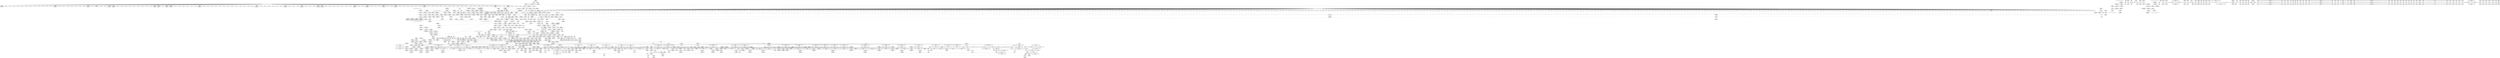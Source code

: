 digraph {
	CE0x4d3be00 [shape=record,shape=Mrecord,label="{CE0x4d3be00|common_perm_create:tmp28|security/apparmor/lsm.c,253|*SummSource*}"]
	CE0x4dde900 [shape=record,shape=Mrecord,label="{CE0x4dde900|aa_cred_profile:security|security/apparmor/include/context.h,99}"]
	CE0x4e2bc00 [shape=record,shape=Mrecord,label="{CE0x4e2bc00|72:_i32,_:_CRE_553,554_}"]
	CE0x5c94cb0 [shape=record,shape=Mrecord,label="{CE0x5c94cb0|i64_4|*Constant*|*SummSink*}"]
	CE0x4df65c0 [shape=record,shape=Mrecord,label="{CE0x4df65c0|VOIDTB_TE:_CE_96,104_}"]
	CE0x4da6060 [shape=record,shape=Mrecord,label="{CE0x4da6060|aa_path_perm:op|Function::aa_path_perm&Arg::op::}"]
	CE0x5c8de50 [shape=record,shape=Mrecord,label="{CE0x5c8de50|_ret_i32_%retval.0,_!dbg_!18607|security/apparmor/lsm.c,257|*SummSink*}"]
	CE0x4dd4280 [shape=record,shape=Mrecord,label="{CE0x4dd4280|__aa_current_profile:tmp16|security/apparmor/include/context.h,138|*SummSink*}"]
	CE0x5c98dd0 [shape=record,shape=Mrecord,label="{CE0x5c98dd0|i8_1|*Constant*|*SummSink*}"]
	CE0x5c8a700 [shape=record,shape=Mrecord,label="{CE0x5c8a700|i64*_getelementptr_inbounds_(_17_x_i64_,_17_x_i64_*___llvm_gcov_ctr60,_i64_0,_i64_1)|*Constant*|*SummSink*}"]
	CE0x4dab070 [shape=record,shape=Mrecord,label="{CE0x4dab070|i1_true|*Constant*}"]
	CE0x4dca1f0 [shape=record,shape=Mrecord,label="{CE0x4dca1f0|__aa_current_profile:tmp6|security/apparmor/include/context.h,138}"]
	CE0x4d84740 [shape=record,shape=Mrecord,label="{CE0x4d84740|aa_cred_profile:tmp34|security/apparmor/include/context.h,101|*SummSource*}"]
	CE0x5c75310 [shape=record,shape=Mrecord,label="{CE0x5c75310|common_perm_create:tmp4|security/apparmor/lsm.c,251|*SummSink*}"]
	CE0x4dbfb50 [shape=record,shape=Mrecord,label="{CE0x4dbfb50|i64_5|*Constant*}"]
	CE0x4d81c10 [shape=record,shape=Mrecord,label="{CE0x4d81c10|VOIDTB_TE:_CE_203,204_}"]
	CE0x4d188e0 [shape=record,shape=Mrecord,label="{CE0x4d188e0|i32_78|*Constant*|*SummSource*}"]
	CE0x4d31ec0 [shape=record,shape=Mrecord,label="{CE0x4d31ec0|mediated_filesystem:tmp3}"]
	CE0x4da9e80 [shape=record,shape=Mrecord,label="{CE0x4da9e80|common_perm:tmp6|security/apparmor/lsm.c,169|*SummSource*}"]
	CE0x4ddd9f0 [shape=record,shape=Mrecord,label="{CE0x4ddd9f0|VOIDTB_TE:_CE_172,173_}"]
	CE0x4d19910 [shape=record,shape=Mrecord,label="{CE0x4d19910|common_perm_create:fsuid|security/apparmor/lsm.c,251|*SummSink*}"]
	CE0x4e2dee0 [shape=record,shape=Mrecord,label="{CE0x4e2dee0|72:_i32,_:_CRE_586,587_}"]
	CE0x4d03870 [shape=record,shape=Mrecord,label="{CE0x4d03870|get_current:tmp2|*SummSink*}"]
	CE0x4d84000 [shape=record,shape=Mrecord,label="{CE0x4d84000|aa_cred_profile:profile11|security/apparmor/include/context.h,101}"]
	CE0x4e267e0 [shape=record,shape=Mrecord,label="{CE0x4e267e0|72:_i32,_:_CRE_280,281_}"]
	CE0x4de8630 [shape=record,shape=Mrecord,label="{CE0x4de8630|aa_cred_profile:lnot.ext|security/apparmor/include/context.h,100}"]
	CE0x4dc5dc0 [shape=record,shape=Mrecord,label="{CE0x4dc5dc0|i64_3|*Constant*}"]
	CE0x4cfbcb0 [shape=record,shape=Mrecord,label="{CE0x4cfbcb0|104:_%struct.inode*,_:_CRE_80,88_|*MultipleSource*|security/apparmor/lsm.c,253|*LoadInst*|security/apparmor/lsm.c,253}"]
	CE0x4de3e30 [shape=record,shape=Mrecord,label="{CE0x4de3e30|aa_cred_profile:tmp15|security/apparmor/include/context.h,100|*SummSink*}"]
	CE0x4d3d8c0 [shape=record,shape=Mrecord,label="{CE0x4d3d8c0|common_perm_create:tmp33|security/apparmor/lsm.c,254}"]
	CE0x4de4b20 [shape=record,shape=Mrecord,label="{CE0x4de4b20|VOIDTB_TE:_CE_190,191_}"]
	CE0x4ddb780 [shape=record,shape=Mrecord,label="{CE0x4ddb780|_ret_%struct.aa_profile*_%tmp34,_!dbg_!18602|security/apparmor/include/context.h,101}"]
	CE0x4d190a0 [shape=record,shape=Mrecord,label="{CE0x4d190a0|common_perm_create:tmp19|security/apparmor/lsm.c,251}"]
	CE0x4d2fad0 [shape=record,shape=Mrecord,label="{CE0x4d2fad0|i32_0|*Constant*}"]
	CE0x4d6bdc0 [shape=record,shape=Mrecord,label="{CE0x4d6bdc0|aa_cred_profile:tmp24|security/apparmor/include/context.h,100|*SummSink*}"]
	CE0x4e256e0 [shape=record,shape=Mrecord,label="{CE0x4e256e0|72:_i32,_:_CRE_264,265_}"]
	CE0x4dd4180 [shape=record,shape=Mrecord,label="{CE0x4dd4180|__aa_current_profile:tmp16|security/apparmor/include/context.h,138|*SummSource*}"]
	CE0x4dc8b40 [shape=record,shape=Mrecord,label="{CE0x4dc8b40|aa_cred_profile:tmp12|security/apparmor/include/context.h,100}"]
	CE0x4e23700 [shape=record,shape=Mrecord,label="{CE0x4e23700|72:_i32,_:_CRE_207,208_}"]
	CE0x5c876d0 [shape=record,shape=Mrecord,label="{CE0x5c876d0|common_perm_create:tmp|*SummSink*}"]
	CE0x4dfb170 [shape=record,shape=Mrecord,label="{CE0x4dfb170|aa_cred_profile:tmp20|security/apparmor/include/context.h,100}"]
	CE0x4ced440 [shape=record,shape=Mrecord,label="{CE0x4ced440|GLOBAL:__llvm_gcov_ctr60|Global_var:__llvm_gcov_ctr60|*SummSource*}"]
	CE0x4dc0e20 [shape=record,shape=Mrecord,label="{CE0x4dc0e20|__aa_current_profile:tmp2|*SummSource*}"]
	CE0x4cf08d0 [shape=record,shape=Mrecord,label="{CE0x4cf08d0|i64_0|*Constant*}"]
	CE0x4e28270 [shape=record,shape=Mrecord,label="{CE0x4e28270|72:_i32,_:_CRE_305,306_}"]
	CE0x4cff8d0 [shape=record,shape=Mrecord,label="{CE0x4cff8d0|104:_%struct.inode*,_:_CRE_180,181_}"]
	CE0x5c751d0 [shape=record,shape=Mrecord,label="{CE0x5c751d0|common_perm_create:tobool5|security/apparmor/lsm.c,253|*SummSink*}"]
	CE0x4cf19d0 [shape=record,shape=Mrecord,label="{CE0x4cf19d0|mediated_filesystem:tmp}"]
	CE0x4dde820 [shape=record,shape=Mrecord,label="{CE0x4dde820|i32_22|*Constant*|*SummSource*}"]
	CE0x4d3f230 [shape=record,shape=Mrecord,label="{CE0x4d3f230|common_perm_dir_dentry:dentry|Function::common_perm_dir_dentry&Arg::dentry::|*SummSink*}"]
	CE0x4dcdb50 [shape=record,shape=Mrecord,label="{CE0x4dcdb50|aa_cred_profile:do.end8|*SummSource*}"]
	CE0x5c844c0 [shape=record,shape=Mrecord,label="{CE0x5c844c0|common_perm_create:tmp4|security/apparmor/lsm.c,251|*SummSource*}"]
	CE0x4d9fec0 [shape=record,shape=Mrecord,label="{CE0x4d9fec0|_ret_%struct.aa_profile*_%call4,_!dbg_!18586|security/apparmor/include/context.h,138}"]
	CE0x4d4a2c0 [shape=record,shape=Mrecord,label="{CE0x4d4a2c0|get_current:bb|*SummSource*}"]
	CE0x4e27f40 [shape=record,shape=Mrecord,label="{CE0x4e27f40|72:_i32,_:_CRE_302,303_}"]
	CE0x4ddc800 [shape=record,shape=Mrecord,label="{CE0x4ddc800|aa_cred_profile:conv|security/apparmor/include/context.h,100|*SummSink*}"]
	CE0x4dd30f0 [shape=record,shape=Mrecord,label="{CE0x4dd30f0|i64*_getelementptr_inbounds_(_11_x_i64_,_11_x_i64_*___llvm_gcov_ctr58,_i64_0,_i64_9)|*Constant*}"]
	CE0x4cedf30 [shape=record,shape=Mrecord,label="{CE0x4cedf30|common_perm_create:tmp13|security/apparmor/lsm.c,251}"]
	CE0x4cfe370 [shape=record,shape=Mrecord,label="{CE0x4cfe370|104:_%struct.inode*,_:_CRE_162,163_}"]
	CE0x4dea5b0 [shape=record,shape=Mrecord,label="{CE0x4dea5b0|VOIDTB_TE:_CE_72,80_}"]
	CE0x4e28f60 [shape=record,shape=Mrecord,label="{CE0x4e28f60|72:_i32,_:_CRE_352,360_}"]
	CE0x4de7290 [shape=record,shape=Mrecord,label="{CE0x4de7290|VOIDTB_TE:_CE_146,147_}"]
	CE0x4df8300 [shape=record,shape=Mrecord,label="{CE0x4df8300|aa_cred_profile:lnot3|security/apparmor/include/context.h,100|*SummSource*}"]
	CE0x4da19a0 [shape=record,shape=Mrecord,label="{CE0x4da19a0|i32_11|*Constant*|*SummSource*}"]
	CE0x4cfab70 [shape=record,shape=Mrecord,label="{CE0x4cfab70|104:_%struct.inode*,_:_CRE_8,12_|*MultipleSource*|security/apparmor/lsm.c,253|*LoadInst*|security/apparmor/lsm.c,253}"]
	CE0x5c9a9b0 [shape=record,shape=Mrecord,label="{CE0x5c9a9b0|_call_void_mcount()_#2|*SummSource*}"]
	CE0x4dc9a60 [shape=record,shape=Mrecord,label="{CE0x4dc9a60|__aa_current_profile:if.end|*SummSink*}"]
	CE0x4e341b0 [shape=record,shape=Mrecord,label="{CE0x4e341b0|72:_i32,_:_CRE_890,891_}"]
	CE0x4de92f0 [shape=record,shape=Mrecord,label="{CE0x4de92f0|i64*_getelementptr_inbounds_(_16_x_i64_,_16_x_i64_*___llvm_gcov_ctr46,_i64_0,_i64_7)|*Constant*|*SummSource*}"]
	CE0x4d11470 [shape=record,shape=Mrecord,label="{CE0x4d11470|common_perm_create:mode4|security/apparmor/lsm.c,251|*SummSink*}"]
	CE0x5c8d510 [shape=record,shape=Mrecord,label="{CE0x5c8d510|apparmor_path_mknod:mode|Function::apparmor_path_mknod&Arg::mode::|*SummSource*}"]
	CE0x4dd67b0 [shape=record,shape=Mrecord,label="{CE0x4dd67b0|aa_cred_profile:tmp2|*SummSource*}"]
	CE0x4d460c0 [shape=record,shape=Mrecord,label="{CE0x4d460c0|__aa_current_profile:tmp9|security/apparmor/include/context.h,138}"]
	CE0x4cf0160 [shape=record,shape=Mrecord,label="{CE0x4cf0160|common_perm:cmp|security/apparmor/lsm.c,169|*SummSource*}"]
	CE0x4e29a00 [shape=record,shape=Mrecord,label="{CE0x4e29a00|72:_i32,_:_CRE_440,448_}"]
	CE0x4dc7840 [shape=record,shape=Mrecord,label="{CE0x4dc7840|__aa_current_profile:land.lhs.true|*SummSink*}"]
	CE0x4d69530 [shape=record,shape=Mrecord,label="{CE0x4d69530|i64*_getelementptr_inbounds_(_16_x_i64_,_16_x_i64_*___llvm_gcov_ctr46,_i64_0,_i64_12)|*Constant*|*SummSink*}"]
	CE0x5c83330 [shape=record,shape=Mrecord,label="{CE0x5c83330|apparmor_path_mknod:call|security/apparmor/lsm.c,279|*SummSink*}"]
	CE0x4d005e0 [shape=record,shape=Mrecord,label="{CE0x4d005e0|104:_%struct.inode*,_:_CRE_191,192_}"]
	CE0x4e37a30 [shape=record,shape=Mrecord,label="{CE0x4e37a30|72:_i32,_:_CRE_978,979_}"]
	CE0x4d00970 [shape=record,shape=Mrecord,label="{CE0x4d00970|104:_%struct.inode*,_:_CRE_194,195_}"]
	CE0x4da3840 [shape=record,shape=Mrecord,label="{CE0x4da3840|common_perm:cmp|security/apparmor/lsm.c,169}"]
	CE0x4cfd790 [shape=record,shape=Mrecord,label="{CE0x4cfd790|104:_%struct.inode*,_:_CRE_152,153_}"]
	CE0x4e285a0 [shape=record,shape=Mrecord,label="{CE0x4e285a0|72:_i32,_:_CRE_308,309_}"]
	CE0x4d1a280 [shape=record,shape=Mrecord,label="{CE0x4d1a280|common_perm_create:tmp20|security/apparmor/lsm.c,251|*SummSink*}"]
	CE0x4e33600 [shape=record,shape=Mrecord,label="{CE0x4e33600|72:_i32,_:_CRE_879,880_}"]
	CE0x4e30dd0 [shape=record,shape=Mrecord,label="{CE0x4e30dd0|72:_i32,_:_CRE_672,680_}"]
	CE0x4dda660 [shape=record,shape=Mrecord,label="{CE0x4dda660|__aa_current_profile:call4|security/apparmor/include/context.h,138|*SummSink*}"]
	CE0x4d4a330 [shape=record,shape=Mrecord,label="{CE0x4d4a330|get_current:bb|*SummSink*}"]
	CE0x4e35c40 [shape=record,shape=Mrecord,label="{CE0x4e35c40|72:_i32,_:_CRE_915,916_}"]
	CE0x4d00bd0 [shape=record,shape=Mrecord,label="{CE0x4d00bd0|104:_%struct.inode*,_:_CRE_196,197_}"]
	CE0x4da7db0 [shape=record,shape=Mrecord,label="{CE0x4da7db0|i32_11|*Constant*|*SummSink*}"]
	CE0x4ce8de0 [shape=record,shape=Mrecord,label="{CE0x4ce8de0|common_perm_create:tmp17|security/apparmor/lsm.c,251}"]
	CE0x4dea8f0 [shape=record,shape=Mrecord,label="{CE0x4dea8f0|aa_cred_profile:tmp13|*SummSink*}"]
	CE0x4d07e70 [shape=record,shape=Mrecord,label="{CE0x4d07e70|common_perm_create:tmp12|security/apparmor/lsm.c,251|*SummSink*}"]
	CE0x4d3ed70 [shape=record,shape=Mrecord,label="{CE0x4d3ed70|common_perm_dir_dentry:dentry|Function::common_perm_dir_dentry&Arg::dentry::}"]
	CE0x4d3f7b0 [shape=record,shape=Mrecord,label="{CE0x4d3f7b0|common_perm_dir_dentry:mask|Function::common_perm_dir_dentry&Arg::mask::|*SummSource*}"]
	CE0x4cf80c0 [shape=record,shape=Mrecord,label="{CE0x4cf80c0|common_perm_create:tmp24|security/apparmor/lsm.c,253|*SummSource*}"]
	CE0x4d3eb80 [shape=record,shape=Mrecord,label="{CE0x4d3eb80|common_perm_dir_dentry:dir|Function::common_perm_dir_dentry&Arg::dir::|*SummSink*}"]
	CE0x4df7ad0 [shape=record,shape=Mrecord,label="{CE0x4df7ad0|GLOBAL:llvm.expect.i64|*Constant*|*SummSink*}"]
	CE0x4db2130 [shape=record,shape=Mrecord,label="{CE0x4db2130|i64_0|*Constant*}"]
	CE0x4dcbaf0 [shape=record,shape=Mrecord,label="{CE0x4dcbaf0|__aa_current_profile:tmp8|security/apparmor/include/context.h,138}"]
	CE0x4d18a40 [shape=record,shape=Mrecord,label="{CE0x4d18a40|COLLAPSED:_GCRE_current_task_external_global_%struct.task_struct*:_elem_0::|security/apparmor/lsm.c,251}"]
	CE0x4d80cc0 [shape=record,shape=Mrecord,label="{CE0x4d80cc0|i64*_getelementptr_inbounds_(_16_x_i64_,_16_x_i64_*___llvm_gcov_ctr46,_i64_0,_i64_15)|*Constant*|*SummSource*}"]
	CE0x4dd80a0 [shape=record,shape=Mrecord,label="{CE0x4dd80a0|__aa_current_profile:tmp19|security/apparmor/include/context.h,138|*SummSource*}"]
	CE0x4cff410 [shape=record,shape=Mrecord,label="{CE0x4cff410|104:_%struct.inode*,_:_CRE_176,177_}"]
	CE0x4e1ffc0 [shape=record,shape=Mrecord,label="{CE0x4e1ffc0|72:_i32,_:_CRE_155,156_}"]
	CE0x4d02980 [shape=record,shape=Mrecord,label="{CE0x4d02980|104:_%struct.inode*,_:_CRE_221,222_}"]
	CE0x4dab210 [shape=record,shape=Mrecord,label="{CE0x4dab210|mediated_filesystem:tobool|security/apparmor/include/apparmor.h,117|*SummSink*}"]
	CE0x4cfcb00 [shape=record,shape=Mrecord,label="{CE0x4cfcb00|104:_%struct.inode*,_:_CRE_112,144_|*MultipleSource*|security/apparmor/lsm.c,253|*LoadInst*|security/apparmor/lsm.c,253}"]
	CE0x4d8bdb0 [shape=record,shape=Mrecord,label="{CE0x4d8bdb0|72:_i32,_:_CRE_24,32_}"]
	CE0x4da1ce0 [shape=record,shape=Mrecord,label="{CE0x4da1ce0|i32_0|*Constant*}"]
	CE0x4db0120 [shape=record,shape=Mrecord,label="{CE0x4db0120|common_perm_dir_dentry:call|security/apparmor/lsm.c,191|*SummSource*}"]
	CE0x4e37070 [shape=record,shape=Mrecord,label="{CE0x4e37070|72:_i32,_:_CRE_934,935_}"]
	CE0x5c80fa0 [shape=record,shape=Mrecord,label="{CE0x5c80fa0|common_perm_create:entry|*SummSource*}"]
	CE0x5c89a70 [shape=record,shape=Mrecord,label="{CE0x5c89a70|common_perm_dir_dentry:path|security/apparmor/lsm.c, 189}"]
	CE0x4e31870 [shape=record,shape=Mrecord,label="{CE0x4e31870|72:_i32,_:_CRE_752,756_}"]
	CE0x4d18d00 [shape=record,shape=Mrecord,label="{CE0x4d18d00|common_perm_create:cred|security/apparmor/lsm.c,251|*SummSource*}"]
	CE0x5c87ca0 [shape=record,shape=Mrecord,label="{CE0x5c87ca0|common_perm_create:tmp1|*SummSink*}"]
	CE0x4d80920 [shape=record,shape=Mrecord,label="{CE0x4d80920|aa_cred_profile:tmp29|security/apparmor/include/context.h,100}"]
	CE0x4e33a40 [shape=record,shape=Mrecord,label="{CE0x4e33a40|72:_i32,_:_CRE_883,884_}"]
	CE0x4d3fd30 [shape=record,shape=Mrecord,label="{CE0x4d3fd30|common_perm_dir_dentry:cond|Function::common_perm_dir_dentry&Arg::cond::|*SummSink*}"]
	CE0x4d07660 [shape=record,shape=Mrecord,label="{CE0x4d07660|common_perm_create:tmp31|security/apparmor/lsm.c,253|*SummSink*}"]
	CE0x4dd88b0 [shape=record,shape=Mrecord,label="{CE0x4dd88b0|__aa_current_profile:call3|security/apparmor/include/context.h,138}"]
	CE0x4d8d980 [shape=record,shape=Mrecord,label="{CE0x4d8d980|72:_i32,_:_CRE_148,149_}"]
	CE0x4df5560 [shape=record,shape=Mrecord,label="{CE0x4df5560|aa_cred_profile:tmp18|security/apparmor/include/context.h,100}"]
	CE0x4e24910 [shape=record,shape=Mrecord,label="{CE0x4e24910|72:_i32,_:_CRE_251,252_}"]
	CE0x4d3e100 [shape=record,shape=Mrecord,label="{CE0x4d3e100|common_perm_dir_dentry:entry|*SummSource*}"]
	CE0x4dc6950 [shape=record,shape=Mrecord,label="{CE0x4dc6950|COLLAPSED:_GCMRE___llvm_gcov_ctr58_internal_global_11_x_i64_zeroinitializer:_elem_0:default:}"]
	CE0x4d404f0 [shape=record,shape=Mrecord,label="{CE0x4d404f0|aa_path_perm:cond|Function::aa_path_perm&Arg::cond::|*SummSink*}"]
	CE0x4e34d60 [shape=record,shape=Mrecord,label="{CE0x4e34d60|72:_i32,_:_CRE_901,902_}"]
	CE0x4d3cac0 [shape=record,shape=Mrecord,label="{CE0x4d3cac0|common_perm_create:tmp30|security/apparmor/lsm.c,253|*SummSink*}"]
	CE0x4e212e0 [shape=record,shape=Mrecord,label="{CE0x4e212e0|72:_i32,_:_CRE_173,174_}"]
	CE0x4e243c0 [shape=record,shape=Mrecord,label="{CE0x4e243c0|72:_i32,_:_CRE_246,247_}"]
	CE0x4dc9910 [shape=record,shape=Mrecord,label="{CE0x4dc9910|__aa_current_profile:if.end|*SummSource*}"]
	CE0x4dde890 [shape=record,shape=Mrecord,label="{CE0x4dde890|aa_cred_profile:tmp5|security/apparmor/include/context.h,99}"]
	CE0x5c7aa60 [shape=record,shape=Mrecord,label="{CE0x5c7aa60|apparmor_path_mknod:tmp1|*SummSink*}"]
	CE0x4d3c960 [shape=record,shape=Mrecord,label="{CE0x4d3c960|common_perm_create:tmp30|security/apparmor/lsm.c,253|*SummSource*}"]
	CE0x4ce8390 [shape=record,shape=Mrecord,label="{CE0x4ce8390|i8*_getelementptr_inbounds_(_45_x_i8_,_45_x_i8_*_.str14,_i32_0,_i32_0)|*Constant*|*SummSink*}"]
	CE0x4dc61c0 [shape=record,shape=Mrecord,label="{CE0x4dc61c0|__aa_current_profile:tmp4|security/apparmor/include/context.h,138}"]
	CE0x4dcd6d0 [shape=record,shape=Mrecord,label="{CE0x4dcd6d0|__aa_current_profile:tmp13|security/apparmor/include/context.h,138|*SummSink*}"]
	CE0x4cee230 [shape=record,shape=Mrecord,label="{CE0x4cee230|common_perm_create:tmp13|security/apparmor/lsm.c,251|*SummSink*}"]
	CE0x4d3bcd0 [shape=record,shape=Mrecord,label="{CE0x4d3bcd0|common_perm_create:tmp28|security/apparmor/lsm.c,253}"]
	CE0x4cff540 [shape=record,shape=Mrecord,label="{CE0x4cff540|104:_%struct.inode*,_:_CRE_177,178_}"]
	CE0x4e2c450 [shape=record,shape=Mrecord,label="{CE0x4e2c450|72:_i32,_:_CRE_561,562_}"]
	CE0x4e2ccd0 [shape=record,shape=Mrecord,label="{CE0x4e2ccd0|72:_i32,_:_CRE_569,570_}"]
	CE0x4e268f0 [shape=record,shape=Mrecord,label="{CE0x4e268f0|72:_i32,_:_CRE_281,282_}"]
	CE0x4d3a800 [shape=record,shape=Mrecord,label="{CE0x4d3a800|104:_%struct.inode*,_:_CRE_304,305_}"]
	CE0x4d49fb0 [shape=record,shape=Mrecord,label="{CE0x4d49fb0|common_perm_create:tmp38|security/apparmor/lsm.c,257|*SummSink*}"]
	CE0x4dd9600 [shape=record,shape=Mrecord,label="{CE0x4dd9600|_ret_%struct.task_struct*_%tmp4,_!dbg_!18563|./arch/x86/include/asm/current.h,14}"]
	CE0x4e24800 [shape=record,shape=Mrecord,label="{CE0x4e24800|72:_i32,_:_CRE_250,251_}"]
	CE0x4cf94c0 [shape=record,shape=Mrecord,label="{CE0x4cf94c0|common_perm_create:tmp27|*LoadInst*|security/apparmor/lsm.c,253|*SummSource*}"]
	CE0x4d82c00 [shape=record,shape=Mrecord,label="{CE0x4d82c00|VOIDTB_TE:_CE_218,219_}"]
	CE0x5c85a60 [shape=record,shape=Mrecord,label="{CE0x5c85a60|common_perm_create:if.then8|*SummSource*}"]
	CE0x4e241a0 [shape=record,shape=Mrecord,label="{CE0x4e241a0|72:_i32,_:_CRE_244,245_}"]
	CE0x5c7f060 [shape=record,shape=Mrecord,label="{CE0x5c7f060|apparmor_path_mknod:dir|Function::apparmor_path_mknod&Arg::dir::|*SummSink*}"]
	CE0x4d11a30 [shape=record,shape=Mrecord,label="{CE0x4d11a30|common_perm_create:mnt|security/apparmor/lsm.c,253}"]
	CE0x5c82190 [shape=record,shape=Mrecord,label="{CE0x5c82190|_call_void_mcount()_#2}"]
	CE0x4dfde60 [shape=record,shape=Mrecord,label="{CE0x4dfde60|i64_6|*Constant*|*SummSource*}"]
	CE0x4dd8f70 [shape=record,shape=Mrecord,label="{CE0x4dd8f70|GLOBAL:get_current|*Constant*}"]
	CE0x4e2b5a0 [shape=record,shape=Mrecord,label="{CE0x4e2b5a0|72:_i32,_:_CRE_520,528_}"]
	CE0x4df6760 [shape=record,shape=Mrecord,label="{CE0x4df6760|i64*_getelementptr_inbounds_(_16_x_i64_,_16_x_i64_*___llvm_gcov_ctr46,_i64_0,_i64_0)|*Constant*|*SummSource*}"]
	CE0x4e2d660 [shape=record,shape=Mrecord,label="{CE0x4e2d660|72:_i32,_:_CRE_578,579_}"]
	CE0x4d33110 [shape=record,shape=Mrecord,label="{CE0x4d33110|__aa_current_profile:if.then|*SummSink*}"]
	CE0x4e36900 [shape=record,shape=Mrecord,label="{CE0x4e36900|72:_i32,_:_CRE_927,928_}"]
	CE0x4dc8da0 [shape=record,shape=Mrecord,label="{CE0x4dc8da0|_call_void_mcount()_#2}"]
	CE0x4ddac50 [shape=record,shape=Mrecord,label="{CE0x4ddac50|GLOBAL:aa_cred_profile|*Constant*|*SummSource*}"]
	CE0x4d114e0 [shape=record,shape=Mrecord,label="{CE0x4d114e0|common_perm_create:mode4|security/apparmor/lsm.c,251|*SummSource*}"]
	CE0x5c860d0 [shape=record,shape=Mrecord,label="{CE0x5c860d0|get_current:tmp1}"]
	CE0x4cf6400 [shape=record,shape=Mrecord,label="{CE0x4cf6400|_call_void_mcount()_#2}"]
	CE0x4d44940 [shape=record,shape=Mrecord,label="{CE0x4d44940|i64*_getelementptr_inbounds_(_5_x_i64_,_5_x_i64_*___llvm_gcov_ctr57,_i64_0,_i64_4)|*Constant*|*SummSource*}"]
	CE0x5c80380 [shape=record,shape=Mrecord,label="{CE0x5c80380|apparmor_path_mknod:tmp}"]
	CE0x4dc1a60 [shape=record,shape=Mrecord,label="{CE0x4dc1a60|__aa_current_profile:tmp1|*SummSource*}"]
	CE0x4dd9940 [shape=record,shape=Mrecord,label="{CE0x4dd9940|__aa_current_profile:cred|security/apparmor/include/context.h,138|*SummSource*}"]
	CE0x4d7f9c0 [shape=record,shape=Mrecord,label="{CE0x4d7f9c0|aa_cred_profile:tmp30|security/apparmor/include/context.h,100|*SummSink*}"]
	CE0x4dde9c0 [shape=record,shape=Mrecord,label="{CE0x4dde9c0|VOIDTB_TE:_CE_164,165_}"]
	CE0x4d87180 [shape=record,shape=Mrecord,label="{CE0x4d87180|VOIDTB_TE:_CE_315,316_}"]
	CE0x4cfd2d0 [shape=record,shape=Mrecord,label="{CE0x4cfd2d0|104:_%struct.inode*,_:_CRE_148,149_}"]
	CE0x4cf8050 [shape=record,shape=Mrecord,label="{CE0x4cf8050|common_perm_create:tmp24|security/apparmor/lsm.c,253}"]
	CE0x4d49e10 [shape=record,shape=Mrecord,label="{CE0x4d49e10|common_perm_create:tmp38|security/apparmor/lsm.c,257|*SummSource*}"]
	CE0x4dd27e0 [shape=record,shape=Mrecord,label="{CE0x4dd27e0|i32_138|*Constant*|*SummSink*}"]
	CE0x4da05a0 [shape=record,shape=Mrecord,label="{CE0x4da05a0|__aa_current_profile:call|security/apparmor/include/context.h,138|*SummSource*}"]
	CE0x4d49720 [shape=record,shape=Mrecord,label="{CE0x4d49720|common_perm_create:tmp37|security/apparmor/lsm.c,257|*SummSource*}"]
	CE0x4e2b9e0 [shape=record,shape=Mrecord,label="{CE0x4e2b9e0|72:_i32,_:_CRE_544,552_}"]
	CE0x4e254c0 [shape=record,shape=Mrecord,label="{CE0x4e254c0|72:_i32,_:_CRE_262,263_}"]
	CE0x4de1150 [shape=record,shape=Mrecord,label="{CE0x4de1150|i32_0|*Constant*}"]
	CE0x4dc6ec0 [shape=record,shape=Mrecord,label="{CE0x4dc6ec0|__aa_current_profile:call|security/apparmor/include/context.h,138|*SummSink*}"]
	CE0x4e24d50 [shape=record,shape=Mrecord,label="{CE0x4e24d50|72:_i32,_:_CRE_255,256_}"]
	CE0x4de2470 [shape=record,shape=Mrecord,label="{CE0x4de2470|aa_cred_profile:do.end8}"]
	CE0x4e23c80 [shape=record,shape=Mrecord,label="{CE0x4e23c80|72:_i32,_:_CRE_232,236_}"]
	CE0x4d68ba0 [shape=record,shape=Mrecord,label="{CE0x4d68ba0|aa_cred_profile:tmp25|security/apparmor/include/context.h,100|*SummSource*}"]
	CE0x5c93d70 [shape=record,shape=Mrecord,label="{CE0x5c93d70|common_perm_create:if.then|*SummSource*}"]
	CE0x4e20620 [shape=record,shape=Mrecord,label="{CE0x4e20620|72:_i32,_:_CRE_161,162_}"]
	CE0x4e298f0 [shape=record,shape=Mrecord,label="{CE0x4e298f0|72:_i32,_:_CRE_432,440_}"]
	CE0x4d32220 [shape=record,shape=Mrecord,label="{CE0x4d32220|_call_void_mcount()_#2|*SummSource*}"]
	CE0x4e32640 [shape=record,shape=Mrecord,label="{CE0x4e32640|72:_i32,_:_CRE_864,865_}"]
	CE0x4d83040 [shape=record,shape=Mrecord,label="{CE0x4d83040|VOIDTB_TE:_CE_222,223_}"]
	CE0x4d06600 [shape=record,shape=Mrecord,label="{CE0x4d06600|common_perm_dir_dentry:tmp}"]
	CE0x4cffc60 [shape=record,shape=Mrecord,label="{CE0x4cffc60|104:_%struct.inode*,_:_CRE_183,184_}"]
	CE0x4e245e0 [shape=record,shape=Mrecord,label="{CE0x4e245e0|72:_i32,_:_CRE_248,249_}"]
	CE0x4e35f70 [shape=record,shape=Mrecord,label="{CE0x4e35f70|72:_i32,_:_CRE_918,919_}"]
	CE0x4da6f80 [shape=record,shape=Mrecord,label="{CE0x4da6f80|aa_path_perm:flags|Function::aa_path_perm&Arg::flags::|*SummSource*}"]
	CE0x4df7250 [shape=record,shape=Mrecord,label="{CE0x4df7250|aa_cred_profile:lnot2|security/apparmor/include/context.h,100|*SummSource*}"]
	CE0x4e287c0 [shape=record,shape=Mrecord,label="{CE0x4e287c0|72:_i32,_:_CRE_310,311_}"]
	CE0x4d9b620 [shape=record,shape=Mrecord,label="{CE0x4d9b620|common_perm:op|Function::common_perm&Arg::op::}"]
	CE0x4e2f200 [shape=record,shape=Mrecord,label="{CE0x4e2f200|72:_i32,_:_CRE_604,605_}"]
	CE0x4e35a20 [shape=record,shape=Mrecord,label="{CE0x4e35a20|72:_i32,_:_CRE_913,914_}"]
	CE0x4da6910 [shape=record,shape=Mrecord,label="{CE0x4da6910|aa_path_perm:path|Function::aa_path_perm&Arg::path::}"]
	CE0x5c89cf0 [shape=record,shape=Mrecord,label="{CE0x5c89cf0|i64*_getelementptr_inbounds_(_2_x_i64_,_2_x_i64_*___llvm_gcov_ctr56,_i64_0,_i64_1)|*Constant*}"]
	CE0x5c80a20 [shape=record,shape=Mrecord,label="{CE0x5c80a20|i64_1|*Constant*|*SummSource*}"]
	CE0x4e2ffd0 [shape=record,shape=Mrecord,label="{CE0x4e2ffd0|72:_i32,_:_CRE_617,618_}"]
	CE0x4ce9890 [shape=record,shape=Mrecord,label="{CE0x4ce9890|%struct.task_struct*_(%struct.task_struct**)*_asm_movq_%gs:$_1:P_,$0_,_r,im,_dirflag_,_fpsr_,_flags_|*SummSource*}"]
	CE0x4dddd20 [shape=record,shape=Mrecord,label="{CE0x4dddd20|VOIDTB_TE:_CE_175,176_}"]
	CE0x4d4c530 [shape=record,shape=Mrecord,label="{CE0x4d4c530|common_perm:call|security/apparmor/lsm.c,168}"]
	CE0x4e29b10 [shape=record,shape=Mrecord,label="{CE0x4e29b10|72:_i32,_:_CRE_448,456_}"]
	CE0x4dce750 [shape=record,shape=Mrecord,label="{CE0x4dce750|0:_i8,_:_GCMR___aa_current_profile.__warned_internal_global_i8_0,_section_.data.unlikely_,_align_1:_elem_0:default:}"]
	CE0x4e30410 [shape=record,shape=Mrecord,label="{CE0x4e30410|72:_i32,_:_CRE_621,622_}"]
	CE0x4dafb40 [shape=record,shape=Mrecord,label="{CE0x4dafb40|common_perm_dir_dentry:call|security/apparmor/lsm.c,191}"]
	CE0x4daef70 [shape=record,shape=Mrecord,label="{CE0x4daef70|common_perm_dir_dentry:mnt1|security/apparmor/lsm.c,189|*SummSink*}"]
	CE0x4d41ee0 [shape=record,shape=Mrecord,label="{CE0x4d41ee0|common_perm_create:call7|security/apparmor/lsm.c,253|*SummSource*}"]
	CE0x4dacd80 [shape=record,shape=Mrecord,label="{CE0x4dacd80|i64*_getelementptr_inbounds_(_2_x_i64_,_2_x_i64_*___llvm_gcov_ctr56,_i64_0,_i64_1)|*Constant*|*SummSink*}"]
	CE0x5c94f20 [shape=record,shape=Mrecord,label="{CE0x5c94f20|common_perm_create:tmp9|security/apparmor/lsm.c,251|*SummSource*}"]
	CE0x4cfc330 [shape=record,shape=Mrecord,label="{CE0x4cfc330|104:_%struct.inode*,_:_CRE_91,92_}"]
	CE0x4dcf530 [shape=record,shape=Mrecord,label="{CE0x4dcf530|__aa_current_profile:tobool1|security/apparmor/include/context.h,138|*SummSource*}"]
	CE0x4dcbef0 [shape=record,shape=Mrecord,label="{CE0x4dcbef0|aa_cred_profile:profile|security/apparmor/include/context.h,100|*SummSink*}"]
	CE0x4daa950 [shape=record,shape=Mrecord,label="{CE0x4daa950|mediated_filesystem:and|security/apparmor/include/apparmor.h,117}"]
	CE0x4d8beb0 [shape=record,shape=Mrecord,label="{CE0x4d8beb0|72:_i32,_:_CRE_32,40_}"]
	CE0x4e2f310 [shape=record,shape=Mrecord,label="{CE0x4e2f310|72:_i32,_:_CRE_605,606_}"]
	CE0x5c89960 [shape=record,shape=Mrecord,label="{CE0x5c89960|GLOBAL:common_perm_create|*Constant*|*SummSink*}"]
	CE0x4d17580 [shape=record,shape=Mrecord,label="{CE0x4d17580|get_current:entry|*SummSource*}"]
	CE0x4d81e30 [shape=record,shape=Mrecord,label="{CE0x4d81e30|VOIDTB_TE:_CE_205,206_}"]
	CE0x4de1be0 [shape=record,shape=Mrecord,label="{CE0x4de1be0|aa_cred_profile:security|security/apparmor/include/context.h,99|*SummSource*}"]
	CE0x4e230a0 [shape=record,shape=Mrecord,label="{CE0x4e230a0|72:_i32,_:_CRE_201,202_}"]
	CE0x4ddaf30 [shape=record,shape=Mrecord,label="{CE0x4ddaf30|aa_cred_profile:entry|*SummSource*}"]
	CE0x4da7a70 [shape=record,shape=Mrecord,label="{CE0x4da7a70|__aa_current_profile:call|security/apparmor/include/context.h,138}"]
	CE0x4df4640 [shape=record,shape=Mrecord,label="{CE0x4df4640|VOIDTB_TE:_CE_152,153_}"]
	CE0x4d86a10 [shape=record,shape=Mrecord,label="{CE0x4d86a10|VOIDTB_TE:_CE_308,309_}"]
	CE0x4cf9cc0 [shape=record,shape=Mrecord,label="{CE0x4cf9cc0|i32_5|*Constant*}"]
	CE0x4dfc7f0 [shape=record,shape=Mrecord,label="{CE0x4dfc7f0|aa_cred_profile:tmp17|security/apparmor/include/context.h,100}"]
	CE0x4d45b30 [shape=record,shape=Mrecord,label="{CE0x4d45b30|__aa_current_profile:if.then|*SummSource*}"]
	CE0x4d327e0 [shape=record,shape=Mrecord,label="{CE0x4d327e0|i64*_getelementptr_inbounds_(_2_x_i64_,_2_x_i64_*___llvm_gcov_ctr55,_i64_0,_i64_0)|*Constant*|*SummSource*}"]
	CE0x4e28c00 [shape=record,shape=Mrecord,label="{CE0x4e28c00|72:_i32,_:_CRE_328,336_}"]
	CE0x4dd3830 [shape=record,shape=Mrecord,label="{CE0x4dd3830|__aa_current_profile:tmp17|security/apparmor/include/context.h,138|*SummSink*}"]
	CE0x4dd0500 [shape=record,shape=Mrecord,label="{CE0x4dd0500|__aa_current_profile:tmp14|security/apparmor/include/context.h,138|*SummSink*}"]
	CE0x4e33b50 [shape=record,shape=Mrecord,label="{CE0x4e33b50|72:_i32,_:_CRE_884,885_}"]
	CE0x4d01ed0 [shape=record,shape=Mrecord,label="{CE0x4d01ed0|104:_%struct.inode*,_:_CRE_212,213_}"]
	CE0x5c97bc0 [shape=record,shape=Mrecord,label="{CE0x5c97bc0|i64*_getelementptr_inbounds_(_17_x_i64_,_17_x_i64_*___llvm_gcov_ctr60,_i64_0,_i64_8)|*Constant*}"]
	CE0x4dcab60 [shape=record,shape=Mrecord,label="{CE0x4dcab60|__aa_current_profile:do.end|*SummSink*}"]
	CE0x4dd3080 [shape=record,shape=Mrecord,label="{CE0x4dd3080|i8*_getelementptr_inbounds_(_45_x_i8_,_45_x_i8_*_.str14,_i32_0,_i32_0)|*Constant*}"]
	CE0x4dc1fd0 [shape=record,shape=Mrecord,label="{CE0x4dc1fd0|i64*_getelementptr_inbounds_(_16_x_i64_,_16_x_i64_*___llvm_gcov_ctr46,_i64_0,_i64_4)|*Constant*}"]
	CE0x4e264b0 [shape=record,shape=Mrecord,label="{CE0x4e264b0|72:_i32,_:_CRE_277,278_}"]
	CE0x4ce9bb0 [shape=record,shape=Mrecord,label="{CE0x4ce9bb0|mediated_filesystem:bb|*SummSource*}"]
	CE0x4e2c120 [shape=record,shape=Mrecord,label="{CE0x4e2c120|72:_i32,_:_CRE_558,559_}"]
	CE0x4dce650 [shape=record,shape=Mrecord,label="{CE0x4dce650|__aa_current_profile:tmp8|security/apparmor/include/context.h,138|*SummSource*}"]
	CE0x5c814a0 [shape=record,shape=Mrecord,label="{CE0x5c814a0|i64_1|*Constant*}"]
	CE0x4de7610 [shape=record,shape=Mrecord,label="{CE0x4de7610|i64*_getelementptr_inbounds_(_16_x_i64_,_16_x_i64_*___llvm_gcov_ctr46,_i64_0,_i64_0)|*Constant*}"]
	CE0x4cfcd40 [shape=record,shape=Mrecord,label="{CE0x4cfcd40|104:_%struct.inode*,_:_CRE_144,145_}"]
	CE0x4d02130 [shape=record,shape=Mrecord,label="{CE0x4d02130|104:_%struct.inode*,_:_CRE_214,215_}"]
	CE0x4de6660 [shape=record,shape=Mrecord,label="{CE0x4de6660|aa_cred_profile:lnot.ext|security/apparmor/include/context.h,100|*SummSink*}"]
	CE0x4d39ab0 [shape=record,shape=Mrecord,label="{CE0x4d39ab0|GLOBAL:current_task|Global_var:current_task|*SummSink*}"]
	CE0x4d681a0 [shape=record,shape=Mrecord,label="{CE0x4d681a0|i32_100|*Constant*|*SummSink*}"]
	CE0x4e32750 [shape=record,shape=Mrecord,label="{CE0x4e32750|72:_i32,_:_CRE_865,866_}"]
	CE0x4d86b20 [shape=record,shape=Mrecord,label="{CE0x4d86b20|VOIDTB_TE:_CE_309,310_}"]
	CE0x4da10a0 [shape=record,shape=Mrecord,label="{CE0x4da10a0|aa_cred_profile:tmp7|security/apparmor/include/context.h,100}"]
	CE0x4dd8420 [shape=record,shape=Mrecord,label="{CE0x4dd8420|__aa_current_profile:tmp20|security/apparmor/include/context.h,138}"]
	CE0x4dea500 [shape=record,shape=Mrecord,label="{CE0x4dea500|VOIDTB_TE:_CE_64,72_}"]
	CE0x4d9ca30 [shape=record,shape=Mrecord,label="{CE0x4d9ca30|_ret_i32_%error.0,_!dbg_!18575|security/apparmor/lsm.c,172|*SummSource*}"]
	CE0x4e232c0 [shape=record,shape=Mrecord,label="{CE0x4e232c0|72:_i32,_:_CRE_203,204_}"]
	CE0x4e22820 [shape=record,shape=Mrecord,label="{CE0x4e22820|72:_i32,_:_CRE_193,194_}"]
	CE0x4cf0a00 [shape=record,shape=Mrecord,label="{CE0x4cf0a00|common_perm:tmp3|security/apparmor/lsm.c,169|*SummSink*}"]
	CE0x5c8dc90 [shape=record,shape=Mrecord,label="{CE0x5c8dc90|_ret_i32_%retval.0,_!dbg_!18607|security/apparmor/lsm.c,257|*SummSource*}"]
	CE0x4de6a60 [shape=record,shape=Mrecord,label="{CE0x4de6a60|VOIDTB_TE:_CE_185,186_}"]
	CE0x4d40970 [shape=record,shape=Mrecord,label="{CE0x4d40970|_ret_i32_%call17,_!dbg_!18618|security/apparmor/file.c,307|*SummSink*}"]
	CE0x4d00e30 [shape=record,shape=Mrecord,label="{CE0x4d00e30|104:_%struct.inode*,_:_CRE_198,199_}"]
	CE0x4d80b10 [shape=record,shape=Mrecord,label="{CE0x4d80b10|aa_cred_profile:tmp29|security/apparmor/include/context.h,100|*SummSource*}"]
	CE0x4d066e0 [shape=record,shape=Mrecord,label="{CE0x4d066e0|common_perm_dir_dentry:tmp|*SummSource*}"]
	CE0x4db19b0 [shape=record,shape=Mrecord,label="{CE0x4db19b0|common_perm_dir_dentry:tmp1|*SummSink*}"]
	CE0x4e252a0 [shape=record,shape=Mrecord,label="{CE0x4e252a0|72:_i32,_:_CRE_260,261_}"]
	CE0x5c9c0c0 [shape=record,shape=Mrecord,label="{CE0x5c9c0c0|GLOBAL:lockdep_rcu_suspicious|*Constant*|*SummSink*}"]
	CE0x4de6950 [shape=record,shape=Mrecord,label="{CE0x4de6950|VOIDTB_TE:_CE_184,185_}"]
	CE0x4e21500 [shape=record,shape=Mrecord,label="{CE0x4e21500|72:_i32,_:_CRE_175,176_}"]
	CE0x4dd7620 [shape=record,shape=Mrecord,label="{CE0x4dd7620|VOIDTB_TE:_CE_180,181_}"]
	CE0x4d06df0 [shape=record,shape=Mrecord,label="{CE0x4d06df0|mediated_filesystem:inode|Function::mediated_filesystem&Arg::inode::|*SummSource*}"]
	CE0x5c8d690 [shape=record,shape=Mrecord,label="{CE0x5c8d690|apparmor_path_mknod:mode|Function::apparmor_path_mknod&Arg::mode::|*SummSink*}"]
	CE0x4cef090 [shape=record,shape=Mrecord,label="{CE0x4cef090|common_perm_create:do.body|*SummSink*}"]
	CE0x4d81f40 [shape=record,shape=Mrecord,label="{CE0x4d81f40|VOIDTB_TE:_CE_206,207_}"]
	CE0x4df72c0 [shape=record,shape=Mrecord,label="{CE0x4df72c0|aa_cred_profile:lnot2|security/apparmor/include/context.h,100|*SummSink*}"]
	CE0x4d8c3b0 [shape=record,shape=Mrecord,label="{CE0x4d8c3b0|72:_i32,_:_CRE_72,76_}"]
	CE0x4dc9b80 [shape=record,shape=Mrecord,label="{CE0x4dc9b80|__aa_current_profile:land.lhs.true}"]
	CE0x5c8ab90 [shape=record,shape=Mrecord,label="{CE0x5c8ab90|common_perm_create:tmp2|*SummSource*}"]
	CE0x4cf6810 [shape=record,shape=Mrecord,label="{CE0x4cf6810|i64*_getelementptr_inbounds_(_2_x_i64_,_2_x_i64_*___llvm_gcov_ctr55,_i64_0,_i64_1)|*Constant*|*SummSink*}"]
	CE0x4d684d0 [shape=record,shape=Mrecord,label="{CE0x4d684d0|i64*_getelementptr_inbounds_(_16_x_i64_,_16_x_i64_*___llvm_gcov_ctr46,_i64_0,_i64_9)|*Constant*|*SummSource*}"]
	CE0x4dc5ff0 [shape=record,shape=Mrecord,label="{CE0x4dc5ff0|i64_2|*Constant*}"]
	CE0x4dca070 [shape=record,shape=Mrecord,label="{CE0x4dca070|__aa_current_profile:tmp5|security/apparmor/include/context.h,138|*SummSource*}"]
	CE0x4e2ddd0 [shape=record,shape=Mrecord,label="{CE0x4e2ddd0|72:_i32,_:_CRE_585,586_}"]
	CE0x4da0810 [shape=record,shape=Mrecord,label="{CE0x4da0810|COLLAPSED:_CRE:_elem_0::|security/apparmor/lsm.c,169}"]
	CE0x4da7850 [shape=record,shape=Mrecord,label="{CE0x4da7850|_call_void_mcount()_#2|*SummSource*}"]
	CE0x4dc21a0 [shape=record,shape=Mrecord,label="{CE0x4dc21a0|__aa_current_profile:tmp11|security/apparmor/include/context.h,138|*SummSource*}"]
	CE0x5c7ca10 [shape=record,shape=Mrecord,label="{CE0x5c7ca10|i64_2|*Constant*}"]
	CE0x4e2b270 [shape=record,shape=Mrecord,label="{CE0x4e2b270|72:_i32,_:_CRE_504,508_}"]
	CE0x5c97970 [shape=record,shape=Mrecord,label="{CE0x5c97970|common_perm_create:tmp35|security/apparmor/lsm.c,256}"]
	CE0x4daa130 [shape=record,shape=Mrecord,label="{CE0x4daa130|i64*_getelementptr_inbounds_(_5_x_i64_,_5_x_i64_*___llvm_gcov_ctr57,_i64_0,_i64_3)|*Constant*}"]
	CE0x4e374b0 [shape=record,shape=Mrecord,label="{CE0x4e374b0|72:_i32,_:_CRE_952,960_}"]
	CE0x4e30bb0 [shape=record,shape=Mrecord,label="{CE0x4e30bb0|72:_i32,_:_CRE_656,664_}"]
	CE0x4df7b40 [shape=record,shape=Mrecord,label="{CE0x4df7b40|aa_cred_profile:expval|security/apparmor/include/context.h,100|*SummSource*}"]
	CE0x4d6a100 [shape=record,shape=Mrecord,label="{CE0x4d6a100|aa_cred_profile:tmp27|security/apparmor/include/context.h,100|*SummSink*}"]
	CE0x4d86600 [shape=record,shape=Mrecord,label="{CE0x4d86600|VOIDTB_TE:_CE_304,305_}"]
	CE0x4d19d90 [shape=record,shape=Mrecord,label="{CE0x4d19d90|common_perm_create:fsuid|security/apparmor/lsm.c,251|*SummSource*}"]
	CE0x4d18190 [shape=record,shape=Mrecord,label="{CE0x4d18190|common_perm_create:call10|security/apparmor/lsm.c,256|*SummSink*}"]
	CE0x4e26290 [shape=record,shape=Mrecord,label="{CE0x4e26290|72:_i32,_:_CRE_275,276_}"]
	CE0x4dd4f10 [shape=record,shape=Mrecord,label="{CE0x4dd4f10|_call_void_lockdep_rcu_suspicious(i8*_getelementptr_inbounds_(_36_x_i8_,_36_x_i8_*_.str12,_i32_0,_i32_0),_i32_138,_i8*_getelementptr_inbounds_(_45_x_i8_,_45_x_i8_*_.str14,_i32_0,_i32_0))_#7,_!dbg_!18575|security/apparmor/include/context.h,138|*SummSink*}"]
	CE0x4deb070 [shape=record,shape=Mrecord,label="{CE0x4deb070|aa_cred_profile:do.body6}"]
	CE0x4d81b00 [shape=record,shape=Mrecord,label="{CE0x4d81b00|VOIDTB_TE:_CE_202,203_}"]
	CE0x4d3eb10 [shape=record,shape=Mrecord,label="{CE0x4d3eb10|common_perm_dir_dentry:dir|Function::common_perm_dir_dentry&Arg::dir::|*SummSource*}"]
	CE0x4e221c0 [shape=record,shape=Mrecord,label="{CE0x4e221c0|72:_i32,_:_CRE_187,188_}"]
	CE0x4ddaff0 [shape=record,shape=Mrecord,label="{CE0x4ddaff0|aa_cred_profile:entry|*SummSink*}"]
	CE0x5c83e30 [shape=record,shape=Mrecord,label="{CE0x5c83e30|common_perm_create:op|Function::common_perm_create&Arg::op::|*SummSource*}"]
	CE0x4da8a60 [shape=record,shape=Mrecord,label="{CE0x4da8a60|__aa_current_profile:tmp5|security/apparmor/include/context.h,138}"]
	CE0x4df6350 [shape=record,shape=Mrecord,label="{CE0x4df6350|VOIDTB_TE:_CE_93,94_}"]
	CE0x4e28d40 [shape=record,shape=Mrecord,label="{CE0x4e28d40|72:_i32,_:_CRE_336,344_}"]
	CE0x4d4bfd0 [shape=record,shape=Mrecord,label="{CE0x4d4bfd0|common_perm:tmp1}"]
	CE0x4e28160 [shape=record,shape=Mrecord,label="{CE0x4e28160|72:_i32,_:_CRE_304,305_}"]
	CE0x5c856f0 [shape=record,shape=Mrecord,label="{CE0x5c856f0|get_current:tmp3|*SummSink*}"]
	CE0x4dbf7d0 [shape=record,shape=Mrecord,label="{CE0x4dbf7d0|i64*_getelementptr_inbounds_(_11_x_i64_,_11_x_i64_*___llvm_gcov_ctr58,_i64_0,_i64_6)|*Constant*|*SummSource*}"]
	CE0x4cfa2e0 [shape=record,shape=Mrecord,label="{CE0x4cfa2e0|i32_5|*Constant*|*SummSink*}"]
	CE0x4e2dff0 [shape=record,shape=Mrecord,label="{CE0x4e2dff0|72:_i32,_:_CRE_587,588_}"]
	CE0x4ddd310 [shape=record,shape=Mrecord,label="{CE0x4ddd310|VOIDTB_TE:_CE_177,178_}"]
	CE0x4e2d220 [shape=record,shape=Mrecord,label="{CE0x4e2d220|72:_i32,_:_CRE_574,575_}"]
	CE0x4d02260 [shape=record,shape=Mrecord,label="{CE0x4d02260|104:_%struct.inode*,_:_CRE_215,216_}"]
	CE0x4cf9210 [shape=record,shape=Mrecord,label="{CE0x4cf9210|common_perm_create:dentry6|security/apparmor/lsm.c,253|*SummSink*}"]
	CE0x4d825a0 [shape=record,shape=Mrecord,label="{CE0x4d825a0|VOIDTB_TE:_CE_212,213_}"]
	CE0x4d3f970 [shape=record,shape=Mrecord,label="{CE0x4d3f970|common_perm_dir_dentry:cond|Function::common_perm_dir_dentry&Arg::cond::}"]
	CE0x4dc34d0 [shape=record,shape=Mrecord,label="{CE0x4dc34d0|__aa_current_profile:tmp9|security/apparmor/include/context.h,138|*SummSink*}"]
	CE0x4e22e80 [shape=record,shape=Mrecord,label="{CE0x4e22e80|72:_i32,_:_CRE_199,200_}"]
	CE0x4e34a30 [shape=record,shape=Mrecord,label="{CE0x4e34a30|72:_i32,_:_CRE_898,899_}"]
	CE0x4e34f80 [shape=record,shape=Mrecord,label="{CE0x4e34f80|72:_i32,_:_CRE_903,904_}"]
	CE0x4d8da90 [shape=record,shape=Mrecord,label="{CE0x4d8da90|72:_i32,_:_CRE_149,150_}"]
	CE0x4d44e20 [shape=record,shape=Mrecord,label="{CE0x4d44e20|common_perm:tmp9|security/apparmor/lsm.c,172|*SummSource*}"]
	CE0x4dd9fa0 [shape=record,shape=Mrecord,label="{CE0x4dd9fa0|__aa_current_profile:tmp21|security/apparmor/include/context.h,138|*SummSource*}"]
	CE0x4ddef00 [shape=record,shape=Mrecord,label="{CE0x4ddef00|aa_cred_profile:profile|security/apparmor/include/context.h,100}"]
	CE0x4d9fa00 [shape=record,shape=Mrecord,label="{CE0x4d9fa00|COLLAPSED:_GCMRE___llvm_gcov_ctr57_internal_global_5_x_i64_zeroinitializer:_elem_0:default:}"]
	CE0x4de64e0 [shape=record,shape=Mrecord,label="{CE0x4de64e0|aa_cred_profile:lnot.ext|security/apparmor/include/context.h,100|*SummSource*}"]
	CE0x4d3c4c0 [shape=record,shape=Mrecord,label="{CE0x4d3c4c0|common_perm_create:tmp29|security/apparmor/lsm.c,253}"]
	CE0x4dd9ab0 [shape=record,shape=Mrecord,label="{CE0x4dd9ab0|__aa_current_profile:cred|security/apparmor/include/context.h,138|*SummSink*}"]
	CE0x4ced9f0 [shape=record,shape=Mrecord,label="{CE0x4ced9f0|GLOBAL:__llvm_gcov_ctr58|Global_var:__llvm_gcov_ctr58|*SummSink*}"]
	CE0x4dc96a0 [shape=record,shape=Mrecord,label="{CE0x4dc96a0|VOIDTB_TE:_CE_155,156_}"]
	CE0x4dd3f80 [shape=record,shape=Mrecord,label="{CE0x4dd3f80|__aa_current_profile:tmp16|security/apparmor/include/context.h,138}"]
	CE0x5c8cf20 [shape=record,shape=Mrecord,label="{CE0x5c8cf20|common_perm_create:bb|*SummSource*}"]
	CE0x4ced570 [shape=record,shape=Mrecord,label="{CE0x4ced570|common_perm_create:tmp5|security/apparmor/lsm.c,251|*SummSource*}"]
	CE0x4db1b40 [shape=record,shape=Mrecord,label="{CE0x4db1b40|i32_1|*Constant*}"]
	CE0x4cfd530 [shape=record,shape=Mrecord,label="{CE0x4cfd530|104:_%struct.inode*,_:_CRE_150,151_}"]
	CE0x4e278e0 [shape=record,shape=Mrecord,label="{CE0x4e278e0|72:_i32,_:_CRE_296,297_}"]
	CE0x4e2c230 [shape=record,shape=Mrecord,label="{CE0x4e2c230|72:_i32,_:_CRE_559,560_}"]
	CE0x4cfd9f0 [shape=record,shape=Mrecord,label="{CE0x4cfd9f0|104:_%struct.inode*,_:_CRE_154,155_}"]
	CE0x4dd3c70 [shape=record,shape=Mrecord,label="{CE0x4dd3c70|__aa_current_profile:tmp15|security/apparmor/include/context.h,138|*SummSink*}"]
	CE0x5c7b690 [shape=record,shape=Mrecord,label="{CE0x5c7b690|i64*_getelementptr_inbounds_(_2_x_i64_,_2_x_i64_*___llvm_gcov_ctr62,_i64_0,_i64_0)|*Constant*|*SummSource*}"]
	CE0x5c75e10 [shape=record,shape=Mrecord,label="{CE0x5c75e10|get_current:entry|*SummSink*}"]
	CE0x4d303b0 [shape=record,shape=Mrecord,label="{CE0x4d303b0|mediated_filesystem:tmp4|*LoadInst*|security/apparmor/include/apparmor.h,117|*SummSink*}"]
	CE0x4daba80 [shape=record,shape=Mrecord,label="{CE0x4daba80|common_perm_dir_dentry:bb}"]
	CE0x5c9bf30 [shape=record,shape=Mrecord,label="{CE0x5c9bf30|GLOBAL:lockdep_rcu_suspicious|*Constant*|*SummSource*}"]
	CE0x4ceff30 [shape=record,shape=Mrecord,label="{CE0x4ceff30|0:_%struct.vfsmount*,_8:_%struct.dentry*,_:_CRE_8,16_|*MultipleSource*|Function::common_perm_create&Arg::dir::|Function::apparmor_path_mknod&Arg::dir::|security/apparmor/lsm.c,253}"]
	CE0x4e220b0 [shape=record,shape=Mrecord,label="{CE0x4e220b0|72:_i32,_:_CRE_186,187_}"]
	CE0x4d15f80 [shape=record,shape=Mrecord,label="{CE0x4d15f80|common_perm_create:dentry6|security/apparmor/lsm.c,253}"]
	CE0x4dca0e0 [shape=record,shape=Mrecord,label="{CE0x4dca0e0|__aa_current_profile:tmp5|security/apparmor/include/context.h,138|*SummSink*}"]
	CE0x5c87fb0 [shape=record,shape=Mrecord,label="{CE0x5c87fb0|common_perm_create:cond|security/apparmor/lsm.c, 251|*SummSink*}"]
	CE0x4d9b310 [shape=record,shape=Mrecord,label="{CE0x4d9b310|common_perm:entry}"]
	CE0x4dad2c0 [shape=record,shape=Mrecord,label="{CE0x4dad2c0|common_perm_dir_dentry:tmp3|*SummSink*}"]
	CE0x4ceee50 [shape=record,shape=Mrecord,label="{CE0x4ceee50|get_current:tmp3}"]
	CE0x4ddadd0 [shape=record,shape=Mrecord,label="{CE0x4ddadd0|GLOBAL:aa_cred_profile|*Constant*|*SummSink*}"]
	CE0x4daf800 [shape=record,shape=Mrecord,label="{CE0x4daf800|common_perm_dir_dentry:dentry2|security/apparmor/lsm.c,189|*SummSource*}"]
	CE0x4dfd930 [shape=record,shape=Mrecord,label="{CE0x4dfd930|aa_cred_profile:bb}"]
	CE0x4d6a2c0 [shape=record,shape=Mrecord,label="{CE0x4d6a2c0|i64*_getelementptr_inbounds_(_16_x_i64_,_16_x_i64_*___llvm_gcov_ctr46,_i64_0,_i64_13)|*Constant*}"]
	CE0x4d398b0 [shape=record,shape=Mrecord,label="{CE0x4d398b0|GLOBAL:current_task|Global_var:current_task}"]
	CE0x4d9abf0 [shape=record,shape=Mrecord,label="{CE0x4d9abf0|mediated_filesystem:tmp5|security/apparmor/include/apparmor.h,117|*SummSource*}"]
	CE0x5c9c850 [shape=record,shape=Mrecord,label="{CE0x5c9c850|i32_251|*Constant*}"]
	CE0x4d3aec0 [shape=record,shape=Mrecord,label="{CE0x4d3aec0|104:_%struct.inode*,_:_CRE_309,310_}"]
	CE0x4dda500 [shape=record,shape=Mrecord,label="{CE0x4dda500|__aa_current_profile:call4|security/apparmor/include/context.h,138|*SummSource*}"]
	CE0x4cfee20 [shape=record,shape=Mrecord,label="{CE0x4cfee20|104:_%struct.inode*,_:_CRE_171,172_}"]
	CE0x4dcdc10 [shape=record,shape=Mrecord,label="{CE0x4dcdc10|aa_cred_profile:lor.end}"]
	CE0x4ce8970 [shape=record,shape=Mrecord,label="{CE0x4ce8970|i64*_getelementptr_inbounds_(_17_x_i64_,_17_x_i64_*___llvm_gcov_ctr60,_i64_0,_i64_9)|*Constant*|*SummSink*}"]
	CE0x5c877d0 [shape=record,shape=Mrecord,label="{CE0x5c877d0|common_perm_create:tmp1}"]
	CE0x4d052d0 [shape=record,shape=Mrecord,label="{CE0x4d052d0|common_perm_create:if.end|*SummSink*}"]
	CE0x4e330b0 [shape=record,shape=Mrecord,label="{CE0x4e330b0|72:_i32,_:_CRE_874,875_}"]
	CE0x4df4370 [shape=record,shape=Mrecord,label="{CE0x4df4370|VOIDTB_TE:_CE_149,150_}"]
	CE0x4e36c30 [shape=record,shape=Mrecord,label="{CE0x4e36c30|72:_i32,_:_CRE_930,931_}"]
	CE0x4d32ce0 [shape=record,shape=Mrecord,label="{CE0x4d32ce0|i64_0|*Constant*}"]
	CE0x4d7de50 [shape=record,shape=Mrecord,label="{CE0x4d7de50|mediated_filesystem:s_flags|security/apparmor/include/apparmor.h,117}"]
	CE0x5c89400 [shape=record,shape=Mrecord,label="{CE0x5c89400|common_perm_create:dentry|Function::common_perm_create&Arg::dentry::}"]
	CE0x5c85c10 [shape=record,shape=Mrecord,label="{CE0x5c85c10|common_perm_create:do.body}"]
	CE0x4cf1d50 [shape=record,shape=Mrecord,label="{CE0x4cf1d50|GLOBAL:common_perm_create.__warned|Global_var:common_perm_create.__warned}"]
	CE0x4d8d100 [shape=record,shape=Mrecord,label="{CE0x4d8d100|72:_i32,_:_CRE_140,141_}"]
	CE0x4d9e510 [shape=record,shape=Mrecord,label="{CE0x4d9e510|common_perm:if.end|*SummSource*}"]
	CE0x4cf9b50 [shape=record,shape=Mrecord,label="{CE0x4cf9b50|common_perm_create:tmp27|*LoadInst*|security/apparmor/lsm.c,253|*SummSink*}"]
	CE0x4e2ae00 [shape=record,shape=Mrecord,label="{CE0x4e2ae00|72:_i32,_:_CRE_487,488_}"]
	CE0x4d80690 [shape=record,shape=Mrecord,label="{CE0x4d80690|aa_cred_profile:tmp28|security/apparmor/include/context.h,100|*SummSink*}"]
	CE0x4d011c0 [shape=record,shape=Mrecord,label="{CE0x4d011c0|104:_%struct.inode*,_:_CRE_201,202_}"]
	CE0x4d827c0 [shape=record,shape=Mrecord,label="{CE0x4d827c0|VOIDTB_TE:_CE_214,215_}"]
	CE0x4cfc770 [shape=record,shape=Mrecord,label="{CE0x4cfc770|104:_%struct.inode*,_:_CRE_95,96_}"]
	CE0x4d9c6b0 [shape=record,shape=Mrecord,label="{CE0x4d9c6b0|common_perm:cond|Function::common_perm&Arg::cond::|*SummSink*}"]
	CE0x4d31bb0 [shape=record,shape=Mrecord,label="{CE0x4d31bb0|mediated_filesystem:tmp2|*SummSink*}"]
	CE0x4d05800 [shape=record,shape=Mrecord,label="{CE0x4d05800|common_perm_create:return}"]
	CE0x4d6bd50 [shape=record,shape=Mrecord,label="{CE0x4d6bd50|aa_cred_profile:tmp24|security/apparmor/include/context.h,100|*SummSource*}"]
	CE0x4e244d0 [shape=record,shape=Mrecord,label="{CE0x4e244d0|72:_i32,_:_CRE_247,248_}"]
	CE0x4d69dc0 [shape=record,shape=Mrecord,label="{CE0x4d69dc0|aa_cred_profile:tmp27|security/apparmor/include/context.h,100}"]
	CE0x4e21610 [shape=record,shape=Mrecord,label="{CE0x4e21610|72:_i32,_:_CRE_176,177_}"]
	CE0x4d3a090 [shape=record,shape=Mrecord,label="{CE0x4d3a090|104:_%struct.inode*,_:_CRE_272,280_|*MultipleSource*|security/apparmor/lsm.c,253|*LoadInst*|security/apparmor/lsm.c,253}"]
	CE0x4ce99f0 [shape=record,shape=Mrecord,label="{CE0x4ce99f0|mediated_filesystem:bb}"]
	CE0x5c76660 [shape=record,shape=Mrecord,label="{CE0x5c76660|_call_void_mcount()_#2|*SummSink*}"]
	CE0x4d3eef0 [shape=record,shape=Mrecord,label="{CE0x4d3eef0|common_perm_dir_dentry:dentry|Function::common_perm_dir_dentry&Arg::dentry::|*SummSource*}"]
	CE0x4deada0 [shape=record,shape=Mrecord,label="{CE0x4deada0|VOIDTB_TE:_CE_92,93_}"]
	CE0x4e37b10 [shape=record,shape=Mrecord,label="{CE0x4e37b10|72:_i32,_:_CRE_979,980_}"]
	CE0x4daa9c0 [shape=record,shape=Mrecord,label="{CE0x4daa9c0|mediated_filesystem:and|security/apparmor/include/apparmor.h,117|*SummSource*}"]
	CE0x4cecc00 [shape=record,shape=Mrecord,label="{CE0x4cecc00|common_perm_create:tobool5|security/apparmor/lsm.c,253}"]
	CE0x4d06ce0 [shape=record,shape=Mrecord,label="{CE0x4d06ce0|mediated_filesystem:inode|Function::mediated_filesystem&Arg::inode::}"]
	CE0x4e21a50 [shape=record,shape=Mrecord,label="{CE0x4e21a50|72:_i32,_:_CRE_180,181_}"]
	CE0x4e32420 [shape=record,shape=Mrecord,label="{CE0x4e32420|72:_i32,_:_CRE_848,856_}"]
	CE0x4e27c10 [shape=record,shape=Mrecord,label="{CE0x4e27c10|72:_i32,_:_CRE_299,300_}"]
	CE0x4ce9210 [shape=record,shape=Mrecord,label="{CE0x4ce9210|common_perm_create:tmp18|security/apparmor/lsm.c,251|*SummSource*}"]
	CE0x4d9e610 [shape=record,shape=Mrecord,label="{CE0x4d9e610|common_perm:if.end|*SummSink*}"]
	CE0x4cf1b00 [shape=record,shape=Mrecord,label="{CE0x4cf1b00|COLLAPSED:_SCMRE:_elem_0::|security/apparmor/lsm.c,251}"]
	CE0x4e2cef0 [shape=record,shape=Mrecord,label="{CE0x4e2cef0|72:_i32,_:_CRE_571,572_}"]
	CE0x5c84760 [shape=record,shape=Mrecord,label="{CE0x5c84760|i64_0|*Constant*|*SummSource*}"]
	CE0x4df9000 [shape=record,shape=Mrecord,label="{CE0x4df9000|aa_cred_profile:tmp21|security/apparmor/include/context.h,100|*SummSink*}"]
	CE0x4dcf600 [shape=record,shape=Mrecord,label="{CE0x4dcf600|__aa_current_profile:tobool1|security/apparmor/include/context.h,138|*SummSink*}"]
	CE0x4dd86f0 [shape=record,shape=Mrecord,label="{CE0x4dd86f0|__aa_current_profile:tmp20|security/apparmor/include/context.h,138|*SummSink*}"]
	CE0x4d02ab0 [shape=record,shape=Mrecord,label="{CE0x4d02ab0|104:_%struct.inode*,_:_CRE_222,223_}"]
	CE0x4d850d0 [shape=record,shape=Mrecord,label="{CE0x4d850d0|VOIDTB_TE:_CE_0,4_}"]
	CE0x4dc9590 [shape=record,shape=Mrecord,label="{CE0x4dc9590|VOIDTB_TE:_CE_154,155_}"]
	CE0x4dad730 [shape=record,shape=Mrecord,label="{CE0x4dad730|_call_void_mcount()_#2|*SummSink*}"]
	CE0x4d85db0 [shape=record,shape=Mrecord,label="{CE0x4d85db0|VOIDTB_TE:_CE_240,248_}"]
	CE0x4dad000 [shape=record,shape=Mrecord,label="{CE0x4dad000|common_perm_dir_dentry:tmp3}"]
	CE0x4dd3750 [shape=record,shape=Mrecord,label="{CE0x4dd3750|__aa_current_profile:tmp17|security/apparmor/include/context.h,138}"]
	CE0x4d07cf0 [shape=record,shape=Mrecord,label="{CE0x4d07cf0|i64*_getelementptr_inbounds_(_17_x_i64_,_17_x_i64_*___llvm_gcov_ctr60,_i64_0,_i64_14)|*Constant*|*SummSource*}"]
	CE0x5c86840 [shape=record,shape=Mrecord,label="{CE0x5c86840|common_perm_create:tmp8|security/apparmor/lsm.c,251}"]
	CE0x4dfe1c0 [shape=record,shape=Mrecord,label="{CE0x4dfe1c0|i64_6|*Constant*|*SummSink*}"]
	CE0x4dcc150 [shape=record,shape=Mrecord,label="{CE0x4dcc150|__aa_current_profile:tmp7|security/apparmor/include/context.h,138|*SummSink*}"]
	CE0x4d7fcd0 [shape=record,shape=Mrecord,label="{CE0x4d7fcd0|aa_cred_profile:tmp31|security/apparmor/include/context.h,100}"]
	CE0x4dd4440 [shape=record,shape=Mrecord,label="{CE0x4dd4440|i8_1|*Constant*}"]
	CE0x4ced500 [shape=record,shape=Mrecord,label="{CE0x4ced500|common_perm_create:tmp5|security/apparmor/lsm.c,251}"]
	CE0x4cf1fa0 [shape=record,shape=Mrecord,label="{CE0x4cf1fa0|common_perm_create:tmp5|security/apparmor/lsm.c,251|*SummSink*}"]
	CE0x5c9b490 [shape=record,shape=Mrecord,label="{CE0x5c9b490|_call_void_lockdep_rcu_suspicious(i8*_getelementptr_inbounds_(_24_x_i8_,_24_x_i8_*_.str8,_i32_0,_i32_0),_i32_251,_i8*_getelementptr_inbounds_(_45_x_i8_,_45_x_i8_*_.str14,_i32_0,_i32_0))_#7,_!dbg_!18584|security/apparmor/lsm.c,251}"]
	CE0x4e30520 [shape=record,shape=Mrecord,label="{CE0x4e30520|72:_i32,_:_CRE_622,623_}"]
	CE0x4dd37c0 [shape=record,shape=Mrecord,label="{CE0x4dd37c0|__aa_current_profile:tmp17|security/apparmor/include/context.h,138|*SummSource*}"]
	CE0x4d496b0 [shape=record,shape=Mrecord,label="{CE0x4d496b0|common_perm_create:tmp37|security/apparmor/lsm.c,257}"]
	CE0x4e2c890 [shape=record,shape=Mrecord,label="{CE0x4e2c890|72:_i32,_:_CRE_565,566_}"]
	CE0x5c94b70 [shape=record,shape=Mrecord,label="{CE0x5c94b70|i64_4|*Constant*}"]
	CE0x4d4ad70 [shape=record,shape=Mrecord,label="{CE0x4d4ad70|get_current:tmp4|./arch/x86/include/asm/current.h,14|*SummSource*}"]
	CE0x4dbf430 [shape=record,shape=Mrecord,label="{CE0x4dbf430|i64*_getelementptr_inbounds_(_11_x_i64_,_11_x_i64_*___llvm_gcov_ctr58,_i64_0,_i64_6)|*Constant*}"]
	CE0x4df5c70 [shape=record,shape=Mrecord,label="{CE0x4df5c70|aa_cred_profile:do.cond|*SummSource*}"]
	"CONST[source:2(external),value:2(dynamic)][purpose:{subject}][SrcIdx:8]"
	CE0x4e31650 [shape=record,shape=Mrecord,label="{CE0x4e31650|72:_i32,_:_CRE_736,740_}"]
	CE0x4dd1590 [shape=record,shape=Mrecord,label="{CE0x4dd1590|i64*_getelementptr_inbounds_(_11_x_i64_,_11_x_i64_*___llvm_gcov_ctr58,_i64_0,_i64_8)|*Constant*|*SummSink*}"]
	CE0x4dc2480 [shape=record,shape=Mrecord,label="{CE0x4dc2480|__aa_current_profile:tmp12|security/apparmor/include/context.h,138}"]
	CE0x5c85b00 [shape=record,shape=Mrecord,label="{CE0x5c85b00|common_perm_create:if.then8|*SummSink*}"]
	CE0x4d86220 [shape=record,shape=Mrecord,label="{CE0x4d86220|VOIDTB_TE:_CE_272,280_}"]
	CE0x4dfb750 [shape=record,shape=Mrecord,label="{CE0x4dfb750|aa_cred_profile:tmp21|security/apparmor/include/context.h,100|*SummSource*}"]
	CE0x4d018e0 [shape=record,shape=Mrecord,label="{CE0x4d018e0|104:_%struct.inode*,_:_CRE_207,208_}"]
	CE0x4e2e760 [shape=record,shape=Mrecord,label="{CE0x4e2e760|72:_i32,_:_CRE_594,595_}"]
	CE0x5c9a190 [shape=record,shape=Mrecord,label="{CE0x5c9a190|common_perm_create:tmp7|security/apparmor/lsm.c,251|*SummSource*}"]
	"CONST[source:0(mediator),value:0(static)][purpose:{operation}][SrcIdx:6]"
	CE0x4cfb910 [shape=record,shape=Mrecord,label="{CE0x4cfb910|104:_%struct.inode*,_:_CRE_64,72_|*MultipleSource*|security/apparmor/lsm.c,253|*LoadInst*|security/apparmor/lsm.c,253}"]
	CE0x4dd2440 [shape=record,shape=Mrecord,label="{CE0x4dd2440|GLOBAL:lockdep_rcu_suspicious|*Constant*}"]
	CE0x4d01c70 [shape=record,shape=Mrecord,label="{CE0x4d01c70|104:_%struct.inode*,_:_CRE_210,211_}"]
	CE0x4d8cad0 [shape=record,shape=Mrecord,label="{CE0x4d8cad0|72:_i32,_:_CRE_120,128_}"]
	CE0x4d41a10 [shape=record,shape=Mrecord,label="{CE0x4d41a10|i64_13|*Constant*|*SummSource*}"]
	CE0x4d4c9d0 [shape=record,shape=Mrecord,label="{CE0x4d4c9d0|i64*_getelementptr_inbounds_(_2_x_i64_,_2_x_i64_*___llvm_gcov_ctr56,_i64_0,_i64_0)|*Constant*}"]
	CE0x4dc75c0 [shape=record,shape=Mrecord,label="{CE0x4dc75c0|aa_cred_profile:tmp8|security/apparmor/include/context.h,100}"]
	CE0x5c98b70 [shape=record,shape=Mrecord,label="{CE0x5c98b70|i8_1|*Constant*|*SummSource*}"]
	CE0x4dfeb80 [shape=record,shape=Mrecord,label="{CE0x4dfeb80|VOIDTB_TE:_CE_16,24_}"]
	CE0x4b91420 [shape=record,shape=Mrecord,label="{CE0x4b91420|apparmor_path_mknod:tmp3|*SummSource*}"]
	CE0x4da85c0 [shape=record,shape=Mrecord,label="{CE0x4da85c0|__aa_current_profile:entry|*SummSource*}"]
	CE0x4dd13d0 [shape=record,shape=Mrecord,label="{CE0x4dd13d0|i64*_getelementptr_inbounds_(_11_x_i64_,_11_x_i64_*___llvm_gcov_ctr58,_i64_0,_i64_8)|*Constant*|*SummSource*}"]
	CE0x4da9260 [shape=record,shape=Mrecord,label="{CE0x4da9260|aa_cred_profile:lor.rhs}"]
	CE0x4d03b00 [shape=record,shape=Mrecord,label="{CE0x4d03b00|i64*_getelementptr_inbounds_(_17_x_i64_,_17_x_i64_*___llvm_gcov_ctr60,_i64_0,_i64_0)|*Constant*|*SummSource*}"]
	CE0x5c949f0 [shape=record,shape=Mrecord,label="{CE0x5c949f0|common_perm_create:tmp9|security/apparmor/lsm.c,251|*SummSink*}"]
	CE0x4e2e650 [shape=record,shape=Mrecord,label="{CE0x4e2e650|72:_i32,_:_CRE_593,594_}"]
	CE0x4e22710 [shape=record,shape=Mrecord,label="{CE0x4e22710|72:_i32,_:_CRE_192,193_}"]
	CE0x4d04320 [shape=record,shape=Mrecord,label="{CE0x4d04320|common_perm_create:tmp3}"]
	CE0x4e26b10 [shape=record,shape=Mrecord,label="{CE0x4e26b10|72:_i32,_:_CRE_283,284_}"]
	CE0x4e257f0 [shape=record,shape=Mrecord,label="{CE0x4e257f0|72:_i32,_:_CRE_265,266_}"]
	CE0x4e274a0 [shape=record,shape=Mrecord,label="{CE0x4e274a0|72:_i32,_:_CRE_292,293_}"]
	CE0x4de6300 [shape=record,shape=Mrecord,label="{CE0x4de6300|VOIDTB_TE:_CE_201,202_}"]
	CE0x4d6c440 [shape=record,shape=Mrecord,label="{CE0x4d6c440|80:_i64,_:_CRE_80,88_|*MultipleSource*|security/apparmor/include/apparmor.h,117|*LoadInst*|security/apparmor/include/apparmor.h,117}"]
	CE0x5c84e90 [shape=record,shape=Mrecord,label="{CE0x5c84e90|apparmor_path_mknod:tmp1}"]
	CE0x4dd62d0 [shape=record,shape=Mrecord,label="{CE0x4dd62d0|i64_1|*Constant*}"]
	CE0x4e224f0 [shape=record,shape=Mrecord,label="{CE0x4e224f0|72:_i32,_:_CRE_190,191_}"]
	CE0x4cf62f0 [shape=record,shape=Mrecord,label="{CE0x4cf62f0|__aa_current_profile:tmp3|*SummSink*}"]
	CE0x4e33d70 [shape=record,shape=Mrecord,label="{CE0x4e33d70|72:_i32,_:_CRE_886,887_}"]
	CE0x4e37700 [shape=record,shape=Mrecord,label="{CE0x4e37700|72:_i32,_:_CRE_968,976_}"]
	CE0x5c8a900 [shape=record,shape=Mrecord,label="{CE0x5c8a900|common_perm_create:tmp2}"]
	CE0x4e27060 [shape=record,shape=Mrecord,label="{CE0x4e27060|72:_i32,_:_CRE_288,289_}"]
	CE0x5c9c550 [shape=record,shape=Mrecord,label="{CE0x5c9c550|i8*_getelementptr_inbounds_(_24_x_i8_,_24_x_i8_*_.str8,_i32_0,_i32_0)|*Constant*|*SummSink*}"]
	"CONST[source:1(input),value:2(dynamic)][purpose:{object}][SrcIdx:2]"
	CE0x4e222d0 [shape=record,shape=Mrecord,label="{CE0x4e222d0|72:_i32,_:_CRE_188,189_}"]
	CE0x4dc02f0 [shape=record,shape=Mrecord,label="{CE0x4dc02f0|__aa_current_profile:bb|*SummSink*}"]
	CE0x4e31540 [shape=record,shape=Mrecord,label="{CE0x4e31540|72:_i32,_:_CRE_728,736_}"]
	CE0x5c9a750 [shape=record,shape=Mrecord,label="{CE0x5c9a750|GLOBAL:common_perm_create.__warned|Global_var:common_perm_create.__warned|*SummSink*}"]
	CE0x4cf2560 [shape=record,shape=Mrecord,label="{CE0x4cf2560|common_perm_create:tmp6|security/apparmor/lsm.c,251|*SummSink*}"]
	CE0x4da1110 [shape=record,shape=Mrecord,label="{CE0x4da1110|GLOBAL:__llvm_gcov_ctr46|Global_var:__llvm_gcov_ctr46}"]
	CE0x4d42320 [shape=record,shape=Mrecord,label="{CE0x4d42320|GLOBAL:mediated_filesystem|*Constant*|*SummSink*}"]
	CE0x4da13c0 [shape=record,shape=Mrecord,label="{CE0x4da13c0|GLOBAL:__aa_current_profile|*Constant*|*SummSource*}"]
	CE0x4dae5d0 [shape=record,shape=Mrecord,label="{CE0x4dae5d0|common_perm_dir_dentry:mnt|security/apparmor/lsm.c,189|*SummSink*}"]
	CE0x5c98650 [shape=record,shape=Mrecord,label="{CE0x5c98650|common_perm_create:tmp15|security/apparmor/lsm.c,251|*SummSink*}"]
	CE0x4ddf610 [shape=record,shape=Mrecord,label="{CE0x4ddf610|aa_cred_profile:tmp29|security/apparmor/include/context.h,100|*SummSink*}"]
	CE0x4e30ff0 [shape=record,shape=Mrecord,label="{CE0x4e30ff0|72:_i32,_:_CRE_684,688_}"]
	CE0x4d2fb70 [shape=record,shape=Mrecord,label="{CE0x4d2fb70|mediated_filesystem:i_sb|security/apparmor/include/apparmor.h,117}"]
	CE0x4da6390 [shape=record,shape=Mrecord,label="{CE0x4da6390|aa_path_perm:profile|Function::aa_path_perm&Arg::profile::}"]
	CE0x4dae870 [shape=record,shape=Mrecord,label="{CE0x4dae870|0:_%struct.vfsmount*,_8:_%struct.dentry*,_:_SCMRE_0,8_|*MultipleSource*|security/apparmor/lsm.c,189|security/apparmor/lsm.c, 189}"]
	CE0x4e2a7a0 [shape=record,shape=Mrecord,label="{CE0x4e2a7a0|72:_i32,_:_CRE_481,482_}"]
	CE0x4d17b60 [shape=record,shape=Mrecord,label="{CE0x4d17b60|common_perm_create:tmp36|security/apparmor/lsm.c,256|*SummSource*}"]
	CE0x4ce97e0 [shape=record,shape=Mrecord,label="{CE0x4ce97e0|common_perm_create:call3|security/apparmor/lsm.c,251|*SummSink*}"]
	CE0x4d42040 [shape=record,shape=Mrecord,label="{CE0x4d42040|common_perm_create:call7|security/apparmor/lsm.c,253|*SummSink*}"]
	CE0x4df9160 [shape=record,shape=Mrecord,label="{CE0x4df9160|_call_void_asm_sideeffect_1:_09ud2_0A.pushsection___bug_table,_22a_22_0A2:_09.long_1b_-_2b,_$_0:c_-_2b_0A_09.word_$_1:c_,_0_0A_09.org_2b+$_2:c_0A.popsection_,_i,i,i,_dirflag_,_fpsr_,_flags_(i8*_getelementptr_inbounds_(_36_x_i8_,_36_x_i8_*_.str12,_i32_0,_i32_0),_i32_100,_i64_12)_#2,_!dbg_!18582,_!srcloc_!18585|security/apparmor/include/context.h,100}"]
	CE0x5c827f0 [shape=record,shape=Mrecord,label="{CE0x5c827f0|common_perm_create:do.end|*SummSource*}"]
	CE0x4d00840 [shape=record,shape=Mrecord,label="{CE0x4d00840|104:_%struct.inode*,_:_CRE_193,194_}"]
	CE0x4e2f530 [shape=record,shape=Mrecord,label="{CE0x4e2f530|72:_i32,_:_CRE_607,608_}"]
	CE0x4d8c930 [shape=record,shape=Mrecord,label="{CE0x4d8c930|72:_i32,_:_CRE_112,120_}"]
	CE0x4e28380 [shape=record,shape=Mrecord,label="{CE0x4e28380|72:_i32,_:_CRE_306,307_}"]
	CE0x4d9aa00 [shape=record,shape=Mrecord,label="{CE0x4d9aa00|mediated_filesystem:tmp5|security/apparmor/include/apparmor.h,117}"]
	CE0x4cedfa0 [shape=record,shape=Mrecord,label="{CE0x4cedfa0|common_perm_create:tmp13|security/apparmor/lsm.c,251|*SummSource*}"]
	CE0x4e32fa0 [shape=record,shape=Mrecord,label="{CE0x4e32fa0|72:_i32,_:_CRE_873,874_}"]
	CE0x4cfcf10 [shape=record,shape=Mrecord,label="{CE0x4cfcf10|104:_%struct.inode*,_:_CRE_145,146_}"]
	CE0x5c94240 [shape=record,shape=Mrecord,label="{CE0x5c94240|common_perm_create:tobool1|security/apparmor/lsm.c,251|*SummSink*}"]
	CE0x4d828d0 [shape=record,shape=Mrecord,label="{CE0x4d828d0|VOIDTB_TE:_CE_215,216_}"]
	CE0x4d072f0 [shape=record,shape=Mrecord,label="{CE0x4d072f0|common_perm_create:tmp12|security/apparmor/lsm.c,251}"]
	CE0x5c96c50 [shape=record,shape=Mrecord,label="{CE0x5c96c50|common_perm_create:tmp34|security/apparmor/lsm.c,254}"]
	CE0x4d403a0 [shape=record,shape=Mrecord,label="{CE0x4d403a0|aa_path_perm:cond|Function::aa_path_perm&Arg::cond::|*SummSource*}"]
	CE0x4df9650 [shape=record,shape=Mrecord,label="{CE0x4df9650|_call_void_asm_sideeffect_1:_09ud2_0A.pushsection___bug_table,_22a_22_0A2:_09.long_1b_-_2b,_$_0:c_-_2b_0A_09.word_$_1:c_,_0_0A_09.org_2b+$_2:c_0A.popsection_,_i,i,i,_dirflag_,_fpsr_,_flags_(i8*_getelementptr_inbounds_(_36_x_i8_,_36_x_i8_*_.str12,_i32_0,_i32_0),_i32_100,_i64_12)_#2,_!dbg_!18582,_!srcloc_!18585|security/apparmor/include/context.h,100|*SummSink*}"]
	CE0x5c7ca80 [shape=record,shape=Mrecord,label="{CE0x5c7ca80|common_perm_create:call|security/apparmor/lsm.c,251}"]
	CE0x4cf6b60 [shape=record,shape=Mrecord,label="{CE0x4cf6b60|mediated_filesystem:tmp2}"]
	CE0x4cfa120 [shape=record,shape=Mrecord,label="{CE0x4cfa120|i32_5|*Constant*|*SummSource*}"]
	CE0x4d86e50 [shape=record,shape=Mrecord,label="{CE0x4d86e50|VOIDTB_TE:_CE_312,313_}"]
	CE0x4e2e540 [shape=record,shape=Mrecord,label="{CE0x4e2e540|72:_i32,_:_CRE_592,593_}"]
	CE0x4d05060 [shape=record,shape=Mrecord,label="{CE0x4d05060|common_perm_create:if.end}"]
	CE0x4de5bd0 [shape=record,shape=Mrecord,label="{CE0x4de5bd0|VOIDTB_TE:_CE_194,195_}"]
	"CONST[source:0(mediator),value:2(dynamic)][purpose:{object}][SnkIdx:3]"
	CE0x4e31980 [shape=record,shape=Mrecord,label="{CE0x4e31980|72:_i32,_:_CRE_760,768_}"]
	CE0x4de9f40 [shape=record,shape=Mrecord,label="{CE0x4de9f40|aa_cred_profile:tmp|*SummSource*}"]
	CE0x4e263a0 [shape=record,shape=Mrecord,label="{CE0x4e263a0|72:_i32,_:_CRE_276,277_}"]
	CE0x4d3e4b0 [shape=record,shape=Mrecord,label="{CE0x4d3e4b0|common_perm_dir_dentry:dir|Function::common_perm_dir_dentry&Arg::dir::}"]
	CE0x4df5640 [shape=record,shape=Mrecord,label="{CE0x4df5640|aa_cred_profile:tmp18|security/apparmor/include/context.h,100|*SummSink*}"]
	CE0x5aecf10 [shape=record,shape=Mrecord,label="{CE0x5aecf10|GLOBAL:common_perm_create|*Constant*}"]
	CE0x4dc1980 [shape=record,shape=Mrecord,label="{CE0x4dc1980|i64_1|*Constant*}"]
	CE0x4d03790 [shape=record,shape=Mrecord,label="{CE0x4d03790|get_current:tmp2}"]
	CE0x4e27b00 [shape=record,shape=Mrecord,label="{CE0x4e27b00|72:_i32,_:_CRE_298,299_}"]
	CE0x4daaef0 [shape=record,shape=Mrecord,label="{CE0x4daaef0|mediated_filesystem:tobool|security/apparmor/include/apparmor.h,117|*SummSource*}"]
	CE0x4cfb3b0 [shape=record,shape=Mrecord,label="{CE0x4cfb3b0|104:_%struct.inode*,_:_CRE_40,48_|*MultipleSource*|security/apparmor/lsm.c,253|*LoadInst*|security/apparmor/lsm.c,253}"]
	CE0x4d68020 [shape=record,shape=Mrecord,label="{CE0x4d68020|i32_100|*Constant*|*SummSource*}"]
	CE0x5c8d2c0 [shape=record,shape=Mrecord,label="{CE0x5c8d2c0|common_perm_create:mask|Function::common_perm_create&Arg::mask::|*SummSource*}"]
	CE0x4ce8320 [shape=record,shape=Mrecord,label="{CE0x4ce8320|i8*_getelementptr_inbounds_(_45_x_i8_,_45_x_i8_*_.str14,_i32_0,_i32_0)|*Constant*|*SummSource*}"]
	CE0x4ce96d0 [shape=record,shape=Mrecord,label="{CE0x4ce96d0|common_perm_create:call3|security/apparmor/lsm.c,251|*SummSource*}"]
	CE0x4d14440 [shape=record,shape=Mrecord,label="{CE0x4d14440|common_perm:tmp7|security/apparmor/lsm.c,170|*SummSource*}"]
	CE0x4e21b60 [shape=record,shape=Mrecord,label="{CE0x4e21b60|72:_i32,_:_CRE_181,182_}"]
	CE0x4d8c5b0 [shape=record,shape=Mrecord,label="{CE0x4d8c5b0|72:_i32,_:_CRE_80,88_}"]
	CE0x5c8d980 [shape=record,shape=Mrecord,label="{CE0x5c8d980|common_perm_create:mode|Function::common_perm_create&Arg::mode::|*SummSource*}"]
	CE0x4cea0b0 [shape=record,shape=Mrecord,label="{CE0x4cea0b0|COLLAPSED:_GCMRE___llvm_gcov_ctr60_internal_global_17_x_i64_zeroinitializer:_elem_0:default:}"]
	CE0x4d829e0 [shape=record,shape=Mrecord,label="{CE0x4d829e0|VOIDTB_TE:_CE_216,217_}"]
	CE0x5c98340 [shape=record,shape=Mrecord,label="{CE0x5c98340|common_perm_create:tmp15|security/apparmor/lsm.c,251|*SummSource*}"]
	CE0x5aebad0 [shape=record,shape=Mrecord,label="{CE0x5aebad0|_call_void_mcount()_#2|*SummSource*}"]
	CE0x4df6420 [shape=record,shape=Mrecord,label="{CE0x4df6420|VOIDTB_TE:_CE_94,95_}"]
	CE0x4ceea70 [shape=record,shape=Mrecord,label="{CE0x4ceea70|i64*_getelementptr_inbounds_(_17_x_i64_,_17_x_i64_*___llvm_gcov_ctr60,_i64_0,_i64_8)|*Constant*|*SummSink*}"]
	CE0x4cea000 [shape=record,shape=Mrecord,label="{CE0x4cea000|i64*_getelementptr_inbounds_(_2_x_i64_,_2_x_i64_*___llvm_gcov_ctr55,_i64_0,_i64_0)|*Constant*}"]
	CE0x4d8c730 [shape=record,shape=Mrecord,label="{CE0x4d8c730|72:_i32,_:_CRE_96,104_}"]
	CE0x4e33c60 [shape=record,shape=Mrecord,label="{CE0x4e33c60|72:_i32,_:_CRE_885,886_}"]
	CE0x4daeab0 [shape=record,shape=Mrecord,label="{CE0x4daeab0|common_perm_dir_dentry:mnt1|security/apparmor/lsm.c,189|*SummSource*}"]
	CE0x4d8c2b0 [shape=record,shape=Mrecord,label="{CE0x4d8c2b0|72:_i32,_:_CRE_64,72_}"]
	CE0x4de5120 [shape=record,shape=Mrecord,label="{CE0x4de5120|aa_cred_profile:tmp3|*SummSink*}"]
	CE0x4e26180 [shape=record,shape=Mrecord,label="{CE0x4e26180|72:_i32,_:_CRE_274,275_}"]
	CE0x5c7f380 [shape=record,shape=Mrecord,label="{CE0x5c7f380|common_perm_create:dir|Function::common_perm_create&Arg::dir::|*SummSink*}"]
	CE0x4dd47e0 [shape=record,shape=Mrecord,label="{CE0x4dd47e0|_call_void_lockdep_rcu_suspicious(i8*_getelementptr_inbounds_(_36_x_i8_,_36_x_i8_*_.str12,_i32_0,_i32_0),_i32_138,_i8*_getelementptr_inbounds_(_45_x_i8_,_45_x_i8_*_.str14,_i32_0,_i32_0))_#7,_!dbg_!18575|security/apparmor/include/context.h,138}"]
	CE0x4e36f60 [shape=record,shape=Mrecord,label="{CE0x4e36f60|72:_i32,_:_CRE_933,934_}"]
	CE0x4e2d550 [shape=record,shape=Mrecord,label="{CE0x4e2d550|72:_i32,_:_CRE_577,578_}"]
	CE0x4e36e50 [shape=record,shape=Mrecord,label="{CE0x4e36e50|72:_i32,_:_CRE_932,933_}"]
	CE0x4d3d930 [shape=record,shape=Mrecord,label="{CE0x4d3d930|common_perm_create:tmp33|security/apparmor/lsm.c,254|*SummSource*}"]
	CE0x4d6b0a0 [shape=record,shape=Mrecord,label="{CE0x4d6b0a0|aa_cred_profile:tmp23|security/apparmor/include/context.h,100|*SummSink*}"]
	CE0x4d44db0 [shape=record,shape=Mrecord,label="{CE0x4d44db0|common_perm:tmp9|security/apparmor/lsm.c,172}"]
	CE0x4e2bdf0 [shape=record,shape=Mrecord,label="{CE0x4e2bdf0|72:_i32,_:_CRE_555,556_}"]
	CE0x4d18870 [shape=record,shape=Mrecord,label="{CE0x4d18870|i32_78|*Constant*|*SummSink*}"]
	CE0x4e36a10 [shape=record,shape=Mrecord,label="{CE0x4e36a10|72:_i32,_:_CRE_928,929_}"]
	CE0x4d48800 [shape=record,shape=Mrecord,label="{CE0x4d48800|_ret_i32_%call,_!dbg_!18569|security/apparmor/lsm.c,191|*SummSource*}"]
	CE0x4da65b0 [shape=record,shape=Mrecord,label="{CE0x4da65b0|aa_path_perm:profile|Function::aa_path_perm&Arg::profile::|*SummSource*}"]
	CE0x4d15e80 [shape=record,shape=Mrecord,label="{CE0x4d15e80|i64_10|*Constant*|*SummSink*}"]
	CE0x4dd39a0 [shape=record,shape=Mrecord,label="{CE0x4dd39a0|__aa_current_profile:tmp18|security/apparmor/include/context.h,138}"]
	CE0x4dc1190 [shape=record,shape=Mrecord,label="{CE0x4dc1190|i64*_getelementptr_inbounds_(_16_x_i64_,_16_x_i64_*___llvm_gcov_ctr46,_i64_0,_i64_4)|*Constant*|*SummSource*}"]
	CE0x4d15ba0 [shape=record,shape=Mrecord,label="{CE0x4d15ba0|common_perm_create:tmp23|security/apparmor/lsm.c,253|*SummSink*}"]
	CE0x4e275b0 [shape=record,shape=Mrecord,label="{CE0x4e275b0|72:_i32,_:_CRE_293,294_}"]
	CE0x4d80150 [shape=record,shape=Mrecord,label="{CE0x4d80150|i64*_getelementptr_inbounds_(_16_x_i64_,_16_x_i64_*___llvm_gcov_ctr46,_i64_0,_i64_15)|*Constant*}"]
	CE0x5c80ea0 [shape=record,shape=Mrecord,label="{CE0x5c80ea0|apparmor_path_mknod:tmp2}"]
	CE0x4cfdb20 [shape=record,shape=Mrecord,label="{CE0x4cfdb20|104:_%struct.inode*,_:_CRE_155,156_}"]
	CE0x4e30cc0 [shape=record,shape=Mrecord,label="{CE0x4e30cc0|72:_i32,_:_CRE_664,672_}"]
	CE0x4cfe110 [shape=record,shape=Mrecord,label="{CE0x4cfe110|104:_%struct.inode*,_:_CRE_160,161_}"]
	CE0x4dc37e0 [shape=record,shape=Mrecord,label="{CE0x4dc37e0|__aa_current_profile:tmp10|security/apparmor/include/context.h,138|*SummSource*}"]
	CE0x4e37d30 [shape=record,shape=Mrecord,label="{CE0x4e37d30|72:_i32,_:_CRE_981,982_}"]
	CE0x4de7020 [shape=record,shape=Mrecord,label="{CE0x4de7020|VOIDTB_TE:_CE_112,144_}"]
	CE0x4cfbe80 [shape=record,shape=Mrecord,label="{CE0x4cfbe80|104:_%struct.inode*,_:_CRE_88,89_}"]
	CE0x4d063a0 [shape=record,shape=Mrecord,label="{CE0x4d063a0|i64*_getelementptr_inbounds_(_2_x_i64_,_2_x_i64_*___llvm_gcov_ctr56,_i64_0,_i64_0)|*Constant*|*SummSink*}"]
	CE0x4df6690 [shape=record,shape=Mrecord,label="{CE0x4df6690|VOIDTB_TE:_CE_104,112_}"]
	CE0x4d8cf10 [shape=record,shape=Mrecord,label="{CE0x4d8cf10|72:_i32,_:_CRE_138,139_}"]
	CE0x4d3df90 [shape=record,shape=Mrecord,label="{CE0x4d3df90|common_perm_dir_dentry:entry}"]
	CE0x4da1180 [shape=record,shape=Mrecord,label="{CE0x4da1180|common_perm:call|security/apparmor/lsm.c,168|*SummSink*}"]
	CE0x4d012f0 [shape=record,shape=Mrecord,label="{CE0x4d012f0|104:_%struct.inode*,_:_CRE_202,203_}"]
	CE0x4deacf0 [shape=record,shape=Mrecord,label="{CE0x4deacf0|VOIDTB_TE:_CE_91,92_}"]
	CE0x4dfb9d0 [shape=record,shape=Mrecord,label="{CE0x4dfb9d0|aa_cred_profile:tmp1|*SummSink*}"]
	CE0x4cff2e0 [shape=record,shape=Mrecord,label="{CE0x4cff2e0|104:_%struct.inode*,_:_CRE_175,176_}"]
	CE0x4d8d870 [shape=record,shape=Mrecord,label="{CE0x4d8d870|72:_i32,_:_CRE_147,148_}"]
	CE0x4dd7550 [shape=record,shape=Mrecord,label="{CE0x4dd7550|VOIDTB_TE:_CE_179,180_}"]
	CE0x4cf73e0 [shape=record,shape=Mrecord,label="{CE0x4cf73e0|common_perm_dir_dentry:tmp1|*SummSource*}"]
	CE0x4e24a20 [shape=record,shape=Mrecord,label="{CE0x4e24a20|72:_i32,_:_CRE_252,253_}"]
	CE0x4dd3b90 [shape=record,shape=Mrecord,label="{CE0x4dd3b90|__aa_current_profile:tmp15|security/apparmor/include/context.h,138}"]
	CE0x4dd7160 [shape=record,shape=Mrecord,label="{CE0x4dd7160|aa_cred_profile:conv|security/apparmor/include/context.h,100}"]
	CE0x4dc7370 [shape=record,shape=Mrecord,label="{CE0x4dc7370|GLOBAL:__llvm_gcov_ctr46|Global_var:__llvm_gcov_ctr46|*SummSource*}"]
	CE0x4d3aba0 [shape=record,shape=Mrecord,label="{CE0x4d3aba0|104:_%struct.inode*,_:_CRE_306,307_}"]
	CE0x4e2d000 [shape=record,shape=Mrecord,label="{CE0x4e2d000|72:_i32,_:_CRE_572,573_}"]
	CE0x4d07a40 [shape=record,shape=Mrecord,label="{CE0x4d07a40|common_perm_create:tmp32|security/apparmor/lsm.c,253|*SummSource*}"]
	CE0x4de0890 [shape=record,shape=Mrecord,label="{CE0x4de0890|aa_cred_profile:tmp11|security/apparmor/include/context.h,100|*SummSource*}"]
	CE0x4cf72e0 [shape=record,shape=Mrecord,label="{CE0x4cf72e0|common_perm_dir_dentry:tmp|*SummSink*}"]
	CE0x4e253b0 [shape=record,shape=Mrecord,label="{CE0x4e253b0|72:_i32,_:_CRE_261,262_}"]
	CE0x4e2dbb0 [shape=record,shape=Mrecord,label="{CE0x4e2dbb0|72:_i32,_:_CRE_583,584_}"]
	CE0x4cfd8c0 [shape=record,shape=Mrecord,label="{CE0x4cfd8c0|104:_%struct.inode*,_:_CRE_153,154_}"]
	CE0x4cfd660 [shape=record,shape=Mrecord,label="{CE0x4cfd660|104:_%struct.inode*,_:_CRE_151,152_}"]
	CE0x4e2a140 [shape=record,shape=Mrecord,label="{CE0x4e2a140|72:_i32,_:_CRE_475,476_}"]
	CE0x4d9e170 [shape=record,shape=Mrecord,label="{CE0x4d9e170|GLOBAL:__aa_current_profile.__warned|Global_var:__aa_current_profile.__warned|*SummSource*}"]
	CE0x5c94370 [shape=record,shape=Mrecord,label="{CE0x5c94370|i64_5|*Constant*}"]
	CE0x4d19220 [shape=record,shape=Mrecord,label="{CE0x4d19220|common_perm_create:tmp19|security/apparmor/lsm.c,251|*SummSink*}"]
	CE0x4de2db0 [shape=record,shape=Mrecord,label="{CE0x4de2db0|aa_cred_profile:bb|*SummSink*}"]
	CE0x4d82d10 [shape=record,shape=Mrecord,label="{CE0x4d82d10|VOIDTB_TE:_CE_219,220_}"]
	CE0x4e2e430 [shape=record,shape=Mrecord,label="{CE0x4e2e430|72:_i32,_:_CRE_591,592_}"]
	CE0x5c75810 [shape=record,shape=Mrecord,label="{CE0x5c75810|i32_16|*Constant*|*SummSink*}"]
	CE0x4ced330 [shape=record,shape=Mrecord,label="{CE0x4ced330|%struct.vfsmount*_null|*Constant*}"]
	CE0x4e33710 [shape=record,shape=Mrecord,label="{CE0x4e33710|72:_i32,_:_CRE_880,881_}"]
	CE0x4e320f0 [shape=record,shape=Mrecord,label="{CE0x4e320f0|72:_i32,_:_CRE_824,832_}"]
	CE0x4d14a90 [shape=record,shape=Mrecord,label="{CE0x4d14a90|common_perm:tmp8|security/apparmor/lsm.c,170|*SummSource*}"]
	CE0x4dd9b20 [shape=record,shape=Mrecord,label="{CE0x4dd9b20|__aa_current_profile:tmp21|security/apparmor/include/context.h,138}"]
	CE0x59e8b90 [shape=record,shape=Mrecord,label="{CE0x59e8b90|apparmor_path_mknod:bb|*SummSource*}"]
	CE0x4dc9210 [shape=record,shape=Mrecord,label="{CE0x4dc9210|%struct.aa_task_cxt*_null|*Constant*|*SummSource*}"]
	"CONST[source:0(mediator),value:0(static)][purpose:{operation}][SrcIdx:5]"
	CE0x4deaf60 [shape=record,shape=Mrecord,label="{CE0x4deaf60|aa_cred_profile:if.end|*SummSink*}"]
	CE0x4dc7960 [shape=record,shape=Mrecord,label="{CE0x4dc7960|__aa_current_profile:do.body}"]
	CE0x5c87070 [shape=record,shape=Mrecord,label="{CE0x5c87070|i64_3|*Constant*|*SummSink*}"]
	CE0x4daef00 [shape=record,shape=Mrecord,label="{CE0x4daef00|common_perm_dir_dentry:tmp4|*LoadInst*|security/apparmor/lsm.c,189|*SummSource*}"]
	CE0x4d3ba70 [shape=record,shape=Mrecord,label="{CE0x4d3ba70|104:_%struct.inode*,_:_CRE_319,320_}"]
	CE0x4d3bfb0 [shape=record,shape=Mrecord,label="{CE0x4d3bfb0|i64_13|*Constant*|*SummSink*}"]
	CE0x4dd58e0 [shape=record,shape=Mrecord,label="{CE0x4dd58e0|i64*_getelementptr_inbounds_(_11_x_i64_,_11_x_i64_*___llvm_gcov_ctr58,_i64_0,_i64_10)|*Constant*|*SummSource*}"]
	CE0x4e2b6b0 [shape=record,shape=Mrecord,label="{CE0x4e2b6b0|72:_i32,_:_CRE_528,536_}"]
	CE0x4e36b20 [shape=record,shape=Mrecord,label="{CE0x4e36b20|72:_i32,_:_CRE_929,930_}"]
	CE0x4dc6d20 [shape=record,shape=Mrecord,label="{CE0x4dc6d20|aa_cred_profile:do.end}"]
	CE0x4d00380 [shape=record,shape=Mrecord,label="{CE0x4d00380|104:_%struct.inode*,_:_CRE_189,190_}"]
	CE0x4cffd90 [shape=record,shape=Mrecord,label="{CE0x4cffd90|104:_%struct.inode*,_:_CRE_184,185_}"]
	CE0x4d39bc0 [shape=record,shape=Mrecord,label="{CE0x4d39bc0|%struct.task_struct*_(%struct.task_struct**)*_asm_movq_%gs:$_1:P_,$0_,_r,im,_dirflag_,_fpsr_,_flags_}"]
	CE0x4d4a5e0 [shape=record,shape=Mrecord,label="{CE0x4d4a5e0|i64*_getelementptr_inbounds_(_2_x_i64_,_2_x_i64_*___llvm_gcov_ctr112,_i64_0,_i64_0)|*Constant*|*SummSource*}"]
	CE0x4d14bc0 [shape=record,shape=Mrecord,label="{CE0x4d14bc0|common_perm:tmp8|security/apparmor/lsm.c,170|*SummSink*}"]
	CE0x4de7500 [shape=record,shape=Mrecord,label="{CE0x4de7500|aa_cred_profile:do.body6|*SummSink*}"]
	CE0x5c96ef0 [shape=record,shape=Mrecord,label="{CE0x5c96ef0|common_perm_create:tmp34|security/apparmor/lsm.c,254|*SummSink*}"]
	CE0x5c86a50 [shape=record,shape=Mrecord,label="{CE0x5c86a50|common_perm_create:tmp8|security/apparmor/lsm.c,251|*SummSink*}"]
	CE0x4e202f0 [shape=record,shape=Mrecord,label="{CE0x4e202f0|72:_i32,_:_CRE_158,159_}"]
	CE0x4dfc240 [shape=record,shape=Mrecord,label="{CE0x4dfc240|aa_cred_profile:tmp16|security/apparmor/include/context.h,100}"]
	CE0x4cf6600 [shape=record,shape=Mrecord,label="{CE0x4cf6600|i64*_getelementptr_inbounds_(_2_x_i64_,_2_x_i64_*___llvm_gcov_ctr55,_i64_0,_i64_1)|*Constant*|*SummSource*}"]
	CE0x4e345f0 [shape=record,shape=Mrecord,label="{CE0x4e345f0|72:_i32,_:_CRE_894,895_}"]
	CE0x4d9b470 [shape=record,shape=Mrecord,label="{CE0x4d9b470|common_perm:entry|*SummSource*}"]
	CE0x4de2bc0 [shape=record,shape=Mrecord,label="{CE0x4de2bc0|aa_cred_profile:do.body5|*SummSource*}"]
	CE0x4d68e80 [shape=record,shape=Mrecord,label="{CE0x4d68e80|i64*_getelementptr_inbounds_(_16_x_i64_,_16_x_i64_*___llvm_gcov_ctr46,_i64_0,_i64_12)|*Constant*}"]
	CE0x4d9d700 [shape=record,shape=Mrecord,label="{CE0x4d9d700|common_perm:tmp|*SummSink*}"]
	CE0x4d8d210 [shape=record,shape=Mrecord,label="{CE0x4d8d210|72:_i32,_:_CRE_141,142_}"]
	CE0x4d1a120 [shape=record,shape=Mrecord,label="{CE0x4d1a120|common_perm_create:tmp20|security/apparmor/lsm.c,251|*SummSource*}"]
	CE0x4d166c0 [shape=record,shape=Mrecord,label="{CE0x4d166c0|common_perm:tmp1|*SummSink*}"]
	CE0x4cfa800 [shape=record,shape=Mrecord,label="{CE0x4cfa800|common_perm_create:d_inode|security/apparmor/lsm.c,253|*SummSource*}"]
	CE0x4dc8310 [shape=record,shape=Mrecord,label="{CE0x4dc8310|aa_cred_profile:if.then}"]
	CE0x4e344e0 [shape=record,shape=Mrecord,label="{CE0x4e344e0|72:_i32,_:_CRE_893,894_}"]
	CE0x4cfea90 [shape=record,shape=Mrecord,label="{CE0x4cfea90|104:_%struct.inode*,_:_CRE_168,169_}"]
	CE0x4d058a0 [shape=record,shape=Mrecord,label="{CE0x4d058a0|common_perm_create:return|*SummSource*}"]
	CE0x4e32d80 [shape=record,shape=Mrecord,label="{CE0x4e32d80|72:_i32,_:_CRE_871,872_}"]
	CE0x4e36190 [shape=record,shape=Mrecord,label="{CE0x4e36190|72:_i32,_:_CRE_920,921_}"]
	CE0x4de9ed0 [shape=record,shape=Mrecord,label="{CE0x4de9ed0|COLLAPSED:_GCMRE___llvm_gcov_ctr46_internal_global_16_x_i64_zeroinitializer:_elem_0:default:}"]
	CE0x4da6da0 [shape=record,shape=Mrecord,label="{CE0x4da6da0|aa_path_perm:flags|Function::aa_path_perm&Arg::flags::}"]
	CE0x5c9c460 [shape=record,shape=Mrecord,label="{CE0x5c9c460|i8*_getelementptr_inbounds_(_24_x_i8_,_24_x_i8_*_.str8,_i32_0,_i32_0)|*Constant*|*SummSource*}"]
	CE0x4d9d190 [shape=record,shape=Mrecord,label="{CE0x4d9d190|common_perm:bb|*SummSource*}"]
	CE0x4d4b590 [shape=record,shape=Mrecord,label="{CE0x4d4b590|i64*_getelementptr_inbounds_(_2_x_i64_,_2_x_i64_*___llvm_gcov_ctr112,_i64_0,_i64_1)|*Constant*|*SummSource*}"]
	CE0x4dc1710 [shape=record,shape=Mrecord,label="{CE0x4dc1710|aa_cred_profile:do.end10|*SummSource*}"]
	CE0x4e21c70 [shape=record,shape=Mrecord,label="{CE0x4e21c70|72:_i32,_:_CRE_182,183_}"]
	CE0x4e25e50 [shape=record,shape=Mrecord,label="{CE0x4e25e50|72:_i32,_:_CRE_271,272_}"]
	CE0x4d9e3d0 [shape=record,shape=Mrecord,label="{CE0x4d9e3d0|common_perm:if.then|*SummSink*}"]
	CE0x4cf5a20 [shape=record,shape=Mrecord,label="{CE0x4cf5a20|i32_8|*Constant*|*SummSource*}"]
	CE0x4dc0510 [shape=record,shape=Mrecord,label="{CE0x4dc0510|i64*_getelementptr_inbounds_(_11_x_i64_,_11_x_i64_*___llvm_gcov_ctr58,_i64_0,_i64_0)|*Constant*|*SummSource*}"]
	CE0x4d03d30 [shape=record,shape=Mrecord,label="{CE0x4d03d30|i64*_getelementptr_inbounds_(_17_x_i64_,_17_x_i64_*___llvm_gcov_ctr60,_i64_0,_i64_0)|*Constant*|*SummSink*}"]
	CE0x4d179e0 [shape=record,shape=Mrecord,label="{CE0x4d179e0|GLOBAL:common_perm_dir_dentry|*Constant*}"]
	CE0x4e23a30 [shape=record,shape=Mrecord,label="{CE0x4e23a30|72:_i32,_:_CRE_216,224_}"]
	CE0x4de70f0 [shape=record,shape=Mrecord,label="{CE0x4de70f0|VOIDTB_TE:_CE_144,145_}"]
	CE0x4dd7840 [shape=record,shape=Mrecord,label="{CE0x4dd7840|VOIDTB_TE:_CE_182,183_}"]
	CE0x4da8500 [shape=record,shape=Mrecord,label="{CE0x4da8500|__aa_current_profile:entry}"]
	CE0x4d3a460 [shape=record,shape=Mrecord,label="{CE0x4d3a460|104:_%struct.inode*,_:_CRE_288,296_|*MultipleSource*|security/apparmor/lsm.c,253|*LoadInst*|security/apparmor/lsm.c,253}"]
	CE0x4dc6060 [shape=record,shape=Mrecord,label="{CE0x4dc6060|i64_3|*Constant*}"]
	CE0x4d44ae0 [shape=record,shape=Mrecord,label="{CE0x4d44ae0|i64*_getelementptr_inbounds_(_5_x_i64_,_5_x_i64_*___llvm_gcov_ctr57,_i64_0,_i64_4)|*Constant*|*SummSink*}"]
	CE0x4e300e0 [shape=record,shape=Mrecord,label="{CE0x4e300e0|72:_i32,_:_CRE_618,619_}"]
	CE0x4dbf2b0 [shape=record,shape=Mrecord,label="{CE0x4dbf2b0|__aa_current_profile:tmp12|security/apparmor/include/context.h,138|*SummSink*}"]
	CE0x4e21720 [shape=record,shape=Mrecord,label="{CE0x4e21720|72:_i32,_:_CRE_177,178_}"]
	CE0x4dc2a50 [shape=record,shape=Mrecord,label="{CE0x4dc2a50|VOIDTB_TE:_CE_162,163_}"]
	"CONST[source:1(input),value:2(dynamic)][purpose:{object}][SrcIdx:3]"
	CE0x4e37810 [shape=record,shape=Mrecord,label="{CE0x4e37810|72:_i32,_:_CRE_976,977_}"]
	CE0x4da0880 [shape=record,shape=Mrecord,label="{CE0x4da0880|common_perm:mode|security/apparmor/lsm.c,169|*SummSink*}"]
	CE0x4d08010 [shape=record,shape=Mrecord,label="{CE0x4d08010|i64*_getelementptr_inbounds_(_17_x_i64_,_17_x_i64_*___llvm_gcov_ctr60,_i64_0,_i64_6)|*Constant*|*SummSource*}"]
	CE0x5c96d10 [shape=record,shape=Mrecord,label="{CE0x5c96d10|common_perm_create:tmp34|security/apparmor/lsm.c,254|*SummSource*}"]
	CE0x4de6c10 [shape=record,shape=Mrecord,label="{CE0x4de6c10|i1_true|*Constant*}"]
	CE0x4dea420 [shape=record,shape=Mrecord,label="{CE0x4dea420|VOIDTB_TE:_CE_56,64_}"]
	CE0x4d8c1b0 [shape=record,shape=Mrecord,label="{CE0x4d8c1b0|72:_i32,_:_CRE_56,64_}"]
	CE0x4da7250 [shape=record,shape=Mrecord,label="{CE0x4da7250|aa_path_perm:request|Function::aa_path_perm&Arg::request::}"]
	CE0x4df4530 [shape=record,shape=Mrecord,label="{CE0x4df4530|VOIDTB_TE:_CE_151,152_}"]
	CE0x4dfbbb0 [shape=record,shape=Mrecord,label="{CE0x4dfbbb0|i64*_getelementptr_inbounds_(_16_x_i64_,_16_x_i64_*___llvm_gcov_ctr46,_i64_0,_i64_1)|*Constant*}"]
	CE0x4cfebc0 [shape=record,shape=Mrecord,label="{CE0x4cfebc0|104:_%struct.inode*,_:_CRE_169,170_}"]
	CE0x4dca9a0 [shape=record,shape=Mrecord,label="{CE0x4dca9a0|__aa_current_profile:do.end}"]
	CE0x4dd7c80 [shape=record,shape=Mrecord,label="{CE0x4dd7c80|aa_cred_profile:tobool4|security/apparmor/include/context.h,100|*SummSource*}"]
	CE0x4d6a9e0 [shape=record,shape=Mrecord,label="{CE0x4d6a9e0|aa_cred_profile:tmp22|security/apparmor/include/context.h,100|*SummSource*}"]
	CE0x4e2b020 [shape=record,shape=Mrecord,label="{CE0x4e2b020|72:_i32,_:_CRE_496,500_}"]
	CE0x4cfada0 [shape=record,shape=Mrecord,label="{CE0x4cfada0|common_perm_create:tmp28|security/apparmor/lsm.c,253|*SummSink*}"]
	CE0x4d83150 [shape=record,shape=Mrecord,label="{CE0x4d83150|VOIDTB_TE:_CE_223,224_}"]
	CE0x4d8c830 [shape=record,shape=Mrecord,label="{CE0x4d8c830|72:_i32,_:_CRE_104,112_}"]
	CE0x4cff080 [shape=record,shape=Mrecord,label="{CE0x4cff080|104:_%struct.inode*,_:_CRE_173,174_}"]
	CE0x4cffb30 [shape=record,shape=Mrecord,label="{CE0x4cffb30|104:_%struct.inode*,_:_CRE_182,183_}"]
	CE0x4cffa00 [shape=record,shape=Mrecord,label="{CE0x4cffa00|104:_%struct.inode*,_:_CRE_181,182_}"]
	CE0x4da7960 [shape=record,shape=Mrecord,label="{CE0x4da7960|_call_void_mcount()_#2|*SummSink*}"]
	CE0x4e20d90 [shape=record,shape=Mrecord,label="{CE0x4e20d90|72:_i32,_:_CRE_168,169_}"]
	CE0x4cee560 [shape=record,shape=Mrecord,label="{CE0x4cee560|common_perm_create:tmp14|security/apparmor/lsm.c,251|*SummSink*}"]
	CE0x4d06990 [shape=record,shape=Mrecord,label="{CE0x4d06990|mediated_filesystem:entry|*SummSink*}"]
	CE0x4dfeb10 [shape=record,shape=Mrecord,label="{CE0x4dfeb10|VOIDTB_TE:_CE_24,40_}"]
	CE0x4e21e90 [shape=record,shape=Mrecord,label="{CE0x4e21e90|72:_i32,_:_CRE_184,185_}"]
	CE0x4d02390 [shape=record,shape=Mrecord,label="{CE0x4d02390|104:_%struct.inode*,_:_CRE_216,217_}"]
	CE0x4dcc310 [shape=record,shape=Mrecord,label="{CE0x4dcc310|GLOBAL:__aa_current_profile.__warned|Global_var:__aa_current_profile.__warned}"]
	CE0x4d051e0 [shape=record,shape=Mrecord,label="{CE0x4d051e0|common_perm_create:if.end|*SummSource*}"]
	CE0x5c862f0 [shape=record,shape=Mrecord,label="{CE0x5c862f0|0:_i8,_:_GCMR_common_perm_create.__warned_internal_global_i8_0,_section_.data.unlikely_,_align_1:_elem_0:default:}"]
	CE0x4d3b810 [shape=record,shape=Mrecord,label="{CE0x4d3b810|104:_%struct.inode*,_:_CRE_317,318_}"]
	CE0x4d3b480 [shape=record,shape=Mrecord,label="{CE0x4d3b480|104:_%struct.inode*,_:_CRE_314,315_}"]
	CE0x5c95850 [shape=record,shape=Mrecord,label="{CE0x5c95850|common_perm_create:if.then}"]
	CE0x4dfb250 [shape=record,shape=Mrecord,label="{CE0x4dfb250|aa_cred_profile:tmp20|security/apparmor/include/context.h,100|*SummSink*}"]
	CE0x4e27280 [shape=record,shape=Mrecord,label="{CE0x4e27280|72:_i32,_:_CRE_290,291_}"]
	CE0x4da9650 [shape=record,shape=Mrecord,label="{CE0x4da9650|common_perm:tmp5|security/apparmor/lsm.c,169}"]
	CE0x4dfa500 [shape=record,shape=Mrecord,label="{CE0x4dfa500|void_(i8*,_i32,_i64)*_asm_sideeffect_1:_09ud2_0A.pushsection___bug_table,_22a_22_0A2:_09.long_1b_-_2b,_$_0:c_-_2b_0A_09.word_$_1:c_,_0_0A_09.org_2b+$_2:c_0A.popsection_,_i,i,i,_dirflag_,_fpsr_,_flags_}"]
	CE0x5c80bf0 [shape=record,shape=Mrecord,label="{CE0x5c80bf0|common_perm_create:tobool|security/apparmor/lsm.c,251|*SummSink*}"]
	CE0x4daad70 [shape=record,shape=Mrecord,label="{CE0x4daad70|mediated_filesystem:tobool|security/apparmor/include/apparmor.h,117}"]
	CE0x4ddfb40 [shape=record,shape=Mrecord,label="{CE0x4ddfb40|i64*_getelementptr_inbounds_(_16_x_i64_,_16_x_i64_*___llvm_gcov_ctr46,_i64_0,_i64_14)|*Constant*|*SummSource*}"]
	CE0x4d82380 [shape=record,shape=Mrecord,label="{CE0x4d82380|VOIDTB_TE:_CE_210,211_}"]
	CE0x4e33820 [shape=record,shape=Mrecord,label="{CE0x4e33820|72:_i32,_:_CRE_881,882_}"]
	CE0x4d49a30 [shape=record,shape=Mrecord,label="{CE0x4d49a30|common_perm_create:tmp37|security/apparmor/lsm.c,257|*SummSink*}"]
	CE0x4cfb740 [shape=record,shape=Mrecord,label="{CE0x4cfb740|104:_%struct.inode*,_:_CRE_56,64_|*MultipleSource*|security/apparmor/lsm.c,253|*LoadInst*|security/apparmor/lsm.c,253}"]
	CE0x4d48b40 [shape=record,shape=Mrecord,label="{CE0x4d48b40|i64*_getelementptr_inbounds_(_17_x_i64_,_17_x_i64_*___llvm_gcov_ctr60,_i64_0,_i64_16)|*Constant*}"]
	CE0x4e20fb0 [shape=record,shape=Mrecord,label="{CE0x4e20fb0|72:_i32,_:_CRE_170,171_}"]
	CE0x4d82f30 [shape=record,shape=Mrecord,label="{CE0x4d82f30|VOIDTB_TE:_CE_221,222_}"]
	CE0x4dd7b20 [shape=record,shape=Mrecord,label="{CE0x4dd7b20|aa_cred_profile:tobool4|security/apparmor/include/context.h,100}"]
	CE0x4d3f9e0 [shape=record,shape=Mrecord,label="{CE0x4d3f9e0|common_perm_dir_dentry:cond|Function::common_perm_dir_dentry&Arg::cond::|*SummSource*}"]
	CE0x4dac8e0 [shape=record,shape=Mrecord,label="{CE0x4dac8e0|common_perm_dir_dentry:path|security/apparmor/lsm.c, 189|*SummSink*}"]
	CE0x5c95770 [shape=record,shape=Mrecord,label="{CE0x5c95770|common_perm_create:lor.lhs.false|*SummSink*}"]
	CE0x4ce8810 [shape=record,shape=Mrecord,label="{CE0x4ce8810|i64*_getelementptr_inbounds_(_17_x_i64_,_17_x_i64_*___llvm_gcov_ctr60,_i64_0,_i64_9)|*Constant*|*SummSource*}"]
	CE0x5c750d0 [shape=record,shape=Mrecord,label="{CE0x5c750d0|%struct.vfsmount*_null|*Constant*|*SummSink*}"]
	CE0x4daf9c0 [shape=record,shape=Mrecord,label="{CE0x4daf9c0|common_perm_dir_dentry:dentry2|security/apparmor/lsm.c,189|*SummSink*}"]
	CE0x4d9eb90 [shape=record,shape=Mrecord,label="{CE0x4d9eb90|i64*_getelementptr_inbounds_(_11_x_i64_,_11_x_i64_*___llvm_gcov_ctr58,_i64_0,_i64_1)|*Constant*}"]
	CE0x4e33e80 [shape=record,shape=Mrecord,label="{CE0x4e33e80|72:_i32,_:_CRE_887,888_}"]
	CE0x4d06820 [shape=record,shape=Mrecord,label="{CE0x4d06820|mediated_filesystem:entry|*SummSource*}"]
	CE0x5c87000 [shape=record,shape=Mrecord,label="{CE0x5c87000|i64_3|*Constant*|*SummSource*}"]
	CE0x4d40b10 [shape=record,shape=Mrecord,label="{CE0x4d40b10|i64*_getelementptr_inbounds_(_5_x_i64_,_5_x_i64_*___llvm_gcov_ctr57,_i64_0,_i64_4)|*Constant*}"]
	CE0x4de5230 [shape=record,shape=Mrecord,label="{CE0x4de5230|_call_void_mcount()_#2}"]
	CE0x4dd3160 [shape=record,shape=Mrecord,label="{CE0x4dd3160|i64*_getelementptr_inbounds_(_11_x_i64_,_11_x_i64_*___llvm_gcov_ctr58,_i64_0,_i64_9)|*Constant*|*SummSource*}"]
	CE0x4cf58d0 [shape=record,shape=Mrecord,label="{CE0x4cf58d0|i32_8|*Constant*}"]
	CE0x4da06e0 [shape=record,shape=Mrecord,label="{CE0x4da06e0|common_perm:mode|security/apparmor/lsm.c,169|*SummSource*}"]
	CE0x4d318a0 [shape=record,shape=Mrecord,label="{CE0x4d318a0|aa_cred_profile:tobool|security/apparmor/include/context.h,100}"]
	CE0x4e33930 [shape=record,shape=Mrecord,label="{CE0x4e33930|72:_i32,_:_CRE_882,883_}"]
	CE0x4d68cc0 [shape=record,shape=Mrecord,label="{CE0x4d68cc0|aa_cred_profile:tmp25|security/apparmor/include/context.h,100|*SummSink*}"]
	CE0x4de6ec0 [shape=record,shape=Mrecord,label="{CE0x4de6ec0|aa_cred_profile:lnot|security/apparmor/include/context.h,100}"]
	CE0x4cf6060 [shape=record,shape=Mrecord,label="{CE0x4cf6060|_call_void_mcount()_#2}"]
	CE0x4da9ba0 [shape=record,shape=Mrecord,label="{CE0x4da9ba0|common_perm:tmp5|security/apparmor/lsm.c,169|*SummSink*}"]
	CE0x5c8d810 [shape=record,shape=Mrecord,label="{CE0x5c8d810|common_perm_create:mode|Function::common_perm_create&Arg::mode::}"]
	CE0x4ddb060 [shape=record,shape=Mrecord,label="{CE0x4ddb060|aa_cred_profile:cred|Function::aa_cred_profile&Arg::cred::}"]
	CE0x4dc80a0 [shape=record,shape=Mrecord,label="{CE0x4dc80a0|__aa_current_profile:tobool|security/apparmor/include/context.h,138|*SummSink*}"]
	CE0x4d48d80 [shape=record,shape=Mrecord,label="{CE0x4d48d80|common_perm_create:retval.0|*SummSource*}"]
	CE0x4d3bba0 [shape=record,shape=Mrecord,label="{CE0x4d3bba0|GLOBAL:mediated_filesystem|*Constant*}"]
	CE0x4dddf60 [shape=record,shape=Mrecord,label="{CE0x4dddf60|aa_cred_profile:tmp10|security/apparmor/include/context.h,100|*SummSource*}"]
	"CONST[source:0(mediator),value:2(dynamic)][purpose:{subject}][SnkIdx:1]"
	CE0x4df3700 [shape=record,shape=Mrecord,label="{CE0x4df3700|aa_cred_profile:tmp19|security/apparmor/include/context.h,100|*SummSource*}"]
	CE0x4dd8db0 [shape=record,shape=Mrecord,label="{CE0x4dd8db0|__aa_current_profile:call3|security/apparmor/include/context.h,138|*SummSink*}"]
	CE0x4ddcba0 [shape=record,shape=Mrecord,label="{CE0x4ddcba0|aa_cred_profile:expval|security/apparmor/include/context.h,100}"]
	CE0x4e31100 [shape=record,shape=Mrecord,label="{CE0x4e31100|72:_i32,_:_CRE_688,692_}"]
	CE0x4dc1630 [shape=record,shape=Mrecord,label="{CE0x4dc1630|aa_cred_profile:do.end10}"]
	CE0x4e2f970 [shape=record,shape=Mrecord,label="{CE0x4e2f970|72:_i32,_:_CRE_611,612_}"]
	CE0x4cedbd0 [shape=record,shape=Mrecord,label="{CE0x4cedbd0|GLOBAL:__llvm_gcov_ctr58|Global_var:__llvm_gcov_ctr58|*SummSource*}"]
	CE0x5c80160 [shape=record,shape=Mrecord,label="{CE0x5c80160|apparmor_path_mknod:tmp|*SummSource*}"]
	CE0x4e21830 [shape=record,shape=Mrecord,label="{CE0x4e21830|72:_i32,_:_CRE_178,179_}"]
	CE0x4e2f640 [shape=record,shape=Mrecord,label="{CE0x4e2f640|72:_i32,_:_CRE_608,609_}"]
	CE0x4d19030 [shape=record,shape=Mrecord,label="{CE0x4d19030|i32_10|*Constant*}"]
	CE0x4d9bd40 [shape=record,shape=Mrecord,label="{CE0x4d9bd40|common_perm:path|Function::common_perm&Arg::path::|*SummSink*}"]
	CE0x4dddfd0 [shape=record,shape=Mrecord,label="{CE0x4dddfd0|aa_cred_profile:tmp10|security/apparmor/include/context.h,100|*SummSink*}"]
	CE0x4d11260 [shape=record,shape=Mrecord,label="{CE0x4d11260|common_perm_create:tmp21|security/apparmor/lsm.c,251}"]
	CE0x4d18c30 [shape=record,shape=Mrecord,label="{CE0x4d18c30|common_perm_create:cred|security/apparmor/lsm.c,251}"]
	CE0x4d05e00 [shape=record,shape=Mrecord,label="{CE0x4d05e00|__aa_current_profile:tmp3}"]
	CE0x4dbff60 [shape=record,shape=Mrecord,label="{CE0x4dbff60|aa_cred_profile:do.end|*SummSource*}"]
	CE0x4d00710 [shape=record,shape=Mrecord,label="{CE0x4d00710|104:_%struct.inode*,_:_CRE_192,193_}"]
	CE0x4e286b0 [shape=record,shape=Mrecord,label="{CE0x4e286b0|72:_i32,_:_CRE_309,310_}"]
	CE0x4d15030 [shape=record,shape=Mrecord,label="{CE0x4d15030|common_perm:call1|security/apparmor/lsm.c,170|*SummSink*}"]
	CE0x4d4ca40 [shape=record,shape=Mrecord,label="{CE0x4d4ca40|i64*_getelementptr_inbounds_(_2_x_i64_,_2_x_i64_*___llvm_gcov_ctr56,_i64_0,_i64_0)|*Constant*|*SummSource*}"]
	CE0x4d9c820 [shape=record,shape=Mrecord,label="{CE0x4d9c820|_ret_i32_%error.0,_!dbg_!18575|security/apparmor/lsm.c,172}"]
	CE0x4e2e980 [shape=record,shape=Mrecord,label="{CE0x4e2e980|72:_i32,_:_CRE_596,597_}"]
	CE0x4ce9920 [shape=record,shape=Mrecord,label="{CE0x4ce9920|%struct.task_struct*_(%struct.task_struct**)*_asm_movq_%gs:$_1:P_,$0_,_r,im,_dirflag_,_fpsr_,_flags_|*SummSink*}"]
	CE0x4d9b860 [shape=record,shape=Mrecord,label="{CE0x4d9b860|common_perm:op|Function::common_perm&Arg::op::|*SummSource*}"]
	CE0x4dc74b0 [shape=record,shape=Mrecord,label="{CE0x4dc74b0|aa_cred_profile:tmp7|security/apparmor/include/context.h,100|*SummSink*}"]
	CE0x4d82490 [shape=record,shape=Mrecord,label="{CE0x4d82490|VOIDTB_TE:_CE_211,212_}"]
	CE0x4dac4e0 [shape=record,shape=Mrecord,label="{CE0x4dac4e0|0:_%struct.aa_profile*,_:_CMRE_16,24_|*MultipleSource*|security/apparmor/include/context.h,99|*LoadInst*|security/apparmor/include/context.h,99|security/apparmor/include/context.h,100}"]
	CE0x4e383c0 [shape=record,shape=Mrecord,label="{CE0x4e383c0|72:_i32,_:_CRE_1000,1008_}"]
	CE0x4d40cd0 [shape=record,shape=Mrecord,label="{CE0x4d40cd0|common_perm:error.0}"]
	CE0x4dc9480 [shape=record,shape=Mrecord,label="{CE0x4dc9480|VOIDTB_TE:_CE_153,154_}"]
	CE0x4cf8220 [shape=record,shape=Mrecord,label="{CE0x4cf8220|common_perm_create:tmp24|security/apparmor/lsm.c,253|*SummSink*}"]
	CE0x4d843b0 [shape=record,shape=Mrecord,label="{CE0x4d843b0|aa_cred_profile:tmp34|security/apparmor/include/context.h,101}"]
	CE0x4cfc9d0 [shape=record,shape=Mrecord,label="{CE0x4cfc9d0|104:_%struct.inode*,_:_CRE_104,112_|*MultipleSource*|security/apparmor/lsm.c,253|*LoadInst*|security/apparmor/lsm.c,253}"]
	CE0x5c8a370 [shape=record,shape=Mrecord,label="{CE0x5c8a370|common_perm_create:cond|security/apparmor/lsm.c, 251|*SummSource*}"]
	CE0x4d3cf70 [shape=record,shape=Mrecord,label="{CE0x4d3cf70|common_perm_create:tmp31|security/apparmor/lsm.c,253|*SummSource*}"]
	CE0x4d3afc0 [shape=record,shape=Mrecord,label="{CE0x4d3afc0|104:_%struct.inode*,_:_CRE_310,311_}"]
	CE0x4e38280 [shape=record,shape=Mrecord,label="{CE0x4e38280|72:_i32,_:_CRE_992,1000_}"]
	CE0x4e2a8b0 [shape=record,shape=Mrecord,label="{CE0x4e2a8b0|72:_i32,_:_CRE_482,483_}"]
	CE0x4d331f0 [shape=record,shape=Mrecord,label="{CE0x4d331f0|__aa_current_profile:land.lhs.true2|*SummSource*}"]
	CE0x4dc3940 [shape=record,shape=Mrecord,label="{CE0x4dc3940|__aa_current_profile:tmp10|security/apparmor/include/context.h,138|*SummSink*}"]
	CE0x5c9cb10 [shape=record,shape=Mrecord,label="{CE0x5c9cb10|i32_251|*Constant*|*SummSink*}"]
	CE0x4d86520 [shape=record,shape=Mrecord,label="{CE0x4d86520|VOIDTB_TE:_CE_296,304_}"]
	CE0x4de3210 [shape=record,shape=Mrecord,label="{CE0x4de3210|aa_cred_profile:tmp4|*LoadInst*|security/apparmor/include/context.h,99|*SummSource*}"]
	CE0x4e2c010 [shape=record,shape=Mrecord,label="{CE0x4e2c010|72:_i32,_:_CRE_557,558_}"]
	CE0x4d1a3f0 [shape=record,shape=Mrecord,label="{CE0x4d1a3f0|common_perm_create:tmp21|security/apparmor/lsm.c,251}"]
	CE0x5c826c0 [shape=record,shape=Mrecord,label="{CE0x5c826c0|common_perm_create:do.end}"]
	CE0x4e21fa0 [shape=record,shape=Mrecord,label="{CE0x4e21fa0|72:_i32,_:_CRE_185,186_}"]
	CE0x5c75a00 [shape=record,shape=Mrecord,label="{CE0x5c75a00|common_perm_create:mask|Function::common_perm_create&Arg::mask::|*SummSink*}"]
	CE0x4d18080 [shape=record,shape=Mrecord,label="{CE0x4d18080|common_perm_create:call10|security/apparmor/lsm.c,256|*SummSource*}"]
	CE0x4e31210 [shape=record,shape=Mrecord,label="{CE0x4e31210|72:_i32,_:_CRE_696,704_}"]
	CE0x4e2d990 [shape=record,shape=Mrecord,label="{CE0x4e2d990|72:_i32,_:_CRE_581,582_}"]
	CE0x4d03e60 [shape=record,shape=Mrecord,label="{CE0x4d03e60|common_perm_create:tmp}"]
	CE0x4dc2940 [shape=record,shape=Mrecord,label="{CE0x4dc2940|VOIDTB_TE:_CE_161,162_}"]
	CE0x4d31ac0 [shape=record,shape=Mrecord,label="{CE0x4d31ac0|aa_cred_profile:tobool|security/apparmor/include/context.h,100|*SummSink*}"]
	CE0x4e333e0 [shape=record,shape=Mrecord,label="{CE0x4e333e0|72:_i32,_:_CRE_877,878_}"]
	CE0x4d45f60 [shape=record,shape=Mrecord,label="{CE0x4d45f60|i64_4|*Constant*}"]
	CE0x4dc2b60 [shape=record,shape=Mrecord,label="{CE0x4dc2b60|VOIDTB_TE:_CE_163,164_}"]
	CE0x4ce82b0 [shape=record,shape=Mrecord,label="{CE0x4ce82b0|i8*_getelementptr_inbounds_(_45_x_i8_,_45_x_i8_*_.str14,_i32_0,_i32_0)|*Constant*}"]
	CE0x4cf75b0 [shape=record,shape=Mrecord,label="{CE0x4cf75b0|mediated_filesystem:tmp1|*SummSource*}"]
	CE0x5aebbd0 [shape=record,shape=Mrecord,label="{CE0x5aebbd0|_call_void_mcount()_#2|*SummSink*}"]
	CE0x4e28af0 [shape=record,shape=Mrecord,label="{CE0x4e28af0|72:_i32,_:_CRE_320,328_}"]
	CE0x4dc1c70 [shape=record,shape=Mrecord,label="{CE0x4dc1c70|aa_cred_profile:tmp9|security/apparmor/include/context.h,100|*SummSource*}"]
	CE0x4cf4a60 [shape=record,shape=Mrecord,label="{CE0x4cf4a60|mediated_filesystem:tmp|*SummSink*}"]
	CE0x4de57c0 [shape=record,shape=Mrecord,label="{CE0x4de57c0|0:_%struct.aa_profile*,_:_CMRE_0,8_|*MultipleSource*|security/apparmor/include/context.h,99|*LoadInst*|security/apparmor/include/context.h,99|security/apparmor/include/context.h,100}"]
	CE0x4d10d20 [shape=record,shape=Mrecord,label="{CE0x4d10d20|i32_4|*Constant*|*SummSink*}"]
	CE0x4e22a40 [shape=record,shape=Mrecord,label="{CE0x4e22a40|72:_i32,_:_CRE_195,196_}"]
	CE0x4dc1df0 [shape=record,shape=Mrecord,label="{CE0x4dc1df0|aa_cred_profile:tmp9|security/apparmor/include/context.h,100|*SummSink*}"]
	CE0x5c7eee0 [shape=record,shape=Mrecord,label="{CE0x5c7eee0|apparmor_path_mknod:dir|Function::apparmor_path_mknod&Arg::dir::|*SummSource*}"]
	CE0x4d45460 [shape=record,shape=Mrecord,label="{CE0x4d45460|common_perm:tmp10|security/apparmor/lsm.c,172|*SummSource*}"]
	CE0x4d7f8e0 [shape=record,shape=Mrecord,label="{CE0x4d7f8e0|aa_cred_profile:tmp30|security/apparmor/include/context.h,100}"]
	CE0x5c95680 [shape=record,shape=Mrecord,label="{CE0x5c95680|common_perm_create:lor.lhs.false|*SummSource*}"]
	CE0x4d00250 [shape=record,shape=Mrecord,label="{CE0x4d00250|104:_%struct.inode*,_:_CRE_188,189_}"]
	CE0x4d9f990 [shape=record,shape=Mrecord,label="{CE0x4d9f990|common_perm:tmp}"]
	CE0x4cf7620 [shape=record,shape=Mrecord,label="{CE0x4cf7620|mediated_filesystem:tmp1|*SummSink*}"]
	CE0x4dab8b0 [shape=record,shape=Mrecord,label="{CE0x4dab8b0|mediated_filesystem:lnot|security/apparmor/include/apparmor.h,117|*SummSink*}"]
	CE0x4ddb1c0 [shape=record,shape=Mrecord,label="{CE0x4ddb1c0|aa_cred_profile:cred|Function::aa_cred_profile&Arg::cred::|*SummSource*}"]
	CE0x4d3a290 [shape=record,shape=Mrecord,label="{CE0x4d3a290|104:_%struct.inode*,_:_CRE_280,288_|*MultipleSource*|security/apparmor/lsm.c,253|*LoadInst*|security/apparmor/lsm.c,253}"]
	CE0x4df6920 [shape=record,shape=Mrecord,label="{CE0x4df6920|i64*_getelementptr_inbounds_(_16_x_i64_,_16_x_i64_*___llvm_gcov_ctr46,_i64_0,_i64_0)|*Constant*|*SummSink*}"]
	CE0x4ce87a0 [shape=record,shape=Mrecord,label="{CE0x4ce87a0|i64*_getelementptr_inbounds_(_17_x_i64_,_17_x_i64_*___llvm_gcov_ctr60,_i64_0,_i64_9)|*Constant*}"]
	CE0x4e2dcc0 [shape=record,shape=Mrecord,label="{CE0x4e2dcc0|72:_i32,_:_CRE_584,585_}"]
	CE0x4ced830 [shape=record,shape=Mrecord,label="{CE0x4ced830|GLOBAL:__llvm_gcov_ctr58|Global_var:__llvm_gcov_ctr58}"]
	CE0x4d02d10 [shape=record,shape=Mrecord,label="{CE0x4d02d10|104:_%struct.inode*,_:_CRE_224,232_|*MultipleSource*|security/apparmor/lsm.c,253|*LoadInst*|security/apparmor/lsm.c,253}"]
	CE0x5c94070 [shape=record,shape=Mrecord,label="{CE0x5c94070|common_perm_create:land.lhs.true|*SummSource*}"]
	CE0x4dea490 [shape=record,shape=Mrecord,label="{CE0x4dea490|VOIDTB_TE:_CE_48,52_}"]
	CE0x4d826b0 [shape=record,shape=Mrecord,label="{CE0x4d826b0|VOIDTB_TE:_CE_213,214_}"]
	CE0x4d8bc20 [shape=record,shape=Mrecord,label="{CE0x4d8bc20|72:_i32,_:_CRE_12,16_}"]
	CE0x5c93510 [shape=record,shape=Mrecord,label="{CE0x5c93510|_ret_i32_%call,_!dbg_!18565|security/apparmor/lsm.c,279|*SummSource*}"]
	CE0x4e28e50 [shape=record,shape=Mrecord,label="{CE0x4e28e50|72:_i32,_:_CRE_344,352_}"]
	CE0x4dde5b0 [shape=record,shape=Mrecord,label="{CE0x4dde5b0|i32_22|*Constant*}"]
	CE0x4d15d60 [shape=record,shape=Mrecord,label="{CE0x4d15d60|i64_10|*Constant*}"]
	CE0x4dfcbd0 [shape=record,shape=Mrecord,label="{CE0x4dfcbd0|aa_cred_profile:lor.end|*SummSource*}"]
	CE0x4dd25f0 [shape=record,shape=Mrecord,label="{CE0x4dd25f0|i32_138|*Constant*}"]
	CE0x4d41e70 [shape=record,shape=Mrecord,label="{CE0x4d41e70|common_perm_create:call7|security/apparmor/lsm.c,253}"]
	CE0x4de4900 [shape=record,shape=Mrecord,label="{CE0x4de4900|VOIDTB_TE:_CE_188,189_}"]
	CE0x4b91170 [shape=record,shape=Mrecord,label="{CE0x4b91170|common_perm_create:call|security/apparmor/lsm.c,251|*SummSource*}"]
	CE0x4e2a690 [shape=record,shape=Mrecord,label="{CE0x4e2a690|72:_i32,_:_CRE_480,481_}"]
	CE0x4d119c0 [shape=record,shape=Mrecord,label="{CE0x4d119c0|common_perm_create:tmp22|*LoadInst*|security/apparmor/lsm.c,253}"]
	CE0x4d16840 [shape=record,shape=Mrecord,label="{CE0x4d16840|_call_void_mcount()_#2|*SummSource*}"]
	CE0x4d6acd0 [shape=record,shape=Mrecord,label="{CE0x4d6acd0|aa_cred_profile:tmp23|security/apparmor/include/context.h,100}"]
	CE0x4dea770 [shape=record,shape=Mrecord,label="{CE0x4dea770|aa_cred_profile:tmp13|*SummSource*}"]
	CE0x5c87de0 [shape=record,shape=Mrecord,label="{CE0x5c87de0|i32_1|*Constant*|*SummSource*}"]
	CE0x4dddef0 [shape=record,shape=Mrecord,label="{CE0x4dddef0|aa_cred_profile:tmp10|security/apparmor/include/context.h,100}"]
	CE0x4de4d40 [shape=record,shape=Mrecord,label="{CE0x4de4d40|VOIDTB_TE:_CE_192,193_}"]
	CE0x4e2a250 [shape=record,shape=Mrecord,label="{CE0x4e2a250|72:_i32,_:_CRE_476,477_}"]
	CE0x4d00f60 [shape=record,shape=Mrecord,label="{CE0x4d00f60|104:_%struct.inode*,_:_CRE_199,200_}"]
	CE0x4d18ab0 [shape=record,shape=Mrecord,label="{CE0x4d18ab0|common_perm_create:cred|security/apparmor/lsm.c,251|*SummSink*}"]
	CE0x4dd33d0 [shape=record,shape=Mrecord,label="{CE0x4dd33d0|i64*_getelementptr_inbounds_(_11_x_i64_,_11_x_i64_*___llvm_gcov_ctr58,_i64_0,_i64_9)|*Constant*|*SummSink*}"]
	CE0x4e24e60 [shape=record,shape=Mrecord,label="{CE0x4e24e60|72:_i32,_:_CRE_256,257_}"]
	CE0x4d6b910 [shape=record,shape=Mrecord,label="{CE0x4d6b910|i64*_getelementptr_inbounds_(_16_x_i64_,_16_x_i64_*___llvm_gcov_ctr46,_i64_0,_i64_10)|*Constant*|*SummSink*}"]
	CE0x4df4090 [shape=record,shape=Mrecord,label="{CE0x4df4090|i64*_getelementptr_inbounds_(_16_x_i64_,_16_x_i64_*___llvm_gcov_ctr46,_i64_0,_i64_8)|*Constant*|*SummSink*}"]
	CE0x4d05970 [shape=record,shape=Mrecord,label="{CE0x4d05970|common_perm_create:return|*SummSink*}"]
	CE0x4e31a90 [shape=record,shape=Mrecord,label="{CE0x4e31a90|72:_i32,_:_CRE_768,776_}"]
	CE0x4d46ca0 [shape=record,shape=Mrecord,label="{CE0x4d46ca0|i32_10|*Constant*}"]
	CE0x5c7df40 [shape=record,shape=Mrecord,label="{CE0x5c7df40|apparmor_path_mknod:tmp2|*SummSink*}"]
	CE0x4dfadf0 [shape=record,shape=Mrecord,label="{CE0x4dfadf0|i32_100|*Constant*}"]
	CE0x4dabc10 [shape=record,shape=Mrecord,label="{CE0x4dabc10|common_perm_dir_dentry:bb|*SummSource*}"]
	CE0x5c9b8c0 [shape=record,shape=Mrecord,label="{CE0x5c9b8c0|_call_void_lockdep_rcu_suspicious(i8*_getelementptr_inbounds_(_24_x_i8_,_24_x_i8_*_.str8,_i32_0,_i32_0),_i32_251,_i8*_getelementptr_inbounds_(_45_x_i8_,_45_x_i8_*_.str14,_i32_0,_i32_0))_#7,_!dbg_!18584|security/apparmor/lsm.c,251|*SummSink*}"]
	CE0x4d187c0 [shape=record,shape=Mrecord,label="{CE0x4d187c0|i32_78|*Constant*}"]
	CE0x4dd2080 [shape=record,shape=Mrecord,label="{CE0x4dd2080|i8*_getelementptr_inbounds_(_36_x_i8_,_36_x_i8_*_.str12,_i32_0,_i32_0)|*Constant*|*SummSink*}"]
	CE0x4de3890 [shape=record,shape=Mrecord,label="{CE0x4de3890|aa_cred_profile:tmp14|security/apparmor/include/context.h,100|*SummSource*}"]
	CE0x4cf70d0 [shape=record,shape=Mrecord,label="{CE0x4cf70d0|i64*_getelementptr_inbounds_(_2_x_i64_,_2_x_i64_*___llvm_gcov_ctr112,_i64_0,_i64_0)|*Constant*|*SummSink*}"]
	CE0x4cfdc50 [shape=record,shape=Mrecord,label="{CE0x4cfdc50|104:_%struct.inode*,_:_CRE_156,157_}"]
	CE0x4e25a10 [shape=record,shape=Mrecord,label="{CE0x4e25a10|72:_i32,_:_CRE_267,268_}"]
	CE0x4d4bb50 [shape=record,shape=Mrecord,label="{CE0x4d4bb50|COLLAPSED:_GCMRE___llvm_gcov_ctr55_internal_global_2_x_i64_zeroinitializer:_elem_0:default:}"]
	CE0x4d3cc30 [shape=record,shape=Mrecord,label="{CE0x4d3cc30|common_perm_create:tmp31|security/apparmor/lsm.c,253}"]
	CE0x4d3c3a0 [shape=record,shape=Mrecord,label="{CE0x4d3c3a0|i64*_getelementptr_inbounds_(_17_x_i64_,_17_x_i64_*___llvm_gcov_ctr60,_i64_0,_i64_14)|*Constant*}"]
	CE0x4d3adc0 [shape=record,shape=Mrecord,label="{CE0x4d3adc0|104:_%struct.inode*,_:_CRE_308,309_}"]
	CE0x4d39980 [shape=record,shape=Mrecord,label="{CE0x4d39980|GLOBAL:current_task|Global_var:current_task|*SummSource*}"]
	CE0x4dc4810 [shape=record,shape=Mrecord,label="{CE0x4dc4810|__aa_current_profile:tmp6|security/apparmor/include/context.h,138|*SummSink*}"]
	CE0x4de5ec0 [shape=record,shape=Mrecord,label="{CE0x4de5ec0|VOIDTB_TE:_CE_197,198_}"]
	CE0x5c9a880 [shape=record,shape=Mrecord,label="{CE0x5c9a880|common_perm_create:tobool1|security/apparmor/lsm.c,251}"]
	CE0x4dd1e00 [shape=record,shape=Mrecord,label="{CE0x4dd1e00|i8*_getelementptr_inbounds_(_36_x_i8_,_36_x_i8_*_.str12,_i32_0,_i32_0)|*Constant*|*SummSource*}"]
	CE0x4d164a0 [shape=record,shape=Mrecord,label="{CE0x4d164a0|_call_void_mcount()_#2}"]
	CE0x4d9f7b0 [shape=record,shape=Mrecord,label="{CE0x4d9f7b0|i64*_getelementptr_inbounds_(_5_x_i64_,_5_x_i64_*___llvm_gcov_ctr57,_i64_0,_i64_0)|*Constant*|*SummSink*}"]
	CE0x4d9b120 [shape=record,shape=Mrecord,label="{CE0x4d9b120|GLOBAL:common_perm|*Constant*|*SummSource*}"]
	CE0x5c898f0 [shape=record,shape=Mrecord,label="{CE0x5c898f0|GLOBAL:common_perm_create|*Constant*|*SummSource*}"]
	CE0x4d19390 [shape=record,shape=Mrecord,label="{CE0x4d19390|common_perm_create:tmp19|security/apparmor/lsm.c,251|*SummSource*}"]
	CE0x4cfa8a0 [shape=record,shape=Mrecord,label="{CE0x4cfa8a0|common_perm_create:d_inode|security/apparmor/lsm.c,253|*SummSink*}"]
	CE0x5c755d0 [shape=record,shape=Mrecord,label="{CE0x5c755d0|common_perm_create:dentry|Function::common_perm_create&Arg::dentry::|*SummSink*}"]
	CE0x4de3cb0 [shape=record,shape=Mrecord,label="{CE0x4de3cb0|aa_cred_profile:tmp15|security/apparmor/include/context.h,100|*SummSource*}"]
	CE0x5c8a300 [shape=record,shape=Mrecord,label="{CE0x5c8a300|common_perm_create:cond|security/apparmor/lsm.c, 251}"]
	CE0x5c982d0 [shape=record,shape=Mrecord,label="{CE0x5c982d0|common_perm_create:tmp15|security/apparmor/lsm.c,251}"]
	CE0x4cf0270 [shape=record,shape=Mrecord,label="{CE0x4cf0270|i64_2|*Constant*}"]
	CE0x4d8c650 [shape=record,shape=Mrecord,label="{CE0x4d8c650|72:_i32,_:_CRE_88,96_}"]
	CE0x4d9f550 [shape=record,shape=Mrecord,label="{CE0x4d9f550|i64*_getelementptr_inbounds_(_11_x_i64_,_11_x_i64_*___llvm_gcov_ctr58,_i64_0,_i64_1)|*Constant*|*SummSink*}"]
	CE0x4e32c70 [shape=record,shape=Mrecord,label="{CE0x4e32c70|72:_i32,_:_CRE_870,871_}"]
	CE0x5c7cb30 [shape=record,shape=Mrecord,label="{CE0x5c7cb30|apparmor_path_mknod:call|security/apparmor/lsm.c,279}"]
	CE0x4e2f0f0 [shape=record,shape=Mrecord,label="{CE0x4e2f0f0|72:_i32,_:_CRE_603,604_}"]
	CE0x4e2a9c0 [shape=record,shape=Mrecord,label="{CE0x4e2a9c0|72:_i32,_:_CRE_483,484_}"]
	CE0x5c7fc80 [shape=record,shape=Mrecord,label="{CE0x5c7fc80|apparmor_path_mknod:tmp|*SummSink*}"]
	CE0x4db2040 [shape=record,shape=Mrecord,label="{CE0x4db2040|i64_-2147483648|*Constant*|*SummSink*}"]
	CE0x4d8d650 [shape=record,shape=Mrecord,label="{CE0x4d8d650|72:_i32,_:_CRE_145,146_}"]
	CE0x4d69a40 [shape=record,shape=Mrecord,label="{CE0x4d69a40|aa_cred_profile:tmp26|security/apparmor/include/context.h,100|*SummSource*}"]
	CE0x4cff670 [shape=record,shape=Mrecord,label="{CE0x4cff670|104:_%struct.inode*,_:_CRE_178,179_}"]
	CE0x4d31980 [shape=record,shape=Mrecord,label="{CE0x4d31980|aa_cred_profile:tobool|security/apparmor/include/context.h,100|*SummSource*}"]
	CE0x4d689b0 [shape=record,shape=Mrecord,label="{CE0x4d689b0|aa_cred_profile:tmp25|security/apparmor/include/context.h,100}"]
	CE0x4dcda60 [shape=record,shape=Mrecord,label="{CE0x4dcda60|aa_cred_profile:if.then|*SummSink*}"]
	CE0x4dae510 [shape=record,shape=Mrecord,label="{CE0x4dae510|common_perm_dir_dentry:mnt|security/apparmor/lsm.c,189|*SummSource*}"]
	CE0x4d877e0 [shape=record,shape=Mrecord,label="{CE0x4d877e0|72:_i32,_:_CRE_2,4_}"]
	CE0x4e32530 [shape=record,shape=Mrecord,label="{CE0x4e32530|72:_i32,_:_CRE_856,864_}"]
	CE0x4cf8e70 [shape=record,shape=Mrecord,label="{CE0x4cf8e70|common_perm_create:dentry6|security/apparmor/lsm.c,253|*SummSource*}"]
	CE0x4dd8c50 [shape=record,shape=Mrecord,label="{CE0x4dd8c50|__aa_current_profile:call3|security/apparmor/include/context.h,138|*SummSource*}"]
	CE0x4e37920 [shape=record,shape=Mrecord,label="{CE0x4e37920|72:_i32,_:_CRE_977,978_}"]
	CE0x4cf0cf0 [shape=record,shape=Mrecord,label="{CE0x4cf0cf0|common_perm:tmp4|security/apparmor/lsm.c,169}"]
	CE0x4d3e8f0 [shape=record,shape=Mrecord,label="{CE0x4d3e8f0|common_perm_dir_dentry:op|Function::common_perm_dir_dentry&Arg::op::|*SummSink*}"]
	CE0x4d9f6a0 [shape=record,shape=Mrecord,label="{CE0x4d9f6a0|i64*_getelementptr_inbounds_(_5_x_i64_,_5_x_i64_*___llvm_gcov_ctr57,_i64_0,_i64_0)|*Constant*|*SummSource*}"]
	CE0x4e38060 [shape=record,shape=Mrecord,label="{CE0x4e38060|72:_i32,_:_CRE_984,988_}"]
	CE0x4e2d880 [shape=record,shape=Mrecord,label="{CE0x4e2d880|72:_i32,_:_CRE_580,581_}"]
	CE0x4d004b0 [shape=record,shape=Mrecord,label="{CE0x4d004b0|104:_%struct.inode*,_:_CRE_190,191_}"]
	CE0x4d3c1a0 [shape=record,shape=Mrecord,label="{CE0x4d3c1a0|i64_12|*Constant*|*SummSource*}"]
	CE0x4dd06c0 [shape=record,shape=Mrecord,label="{CE0x4dd06c0|i1_true|*Constant*}"]
	CE0x4d47120 [shape=record,shape=Mrecord,label="{CE0x4d47120|mediated_filesystem:tmp4|*LoadInst*|security/apparmor/include/apparmor.h,117|*SummSource*}"]
	CE0x4e34920 [shape=record,shape=Mrecord,label="{CE0x4e34920|72:_i32,_:_CRE_897,898_}"]
	CE0x5c99fc0 [shape=record,shape=Mrecord,label="{CE0x5c99fc0|common_perm_create:tmp7|security/apparmor/lsm.c,251}"]
	CE0x4e30850 [shape=record,shape=Mrecord,label="{CE0x4e30850|72:_i32,_:_CRE_632,640_}"]
	CE0x4dea190 [shape=record,shape=Mrecord,label="{CE0x4dea190|aa_cred_profile:tmp1}"]
	CE0x4e331c0 [shape=record,shape=Mrecord,label="{CE0x4e331c0|72:_i32,_:_CRE_875,876_}"]
	CE0x5c7acb0 [shape=record,shape=Mrecord,label="{CE0x5c7acb0|apparmor_path_mknod:entry}"]
	CE0x4dd7370 [shape=record,shape=Mrecord,label="{CE0x4dd7370|aa_cred_profile:conv|security/apparmor/include/context.h,100|*SummSource*}"]
	CE0x4d69ab0 [shape=record,shape=Mrecord,label="{CE0x4d69ab0|aa_cred_profile:tmp26|security/apparmor/include/context.h,100|*SummSink*}"]
	CE0x4da3420 [shape=record,shape=Mrecord,label="{CE0x4da3420|common_perm:tmp2|security/apparmor/lsm.c,169|*SummSource*}"]
	CE0x4dc3b00 [shape=record,shape=Mrecord,label="{CE0x4dc3b00|__aa_current_profile:tmp11|security/apparmor/include/context.h,138}"]
	CE0x4cfef50 [shape=record,shape=Mrecord,label="{CE0x4cfef50|104:_%struct.inode*,_:_CRE_172,173_}"]
	CE0x4e2cab0 [shape=record,shape=Mrecord,label="{CE0x4e2cab0|72:_i32,_:_CRE_567,568_}"]
	CE0x567cc50 [shape=record,shape=Mrecord,label="{CE0x567cc50|apparmor_path_mknod:entry|*SummSource*}"]
	CE0x5c85520 [shape=record,shape=Mrecord,label="{CE0x5c85520|i64*_getelementptr_inbounds_(_2_x_i64_,_2_x_i64_*___llvm_gcov_ctr62,_i64_0,_i64_0)|*Constant*}"]
	CE0x4d83aa0 [shape=record,shape=Mrecord,label="{CE0x4d83aa0|aa_cred_profile:tmp33|security/apparmor/include/context.h,101|*SummSource*}"]
	CE0x4e234e0 [shape=record,shape=Mrecord,label="{CE0x4e234e0|72:_i32,_:_CRE_205,206_}"]
	CE0x4d45a00 [shape=record,shape=Mrecord,label="{CE0x4d45a00|__aa_current_profile:if.then}"]
	CE0x4d02850 [shape=record,shape=Mrecord,label="{CE0x4d02850|104:_%struct.inode*,_:_CRE_220,221_}"]
	CE0x4cf0e70 [shape=record,shape=Mrecord,label="{CE0x4cf0e70|GLOBAL:__llvm_gcov_ctr57|Global_var:__llvm_gcov_ctr57}"]
	CE0x4dc07d0 [shape=record,shape=Mrecord,label="{CE0x4dc07d0|aa_cred_profile:do.body|*SummSink*}"]
	CE0x4e32200 [shape=record,shape=Mrecord,label="{CE0x4e32200|72:_i32,_:_CRE_832,840_}"]
	CE0x4cee3e0 [shape=record,shape=Mrecord,label="{CE0x4cee3e0|common_perm_create:tmp14|security/apparmor/lsm.c,251}"]
	CE0x4ddea90 [shape=record,shape=Mrecord,label="{CE0x4ddea90|VOIDTB_TE:_CE_165,166_}"]
	CE0x4d143d0 [shape=record,shape=Mrecord,label="{CE0x4d143d0|common_perm:tmp7|security/apparmor/lsm.c,170}"]
	CE0x4e30630 [shape=record,shape=Mrecord,label="{CE0x4e30630|72:_i32,_:_CRE_623,624_}"]
	CE0x4ddd420 [shape=record,shape=Mrecord,label="{CE0x4ddd420|VOIDTB_TE:_CE_178,179_}"]
	CE0x4d9eef0 [shape=record,shape=Mrecord,label="{CE0x4d9eef0|_ret_%struct.aa_profile*_%call4,_!dbg_!18586|security/apparmor/include/context.h,138|*SummSource*}"]
	CE0x4cfe5d0 [shape=record,shape=Mrecord,label="{CE0x4cfe5d0|104:_%struct.inode*,_:_CRE_164,165_}"]
	CE0x5c94d50 [shape=record,shape=Mrecord,label="{CE0x5c94d50|i64*_getelementptr_inbounds_(_17_x_i64_,_17_x_i64_*___llvm_gcov_ctr60,_i64_0,_i64_6)|*Constant*}"]
	CE0x4e30ee0 [shape=record,shape=Mrecord,label="{CE0x4e30ee0|72:_i32,_:_CRE_680,684_}"]
	CE0x4e277d0 [shape=record,shape=Mrecord,label="{CE0x4e277d0|72:_i32,_:_CRE_295,296_}"]
	CE0x4e2e870 [shape=record,shape=Mrecord,label="{CE0x4e2e870|72:_i32,_:_CRE_595,596_}"]
	CE0x4d85250 [shape=record,shape=Mrecord,label="{CE0x4d85250|72:_%struct.hlist_bl_node**,_80:_%struct.dentry*,_104:_%struct.inode*,_:_CRE:_elem_0:default:}"]
	CE0x4d3b940 [shape=record,shape=Mrecord,label="{CE0x4d3b940|104:_%struct.inode*,_:_CRE_318,319_}"]
	CE0x5c7a9c0 [shape=record,shape=Mrecord,label="{CE0x5c7a9c0|apparmor_path_mknod:tmp1|*SummSource*}"]
	CE0x4e20400 [shape=record,shape=Mrecord,label="{CE0x4e20400|72:_i32,_:_CRE_159,160_}"]
	CE0x4e22d70 [shape=record,shape=Mrecord,label="{CE0x4e22d70|72:_i32,_:_CRE_198,199_}"]
	CE0x4dea3b0 [shape=record,shape=Mrecord,label="{CE0x4dea3b0|VOIDTB_TE:_CE_40,48_}"]
	CE0x4dcbd70 [shape=record,shape=Mrecord,label="{CE0x4dcbd70|aa_cred_profile:profile|security/apparmor/include/context.h,100|*SummSource*}"]
	CE0x4dde1a0 [shape=record,shape=Mrecord,label="{CE0x4dde1a0|VOIDTB_TE:_CE_168,169_}"]
	CE0x4dc8a50 [shape=record,shape=Mrecord,label="{CE0x4dc8a50|0:_%struct.aa_profile*,_:_CMRE_24,32_|*MultipleSource*|security/apparmor/include/context.h,99|*LoadInst*|security/apparmor/include/context.h,99|security/apparmor/include/context.h,100}"]
	CE0x4d7ff90 [shape=record,shape=Mrecord,label="{CE0x4d7ff90|aa_cred_profile:tmp31|security/apparmor/include/context.h,100|*SummSink*}"]
	CE0x4cfb160 [shape=record,shape=Mrecord,label="{CE0x4cfb160|104:_%struct.inode*,_:_CRE_24,40_|*MultipleSource*|security/apparmor/lsm.c,253|*LoadInst*|security/apparmor/lsm.c,253}"]
	CE0x4cfb570 [shape=record,shape=Mrecord,label="{CE0x4cfb570|104:_%struct.inode*,_:_CRE_48,52_|*MultipleSource*|security/apparmor/lsm.c,253|*LoadInst*|security/apparmor/lsm.c,253}"]
	CE0x4d48e90 [shape=record,shape=Mrecord,label="{CE0x4d48e90|common_perm_create:retval.0|*SummSink*}"]
	CE0x5c74f10 [shape=record,shape=Mrecord,label="{CE0x5c74f10|common_perm_create:tobool5|security/apparmor/lsm.c,253|*SummSource*}"]
	CE0x4d017b0 [shape=record,shape=Mrecord,label="{CE0x4d017b0|104:_%struct.inode*,_:_CRE_206,207_}"]
	CE0x4e211d0 [shape=record,shape=Mrecord,label="{CE0x4e211d0|72:_i32,_:_CRE_172,173_}"]
	CE0x4e34700 [shape=record,shape=Mrecord,label="{CE0x4e34700|72:_i32,_:_CRE_895,896_}"]
	CE0x5c81cb0 [shape=record,shape=Mrecord,label="{CE0x5c81cb0|common_perm_create:call|security/apparmor/lsm.c,251|*SummSink*}"]
	CE0x5c8a4e0 [shape=record,shape=Mrecord,label="{CE0x5c8a4e0|i64*_getelementptr_inbounds_(_17_x_i64_,_17_x_i64_*___llvm_gcov_ctr60,_i64_0,_i64_1)|*Constant*|*SummSource*}"]
	CE0x5c8d0f0 [shape=record,shape=Mrecord,label="{CE0x5c8d0f0|common_perm_create:if.end9|*SummSource*}"]
	CE0x4de46b0 [shape=record,shape=Mrecord,label="{CE0x4de46b0|aa_cred_profile:tobool1|security/apparmor/include/context.h,100|*SummSink*}"]
	CE0x4d02f70 [shape=record,shape=Mrecord,label="{CE0x4d02f70|104:_%struct.inode*,_:_CRE_240,248_|*MultipleSource*|security/apparmor/lsm.c,253|*LoadInst*|security/apparmor/lsm.c,253}"]
	CE0x4dd7ab0 [shape=record,shape=Mrecord,label="{CE0x4dd7ab0|aa_cred_profile:expval|security/apparmor/include/context.h,100|*SummSink*}"]
	CE0x4e2d330 [shape=record,shape=Mrecord,label="{CE0x4e2d330|72:_i32,_:_CRE_575,576_}"]
	CE0x4d19a20 [shape=record,shape=Mrecord,label="{CE0x4d19a20|i32_4|*Constant*}"]
	CE0x4d3a630 [shape=record,shape=Mrecord,label="{CE0x4d3a630|104:_%struct.inode*,_:_CRE_296,304_|*MultipleSource*|security/apparmor/lsm.c,253|*LoadInst*|security/apparmor/lsm.c,253}"]
	CE0x4d699d0 [shape=record,shape=Mrecord,label="{CE0x4d699d0|aa_cred_profile:tmp26|security/apparmor/include/context.h,100}"]
	CE0x4dab3e0 [shape=record,shape=Mrecord,label="{CE0x4dab3e0|mediated_filesystem:lnot|security/apparmor/include/apparmor.h,117}"]
	CE0x4d8ded0 [shape=record,shape=Mrecord,label="{CE0x4d8ded0|72:_i32,_:_CRE_153,154_}"]
	CE0x5c81a70 [shape=record,shape=Mrecord,label="{CE0x5c81a70|i64*_getelementptr_inbounds_(_2_x_i64_,_2_x_i64_*___llvm_gcov_ctr62,_i64_0,_i64_1)|*Constant*}"]
	CE0x4df3d50 [shape=record,shape=Mrecord,label="{CE0x4df3d50|i64*_getelementptr_inbounds_(_16_x_i64_,_16_x_i64_*___llvm_gcov_ctr46,_i64_0,_i64_8)|*Constant*|*SummSource*}"]
	CE0x5c8d220 [shape=record,shape=Mrecord,label="{CE0x5c8d220|common_perm_create:mask|Function::common_perm_create&Arg::mask::}"]
	CE0x4dcd150 [shape=record,shape=Mrecord,label="{CE0x4dcd150|i64*_getelementptr_inbounds_(_11_x_i64_,_11_x_i64_*___llvm_gcov_ctr58,_i64_0,_i64_6)|*Constant*|*SummSink*}"]
	CE0x4cef170 [shape=record,shape=Mrecord,label="{CE0x4cef170|common_perm_create:land.lhs.true2}"]
	CE0x4e2bf00 [shape=record,shape=Mrecord,label="{CE0x4e2bf00|72:_i32,_:_CRE_556,557_}"]
	CE0x4de47f0 [shape=record,shape=Mrecord,label="{CE0x4de47f0|VOIDTB_TE:_CE_187,188_}"]
	CE0x4ce9020 [shape=record,shape=Mrecord,label="{CE0x4ce9020|common_perm_create:tmp17|security/apparmor/lsm.c,251|*SummSink*}"]
	CE0x4da6c30 [shape=record,shape=Mrecord,label="{CE0x4da6c30|aa_path_perm:path|Function::aa_path_perm&Arg::path::|*SummSink*}"]
	CE0x4da1680 [shape=record,shape=Mrecord,label="{CE0x4da1680|i64_0|*Constant*}"]
	CE0x5c87840 [shape=record,shape=Mrecord,label="{CE0x5c87840|common_perm_create:tmp1|*SummSource*}"]
	CE0x4e26c20 [shape=record,shape=Mrecord,label="{CE0x4e26c20|72:_i32,_:_CRE_284,285_}"]
	CE0x5c74d60 [shape=record,shape=Mrecord,label="{CE0x5c74d60|%struct.vfsmount*_null|*Constant*|*SummSource*}"]
	CE0x4d01a10 [shape=record,shape=Mrecord,label="{CE0x4d01a10|104:_%struct.inode*,_:_CRE_208,209_}"]
	CE0x4e23d90 [shape=record,shape=Mrecord,label="{CE0x4e23d90|72:_i32,_:_CRE_240,241_}"]
	CE0x4d9b590 [shape=record,shape=Mrecord,label="{CE0x4d9b590|common_perm:entry|*SummSink*}"]
	CE0x4e2b490 [shape=record,shape=Mrecord,label="{CE0x4e2b490|72:_i32,_:_CRE_512,520_}"]
	CE0x4d9bbe0 [shape=record,shape=Mrecord,label="{CE0x4d9bbe0|common_perm:path|Function::common_perm&Arg::path::|*SummSource*}"]
	CE0x4e223e0 [shape=record,shape=Mrecord,label="{CE0x4e223e0|72:_i32,_:_CRE_189,190_}"]
	CE0x5c94be0 [shape=record,shape=Mrecord,label="{CE0x5c94be0|i64_4|*Constant*|*SummSource*}"]
	CE0x4dc0440 [shape=record,shape=Mrecord,label="{CE0x4dc0440|i64*_getelementptr_inbounds_(_11_x_i64_,_11_x_i64_*___llvm_gcov_ctr58,_i64_0,_i64_0)|*Constant*}"]
	CE0x4d15a00 [shape=record,shape=Mrecord,label="{CE0x4d15a00|i64_11|*Constant*|*SummSink*}"]
	CE0x4dc7f00 [shape=record,shape=Mrecord,label="{CE0x4dc7f00|__aa_current_profile:tobool|security/apparmor/include/context.h,138}"]
	CE0x4da86e0 [shape=record,shape=Mrecord,label="{CE0x4da86e0|__aa_current_profile:entry|*SummSink*}"]
	CE0x4d40660 [shape=record,shape=Mrecord,label="{CE0x4d40660|_ret_i32_%call17,_!dbg_!18618|security/apparmor/file.c,307}"]
	CE0x4d84070 [shape=record,shape=Mrecord,label="{CE0x4d84070|aa_cred_profile:profile11|security/apparmor/include/context.h,101|*SummSource*}"]
	CE0x4e2a360 [shape=record,shape=Mrecord,label="{CE0x4e2a360|72:_i32,_:_CRE_477,478_}"]
	CE0x4d9cd00 [shape=record,shape=Mrecord,label="{CE0x4d9cd00|common_perm:bb|*SummSink*}"]
	CE0x4d8ddc0 [shape=record,shape=Mrecord,label="{CE0x4d8ddc0|72:_i32,_:_CRE_152,153_}"]
	CE0x4e246f0 [shape=record,shape=Mrecord,label="{CE0x4e246f0|72:_i32,_:_CRE_249,250_}"]
	CE0x4d9cff0 [shape=record,shape=Mrecord,label="{CE0x4d9cff0|common_perm:bb}"]
	CE0x4d463e0 [shape=record,shape=Mrecord,label="{CE0x4d463e0|__aa_current_profile:tmp9|security/apparmor/include/context.h,138|*SummSource*}"]
	CE0x4de2ee0 [shape=record,shape=Mrecord,label="{CE0x4de2ee0|aa_cred_profile:do.end|*SummSink*}"]
	CE0x4dc9030 [shape=record,shape=Mrecord,label="{CE0x4dc9030|%struct.aa_task_cxt*_null|*Constant*}"]
	CE0x4d8cff0 [shape=record,shape=Mrecord,label="{CE0x4d8cff0|72:_i32,_:_CRE_139,140_}"]
	CE0x4db0760 [shape=record,shape=Mrecord,label="{CE0x4db0760|common_perm_dir_dentry:tmp2|*SummSink*}"]
	CE0x4d10b50 [shape=record,shape=Mrecord,label="{CE0x4d10b50|i32_4|*Constant*|*SummSource*}"]
	CE0x4ce9e50 [shape=record,shape=Mrecord,label="{CE0x4ce9e50|mediated_filesystem:bb|*SummSink*}"]
	CE0x4d876d0 [shape=record,shape=Mrecord,label="{CE0x4d876d0|72:_i32,_:_CRE_0,2_}"]
	CE0x4e37290 [shape=record,shape=Mrecord,label="{CE0x4e37290|72:_i32,_:_CRE_936,944_}"]
	CE0x4e2c560 [shape=record,shape=Mrecord,label="{CE0x4e2c560|72:_i32,_:_CRE_562,563_}"]
	CE0x4df4870 [shape=record,shape=Mrecord,label="{CE0x4df4870|aa_cred_profile:tmp13}"]
	CE0x4e2e320 [shape=record,shape=Mrecord,label="{CE0x4e2e320|72:_i32,_:_CRE_590,591_}"]
	CE0x4dcc6c0 [shape=record,shape=Mrecord,label="{CE0x4dcc6c0|aa_cred_profile:tmp5|security/apparmor/include/context.h,99|*SummSource*}"]
	CE0x5c84b70 [shape=record,shape=Mrecord,label="{CE0x5c84b70|i64*_getelementptr_inbounds_(_17_x_i64_,_17_x_i64_*___llvm_gcov_ctr60,_i64_0,_i64_6)|*Constant*|*SummSink*}"]
	CE0x4d691f0 [shape=record,shape=Mrecord,label="{CE0x4d691f0|i64*_getelementptr_inbounds_(_16_x_i64_,_16_x_i64_*___llvm_gcov_ctr46,_i64_0,_i64_12)|*Constant*|*SummSource*}"]
	CE0x4d7fe70 [shape=record,shape=Mrecord,label="{CE0x4d7fe70|aa_cred_profile:tmp31|security/apparmor/include/context.h,100|*SummSource*}"]
	CE0x4de5ca0 [shape=record,shape=Mrecord,label="{CE0x4de5ca0|VOIDTB_TE:_CE_195,196_}"]
	CE0x4d18330 [shape=record,shape=Mrecord,label="{CE0x4d18330|GLOBAL:common_perm_dir_dentry|*Constant*|*SummSource*}"]
	CE0x5c800f0 [shape=record,shape=Mrecord,label="{CE0x5c800f0|COLLAPSED:_GCMRE___llvm_gcov_ctr62_internal_global_2_x_i64_zeroinitializer:_elem_0:default:}"]
	CE0x4cf17a0 [shape=record,shape=Mrecord,label="{CE0x4cf17a0|i64*_getelementptr_inbounds_(_2_x_i64_,_2_x_i64_*___llvm_gcov_ctr55,_i64_0,_i64_0)|*Constant*|*SummSink*}"]
	CE0x4e37e40 [shape=record,shape=Mrecord,label="{CE0x4e37e40|72:_i32,_:_CRE_982,983_}"]
	CE0x5c810e0 [shape=record,shape=Mrecord,label="{CE0x5c810e0|common_perm_create:entry|*SummSink*}"]
	CE0x5c97380 [shape=record,shape=Mrecord,label="{CE0x5c97380|i64*_getelementptr_inbounds_(_17_x_i64_,_17_x_i64_*___llvm_gcov_ctr60,_i64_0,_i64_15)|*Constant*|*SummSink*}"]
	CE0x4d82e20 [shape=record,shape=Mrecord,label="{CE0x4d82e20|VOIDTB_TE:_CE_220,221_}"]
	CE0x4dcb130 [shape=record,shape=Mrecord,label="{CE0x4dcb130|__aa_current_profile:tmp7|security/apparmor/include/context.h,138}"]
	CE0x4dde2f0 [shape=record,shape=Mrecord,label="{CE0x4dde2f0|VOIDTB_TE:_CE_169,170_}"]
	CE0x4d87a00 [shape=record,shape=Mrecord,label="{CE0x4d87a00|72:_i32,_:_CRE_8,12_}"]
	CE0x4e31320 [shape=record,shape=Mrecord,label="{CE0x4e31320|72:_i32,_:_CRE_704,712_}"]
	CE0x4e25900 [shape=record,shape=Mrecord,label="{CE0x4e25900|72:_i32,_:_CRE_266,267_}"]
	CE0x4d86710 [shape=record,shape=Mrecord,label="{CE0x4d86710|VOIDTB_TE:_CE_305,306_}"]
	CE0x4daa000 [shape=record,shape=Mrecord,label="{CE0x4daa000|common_perm:tmp6|security/apparmor/lsm.c,169|*SummSink*}"]
	CE0x4dd7730 [shape=record,shape=Mrecord,label="{CE0x4dd7730|VOIDTB_TE:_CE_181,182_}"]
	CE0x4d04f50 [shape=record,shape=Mrecord,label="{CE0x4d04f50|common_perm_create:land.lhs.true|*SummSink*}"]
	CE0x4ddb4e0 [shape=record,shape=Mrecord,label="{CE0x4ddb4e0|_ret_%struct.aa_profile*_%tmp34,_!dbg_!18602|security/apparmor/include/context.h,101|*SummSource*}"]
	CE0x4e21d80 [shape=record,shape=Mrecord,label="{CE0x4e21d80|72:_i32,_:_CRE_183,184_}"]
	CE0x4e29180 [shape=record,shape=Mrecord,label="{CE0x4e29180|72:_i32,_:_CRE_376,384_}"]
	CE0x4d86d40 [shape=record,shape=Mrecord,label="{CE0x4d86d40|VOIDTB_TE:_CE_311,312_}"]
	CE0x4cf0060 [shape=record,shape=Mrecord,label="{CE0x4cf0060|common_perm_create:tmp22|*LoadInst*|security/apparmor/lsm.c,253|*SummSource*}"]
	CE0x4dea100 [shape=record,shape=Mrecord,label="{CE0x4dea100|aa_cred_profile:tmp|*SummSink*}"]
	CE0x4da5f00 [shape=record,shape=Mrecord,label="{CE0x4da5f00|aa_path_perm:entry|*SummSink*}"]
	CE0x4d8cbe0 [shape=record,shape=Mrecord,label="{CE0x4d8cbe0|72:_i32,_:_CRE_128,136_}"]
	CE0x4d32110 [shape=record,shape=Mrecord,label="{CE0x4d32110|mediated_filesystem:tmp3|*SummSink*}"]
	CE0x4d417b0 [shape=record,shape=Mrecord,label="{CE0x4d417b0|i64_13|*Constant*}"]
	CE0x4d8ccf0 [shape=record,shape=Mrecord,label="{CE0x4d8ccf0|72:_i32,_:_CRE_136,137_}"]
	CE0x4cfa790 [shape=record,shape=Mrecord,label="{CE0x4cfa790|common_perm_create:d_inode|security/apparmor/lsm.c,253}"]
	CE0x4d17270 [shape=record,shape=Mrecord,label="{CE0x4d17270|GLOBAL:get_current|*Constant*|*SummSink*}"]
	CE0x4e36080 [shape=record,shape=Mrecord,label="{CE0x4e36080|72:_i32,_:_CRE_919,920_}"]
	CE0x4d41440 [shape=record,shape=Mrecord,label="{CE0x4d41440|_ret_i1_%lnot,_!dbg_!18565|security/apparmor/include/apparmor.h,117|*SummSink*}"]
	CE0x4e20840 [shape=record,shape=Mrecord,label="{CE0x4e20840|72:_i32,_:_CRE_163,164_}"]
	CE0x5c97200 [shape=record,shape=Mrecord,label="{CE0x5c97200|i64*_getelementptr_inbounds_(_17_x_i64_,_17_x_i64_*___llvm_gcov_ctr60,_i64_0,_i64_15)|*Constant*|*SummSource*}"]
	CE0x4d848a0 [shape=record,shape=Mrecord,label="{CE0x4d848a0|aa_cred_profile:tmp34|security/apparmor/include/context.h,101|*SummSink*}"]
	CE0x4dc9e50 [shape=record,shape=Mrecord,label="{CE0x4dc9e50|%struct.aa_task_cxt*_null|*Constant*|*SummSink*}"]
	CE0x4de5db0 [shape=record,shape=Mrecord,label="{CE0x4de5db0|VOIDTB_TE:_CE_196,197_}"]
	CE0x4cf6210 [shape=record,shape=Mrecord,label="{CE0x4cf6210|__aa_current_profile:tmp3|*SummSource*}"]
	CE0x4dfa900 [shape=record,shape=Mrecord,label="{CE0x4dfa900|void_(i8*,_i32,_i64)*_asm_sideeffect_1:_09ud2_0A.pushsection___bug_table,_22a_22_0A2:_09.long_1b_-_2b,_$_0:c_-_2b_0A_09.word_$_1:c_,_0_0A_09.org_2b+$_2:c_0A.popsection_,_i,i,i,_dirflag_,_fpsr_,_flags_|*SummSource*}"]
	CE0x4df64f0 [shape=record,shape=Mrecord,label="{CE0x4df64f0|VOIDTB_TE:_CE_95,96_}"]
	CE0x4e362a0 [shape=record,shape=Mrecord,label="{CE0x4e362a0|72:_i32,_:_CRE_921,922_}"]
	CE0x5c828c0 [shape=record,shape=Mrecord,label="{CE0x5c828c0|common_perm_create:do.end|*SummSink*}"]
	CE0x4da7d40 [shape=record,shape=Mrecord,label="{CE0x4da7d40|i32_11|*Constant*}"]
	CE0x4d15730 [shape=record,shape=Mrecord,label="{CE0x4d15730|aa_path_perm:entry}"]
	CE0x4dc68e0 [shape=record,shape=Mrecord,label="{CE0x4dc68e0|__aa_current_profile:tmp}"]
	CE0x4dd1ac0 [shape=record,shape=Mrecord,label="{CE0x4dd1ac0|i8*_getelementptr_inbounds_(_36_x_i8_,_36_x_i8_*_.str12,_i32_0,_i32_0)|*Constant*}"]
	CE0x4dcb3b0 [shape=record,shape=Mrecord,label="{CE0x4dcb3b0|__aa_current_profile:tmp7|security/apparmor/include/context.h,138|*SummSource*}"]
	CE0x5c7f770 [shape=record,shape=Mrecord,label="{CE0x5c7f770|common_perm_create:tmp10|security/apparmor/lsm.c,251|*SummSink*}"]
	CE0x5c761d0 [shape=record,shape=Mrecord,label="{CE0x5c761d0|_ret_%struct.task_struct*_%tmp4,_!dbg_!18563|./arch/x86/include/asm/current.h,14|*SummSink*}"]
	CE0x4cf8bc0 [shape=record,shape=Mrecord,label="{CE0x4cf8bc0|common_perm_create:tmp26|security/apparmor/lsm.c,253|*SummSource*}"]
	CE0x5c857b0 [shape=record,shape=Mrecord,label="{CE0x5c857b0|_call_void_mcount()_#2}"]
	CE0x4d3a9d0 [shape=record,shape=Mrecord,label="{CE0x4d3a9d0|104:_%struct.inode*,_:_CRE_305,306_}"]
	CE0x4d32770 [shape=record,shape=Mrecord,label="{CE0x4d32770|VOIDTB_TE:_CE_160,161_}"]
	CE0x4cf6bd0 [shape=record,shape=Mrecord,label="{CE0x4cf6bd0|mediated_filesystem:tmp2|*SummSource*}"]
	CE0x5c7c9a0 [shape=record,shape=Mrecord,label="{CE0x5c7c9a0|common_perm_create:uid|security/apparmor/lsm.c,251|*SummSink*}"]
	CE0x4e295c0 [shape=record,shape=Mrecord,label="{CE0x4e295c0|72:_i32,_:_CRE_408,416_}"]
	CE0x4d177e0 [shape=record,shape=Mrecord,label="{CE0x4d177e0|common_perm_create:tmp35|security/apparmor/lsm.c,256|*SummSink*}"]
	CE0x59e8c90 [shape=record,shape=Mrecord,label="{CE0x59e8c90|apparmor_path_mknod:entry|*SummSink*}"]
	CE0x5c7f660 [shape=record,shape=Mrecord,label="{CE0x5c7f660|common_perm_create:tmp10|security/apparmor/lsm.c,251|*SummSource*}"]
	CE0x4cfe4a0 [shape=record,shape=Mrecord,label="{CE0x4cfe4a0|104:_%struct.inode*,_:_CRE_163,164_}"]
	CE0x5c93eb0 [shape=record,shape=Mrecord,label="{CE0x5c93eb0|common_perm_create:if.then|*SummSink*}"]
	CE0x4de3140 [shape=record,shape=Mrecord,label="{CE0x4de3140|aa_cred_profile:tmp4|*LoadInst*|security/apparmor/include/context.h,99}"]
	CE0x4dad1e0 [shape=record,shape=Mrecord,label="{CE0x4dad1e0|common_perm_dir_dentry:tmp3|*SummSource*}"]
	CE0x4df4f50 [shape=record,shape=Mrecord,label="{CE0x4df4f50|i64*_getelementptr_inbounds_(_16_x_i64_,_16_x_i64_*___llvm_gcov_ctr46,_i64_0,_i64_7)|*Constant*|*SummSink*}"]
	CE0x4d86f60 [shape=record,shape=Mrecord,label="{CE0x4d86f60|VOIDTB_TE:_CE_313,314_}"]
	CE0x5c80d40 [shape=record,shape=Mrecord,label="{CE0x5c80d40|i64_2|*Constant*|*SummSource*}"]
	CE0x4da6ae0 [shape=record,shape=Mrecord,label="{CE0x4da6ae0|aa_path_perm:path|Function::aa_path_perm&Arg::path::|*SummSource*}"]
	CE0x4e34810 [shape=record,shape=Mrecord,label="{CE0x4e34810|72:_i32,_:_CRE_896,897_}"]
	CE0x4de1cb0 [shape=record,shape=Mrecord,label="{CE0x4de1cb0|aa_cred_profile:security|security/apparmor/include/context.h,99|*SummSink*}"]
	CE0x4dc43c0 [shape=record,shape=Mrecord,label="{CE0x4dc43c0|aa_cred_profile:do.body}"]
	CE0x4df9fd0 [shape=record,shape=Mrecord,label="{CE0x4df9fd0|i8*_getelementptr_inbounds_(_36_x_i8_,_36_x_i8_*_.str12,_i32_0,_i32_0)|*Constant*}"]
	CE0x5c89690 [shape=record,shape=Mrecord,label="{CE0x5c89690|common_perm_create:dentry|Function::common_perm_create&Arg::dentry::|*SummSource*}"]
	CE0x4e34c50 [shape=record,shape=Mrecord,label="{CE0x4e34c50|72:_i32,_:_CRE_900,901_}"]
	CE0x4dd5c00 [shape=record,shape=Mrecord,label="{CE0x4dd5c00|i64*_getelementptr_inbounds_(_11_x_i64_,_11_x_i64_*___llvm_gcov_ctr58,_i64_0,_i64_10)|*Constant*|*SummSink*}"]
	CE0x4e2aad0 [shape=record,shape=Mrecord,label="{CE0x4e2aad0|72:_i32,_:_CRE_484,485_}"]
	CE0x4d16eb0 [shape=record,shape=Mrecord,label="{CE0x4d16eb0|GLOBAL:get_current|*Constant*|*SummSource*}"]
	CE0x4df4a10 [shape=record,shape=Mrecord,label="{CE0x4df4a10|aa_cred_profile:lnot|security/apparmor/include/context.h,100|*SummSink*}"]
	CE0x4de8c40 [shape=record,shape=Mrecord,label="{CE0x4de8c40|aa_cred_profile:tmp17|security/apparmor/include/context.h,100|*SummSource*}"]
	CE0x4da97c0 [shape=record,shape=Mrecord,label="{CE0x4da97c0|common_perm:tmp5|security/apparmor/lsm.c,169|*SummSource*}"]
	CE0x4d00d00 [shape=record,shape=Mrecord,label="{CE0x4d00d00|104:_%struct.inode*,_:_CRE_197,198_}"]
	CE0x4d49c40 [shape=record,shape=Mrecord,label="{CE0x4d49c40|get_current:bb}"]
	CE0x4da2ea0 [shape=record,shape=Mrecord,label="{CE0x4da2ea0|aa_cred_profile:tmp8|security/apparmor/include/context.h,100|*SummSource*}"]
	CE0x4dddc10 [shape=record,shape=Mrecord,label="{CE0x4dddc10|VOIDTB_TE:_CE_174,175_}"]
	CE0x4e34e70 [shape=record,shape=Mrecord,label="{CE0x4e34e70|72:_i32,_:_CRE_902,903_}"]
	CE0x5c83ea0 [shape=record,shape=Mrecord,label="{CE0x5c83ea0|common_perm_create:op|Function::common_perm_create&Arg::op::|*SummSink*}"]
	CE0x4d3c130 [shape=record,shape=Mrecord,label="{CE0x4d3c130|i64_12|*Constant*}"]
	CE0x4d4bbc0 [shape=record,shape=Mrecord,label="{CE0x4d4bbc0|mediated_filesystem:tmp|*SummSource*}"]
	CE0x4e35800 [shape=record,shape=Mrecord,label="{CE0x4e35800|72:_i32,_:_CRE_911,912_}"]
	CE0x4dd9320 [shape=record,shape=Mrecord,label="{CE0x4dd9320|get_current:entry}"]
	CE0x4e22600 [shape=record,shape=Mrecord,label="{CE0x4e22600|72:_i32,_:_CRE_191,192_}"]
	CE0x4e2fca0 [shape=record,shape=Mrecord,label="{CE0x4e2fca0|72:_i32,_:_CRE_614,615_}"]
	CE0x5c82ea0 [shape=record,shape=Mrecord,label="{CE0x5c82ea0|common_perm_create:tobool|security/apparmor/lsm.c,251|*SummSource*}"]
	CE0x5c98800 [shape=record,shape=Mrecord,label="{CE0x5c98800|common_perm_create:tmp16|security/apparmor/lsm.c,251}"]
	CE0x4d14e40 [shape=record,shape=Mrecord,label="{CE0x4d14e40|common_perm:call1|security/apparmor/lsm.c,170}"]
	CE0x4dd5380 [shape=record,shape=Mrecord,label="{CE0x4dd5380|__aa_current_profile:tmp18|security/apparmor/include/context.h,138|*SummSink*}"]
	CE0x5c9bce0 [shape=record,shape=Mrecord,label="{CE0x5c9bce0|GLOBAL:lockdep_rcu_suspicious|*Constant*}"]
	CE0x4d15dd0 [shape=record,shape=Mrecord,label="{CE0x4d15dd0|i64_10|*Constant*|*SummSource*}"]
	CE0x4d7e0a0 [shape=record,shape=Mrecord,label="{CE0x4d7e0a0|i64*_getelementptr_inbounds_(_16_x_i64_,_16_x_i64_*___llvm_gcov_ctr46,_i64_0,_i64_13)|*Constant*|*SummSource*}"]
	CE0x4ddc9c0 [shape=record,shape=Mrecord,label="{CE0x4ddc9c0|GLOBAL:llvm.expect.i64|*Constant*}"]
	CE0x4dfb960 [shape=record,shape=Mrecord,label="{CE0x4dfb960|aa_cred_profile:tmp1|*SummSource*}"]
	CE0x4dd8030 [shape=record,shape=Mrecord,label="{CE0x4dd8030|__aa_current_profile:tmp19|security/apparmor/include/context.h,138}"]
	CE0x4df78b0 [shape=record,shape=Mrecord,label="{CE0x4df78b0|GLOBAL:llvm.expect.i64|*Constant*|*SummSource*}"]
	CE0x4d81d20 [shape=record,shape=Mrecord,label="{CE0x4d81d20|VOIDTB_TE:_CE_204,205_}"]
	CE0x4d863d0 [shape=record,shape=Mrecord,label="{CE0x4d863d0|VOIDTB_TE:_CE_288,296_}"]
	CE0x4e35d50 [shape=record,shape=Mrecord,label="{CE0x4e35d50|72:_i32,_:_CRE_916,917_}"]
	CE0x5c8db10 [shape=record,shape=Mrecord,label="{CE0x5c8db10|common_perm_create:mode|Function::common_perm_create&Arg::mode::|*SummSink*}"]
	CE0x4cfe700 [shape=record,shape=Mrecord,label="{CE0x4cfe700|104:_%struct.inode*,_:_CRE_165,166_}"]
	CE0x4dc97b0 [shape=record,shape=Mrecord,label="{CE0x4dc97b0|VOIDTB_TE:_CE_156,157_}"]
	CE0x4dcd960 [shape=record,shape=Mrecord,label="{CE0x4dcd960|__aa_current_profile:tmp14|security/apparmor/include/context.h,138}"]
	CE0x4cfc640 [shape=record,shape=Mrecord,label="{CE0x4cfc640|104:_%struct.inode*,_:_CRE_94,95_}"]
	CE0x4dc1450 [shape=record,shape=Mrecord,label="{CE0x4dc1450|i64*_getelementptr_inbounds_(_2_x_i64_,_2_x_i64_*___llvm_gcov_ctr112,_i64_0,_i64_1)|*Constant*}"]
	CE0x4cf7810 [shape=record,shape=Mrecord,label="{CE0x4cf7810|i64*_getelementptr_inbounds_(_2_x_i64_,_2_x_i64_*___llvm_gcov_ctr55,_i64_0,_i64_1)|*Constant*}"]
	CE0x4d02e40 [shape=record,shape=Mrecord,label="{CE0x4d02e40|104:_%struct.inode*,_:_CRE_232,240_|*MultipleSource*|security/apparmor/lsm.c,253|*LoadInst*|security/apparmor/lsm.c,253}"]
	CE0x4e293a0 [shape=record,shape=Mrecord,label="{CE0x4e293a0|72:_i32,_:_CRE_392,400_}"]
	CE0x4d1a630 [shape=record,shape=Mrecord,label="{CE0x4d1a630|common_perm_create:tmp21|security/apparmor/lsm.c,251|*SummSource*}"]
	CE0x4ddb960 [shape=record,shape=Mrecord,label="{CE0x4ddb960|_ret_%struct.aa_profile*_%tmp34,_!dbg_!18602|security/apparmor/include/context.h,101|*SummSink*}"]
	CE0x4da9540 [shape=record,shape=Mrecord,label="{CE0x4da9540|common_perm:tmp4|security/apparmor/lsm.c,169|*SummSink*}"]
	CE0x4de09b0 [shape=record,shape=Mrecord,label="{CE0x4de09b0|aa_cred_profile:tmp11|security/apparmor/include/context.h,100|*SummSink*}"]
	CE0x4d395b0 [shape=record,shape=Mrecord,label="{CE0x4d395b0|i64*_getelementptr_inbounds_(_2_x_i64_,_2_x_i64_*___llvm_gcov_ctr112,_i64_0,_i64_1)|*Constant*|*SummSink*}"]
	CE0x4d4ade0 [shape=record,shape=Mrecord,label="{CE0x4d4ade0|get_current:tmp4|./arch/x86/include/asm/current.h,14|*SummSink*}"]
	CE0x4d86820 [shape=record,shape=Mrecord,label="{CE0x4d86820|VOIDTB_TE:_CE_306,307_}"]
	CE0x4cf7c60 [shape=record,shape=Mrecord,label="{CE0x4cf7c60|common_perm_create:tmp23|security/apparmor/lsm.c,253}"]
	CE0x4de23b0 [shape=record,shape=Mrecord,label="{CE0x4de23b0|aa_cred_profile:do.cond|*SummSink*}"]
	CE0x4e2eba0 [shape=record,shape=Mrecord,label="{CE0x4e2eba0|72:_i32,_:_CRE_598,599_}"]
	CE0x4d05450 [shape=record,shape=Mrecord,label="{CE0x4d05450|get_current:tmp|*SummSink*}"]
	CE0x4da6750 [shape=record,shape=Mrecord,label="{CE0x4da6750|aa_path_perm:profile|Function::aa_path_perm&Arg::profile::|*SummSink*}"]
	CE0x4d86000 [shape=record,shape=Mrecord,label="{CE0x4d86000|VOIDTB_TE:_CE_256,264_}"]
	CE0x4dce7e0 [shape=record,shape=Mrecord,label="{CE0x4dce7e0|__aa_current_profile:tobool1|security/apparmor/include/context.h,138}"]
	CE0x4dab570 [shape=record,shape=Mrecord,label="{CE0x4dab570|mediated_filesystem:lnot|security/apparmor/include/apparmor.h,117|*SummSource*}"]
	CE0x4de2d10 [shape=record,shape=Mrecord,label="{CE0x4de2d10|aa_cred_profile:bb|*SummSource*}"]
	CE0x4e35e60 [shape=record,shape=Mrecord,label="{CE0x4e35e60|72:_i32,_:_CRE_917,918_}"]
	CE0x5c96be0 [shape=record,shape=Mrecord,label="{CE0x5c96be0|i64*_getelementptr_inbounds_(_17_x_i64_,_17_x_i64_*___llvm_gcov_ctr60,_i64_0,_i64_15)|*Constant*}"]
	CE0x5c87ea0 [shape=record,shape=Mrecord,label="{CE0x5c87ea0|i32_1|*Constant*|*SummSink*}"]
	CE0x4d02be0 [shape=record,shape=Mrecord,label="{CE0x4d02be0|104:_%struct.inode*,_:_CRE_223,224_}"]
	CE0x4d8dcb0 [shape=record,shape=Mrecord,label="{CE0x4d8dcb0|72:_i32,_:_CRE_151,152_}"]
	CE0x5c7f1f0 [shape=record,shape=Mrecord,label="{CE0x5c7f1f0|common_perm_create:dir|Function::common_perm_create&Arg::dir::}"]
	CE0x4e26070 [shape=record,shape=Mrecord,label="{CE0x4e26070|72:_i32,_:_CRE_273,274_}"]
	CE0x4d04700 [shape=record,shape=Mrecord,label="{CE0x4d04700|common_perm_create:uid|security/apparmor/lsm.c,251|*SummSource*}"]
	CE0x4dcf730 [shape=record,shape=Mrecord,label="{CE0x4dcf730|i64_5|*Constant*}"]
	CE0x4d14eb0 [shape=record,shape=Mrecord,label="{CE0x4d14eb0|common_perm:call1|security/apparmor/lsm.c,170|*SummSource*}"]
	CE0x4e23ea0 [shape=record,shape=Mrecord,label="{CE0x4e23ea0|72:_i32,_:_CRE_241,242_}"]
	CE0x4d3e350 [shape=record,shape=Mrecord,label="{CE0x4d3e350|common_perm_dir_dentry:entry|*SummSink*}"]
	CE0x4d9c580 [shape=record,shape=Mrecord,label="{CE0x4d9c580|common_perm:cond|Function::common_perm&Arg::cond::|*SummSource*}"]
	CE0x4de8470 [shape=record,shape=Mrecord,label="{CE0x4de8470|aa_cred_profile:lnot3|security/apparmor/include/context.h,100|*SummSink*}"]
	CE0x4d05a60 [shape=record,shape=Mrecord,label="{CE0x4d05a60|common_perm_create:if.then8}"]
	CE0x4ced040 [shape=record,shape=Mrecord,label="{CE0x4ced040|common_perm_create:tmp22|*LoadInst*|security/apparmor/lsm.c,253|*SummSink*}"]
	CE0x4d9ade0 [shape=record,shape=Mrecord,label="{CE0x4d9ade0|mediated_filesystem:tmp5|security/apparmor/include/apparmor.h,117|*SummSink*}"]
	CE0x5c93f90 [shape=record,shape=Mrecord,label="{CE0x5c93f90|common_perm_create:land.lhs.true}"]
	CE0x4da32a0 [shape=record,shape=Mrecord,label="{CE0x4da32a0|common_perm:tmp2|security/apparmor/lsm.c,169}"]
	CE0x5c75160 [shape=record,shape=Mrecord,label="{CE0x5c75160|i64_11|*Constant*|*SummSource*}"]
	CE0x5c9b240 [shape=record,shape=Mrecord,label="{CE0x5c9b240|i1_true|*Constant*}"]
	CE0x4dd2770 [shape=record,shape=Mrecord,label="{CE0x4dd2770|i32_138|*Constant*|*SummSource*}"]
	CE0x4e352b0 [shape=record,shape=Mrecord,label="{CE0x4e352b0|72:_i32,_:_CRE_906,907_}"]
	CE0x4dd8110 [shape=record,shape=Mrecord,label="{CE0x4dd8110|__aa_current_profile:tmp19|security/apparmor/include/context.h,138|*SummSink*}"]
	CE0x4e2e210 [shape=record,shape=Mrecord,label="{CE0x4e2e210|72:_i32,_:_CRE_589,590_}"]
	CE0x4dc9850 [shape=record,shape=Mrecord,label="{CE0x4dc9850|__aa_current_profile:if.end}"]
	CE0x4de9e60 [shape=record,shape=Mrecord,label="{CE0x4de9e60|aa_cred_profile:tmp}"]
	CE0x4dde6b0 [shape=record,shape=Mrecord,label="{CE0x4dde6b0|i32_22|*Constant*|*SummSink*}"]
	CE0x4d3b6e0 [shape=record,shape=Mrecord,label="{CE0x4d3b6e0|104:_%struct.inode*,_:_CRE_316,317_}"]
	CE0x4e2d110 [shape=record,shape=Mrecord,label="{CE0x4e2d110|72:_i32,_:_CRE_573,574_}"]
	CE0x4cef2a0 [shape=record,shape=Mrecord,label="{CE0x4cef2a0|common_perm_create:land.lhs.true2|*SummSource*}"]
	CE0x5c8a290 [shape=record,shape=Mrecord,label="{CE0x5c8a290|i64*_getelementptr_inbounds_(_17_x_i64_,_17_x_i64_*___llvm_gcov_ctr60,_i64_0,_i64_1)|*Constant*}"]
	CE0x4d82270 [shape=record,shape=Mrecord,label="{CE0x4d82270|VOIDTB_TE:_CE_209,210_}"]
	CE0x4dc8f90 [shape=record,shape=Mrecord,label="{CE0x4dc8f90|get_current:tmp4|./arch/x86/include/asm/current.h,14}"]
	CE0x4d3e7d0 [shape=record,shape=Mrecord,label="{CE0x4d3e7d0|common_perm_dir_dentry:op|Function::common_perm_dir_dentry&Arg::op::|*SummSource*}"]
	CE0x4e2d770 [shape=record,shape=Mrecord,label="{CE0x4e2d770|72:_i32,_:_CRE_579,580_}"]
	CE0x4d9d390 [shape=record,shape=Mrecord,label="{CE0x4d9d390|common_perm:tmp|*SummSource*}"]
	CE0x4de0f90 [shape=record,shape=Mrecord,label="{CE0x4de0f90|_call_void_mcount()_#2|*SummSource*}"]
	CE0x4e340a0 [shape=record,shape=Mrecord,label="{CE0x4e340a0|72:_i32,_:_CRE_889,890_}"]
	CE0x4dc6f80 [shape=record,shape=Mrecord,label="{CE0x4dc6f80|i32_0|*Constant*}"]
	CE0x4dc5740 [shape=record,shape=Mrecord,label="{CE0x4dc5740|__aa_current_profile:do.body|*SummSink*}"]
	CE0x4cf2430 [shape=record,shape=Mrecord,label="{CE0x4cf2430|common_perm_create:tmp6|security/apparmor/lsm.c,251|*SummSource*}"]
	CE0x4cf2140 [shape=record,shape=Mrecord,label="{CE0x4cf2140|common_perm_create:tmp6|security/apparmor/lsm.c,251}"]
	CE0x4dad650 [shape=record,shape=Mrecord,label="{CE0x4dad650|_call_void_mcount()_#2|*SummSource*}"]
	CE0x4da7460 [shape=record,shape=Mrecord,label="{CE0x4da7460|aa_path_perm:request|Function::aa_path_perm&Arg::request::|*SummSource*}"]
	CE0x4d32dd0 [shape=record,shape=Mrecord,label="{CE0x4d32dd0|i64*_getelementptr_inbounds_(_2_x_i64_,_2_x_i64_*___llvm_gcov_ctr112,_i64_0,_i64_1)|*Constant*}"]
	CE0x4cf9320 [shape=record,shape=Mrecord,label="{CE0x4cf9320|common_perm_create:tmp27|*LoadInst*|security/apparmor/lsm.c,253}"]
	CE0x4e26a00 [shape=record,shape=Mrecord,label="{CE0x4e26a00|72:_i32,_:_CRE_282,283_}"]
	CE0x4d9b230 [shape=record,shape=Mrecord,label="{CE0x4d9b230|GLOBAL:common_perm|*Constant*|*SummSink*}"]
	CE0x4d9e470 [shape=record,shape=Mrecord,label="{CE0x4d9e470|common_perm:if.end}"]
	CE0x4df5b70 [shape=record,shape=Mrecord,label="{CE0x4df5b70|aa_cred_profile:do.cond}"]
	CE0x4cfc510 [shape=record,shape=Mrecord,label="{CE0x4cfc510|104:_%struct.inode*,_:_CRE_93,94_}"]
	CE0x4cf8950 [shape=record,shape=Mrecord,label="{CE0x4cf8950|common_perm_create:tmp26|security/apparmor/lsm.c,253}"]
	CE0x4cf0fa0 [shape=record,shape=Mrecord,label="{CE0x4cf0fa0|GLOBAL:__llvm_gcov_ctr57|Global_var:__llvm_gcov_ctr57|*SummSink*}"]
	CE0x4dd5280 [shape=record,shape=Mrecord,label="{CE0x4dd5280|__aa_current_profile:tmp18|security/apparmor/include/context.h,138|*SummSource*}"]
	CE0x5c8ce90 [shape=record,shape=Mrecord,label="{CE0x5c8ce90|common_perm_create:bb}"]
	CE0x4cfd220 [shape=record,shape=Mrecord,label="{CE0x4cfd220|104:_%struct.inode*,_:_CRE_147,148_}"]
	CE0x4d8d540 [shape=record,shape=Mrecord,label="{CE0x4d8d540|72:_i32,_:_CRE_144,145_}"]
	CE0x4e30960 [shape=record,shape=Mrecord,label="{CE0x4e30960|72:_i32,_:_CRE_640,648_}"]
	CE0x4e213f0 [shape=record,shape=Mrecord,label="{CE0x4e213f0|72:_i32,_:_CRE_174,175_}"]
	"CONST[source:0(mediator),value:0(static)][purpose:{operation}][SnkIdx:0]"
	CE0x4d478f0 [shape=record,shape=Mrecord,label="{CE0x4d478f0|i64_-2147483648|*Constant*}"]
	CE0x4d48990 [shape=record,shape=Mrecord,label="{CE0x4d48990|_ret_i32_%call,_!dbg_!18569|security/apparmor/lsm.c,191|*SummSink*}"]
	CE0x4d157c0 [shape=record,shape=Mrecord,label="{CE0x4d157c0|aa_path_perm:entry|*SummSource*}"]
	CE0x4e27e30 [shape=record,shape=Mrecord,label="{CE0x4e27e30|72:_i32,_:_CRE_301,302_}"]
	CE0x4dcfaa0 [shape=record,shape=Mrecord,label="{CE0x4dcfaa0|aa_cred_profile:tmp8|security/apparmor/include/context.h,100|*SummSink*}"]
	CE0x5c82c50 [shape=record,shape=Mrecord,label="{CE0x5c82c50|apparmor_path_mknod:dentry|Function::apparmor_path_mknod&Arg::dentry::}"]
	CE0x4d186e0 [shape=record,shape=Mrecord,label="{CE0x4d186e0|GLOBAL:common_perm_dir_dentry|*Constant*|*SummSink*}"]
	CE0x4cfc3e0 [shape=record,shape=Mrecord,label="{CE0x4cfc3e0|104:_%struct.inode*,_:_CRE_92,93_}"]
	CE0x4d14910 [shape=record,shape=Mrecord,label="{CE0x4d14910|common_perm:tmp8|security/apparmor/lsm.c,170}"]
	CE0x4e37c20 [shape=record,shape=Mrecord,label="{CE0x4e37c20|72:_i32,_:_CRE_980,981_}"]
	CE0x4e29f50 [shape=record,shape=Mrecord,label="{CE0x4e29f50|72:_i32,_:_CRE_473,474_}"]
	CE0x4d7f510 [shape=record,shape=Mrecord,label="{CE0x4d7f510|i64*_getelementptr_inbounds_(_16_x_i64_,_16_x_i64_*___llvm_gcov_ctr46,_i64_0,_i64_14)|*Constant*|*SummSink*}"]
	CE0x4e20c80 [shape=record,shape=Mrecord,label="{CE0x4e20c80|72:_i32,_:_CRE_167,168_}"]
	CE0x4d9ba10 [shape=record,shape=Mrecord,label="{CE0x4d9ba10|common_perm:path|Function::common_perm&Arg::path::}"]
	CE0x4e20950 [shape=record,shape=Mrecord,label="{CE0x4e20950|72:_i32,_:_CRE_164,165_}"]
	CE0x4d17380 [shape=record,shape=Mrecord,label="{CE0x4d17380|get_current:entry}"]
	CE0x4da3ba0 [shape=record,shape=Mrecord,label="{CE0x4da3ba0|i64*_getelementptr_inbounds_(_16_x_i64_,_16_x_i64_*___llvm_gcov_ctr46,_i64_0,_i64_4)|*Constant*|*SummSink*}"]
	CE0x4d3c8f0 [shape=record,shape=Mrecord,label="{CE0x4d3c8f0|common_perm_create:tmp30|security/apparmor/lsm.c,253}"]
	CE0x4de71e0 [shape=record,shape=Mrecord,label="{CE0x4de71e0|VOIDTB_TE:_CE_145,146_}"]
	CE0x4d30510 [shape=record,shape=Mrecord,label="{CE0x4d30510|mediated_filesystem:s_flags|security/apparmor/include/apparmor.h,117|*SummSink*}"]
	CE0x4cf8390 [shape=record,shape=Mrecord,label="{CE0x4cf8390|common_perm_create:tmp25|security/apparmor/lsm.c,253}"]
	CE0x4e2efe0 [shape=record,shape=Mrecord,label="{CE0x4e2efe0|72:_i32,_:_CRE_602,603_}"]
	CE0x5c87a60 [shape=record,shape=Mrecord,label="{CE0x5c87a60|i32_1|*Constant*}"]
	CE0x4df9810 [shape=record,shape=Mrecord,label="{CE0x4df9810|void_(i8*,_i32,_i64)*_asm_sideeffect_1:_09ud2_0A.pushsection___bug_table,_22a_22_0A2:_09.long_1b_-_2b,_$_0:c_-_2b_0A_09.word_$_1:c_,_0_0A_09.org_2b+$_2:c_0A.popsection_,_i,i,i,_dirflag_,_fpsr_,_flags_|*SummSink*}"]
	CE0x4e32b60 [shape=record,shape=Mrecord,label="{CE0x4e32b60|72:_i32,_:_CRE_869,870_}"]
	CE0x4cff7a0 [shape=record,shape=Mrecord,label="{CE0x4cff7a0|104:_%struct.inode*,_:_CRE_179,180_}"]
	CE0x4dd6050 [shape=record,shape=Mrecord,label="{CE0x4dd6050|get_current:bb}"]
	CE0x4d6bce0 [shape=record,shape=Mrecord,label="{CE0x4d6bce0|aa_cred_profile:tmp24|security/apparmor/include/context.h,100}"]
	CE0x5c7f590 [shape=record,shape=Mrecord,label="{CE0x5c7f590|apparmor_path_mknod:dentry|Function::apparmor_path_mknod&Arg::dentry::|*SummSource*}"]
	CE0x4e32860 [shape=record,shape=Mrecord,label="{CE0x4e32860|72:_i32,_:_CRE_866,867_}"]
	CE0x4da3550 [shape=record,shape=Mrecord,label="{CE0x4da3550|i64_3|*Constant*}"]
	CE0x4dfe6e0 [shape=record,shape=Mrecord,label="{CE0x4dfe6e0|aa_cred_profile:tobool4|security/apparmor/include/context.h,100|*SummSink*}"]
	CE0x4de3390 [shape=record,shape=Mrecord,label="{CE0x4de3390|aa_cred_profile:tmp4|*LoadInst*|security/apparmor/include/context.h,99|*SummSink*}"]
	CE0x5c941d0 [shape=record,shape=Mrecord,label="{CE0x5c941d0|common_perm_create:tobool1|security/apparmor/lsm.c,251|*SummSource*}"]
	CE0x4d17d00 [shape=record,shape=Mrecord,label="{CE0x4d17d00|common_perm_create:tmp36|security/apparmor/lsm.c,256|*SummSink*}"]
	CE0x4d683b0 [shape=record,shape=Mrecord,label="{CE0x4d683b0|i64_12|*Constant*}"]
	CE0x4db0c30 [shape=record,shape=Mrecord,label="{CE0x4db0c30|GLOBAL:__llvm_gcov_ctr46|Global_var:__llvm_gcov_ctr46|*SummSink*}"]
	CE0x4d4c040 [shape=record,shape=Mrecord,label="{CE0x4d4c040|common_perm:tmp1|*SummSource*}"]
	CE0x4d9e2d0 [shape=record,shape=Mrecord,label="{CE0x4d9e2d0|GLOBAL:__aa_current_profile.__warned|Global_var:__aa_current_profile.__warned|*SummSink*}"]
	CE0x4dcaa80 [shape=record,shape=Mrecord,label="{CE0x4dcaa80|__aa_current_profile:do.end|*SummSource*}"]
	"CONST[source:2(external),value:2(dynamic)][purpose:{object}][SrcIdx:4]"
	CE0x4e37180 [shape=record,shape=Mrecord,label="{CE0x4e37180|72:_i32,_:_CRE_935,936_}"]
	CE0x4d024c0 [shape=record,shape=Mrecord,label="{CE0x4d024c0|104:_%struct.inode*,_:_CRE_217,218_}"]
	CE0x4d00120 [shape=record,shape=Mrecord,label="{CE0x4d00120|104:_%struct.inode*,_:_CRE_187,188_}"]
	CE0x5c87760 [shape=record,shape=Mrecord,label="{CE0x5c87760|i64_1|*Constant*}"]
	CE0x5c76a30 [shape=record,shape=Mrecord,label="{CE0x5c76a30|i64_1|*Constant*}"]
	CE0x4dc7770 [shape=record,shape=Mrecord,label="{CE0x4dc7770|__aa_current_profile:land.lhs.true|*SummSource*}"]
	CE0x4e21940 [shape=record,shape=Mrecord,label="{CE0x4e21940|72:_i32,_:_CRE_179,180_}"]
	CE0x4e301f0 [shape=record,shape=Mrecord,label="{CE0x4e301f0|72:_i32,_:_CRE_619,620_}"]
	CE0x4d32550 [shape=record,shape=Mrecord,label="{CE0x4d32550|VOIDTB_TE:_CE_158,159_}"]
	CE0x4d05770 [shape=record,shape=Mrecord,label="{CE0x4d05770|common_perm_create:if.end9|*SummSink*}"]
	CE0x4d317a0 [shape=record,shape=Mrecord,label="{CE0x4d317a0|i64_2|*Constant*}"]
	CE0x4d7df30 [shape=record,shape=Mrecord,label="{CE0x4d7df30|mediated_filesystem:s_flags|security/apparmor/include/apparmor.h,117|*SummSource*}"]
	CE0x5c9ab10 [shape=record,shape=Mrecord,label="{CE0x5c9ab10|get_current:tmp4|./arch/x86/include/asm/current.h,14}"]
	CE0x4cffec0 [shape=record,shape=Mrecord,label="{CE0x4cffec0|104:_%struct.inode*,_:_CRE_185,186_}"]
	CE0x5c80e00 [shape=record,shape=Mrecord,label="{CE0x5c80e00|i64*_getelementptr_inbounds_(_2_x_i64_,_2_x_i64_*___llvm_gcov_ctr62,_i64_0,_i64_1)|*Constant*|*SummSink*}"]
	CE0x4d06ae0 [shape=record,shape=Mrecord,label="{CE0x4d06ae0|_ret_i1_%lnot,_!dbg_!18565|security/apparmor/include/apparmor.h,117}"]
	CE0x5c9a430 [shape=record,shape=Mrecord,label="{CE0x5c9a430|GLOBAL:common_perm_create.__warned|Global_var:common_perm_create.__warned|*SummSource*}"]
	CE0x4e24c40 [shape=record,shape=Mrecord,label="{CE0x4e24c40|72:_i32,_:_CRE_254,255_}"]
	CE0x5c94e80 [shape=record,shape=Mrecord,label="{CE0x5c94e80|common_perm_create:tmp9|security/apparmor/lsm.c,251}"]
	CE0x4dddb00 [shape=record,shape=Mrecord,label="{CE0x4dddb00|VOIDTB_TE:_CE_173,174_}"]
	CE0x4d83410 [shape=record,shape=Mrecord,label="{CE0x4d83410|aa_cred_profile:tmp32|security/apparmor/include/context.h,101|*SummSource*}"]
	CE0x4da7700 [shape=record,shape=Mrecord,label="{CE0x4da7700|aa_path_perm:cond|Function::aa_path_perm&Arg::cond::}"]
	CE0x4dca4c0 [shape=record,shape=Mrecord,label="{CE0x4dca4c0|aa_cred_profile:tmp12|security/apparmor/include/context.h,100|*SummSource*}"]
	CE0x5c9c9f0 [shape=record,shape=Mrecord,label="{CE0x5c9c9f0|i32_251|*Constant*|*SummSource*}"]
	CE0x4e31ba0 [shape=record,shape=Mrecord,label="{CE0x4e31ba0|72:_i32,_:_CRE_776,792_}"]
	CE0x4df55d0 [shape=record,shape=Mrecord,label="{CE0x4df55d0|aa_cred_profile:tmp18|security/apparmor/include/context.h,100|*SummSource*}"]
	CE0x4e375f0 [shape=record,shape=Mrecord,label="{CE0x4e375f0|72:_i32,_:_CRE_960,968_}"]
	CE0x4cefec0 [shape=record,shape=Mrecord,label="{CE0x4cefec0|0:_%struct.vfsmount*,_8:_%struct.dentry*,_:_CRE_0,8_|*MultipleSource*|Function::common_perm_create&Arg::dir::|Function::apparmor_path_mknod&Arg::dir::|security/apparmor/lsm.c,253}"]
	CE0x4d3f820 [shape=record,shape=Mrecord,label="{CE0x4d3f820|common_perm_dir_dentry:mask|Function::common_perm_dir_dentry&Arg::mask::|*SummSink*}"]
	CE0x4d04640 [shape=record,shape=Mrecord,label="{CE0x4d04640|i32_0|*Constant*|*SummSink*}"]
	CE0x4e31fe0 [shape=record,shape=Mrecord,label="{CE0x4e31fe0|72:_i32,_:_CRE_816,824_}"]
	CE0x4e355e0 [shape=record,shape=Mrecord,label="{CE0x4e355e0|72:_i32,_:_CRE_909,910_}"]
	CE0x4dd6100 [shape=record,shape=Mrecord,label="{CE0x4dd6100|get_current:tmp}"]
	CE0x4dc19f0 [shape=record,shape=Mrecord,label="{CE0x4dc19f0|__aa_current_profile:tmp1}"]
	CE0x4dc8220 [shape=record,shape=Mrecord,label="{CE0x4dc8220|__aa_current_profile:tobool|security/apparmor/include/context.h,138|*SummSource*}"]
	CE0x4d19800 [shape=record,shape=Mrecord,label="{CE0x4d19800|i32_10|*Constant*|*SummSink*}"]
	CE0x4d44540 [shape=record,shape=Mrecord,label="{CE0x4d44540|common_perm:error.0|*SummSource*}"]
	CE0x4e33f90 [shape=record,shape=Mrecord,label="{CE0x4e33f90|72:_i32,_:_CRE_888,889_}"]
	CE0x4e31dc0 [shape=record,shape=Mrecord,label="{CE0x4e31dc0|72:_i32,_:_CRE_800,804_}"]
	CE0x5c792b0 [shape=record,shape=Mrecord,label="{CE0x5c792b0|i32_6|*Constant*}"]
	CE0x4e29c20 [shape=record,shape=Mrecord,label="{CE0x4e29c20|72:_i32,_:_CRE_456,464_}"]
	CE0x4e2a470 [shape=record,shape=Mrecord,label="{CE0x4e2a470|72:_i32,_:_CRE_478,479_}"]
	CE0x5c86be0 [shape=record,shape=Mrecord,label="{CE0x5c86be0|common_perm_create:tmp8|security/apparmor/lsm.c,251|*SummSource*}"]
	CE0x4d1a0b0 [shape=record,shape=Mrecord,label="{CE0x4d1a0b0|common_perm_create:tmp20|security/apparmor/lsm.c,251}"]
	CE0x4d9be70 [shape=record,shape=Mrecord,label="{CE0x4d9be70|common_perm:mask|Function::common_perm&Arg::mask::}"]
	CE0x4dda280 [shape=record,shape=Mrecord,label="{CE0x4dda280|__aa_current_profile:call4|security/apparmor/include/context.h,138}"]
	CE0x4e2c9a0 [shape=record,shape=Mrecord,label="{CE0x4e2c9a0|72:_i32,_:_CRE_566,567_}"]
	CE0x5c85d40 [shape=record,shape=Mrecord,label="{CE0x5c85d40|common_perm_create:do.body|*SummSource*}"]
	CE0x4d01da0 [shape=record,shape=Mrecord,label="{CE0x4d01da0|104:_%struct.inode*,_:_CRE_211,212_}"]
	CE0x4cfc020 [shape=record,shape=Mrecord,label="{CE0x4cfc020|104:_%struct.inode*,_:_CRE_89,90_}"]
	CE0x4da9180 [shape=record,shape=Mrecord,label="{CE0x4da9180|aa_cred_profile:do.end10|*SummSink*}"]
	CE0x4de1000 [shape=record,shape=Mrecord,label="{CE0x4de1000|_call_void_mcount()_#2|*SummSink*}"]
	CE0x4de8dc0 [shape=record,shape=Mrecord,label="{CE0x4de8dc0|aa_cred_profile:tmp17|security/apparmor/include/context.h,100|*SummSink*}"]
	CE0x4dfac60 [shape=record,shape=Mrecord,label="{CE0x4dfac60|i64*_getelementptr_inbounds_(_16_x_i64_,_16_x_i64_*___llvm_gcov_ctr46,_i64_0,_i64_9)|*Constant*|*SummSink*}"]
	CE0x4e2e100 [shape=record,shape=Mrecord,label="{CE0x4e2e100|72:_i32,_:_CRE_588,589_}"]
	CE0x4dac360 [shape=record,shape=Mrecord,label="{CE0x4dac360|0:_%struct.aa_profile*,_:_CMRE_8,16_|*MultipleSource*|security/apparmor/include/context.h,99|*LoadInst*|security/apparmor/include/context.h,99|security/apparmor/include/context.h,100}"]
	CE0x4dd9480 [shape=record,shape=Mrecord,label="{CE0x4dd9480|i32_78|*Constant*}"]
	CE0x4df94d0 [shape=record,shape=Mrecord,label="{CE0x4df94d0|_call_void_asm_sideeffect_1:_09ud2_0A.pushsection___bug_table,_22a_22_0A2:_09.long_1b_-_2b,_$_0:c_-_2b_0A_09.word_$_1:c_,_0_0A_09.org_2b+$_2:c_0A.popsection_,_i,i,i,_dirflag_,_fpsr_,_flags_(i8*_getelementptr_inbounds_(_36_x_i8_,_36_x_i8_*_.str12,_i32_0,_i32_0),_i32_100,_i64_12)_#2,_!dbg_!18582,_!srcloc_!18585|security/apparmor/include/context.h,100|*SummSource*}"]
	CE0x4cfe830 [shape=record,shape=Mrecord,label="{CE0x4cfe830|104:_%struct.inode*,_:_CRE_166,167_}"]
	CE0x4df4710 [shape=record,shape=Mrecord,label="{CE0x4df4710|aa_cred_profile:lnot|security/apparmor/include/context.h,100|*SummSource*}"]
	CE0x4e2acf0 [shape=record,shape=Mrecord,label="{CE0x4e2acf0|72:_i32,_:_CRE_486,487_}"]
	CE0x59e9090 [shape=record,shape=Mrecord,label="{CE0x59e9090|apparmor_path_mknod:bb}"]
	CE0x4cf1e90 [shape=record,shape=Mrecord,label="{CE0x4cf1e90|GLOBAL:__llvm_gcov_ctr60|Global_var:__llvm_gcov_ctr60}"]
	CE0x4e26e40 [shape=record,shape=Mrecord,label="{CE0x4e26e40|72:_i32,_:_CRE_286,287_}"]
	CE0x4deaea0 [shape=record,shape=Mrecord,label="{CE0x4deaea0|aa_cred_profile:if.end|*SummSource*}"]
	CE0x4e22930 [shape=record,shape=Mrecord,label="{CE0x4e22930|72:_i32,_:_CRE_194,195_}"]
	CE0x4d07b50 [shape=record,shape=Mrecord,label="{CE0x4d07b50|common_perm_create:tmp32|security/apparmor/lsm.c,253|*SummSink*}"]
	CE0x5c9b850 [shape=record,shape=Mrecord,label="{CE0x5c9b850|_call_void_lockdep_rcu_suspicious(i8*_getelementptr_inbounds_(_24_x_i8_,_24_x_i8_*_.str8,_i32_0,_i32_0),_i32_251,_i8*_getelementptr_inbounds_(_45_x_i8_,_45_x_i8_*_.str14,_i32_0,_i32_0))_#7,_!dbg_!18584|security/apparmor/lsm.c,251|*SummSource*}"]
	CE0x4d32c10 [shape=record,shape=Mrecord,label="{CE0x4d32c10|aa_cred_profile:tmp6|security/apparmor/include/context.h,100}"]
	CE0x4e366e0 [shape=record,shape=Mrecord,label="{CE0x4e366e0|72:_i32,_:_CRE_925,926_}"]
	CE0x4d045d0 [shape=record,shape=Mrecord,label="{CE0x4d045d0|i32_0|*Constant*|*SummSource*}"]
	CE0x4de4e50 [shape=record,shape=Mrecord,label="{CE0x4de4e50|VOIDTB_TE:_CE_193,194_}"]
	CE0x4e210c0 [shape=record,shape=Mrecord,label="{CE0x4e210c0|72:_i32,_:_CRE_171,172_}"]
	CE0x4de4570 [shape=record,shape=Mrecord,label="{CE0x4de4570|aa_cred_profile:tobool1|security/apparmor/include/context.h,100|*SummSource*}"]
	CE0x4d06670 [shape=record,shape=Mrecord,label="{CE0x4d06670|COLLAPSED:_GCMRE___llvm_gcov_ctr56_internal_global_2_x_i64_zeroinitializer:_elem_0:default:}"]
	CE0x4e364c0 [shape=record,shape=Mrecord,label="{CE0x4e364c0|72:_i32,_:_CRE_923,924_}"]
	CE0x4cf5e50 [shape=record,shape=Mrecord,label="{CE0x4cf5e50|i32_8|*Constant*|*SummSink*}"]
	CE0x5c86ee0 [shape=record,shape=Mrecord,label="{CE0x5c86ee0|i64_3|*Constant*}"]
	CE0x4daf410 [shape=record,shape=Mrecord,label="{CE0x4daf410|common_perm_dir_dentry:tmp4|*LoadInst*|security/apparmor/lsm.c,189|*SummSink*}"]
	CE0x4d8ce00 [shape=record,shape=Mrecord,label="{CE0x4d8ce00|72:_i32,_:_CRE_137,138_}"]
	CE0x4d413d0 [shape=record,shape=Mrecord,label="{CE0x4d413d0|_ret_i1_%lnot,_!dbg_!18565|security/apparmor/include/apparmor.h,117|*SummSource*}"]
	CE0x4d83480 [shape=record,shape=Mrecord,label="{CE0x4d83480|aa_cred_profile:tmp32|security/apparmor/include/context.h,101|*SummSink*}"]
	CE0x4de60e0 [shape=record,shape=Mrecord,label="{CE0x4de60e0|VOIDTB_TE:_CE_199,200_}"]
	CE0x4d32a70 [shape=record,shape=Mrecord,label="{CE0x4d32a70|aa_cred_profile:tmp6|security/apparmor/include/context.h,100|*SummSource*}"]
	"CONST[source:1(input),value:2(dynamic)][purpose:{object}][SrcIdx:7]"
	CE0x4cf86d0 [shape=record,shape=Mrecord,label="{CE0x4cf86d0|common_perm_create:tmp25|security/apparmor/lsm.c,253|*SummSource*}"]
	CE0x4e297e0 [shape=record,shape=Mrecord,label="{CE0x4e297e0|72:_i32,_:_CRE_424,432_}"]
	CE0x5c82000 [shape=record,shape=Mrecord,label="{CE0x5c82000|common_perm_create:tmp3|*SummSource*}"]
	CE0x4cf07c0 [shape=record,shape=Mrecord,label="{CE0x4cf07c0|common_perm:tmp3|security/apparmor/lsm.c,169|*SummSource*}"]
	CE0x4dc7440 [shape=record,shape=Mrecord,label="{CE0x4dc7440|aa_cred_profile:tmp7|security/apparmor/include/context.h,100|*SummSource*}"]
	CE0x4d3f610 [shape=record,shape=Mrecord,label="{CE0x4d3f610|common_perm_dir_dentry:mask|Function::common_perm_dir_dentry&Arg::mask::}"]
	CE0x4dad3d0 [shape=record,shape=Mrecord,label="{CE0x4dad3d0|_call_void_mcount()_#2}"]
	CE0x4dcc730 [shape=record,shape=Mrecord,label="{CE0x4dcc730|aa_cred_profile:tmp5|security/apparmor/include/context.h,99|*SummSink*}"]
	CE0x4ddb3d0 [shape=record,shape=Mrecord,label="{CE0x4ddb3d0|aa_cred_profile:cred|Function::aa_cred_profile&Arg::cred::|*SummSink*}"]
	CE0x4cf1be0 [shape=record,shape=Mrecord,label="{CE0x4cf1be0|GLOBAL:__llvm_gcov_ctr60|Global_var:__llvm_gcov_ctr60|*SummSink*}"]
	CE0x4cee960 [shape=record,shape=Mrecord,label="{CE0x4cee960|i1_true|*Constant*|*SummSink*}"]
	CE0x4dd6820 [shape=record,shape=Mrecord,label="{CE0x4dd6820|aa_cred_profile:tmp2|*SummSink*}"]
	CE0x4deab40 [shape=record,shape=Mrecord,label="{CE0x4deab40|VOIDTB_TE:_CE_88,89_}"]
	CE0x4db02e0 [shape=record,shape=Mrecord,label="{CE0x4db02e0|common_perm_dir_dentry:call|security/apparmor/lsm.c,191|*SummSink*}"]
	CE0x4d69fe0 [shape=record,shape=Mrecord,label="{CE0x4d69fe0|aa_cred_profile:tmp27|security/apparmor/include/context.h,100|*SummSource*}"]
	CE0x4dfb1e0 [shape=record,shape=Mrecord,label="{CE0x4dfb1e0|aa_cred_profile:tmp20|security/apparmor/include/context.h,100|*SummSource*}"]
	CE0x4dc8f20 [shape=record,shape=Mrecord,label="{CE0x4dc8f20|GLOBAL:current_task|Global_var:current_task}"]
	CE0x4d4bf60 [shape=record,shape=Mrecord,label="{CE0x4d4bf60|i64_1|*Constant*}"]
	CE0x4d18010 [shape=record,shape=Mrecord,label="{CE0x4d18010|common_perm_create:call10|security/apparmor/lsm.c,256}"]
	CE0x5c79910 [shape=record,shape=Mrecord,label="{CE0x5c79910|common_perm_create:entry}"]
	CE0x4daaaa0 [shape=record,shape=Mrecord,label="{CE0x4daaaa0|mediated_filesystem:and|security/apparmor/include/apparmor.h,117|*SummSink*}"]
	CE0x4dc8e90 [shape=record,shape=Mrecord,label="{CE0x4dc8e90|aa_cred_profile:if.then|*SummSource*}"]
	CE0x4d86930 [shape=record,shape=Mrecord,label="{CE0x4d86930|VOIDTB_TE:_CE_307,308_}"]
	CE0x4d06f00 [shape=record,shape=Mrecord,label="{CE0x4d06f00|mediated_filesystem:inode|Function::mediated_filesystem&Arg::inode::|*SummSink*}"]
	CE0x5c87210 [shape=record,shape=Mrecord,label="{CE0x5c87210|common_perm_create:tmp4|security/apparmor/lsm.c,251}"]
	CE0x4db06f0 [shape=record,shape=Mrecord,label="{CE0x4db06f0|common_perm_dir_dentry:tmp2|*SummSource*}"]
	CE0x4e30300 [shape=record,shape=Mrecord,label="{CE0x4e30300|72:_i32,_:_CRE_620,621_}"]
	CE0x4daa440 [shape=record,shape=Mrecord,label="{CE0x4daa440|i64*_getelementptr_inbounds_(_5_x_i64_,_5_x_i64_*___llvm_gcov_ctr57,_i64_0,_i64_3)|*Constant*|*SummSource*}"]
	CE0x5c80310 [shape=record,shape=Mrecord,label="{CE0x5c80310|i64*_getelementptr_inbounds_(_2_x_i64_,_2_x_i64_*___llvm_gcov_ctr62,_i64_0,_i64_0)|*Constant*|*SummSink*}"]
	CE0x4cfecf0 [shape=record,shape=Mrecord,label="{CE0x4cfecf0|104:_%struct.inode*,_:_CRE_170,171_}"]
	CE0x4e24090 [shape=record,shape=Mrecord,label="{CE0x4e24090|72:_i32,_:_CRE_243,244_}"]
	CE0x4e373a0 [shape=record,shape=Mrecord,label="{CE0x4e373a0|72:_i32,_:_CRE_944,952_}"]
	CE0x4df7fc0 [shape=record,shape=Mrecord,label="{CE0x4df7fc0|aa_cred_profile:lnot3|security/apparmor/include/context.h,100}"]
	CE0x4e38170 [shape=record,shape=Mrecord,label="{CE0x4e38170|72:_i32,_:_CRE_988,992_}"]
	CE0x4d874b0 [shape=record,shape=Mrecord,label="{CE0x4d874b0|VOIDTB_TE:_CE_318,319_}"]
	CE0x59e8a90 [shape=record,shape=Mrecord,label="{CE0x59e8a90|apparmor_path_mknod:bb|*SummSink*}"]
	CE0x4e353c0 [shape=record,shape=Mrecord,label="{CE0x4e353c0|72:_i32,_:_CRE_907,908_}"]
	CE0x4d3dc40 [shape=record,shape=Mrecord,label="{CE0x4d3dc40|common_perm_create:tmp33|security/apparmor/lsm.c,254|*SummSink*}"]
	CE0x4e23b70 [shape=record,shape=Mrecord,label="{CE0x4e23b70|72:_i32,_:_CRE_224,232_}"]
	CE0x4e20ea0 [shape=record,shape=Mrecord,label="{CE0x4e20ea0|72:_i32,_:_CRE_169,170_}"]
	CE0x4dfecc0 [shape=record,shape=Mrecord,label="{CE0x4dfecc0|i64*_getelementptr_inbounds_(_16_x_i64_,_16_x_i64_*___llvm_gcov_ctr46,_i64_0,_i64_1)|*Constant*|*SummSource*}"]
	CE0x4e23fb0 [shape=record,shape=Mrecord,label="{CE0x4e23fb0|72:_i32,_:_CRE_242,243_}"]
	CE0x4cfbae0 [shape=record,shape=Mrecord,label="{CE0x4cfbae0|104:_%struct.inode*,_:_CRE_72,80_|*MultipleSource*|security/apparmor/lsm.c,253|*LoadInst*|security/apparmor/lsm.c,253}"]
	CE0x4d49380 [shape=record,shape=Mrecord,label="{CE0x4d49380|i64*_getelementptr_inbounds_(_17_x_i64_,_17_x_i64_*___llvm_gcov_ctr60,_i64_0,_i64_16)|*Constant*|*SummSink*}"]
	CE0x4e29290 [shape=record,shape=Mrecord,label="{CE0x4e29290|72:_i32,_:_CRE_384,388_}"]
	CE0x4d6b260 [shape=record,shape=Mrecord,label="{CE0x4d6b260|i64*_getelementptr_inbounds_(_16_x_i64_,_16_x_i64_*___llvm_gcov_ctr46,_i64_0,_i64_10)|*Constant*}"]
	CE0x5c89250 [shape=record,shape=Mrecord,label="{CE0x5c89250|i32_16|*Constant*}"]
	CE0x4d87290 [shape=record,shape=Mrecord,label="{CE0x4d87290|VOIDTB_TE:_CE_316,317_}"]
	CE0x4da70b0 [shape=record,shape=Mrecord,label="{CE0x4da70b0|aa_path_perm:flags|Function::aa_path_perm&Arg::flags::|*SummSink*}"]
	CE0x4e2abe0 [shape=record,shape=Mrecord,label="{CE0x4e2abe0|72:_i32,_:_CRE_485,486_}"]
	CE0x5c82de0 [shape=record,shape=Mrecord,label="{CE0x5c82de0|common_perm_create:op|Function::common_perm_create&Arg::op::}"]
	CE0x5c95520 [shape=record,shape=Mrecord,label="{CE0x5c95520|common_perm_create:lor.lhs.false}"]
	CE0x5c76130 [shape=record,shape=Mrecord,label="{CE0x5c76130|_ret_%struct.task_struct*_%tmp4,_!dbg_!18563|./arch/x86/include/asm/current.h,14}"]
	CE0x5c80a90 [shape=record,shape=Mrecord,label="{CE0x5c80a90|i64_1|*Constant*|*SummSink*}"]
	CE0x4da3600 [shape=record,shape=Mrecord,label="{CE0x4da3600|common_perm:tmp2|security/apparmor/lsm.c,169|*SummSink*}"]
	CE0x4d8bfb0 [shape=record,shape=Mrecord,label="{CE0x4d8bfb0|72:_i32,_:_CRE_40,48_}"]
	CE0x4d42120 [shape=record,shape=Mrecord,label="{CE0x4d42120|GLOBAL:mediated_filesystem|*Constant*|*SummSource*}"]
	CE0x4dda810 [shape=record,shape=Mrecord,label="{CE0x4dda810|GLOBAL:aa_cred_profile|*Constant*}"]
	CE0x4d01b40 [shape=record,shape=Mrecord,label="{CE0x4d01b40|104:_%struct.inode*,_:_CRE_209,210_}"]
	CE0x5c8ac00 [shape=record,shape=Mrecord,label="{CE0x5c8ac00|common_perm_create:tmp2|*SummSink*}"]
	CE0x4d03960 [shape=record,shape=Mrecord,label="{CE0x4d03960|get_current:tmp3}"]
	CE0x4d85ec0 [shape=record,shape=Mrecord,label="{CE0x4d85ec0|VOIDTB_TE:_CE_248,256_}"]
	CE0x4e201e0 [shape=record,shape=Mrecord,label="{CE0x4e201e0|72:_i32,_:_CRE_157,158_}"]
	CE0x5c7f8e0 [shape=record,shape=Mrecord,label="{CE0x5c7f8e0|common_perm_create:tmp11|security/apparmor/lsm.c,251}"]
	CE0x4d9c370 [shape=record,shape=Mrecord,label="{CE0x4d9c370|common_perm:cond|Function::common_perm&Arg::cond::}"]
	CE0x4d6aa50 [shape=record,shape=Mrecord,label="{CE0x4d6aa50|aa_cred_profile:tmp22|security/apparmor/include/context.h,100|*SummSink*}"]
	CE0x5c890d0 [shape=record,shape=Mrecord,label="{CE0x5c890d0|apparmor_path_mknod:dentry|Function::apparmor_path_mknod&Arg::dentry::|*SummSink*}"]
	CE0x4cf57d0 [shape=record,shape=Mrecord,label="{CE0x4cf57d0|_call_void_mcount()_#2|*SummSink*}"]
	CE0x4dc2700 [shape=record,shape=Mrecord,label="{CE0x4dc2700|__aa_current_profile:tmp12|security/apparmor/include/context.h,138|*SummSource*}"]
	CE0x4dae9d0 [shape=record,shape=Mrecord,label="{CE0x4dae9d0|0:_%struct.vfsmount*,_8:_%struct.dentry*,_:_SCMRE_8,16_|*MultipleSource*|security/apparmor/lsm.c,189|security/apparmor/lsm.c, 189}"]
	CE0x4db0450 [shape=record,shape=Mrecord,label="{CE0x4db0450|GLOBAL:common_perm|*Constant*}"]
	"CONST[source:0(mediator),value:2(dynamic)][purpose:{object}][SnkIdx:2]"
	CE0x4e2a580 [shape=record,shape=Mrecord,label="{CE0x4e2a580|72:_i32,_:_CRE_479,480_}"]
	CE0x4de4fc0 [shape=record,shape=Mrecord,label="{CE0x4de4fc0|aa_cred_profile:tmp3}"]
	CE0x4db1f70 [shape=record,shape=Mrecord,label="{CE0x4db1f70|i64_-2147483648|*Constant*|*SummSource*}"]
	CE0x5c8e1b0 [shape=record,shape=Mrecord,label="{CE0x5c8e1b0|_ret_i32_%call,_!dbg_!18565|security/apparmor/lsm.c,279}"]
	CE0x4e25d40 [shape=record,shape=Mrecord,label="{CE0x4e25d40|72:_i32,_:_CRE_270,271_}"]
	CE0x4cf0660 [shape=record,shape=Mrecord,label="{CE0x4cf0660|common_perm:tmp3|security/apparmor/lsm.c,169}"]
	CE0x4e279f0 [shape=record,shape=Mrecord,label="{CE0x4e279f0|72:_i32,_:_CRE_297,298_}"]
	CE0x4dc1570 [shape=record,shape=Mrecord,label="{CE0x4dc1570|aa_cred_profile:lor.end|*SummSink*}"]
	CE0x4de61f0 [shape=record,shape=Mrecord,label="{CE0x4de61f0|VOIDTB_TE:_CE_200,201_}"]
	CE0x4da83f0 [shape=record,shape=Mrecord,label="{CE0x4da83f0|GLOBAL:__aa_current_profile|*Constant*|*SummSink*}"]
	CE0x4dd9760 [shape=record,shape=Mrecord,label="{CE0x4dd9760|__aa_current_profile:cred|security/apparmor/include/context.h,138}"]
	CE0x4e289e0 [shape=record,shape=Mrecord,label="{CE0x4e289e0|72:_i32,_:_CRE_312,320_}"]
	CE0x4d9dbb0 [shape=record,shape=Mrecord,label="{CE0x4d9dbb0|common_perm:call|security/apparmor/lsm.c,168|*SummSource*}"]
	CE0x4e233d0 [shape=record,shape=Mrecord,label="{CE0x4e233d0|72:_i32,_:_CRE_204,205_}"]
	CE0x4e296d0 [shape=record,shape=Mrecord,label="{CE0x4e296d0|72:_i32,_:_CRE_416,424_}"]
	CE0x4d45590 [shape=record,shape=Mrecord,label="{CE0x4d45590|common_perm:tmp10|security/apparmor/lsm.c,172|*SummSink*}"]
	CE0x4dc69c0 [shape=record,shape=Mrecord,label="{CE0x4dc69c0|__aa_current_profile:tmp|*SummSource*}"]
	CE0x4deac20 [shape=record,shape=Mrecord,label="{CE0x4deac20|VOIDTB_TE:_CE_90,91_}"]
	CE0x4d4a440 [shape=record,shape=Mrecord,label="{CE0x4d4a440|i64*_getelementptr_inbounds_(_2_x_i64_,_2_x_i64_*___llvm_gcov_ctr112,_i64_0,_i64_0)|*Constant*}"]
	CE0x4cfdeb0 [shape=record,shape=Mrecord,label="{CE0x4cfdeb0|104:_%struct.inode*,_:_CRE_158,159_}"]
	CE0x4d841f0 [shape=record,shape=Mrecord,label="{CE0x4d841f0|aa_cred_profile:profile11|security/apparmor/include/context.h,101|*SummSink*}"]
	CE0x4e2ea90 [shape=record,shape=Mrecord,label="{CE0x4e2ea90|72:_i32,_:_CRE_597,598_}"]
	CE0x4dda100 [shape=record,shape=Mrecord,label="{CE0x4dda100|__aa_current_profile:tmp21|security/apparmor/include/context.h,138|*SummSink*}"]
	CE0x4d8bcd0 [shape=record,shape=Mrecord,label="{CE0x4d8bcd0|72:_i32,_:_CRE_16,24_}"]
	CE0x4dd0400 [shape=record,shape=Mrecord,label="{CE0x4dd0400|__aa_current_profile:tmp14|security/apparmor/include/context.h,138|*SummSource*}"]
	CE0x4e25080 [shape=record,shape=Mrecord,label="{CE0x4e25080|72:_i32,_:_CRE_258,259_}"]
	CE0x4e31430 [shape=record,shape=Mrecord,label="{CE0x4e31430|72:_i32,_:_CRE_712,728_}"]
	CE0x4dd0a60 [shape=record,shape=Mrecord,label="{CE0x4dd0a60|i64*_getelementptr_inbounds_(_11_x_i64_,_11_x_i64_*___llvm_gcov_ctr58,_i64_0,_i64_8)|*Constant*}"]
	CE0x4d15600 [shape=record,shape=Mrecord,label="{CE0x4d15600|GLOBAL:aa_path_perm|*Constant*|*SummSink*}"]
	CE0x4de6800 [shape=record,shape=Mrecord,label="{CE0x4de6800|VOIDTB_TE:_CE_183,184_}"]
	CE0x4d86330 [shape=record,shape=Mrecord,label="{CE0x4d86330|VOIDTB_TE:_CE_280,288_}"]
	CE0x5c82b60 [shape=record,shape=Mrecord,label="{CE0x5c82b60|i32_6|*Constant*|*SummSink*}"]
	CE0x4de5fd0 [shape=record,shape=Mrecord,label="{CE0x4de5fd0|VOIDTB_TE:_CE_198,199_}"]
	CE0x4cee450 [shape=record,shape=Mrecord,label="{CE0x4cee450|common_perm_create:tmp14|security/apparmor/lsm.c,251|*SummSource*}"]
	CE0x4de7340 [shape=record,shape=Mrecord,label="{CE0x4de7340|VOIDTB_TE:_CE_147,148_}"]
	CE0x5c98ee0 [shape=record,shape=Mrecord,label="{CE0x5c98ee0|i8*_getelementptr_inbounds_(_24_x_i8_,_24_x_i8_*_.str8,_i32_0,_i32_0)|*Constant*}"]
	CE0x4cf5690 [shape=record,shape=Mrecord,label="{CE0x4cf5690|common_perm:if.then}"]
	CE0x4d80620 [shape=record,shape=Mrecord,label="{CE0x4d80620|aa_cred_profile:tmp28|security/apparmor/include/context.h,100|*SummSource*}"]
	CE0x4e342c0 [shape=record,shape=Mrecord,label="{CE0x4e342c0|72:_i32,_:_CRE_891,892_}"]
	CE0x4d85b90 [shape=record,shape=Mrecord,label="{CE0x4d85b90|VOIDTB_TE:_CE_224,232_}"]
	CE0x4e27170 [shape=record,shape=Mrecord,label="{CE0x4e27170|72:_i32,_:_CRE_289,290_}"]
	CE0x4dac660 [shape=record,shape=Mrecord,label="{CE0x4dac660|%struct.aa_profile*_null|*Constant*}"]
	CE0x4d3c5d0 [shape=record,shape=Mrecord,label="{CE0x4d3c5d0|common_perm_create:tmp29|security/apparmor/lsm.c,253|*SummSource*}"]
	CE0x4e26d30 [shape=record,shape=Mrecord,label="{CE0x4e26d30|72:_i32,_:_CRE_285,286_}"]
	CE0x4da1910 [shape=record,shape=Mrecord,label="{CE0x4da1910|__aa_current_profile:tmp4|security/apparmor/include/context.h,138|*SummSink*}"]
	CE0x5c8d010 [shape=record,shape=Mrecord,label="{CE0x5c8d010|common_perm_create:bb|*SummSink*}"]
	CE0x4dfee40 [shape=record,shape=Mrecord,label="{CE0x4dfee40|i64*_getelementptr_inbounds_(_16_x_i64_,_16_x_i64_*___llvm_gcov_ctr46,_i64_0,_i64_1)|*Constant*|*SummSink*}"]
	CE0x4d3e6b0 [shape=record,shape=Mrecord,label="{CE0x4d3e6b0|common_perm_dir_dentry:op|Function::common_perm_dir_dentry&Arg::op::}"]
	CE0x4de7430 [shape=record,shape=Mrecord,label="{CE0x4de7430|aa_cred_profile:do.body6|*SummSource*}"]
	CE0x4d833a0 [shape=record,shape=Mrecord,label="{CE0x4d833a0|aa_cred_profile:tmp32|security/apparmor/include/context.h,101}"]
	CE0x4d10990 [shape=record,shape=Mrecord,label="{CE0x4d10990|common_perm_create:tmp21|security/apparmor/lsm.c,251|*SummSink*}"]
	CE0x4da1280 [shape=record,shape=Mrecord,label="{CE0x4da1280|GLOBAL:__aa_current_profile|*Constant*}"]
	CE0x4cee700 [shape=record,shape=Mrecord,label="{CE0x4cee700|i1_true|*Constant*|*SummSource*}"]
	CE0x4e200d0 [shape=record,shape=Mrecord,label="{CE0x4e200d0|72:_i32,_:_CRE_156,157_}"]
	CE0x5c82f10 [shape=record,shape=Mrecord,label="{CE0x5c82f10|common_perm_create:tobool|security/apparmor/lsm.c,251}"]
	CE0x4e29e40 [shape=record,shape=Mrecord,label="{CE0x4e29e40|72:_i32,_:_CRE_472,473_}"]
	CE0x4da6280 [shape=record,shape=Mrecord,label="{CE0x4da6280|aa_path_perm:op|Function::aa_path_perm&Arg::op::|*SummSink*}"]
	CE0x5c98870 [shape=record,shape=Mrecord,label="{CE0x5c98870|common_perm_create:tmp16|security/apparmor/lsm.c,251|*SummSource*}"]
	CE0x4d3c270 [shape=record,shape=Mrecord,label="{CE0x4d3c270|i64_12|*Constant*|*SummSink*}"]
	CE0x4e30aa0 [shape=record,shape=Mrecord,label="{CE0x4e30aa0|72:_i32,_:_CRE_648,656_}"]
	CE0x4ddeba0 [shape=record,shape=Mrecord,label="{CE0x4ddeba0|VOIDTB_TE:_CE_166,167_}"]
	CE0x4e35910 [shape=record,shape=Mrecord,label="{CE0x4e35910|72:_i32,_:_CRE_912,913_}"]
	CE0x4df4420 [shape=record,shape=Mrecord,label="{CE0x4df4420|VOIDTB_TE:_CE_150,151_}"]
	CE0x4ce9470 [shape=record,shape=Mrecord,label="{CE0x4ce9470|common_perm_create:call3|security/apparmor/lsm.c,251}"]
	CE0x4dcd5f0 [shape=record,shape=Mrecord,label="{CE0x4dcd5f0|__aa_current_profile:tmp13|security/apparmor/include/context.h,138}"]
	CE0x4d40840 [shape=record,shape=Mrecord,label="{CE0x4d40840|_ret_i32_%call17,_!dbg_!18618|security/apparmor/file.c,307|*SummSource*}"]
	CE0x4d07060 [shape=record,shape=Mrecord,label="{CE0x4d07060|common_perm_create:tmp11|security/apparmor/lsm.c,251|*SummSource*}"]
	CE0x5c98260 [shape=record,shape=Mrecord,label="{CE0x5c98260|i8_1|*Constant*}"]
	CE0x4dc5680 [shape=record,shape=Mrecord,label="{CE0x4dc5680|__aa_current_profile:do.body|*SummSource*}"]
	CE0x4d3b220 [shape=record,shape=Mrecord,label="{CE0x4d3b220|104:_%struct.inode*,_:_CRE_312,313_}"]
	CE0x4dca890 [shape=record,shape=Mrecord,label="{CE0x4dca890|__aa_current_profile:land.lhs.true2|*SummSink*}"]
	CE0x4d8d760 [shape=record,shape=Mrecord,label="{CE0x4d8d760|72:_i32,_:_CRE_146,147_}"]
	CE0x4ce8e50 [shape=record,shape=Mrecord,label="{CE0x4ce8e50|common_perm_create:tmp17|security/apparmor/lsm.c,251|*SummSource*}"]
	CE0x4d82af0 [shape=record,shape=Mrecord,label="{CE0x4d82af0|VOIDTB_TE:_CE_217,218_}"]
	CE0x4e27d20 [shape=record,shape=Mrecord,label="{CE0x4e27d20|72:_i32,_:_CRE_300,301_}"]
	CE0x5c9a2c0 [shape=record,shape=Mrecord,label="{CE0x5c9a2c0|common_perm_create:tmp7|security/apparmor/lsm.c,251|*SummSink*}"]
	CE0x5c94850 [shape=record,shape=Mrecord,label="{CE0x5c94850|i64_5|*Constant*|*SummSink*}"]
	CE0x4d48c40 [shape=record,shape=Mrecord,label="{CE0x4d48c40|common_perm_create:retval.0}"]
	CE0x4de6b70 [shape=record,shape=Mrecord,label="{CE0x4de6b70|VOIDTB_TE:_CE_186,187_}"]
	CE0x4e356f0 [shape=record,shape=Mrecord,label="{CE0x4e356f0|72:_i32,_:_CRE_910,911_}"]
	CE0x4d9b900 [shape=record,shape=Mrecord,label="{CE0x4d9b900|common_perm:op|Function::common_perm&Arg::op::|*SummSink*}"]
	CE0x4dc66c0 [shape=record,shape=Mrecord,label="{CE0x4dc66c0|i64*_getelementptr_inbounds_(_11_x_i64_,_11_x_i64_*___llvm_gcov_ctr58,_i64_0,_i64_0)|*Constant*|*SummSink*}"]
	CE0x4d10e60 [shape=record,shape=Mrecord,label="{CE0x4d10e60|common_perm_create:mode4|security/apparmor/lsm.c,251}"]
	CE0x4e32e90 [shape=record,shape=Mrecord,label="{CE0x4e32e90|72:_i32,_:_CRE_872,873_}"]
	CE0x5c7a3e0 [shape=record,shape=Mrecord,label="{CE0x5c7a3e0|i64_2|*Constant*|*SummSink*}"]
	CE0x4da93a0 [shape=record,shape=Mrecord,label="{CE0x4da93a0|aa_cred_profile:lor.rhs|*SummSource*}"]
	CE0x5c85650 [shape=record,shape=Mrecord,label="{CE0x5c85650|get_current:tmp3|*SummSource*}"]
	CE0x4d9c010 [shape=record,shape=Mrecord,label="{CE0x4d9c010|common_perm:mask|Function::common_perm&Arg::mask::|*SummSource*}"]
	CE0x4e2ecb0 [shape=record,shape=Mrecord,label="{CE0x4e2ecb0|72:_i32,_:_CRE_599,600_}"]
	CE0x4cf7d30 [shape=record,shape=Mrecord,label="{CE0x4cf7d30|common_perm_create:tmp23|security/apparmor/lsm.c,253|*SummSource*}"]
	CE0x4e2edc0 [shape=record,shape=Mrecord,label="{CE0x4e2edc0|72:_i32,_:_CRE_600,601_}"]
	CE0x4e2fa80 [shape=record,shape=Mrecord,label="{CE0x4e2fa80|72:_i32,_:_CRE_612,613_}"]
	CE0x4d44e90 [shape=record,shape=Mrecord,label="{CE0x4d44e90|common_perm:tmp9|security/apparmor/lsm.c,172|*SummSink*}"]
	CE0x4b91380 [shape=record,shape=Mrecord,label="{CE0x4b91380|apparmor_path_mknod:tmp3}"]
	CE0x4d01420 [shape=record,shape=Mrecord,label="{CE0x4d01420|104:_%struct.inode*,_:_CRE_203,204_}"]
	CE0x4d01550 [shape=record,shape=Mrecord,label="{CE0x4d01550|104:_%struct.inode*,_:_CRE_204,205_}"]
	CE0x4e2d440 [shape=record,shape=Mrecord,label="{CE0x4e2d440|72:_i32,_:_CRE_576,577_}"]
	CE0x4cf8cd0 [shape=record,shape=Mrecord,label="{CE0x4cf8cd0|common_perm_create:tmp26|security/apparmor/lsm.c,253|*SummSink*}"]
	CE0x4cfdfe0 [shape=record,shape=Mrecord,label="{CE0x4cfdfe0|104:_%struct.inode*,_:_CRE_159,160_}"]
	"CONST[source:0(mediator),value:0(static)][purpose:{operation}][SnkIdx:4]"
	CE0x4d11b90 [shape=record,shape=Mrecord,label="{CE0x4d11b90|common_perm_create:mnt|security/apparmor/lsm.c,253|*SummSource*}"]
	CE0x5c897c0 [shape=record,shape=Mrecord,label="{CE0x5c897c0|apparmor_path_mknod:call|security/apparmor/lsm.c,279|*SummSource*}"]
	CE0x4cf87e0 [shape=record,shape=Mrecord,label="{CE0x4cf87e0|common_perm_create:tmp25|security/apparmor/lsm.c,253|*SummSink*}"]
	CE0x5c951c0 [shape=record,shape=Mrecord,label="{CE0x5c951c0|common_perm_create:tmp10|security/apparmor/lsm.c,251}"]
	CE0x4d19790 [shape=record,shape=Mrecord,label="{CE0x4d19790|i32_10|*Constant*|*SummSource*}"]
	CE0x5c84140 [shape=record,shape=Mrecord,label="{CE0x5c84140|apparmor_path_mknod:dir|Function::apparmor_path_mknod&Arg::dir::}"]
	CE0x4e27390 [shape=record,shape=Mrecord,label="{CE0x4e27390|72:_i32,_:_CRE_291,292_}"]
	CE0x4dc2300 [shape=record,shape=Mrecord,label="{CE0x4dc2300|__aa_current_profile:tmp11|security/apparmor/include/context.h,138|*SummSink*}"]
	CE0x4e20a60 [shape=record,shape=Mrecord,label="{CE0x4e20a60|72:_i32,_:_CRE_165,166_}"]
	CE0x4d446b0 [shape=record,shape=Mrecord,label="{CE0x4d446b0|common_perm:error.0|*SummSink*}"]
	CE0x4d83c60 [shape=record,shape=Mrecord,label="{CE0x4d83c60|aa_cred_profile:tmp33|security/apparmor/include/context.h,101|*SummSink*}"]
	CE0x4dfe290 [shape=record,shape=Mrecord,label="{CE0x4dfe290|aa_cred_profile:tmp14|security/apparmor/include/context.h,100}"]
	CE0x4e2cde0 [shape=record,shape=Mrecord,label="{CE0x4e2cde0|72:_i32,_:_CRE_570,571_}"]
	CE0x4e31cb0 [shape=record,shape=Mrecord,label="{CE0x4e31cb0|72:_i32,_:_CRE_792,800_}"]
	CE0x4d49cb0 [shape=record,shape=Mrecord,label="{CE0x4d49cb0|common_perm_create:tmp38|security/apparmor/lsm.c,257}"]
	CE0x5c79450 [shape=record,shape=Mrecord,label="{CE0x5c79450|i32_6|*Constant*|*SummSource*}"]
	CE0x4e363b0 [shape=record,shape=Mrecord,label="{CE0x4e363b0|72:_i32,_:_CRE_922,923_}"]
	CE0x4de4a10 [shape=record,shape=Mrecord,label="{CE0x4de4a10|VOIDTB_TE:_CE_189,190_}"]
	CE0x4cfc8a0 [shape=record,shape=Mrecord,label="{CE0x4cfc8a0|104:_%struct.inode*,_:_CRE_96,104_|*MultipleSource*|security/apparmor/lsm.c,253|*LoadInst*|security/apparmor/lsm.c,253}"]
	CE0x4cf0460 [shape=record,shape=Mrecord,label="{CE0x4cf0460|common_perm:cmp|security/apparmor/lsm.c,169|*SummSink*}"]
	CE0x4e23810 [shape=record,shape=Mrecord,label="{CE0x4e23810|72:_i32,_:_CRE_208,210_}"]
	CE0x4e2f860 [shape=record,shape=Mrecord,label="{CE0x4e2f860|72:_i32,_:_CRE_610,611_}"]
	CE0x4e2daa0 [shape=record,shape=Mrecord,label="{CE0x4e2daa0|72:_i32,_:_CRE_582,583_}"]
	CE0x4dde510 [shape=record,shape=Mrecord,label="{CE0x4dde510|VOIDTB_TE:_CE_171,172_}"]
	CE0x4e2b380 [shape=record,shape=Mrecord,label="{CE0x4e2b380|72:_i32,_:_CRE_508,512_}"]
	CE0x4ddc380 [shape=record,shape=Mrecord,label="{CE0x4ddc380|%struct.aa_profile*_null|*Constant*|*SummSink*}"]
	CE0x4dc6bc0 [shape=record,shape=Mrecord,label="{CE0x4dc6bc0|aa_cred_profile:do.body5|*SummSink*}"]
	CE0x5c757a0 [shape=record,shape=Mrecord,label="{CE0x5c757a0|i32_16|*Constant*|*SummSource*}"]
	CE0x4e30740 [shape=record,shape=Mrecord,label="{CE0x4e30740|72:_i32,_:_CRE_624,628_}"]
	CE0x5c7f260 [shape=record,shape=Mrecord,label="{CE0x5c7f260|common_perm_create:dir|Function::common_perm_create&Arg::dir::|*SummSource*}"]
	CE0x4e242b0 [shape=record,shape=Mrecord,label="{CE0x4e242b0|72:_i32,_:_CRE_245,246_}"]
	CE0x4dc5990 [shape=record,shape=Mrecord,label="{CE0x4dc5990|__aa_current_profile:bb|*SummSource*}"]
	CE0x4e294b0 [shape=record,shape=Mrecord,label="{CE0x4e294b0|72:_i32,_:_CRE_400,408_}"]
	CE0x4d3b5b0 [shape=record,shape=Mrecord,label="{CE0x4d3b5b0|104:_%struct.inode*,_:_CRE_315,316_}"]
	CE0x4da0d70 [shape=record,shape=Mrecord,label="{CE0x4da0d70|aa_cred_profile:tmp6|security/apparmor/include/context.h,100|*SummSink*}"]
	CE0x4e2c780 [shape=record,shape=Mrecord,label="{CE0x4e2c780|72:_i32,_:_CRE_564,565_}"]
	CE0x4d485d0 [shape=record,shape=Mrecord,label="{CE0x4d485d0|_ret_i32_%call,_!dbg_!18569|security/apparmor/lsm.c,191}"]
	CE0x4cf5f50 [shape=record,shape=Mrecord,label="{CE0x4cf5f50|mediated_filesystem:i_sb|security/apparmor/include/apparmor.h,117|*SummSource*}"]
	CE0x4e1fef0 [shape=record,shape=Mrecord,label="{CE0x4e1fef0|72:_i32,_:_CRE_154,155_}"]
	CE0x4daf1f0 [shape=record,shape=Mrecord,label="{CE0x4daf1f0|common_perm_dir_dentry:tmp4|*LoadInst*|security/apparmor/lsm.c,189}"]
	CE0x4e2baf0 [shape=record,shape=Mrecord,label="{CE0x4e2baf0|72:_i32,_:_CRE_552,553_}"]
	CE0x4dde130 [shape=record,shape=Mrecord,label="{CE0x4dde130|aa_cred_profile:tmp11|security/apparmor/include/context.h,100}"]
	CE0x4e2b8d0 [shape=record,shape=Mrecord,label="{CE0x4e2b8d0|72:_i32,_:_CRE_540,544_}"]
	CE0x4e332d0 [shape=record,shape=Mrecord,label="{CE0x4e332d0|72:_i32,_:_CRE_876,877_}"]
	CE0x4da61e0 [shape=record,shape=Mrecord,label="{CE0x4da61e0|aa_path_perm:op|Function::aa_path_perm&Arg::op::|*SummSource*}"]
	CE0x4e20730 [shape=record,shape=Mrecord,label="{CE0x4e20730|72:_i32,_:_CRE_162,163_}"]
	CE0x4dfe020 [shape=record,shape=Mrecord,label="{CE0x4dfe020|aa_cred_profile:tmp15|security/apparmor/include/context.h,100}"]
	CE0x4cfd0b0 [shape=record,shape=Mrecord,label="{CE0x4cfd0b0|104:_%struct.inode*,_:_CRE_146,147_}"]
	CE0x5c81e00 [shape=record,shape=Mrecord,label="{CE0x5c81e00|apparmor_path_mknod:tmp3|*SummSink*}"]
	CE0x4d17a50 [shape=record,shape=Mrecord,label="{CE0x4d17a50|common_perm_create:tmp36|security/apparmor/lsm.c,256}"]
	CE0x5c944e0 [shape=record,shape=Mrecord,label="{CE0x5c944e0|i64_5|*Constant*|*SummSource*}"]
	CE0x5c8d080 [shape=record,shape=Mrecord,label="{CE0x5c8d080|common_perm_create:if.end9}"]
	CE0x4d15480 [shape=record,shape=Mrecord,label="{CE0x4d15480|GLOBAL:aa_path_perm|*Constant*|*SummSource*}"]
	CE0x4dfc4f0 [shape=record,shape=Mrecord,label="{CE0x4dfc4f0|aa_cred_profile:tmp16|security/apparmor/include/context.h,100|*SummSource*}"]
	CE0x4e23920 [shape=record,shape=Mrecord,label="{CE0x4e23920|72:_i32,_:_CRE_212,216_}"]
	CE0x4d9c1d0 [shape=record,shape=Mrecord,label="{CE0x4d9c1d0|common_perm:mask|Function::common_perm&Arg::mask::|*SummSink*}"]
	CE0x4e20b70 [shape=record,shape=Mrecord,label="{CE0x4e20b70|72:_i32,_:_CRE_166,167_}"]
	CE0x4df7000 [shape=record,shape=Mrecord,label="{CE0x4df7000|aa_cred_profile:lnot2|security/apparmor/include/context.h,100}"]
	CE0x4e2af10 [shape=record,shape=Mrecord,label="{CE0x4e2af10|72:_i32,_:_CRE_488,496_}"]
	CE0x5c936c0 [shape=record,shape=Mrecord,label="{CE0x5c936c0|_ret_i32_%call,_!dbg_!18565|security/apparmor/lsm.c,279|*SummSink*}"]
	CE0x4d00aa0 [shape=record,shape=Mrecord,label="{CE0x4d00aa0|104:_%struct.inode*,_:_CRE_195,196_}"]
	CE0x4d19cf0 [shape=record,shape=Mrecord,label="{CE0x4d19cf0|common_perm_create:fsuid|security/apparmor/lsm.c,251}"]
	CE0x5c89b90 [shape=record,shape=Mrecord,label="{CE0x5c89b90|common_perm_dir_dentry:path|security/apparmor/lsm.c, 189|*SummSource*}"]
	CE0x4cfac30 [shape=record,shape=Mrecord,label="{CE0x4cfac30|104:_%struct.inode*,_:_CRE_16,24_|*MultipleSource*|security/apparmor/lsm.c,253|*LoadInst*|security/apparmor/lsm.c,253}"]
	CE0x4dfd860 [shape=record,shape=Mrecord,label="{CE0x4dfd860|VOIDTB_TE:_CE_8,12_}"]
	CE0x4df3820 [shape=record,shape=Mrecord,label="{CE0x4df3820|aa_cred_profile:tmp19|security/apparmor/include/context.h,100|*SummSink*}"]
	CE0x4e265c0 [shape=record,shape=Mrecord,label="{CE0x4e265c0|72:_i32,_:_CRE_278,279_}"]
	CE0x4d41600 [shape=record,shape=Mrecord,label="{CE0x4d41600|common_perm_create:tmp29|security/apparmor/lsm.c,253|*SummSink*}"]
	CE0x4dc0e90 [shape=record,shape=Mrecord,label="{CE0x4dc0e90|__aa_current_profile:tmp2|*SummSink*}"]
	CE0x4e276c0 [shape=record,shape=Mrecord,label="{CE0x4e276c0|72:_i32,_:_CRE_294,295_}"]
	CE0x4da1b30 [shape=record,shape=Mrecord,label="{CE0x4da1b30|common_perm:mode|security/apparmor/lsm.c,169}"]
	CE0x4d86110 [shape=record,shape=Mrecord,label="{CE0x4d86110|VOIDTB_TE:_CE_264,272_}"]
	CE0x4e2b130 [shape=record,shape=Mrecord,label="{CE0x4e2b130|72:_i32,_:_CRE_500,504_}"]
	CE0x4d02000 [shape=record,shape=Mrecord,label="{CE0x4d02000|104:_%struct.inode*,_:_CRE_213,214_}"]
	CE0x4d32440 [shape=record,shape=Mrecord,label="{CE0x4d32440|VOIDTB_TE:_CE_157,158_}"]
	CE0x4e35b30 [shape=record,shape=Mrecord,label="{CE0x4e35b30|72:_i32,_:_CRE_914,915_}"]
	CE0x4dce850 [shape=record,shape=Mrecord,label="{CE0x4dce850|__aa_current_profile:tmp8|security/apparmor/include/context.h,138|*SummSink*}"]
	CE0x4e29070 [shape=record,shape=Mrecord,label="{CE0x4e29070|72:_i32,_:_CRE_360,376_}"]
	CE0x5c84df0 [shape=record,shape=Mrecord,label="{CE0x5c84df0|i64*_getelementptr_inbounds_(_2_x_i64_,_2_x_i64_*___llvm_gcov_ctr62,_i64_0,_i64_1)|*Constant*|*SummSource*}"]
	CE0x4e334f0 [shape=record,shape=Mrecord,label="{CE0x4e334f0|72:_i32,_:_CRE_878,879_}"]
	CE0x4e2fdb0 [shape=record,shape=Mrecord,label="{CE0x4e2fdb0|72:_i32,_:_CRE_615,616_}"]
	CE0x4e235f0 [shape=record,shape=Mrecord,label="{CE0x4e235f0|72:_i32,_:_CRE_206,207_}"]
	CE0x4d86c30 [shape=record,shape=Mrecord,label="{CE0x4d86c30|VOIDTB_TE:_CE_310,311_}"]
	CE0x4d49120 [shape=record,shape=Mrecord,label="{CE0x4d49120|i64*_getelementptr_inbounds_(_17_x_i64_,_17_x_i64_*___llvm_gcov_ctr60,_i64_0,_i64_16)|*Constant*|*SummSource*}"]
	CE0x4d33180 [shape=record,shape=Mrecord,label="{CE0x4d33180|__aa_current_profile:land.lhs.true2}"]
	CE0x4cf5520 [shape=record,shape=Mrecord,label="{CE0x4cf5520|common_perm:if.then|*SummSource*}"]
	CE0x4dca700 [shape=record,shape=Mrecord,label="{CE0x4dca700|aa_cred_profile:tmp12|security/apparmor/include/context.h,100|*SummSink*}"]
	CE0x4d9edf0 [shape=record,shape=Mrecord,label="{CE0x4d9edf0|__aa_current_profile:tmp1|*SummSink*}"]
	CE0x4d077d0 [shape=record,shape=Mrecord,label="{CE0x4d077d0|common_perm_create:tmp32|security/apparmor/lsm.c,253}"]
	CE0x4cfdd80 [shape=record,shape=Mrecord,label="{CE0x4cfdd80|104:_%struct.inode*,_:_CRE_157,158_}"]
	CE0x4e22f90 [shape=record,shape=Mrecord,label="{CE0x4e22f90|72:_i32,_:_CRE_200,201_}"]
	CE0x4ced650 [shape=record,shape=Mrecord,label="{CE0x4ced650|common_perm_create:uid|security/apparmor/lsm.c,251}"]
	CE0x4d14050 [shape=record,shape=Mrecord,label="{CE0x4d14050|i64*_getelementptr_inbounds_(_5_x_i64_,_5_x_i64_*___llvm_gcov_ctr57,_i64_0,_i64_3)|*Constant*|*SummSink*}"]
	CE0x4dd3c00 [shape=record,shape=Mrecord,label="{CE0x4dd3c00|__aa_current_profile:tmp15|security/apparmor/include/context.h,138|*SummSource*}"]
	CE0x4d3d3b0 [shape=record,shape=Mrecord,label="{CE0x4d3d3b0|i64*_getelementptr_inbounds_(_17_x_i64_,_17_x_i64_*___llvm_gcov_ctr60,_i64_0,_i64_14)|*Constant*|*SummSink*}"]
	CE0x5c75f20 [shape=record,shape=Mrecord,label="{CE0x5c75f20|_ret_%struct.task_struct*_%tmp4,_!dbg_!18563|./arch/x86/include/asm/current.h,14|*SummSource*}"]
	CE0x4d452e0 [shape=record,shape=Mrecord,label="{CE0x4d452e0|common_perm:tmp10|security/apparmor/lsm.c,172}"]
	CE0x5c989d0 [shape=record,shape=Mrecord,label="{CE0x5c989d0|common_perm_create:tmp16|security/apparmor/lsm.c,251|*SummSink*}"]
	CE0x4deabb0 [shape=record,shape=Mrecord,label="{CE0x4deabb0|VOIDTB_TE:_CE_89,90_}"]
	CE0x4d11000 [shape=record,shape=Mrecord,label="{CE0x4d11000|i64_4|*Constant*}"]
	CE0x4d03800 [shape=record,shape=Mrecord,label="{CE0x4d03800|get_current:tmp2|*SummSource*}"]
	CE0x4de4c30 [shape=record,shape=Mrecord,label="{CE0x4de4c30|VOIDTB_TE:_CE_191,192_}"]
	CE0x4d878f0 [shape=record,shape=Mrecord,label="{CE0x4d878f0|72:_i32,_:_CRE_4,8_}"]
	CE0x4df39e0 [shape=record,shape=Mrecord,label="{CE0x4df39e0|i64*_getelementptr_inbounds_(_16_x_i64_,_16_x_i64_*___llvm_gcov_ctr46,_i64_0,_i64_8)|*Constant*}"]
	CE0x5c847d0 [shape=record,shape=Mrecord,label="{CE0x5c847d0|i64_0|*Constant*|*SummSink*}"]
	CE0x5c8d4a0 [shape=record,shape=Mrecord,label="{CE0x5c8d4a0|apparmor_path_mknod:mode|Function::apparmor_path_mknod&Arg::mode::}"]
	CE0x4e28490 [shape=record,shape=Mrecord,label="{CE0x4e28490|72:_i32,_:_CRE_307,308_}"]
	CE0x4e2fec0 [shape=record,shape=Mrecord,label="{CE0x4e2fec0|72:_i32,_:_CRE_616,617_}"]
	CE0x4dbfda0 [shape=record,shape=Mrecord,label="{CE0x4dbfda0|i64_6|*Constant*}"]
	CE0x4e24f70 [shape=record,shape=Mrecord,label="{CE0x4e24f70|72:_i32,_:_CRE_257,258_}"]
	CE0x4d040c0 [shape=record,shape=Mrecord,label="{CE0x4d040c0|get_current:tmp1|*SummSink*}"]
	CE0x4d46ee0 [shape=record,shape=Mrecord,label="{CE0x4d46ee0|mediated_filesystem:tmp4|*LoadInst*|security/apparmor/include/apparmor.h,117}"]
	CE0x4d80fc0 [shape=record,shape=Mrecord,label="{CE0x4d80fc0|i64*_getelementptr_inbounds_(_16_x_i64_,_16_x_i64_*___llvm_gcov_ctr46,_i64_0,_i64_15)|*Constant*|*SummSink*}"]
	CE0x4e32310 [shape=record,shape=Mrecord,label="{CE0x4e32310|72:_i32,_:_CRE_840,848_}"]
	CE0x4d025f0 [shape=record,shape=Mrecord,label="{CE0x4d025f0|104:_%struct.inode*,_:_CRE_218,219_}"]
	CE0x4dc0db0 [shape=record,shape=Mrecord,label="{CE0x4dc0db0|__aa_current_profile:tmp2}"]
	CE0x4dcd660 [shape=record,shape=Mrecord,label="{CE0x4dcd660|__aa_current_profile:tmp13|security/apparmor/include/context.h,138|*SummSource*}"]
	CE0x4e231b0 [shape=record,shape=Mrecord,label="{CE0x4e231b0|72:_i32,_:_CRE_202,203_}"]
	CE0x4cef370 [shape=record,shape=Mrecord,label="{CE0x4cef370|common_perm_create:land.lhs.true2|*SummSink*}"]
	CE0x5c76770 [shape=record,shape=Mrecord,label="{CE0x5c76770|i32_0|*Constant*}"]
	CE0x4d03180 [shape=record,shape=Mrecord,label="{CE0x4d03180|104:_%struct.inode*,_:_CRE_248,256_|*MultipleSource*|security/apparmor/lsm.c,253|*LoadInst*|security/apparmor/lsm.c,253}"]
	CE0x4d82050 [shape=record,shape=Mrecord,label="{CE0x4d82050|VOIDTB_TE:_CE_207,208_}"]
	CE0x4cfa520 [shape=record,shape=Mrecord,label="{CE0x4cfa520|104:_%struct.inode*,_:_CRE_0,4_|*MultipleSource*|security/apparmor/lsm.c,253|*LoadInst*|security/apparmor/lsm.c,253}"]
	CE0x4df4300 [shape=record,shape=Mrecord,label="{CE0x4df4300|VOIDTB_TE:_CE_148,149_}"]
	CE0x4e31ed0 [shape=record,shape=Mrecord,label="{CE0x4e31ed0|72:_i32,_:_CRE_808,816_}"]
	CE0x4da1840 [shape=record,shape=Mrecord,label="{CE0x4da1840|__aa_current_profile:tmp4|security/apparmor/include/context.h,138|*SummSource*}"]
	CE0x4dc5860 [shape=record,shape=Mrecord,label="{CE0x4dc5860|__aa_current_profile:bb}"]
	CE0x4d8d430 [shape=record,shape=Mrecord,label="{CE0x4d8d430|72:_i32,_:_CRE_143,144_}"]
	CE0x4ddd200 [shape=record,shape=Mrecord,label="{CE0x4ddd200|VOIDTB_TE:_CE_176,177_}"]
	CE0x4e288d0 [shape=record,shape=Mrecord,label="{CE0x4e288d0|72:_i32,_:_CRE_311,312_}"]
	CE0x4dd4940 [shape=record,shape=Mrecord,label="{CE0x4dd4940|_call_void_lockdep_rcu_suspicious(i8*_getelementptr_inbounds_(_36_x_i8_,_36_x_i8_*_.str12,_i32_0,_i32_0),_i32_138,_i8*_getelementptr_inbounds_(_45_x_i8_,_45_x_i8_*_.str14,_i32_0,_i32_0))_#7,_!dbg_!18575|security/apparmor/include/context.h,138|*SummSource*}"]
	CE0x4e266d0 [shape=record,shape=Mrecord,label="{CE0x4e266d0|72:_i32,_:_CRE_279,280_}"]
	CE0x5c820d0 [shape=record,shape=Mrecord,label="{CE0x5c820d0|common_perm_create:tmp3|*SummSink*}"]
	CE0x4cfc1f0 [shape=record,shape=Mrecord,label="{CE0x4cfc1f0|104:_%struct.inode*,_:_CRE_90,91_}"]
	CE0x4d02720 [shape=record,shape=Mrecord,label="{CE0x4d02720|104:_%struct.inode*,_:_CRE_219,220_}"]
	CE0x5c97eb0 [shape=record,shape=Mrecord,label="{CE0x5c97eb0|i64*_getelementptr_inbounds_(_17_x_i64_,_17_x_i64_*___llvm_gcov_ctr60,_i64_0,_i64_8)|*Constant*|*SummSource*}"]
	CE0x4ce8d70 [shape=record,shape=Mrecord,label="{CE0x4ce8d70|GLOBAL:get_current|*Constant*}"]
	CE0x4ddaaf0 [shape=record,shape=Mrecord,label="{CE0x4ddaaf0|aa_cred_profile:entry}"]
	CE0x4d85ca0 [shape=record,shape=Mrecord,label="{CE0x4d85ca0|VOIDTB_TE:_CE_232,240_}"]
	CE0x4dd6740 [shape=record,shape=Mrecord,label="{CE0x4dd6740|aa_cred_profile:tmp2}"]
	CE0x4dc3fc0 [shape=record,shape=Mrecord,label="{CE0x4dc3fc0|aa_cred_profile:do.body5}"]
	CE0x4d8c4b0 [shape=record,shape=Mrecord,label="{CE0x4d8c4b0|72:_i32,_:_CRE_76,80_}"]
	CE0x4d875c0 [shape=record,shape=Mrecord,label="{CE0x4d875c0|VOIDTB_TE:_CE_319,320_}"]
	CE0x4db0680 [shape=record,shape=Mrecord,label="{CE0x4db0680|common_perm_dir_dentry:tmp2}"]
	CE0x4e20510 [shape=record,shape=Mrecord,label="{CE0x4e20510|72:_i32,_:_CRE_160,161_}"]
	CE0x4dabdd0 [shape=record,shape=Mrecord,label="{CE0x4dabdd0|common_perm_dir_dentry:bb|*SummSink*}"]
	CE0x4d15160 [shape=record,shape=Mrecord,label="{CE0x4d15160|GLOBAL:aa_path_perm|*Constant*}"]
	CE0x4ddf7d0 [shape=record,shape=Mrecord,label="{CE0x4ddf7d0|i64*_getelementptr_inbounds_(_16_x_i64_,_16_x_i64_*___llvm_gcov_ctr46,_i64_0,_i64_14)|*Constant*}"]
	CE0x4dd5540 [shape=record,shape=Mrecord,label="{CE0x4dd5540|i64*_getelementptr_inbounds_(_11_x_i64_,_11_x_i64_*___llvm_gcov_ctr58,_i64_0,_i64_10)|*Constant*}"]
	CE0x4e351a0 [shape=record,shape=Mrecord,label="{CE0x4e351a0|72:_i32,_:_CRE_905,906_}"]
	CE0x4e25f60 [shape=record,shape=Mrecord,label="{CE0x4e25f60|72:_i32,_:_CRE_272,273_}"]
	CE0x4dde400 [shape=record,shape=Mrecord,label="{CE0x4dde400|VOIDTB_TE:_CE_170,171_}"]
	CE0x4ce92d0 [shape=record,shape=Mrecord,label="{CE0x4ce92d0|common_perm_create:tmp18|security/apparmor/lsm.c,251|*SummSink*}"]
	CE0x4de3960 [shape=record,shape=Mrecord,label="{CE0x4de3960|aa_cred_profile:tmp14|security/apparmor/include/context.h,100|*SummSink*}"]
	CE0x4e36d40 [shape=record,shape=Mrecord,label="{CE0x4e36d40|72:_i32,_:_CRE_931,932_}"]
	CE0x4dff440 [shape=record,shape=Mrecord,label="{CE0x4dff440|aa_cred_profile:lor.rhs|*SummSink*}"]
	CE0x4dd6170 [shape=record,shape=Mrecord,label="{CE0x4dd6170|i64*_getelementptr_inbounds_(_2_x_i64_,_2_x_i64_*___llvm_gcov_ctr112,_i64_0,_i64_0)|*Constant*}"]
	CE0x4cfd400 [shape=record,shape=Mrecord,label="{CE0x4cfd400|104:_%struct.inode*,_:_CRE_149,150_}"]
	CE0x4d11c70 [shape=record,shape=Mrecord,label="{CE0x4d11c70|common_perm_create:mnt|security/apparmor/lsm.c,253|*SummSink*}"]
	CE0x4cffff0 [shape=record,shape=Mrecord,label="{CE0x4cffff0|104:_%struct.inode*,_:_CRE_186,187_}"]
	CE0x4e37f50 [shape=record,shape=Mrecord,label="{CE0x4e37f50|72:_i32,_:_CRE_983,984_}"]
	CE0x4d6a970 [shape=record,shape=Mrecord,label="{CE0x4d6a970|aa_cred_profile:tmp22|security/apparmor/include/context.h,100}"]
	CE0x4cf10d0 [shape=record,shape=Mrecord,label="{CE0x4cf10d0|GLOBAL:__llvm_gcov_ctr57|Global_var:__llvm_gcov_ctr57|*SummSource*}"]
	CE0x4d07150 [shape=record,shape=Mrecord,label="{CE0x4d07150|common_perm_create:tmp11|security/apparmor/lsm.c,251|*SummSink*}"]
	CE0x4d144b0 [shape=record,shape=Mrecord,label="{CE0x4d144b0|common_perm:tmp7|security/apparmor/lsm.c,170|*SummSink*}"]
	CE0x4dfcaf0 [shape=record,shape=Mrecord,label="{CE0x4dfcaf0|aa_cred_profile:do.end8|*SummSink*}"]
	CE0x5c87110 [shape=record,shape=Mrecord,label="{CE0x5c87110|i64_0|*Constant*}"]
	CE0x4d87070 [shape=record,shape=Mrecord,label="{CE0x4d87070|VOIDTB_TE:_CE_314,315_}"]
	CE0x4e2eed0 [shape=record,shape=Mrecord,label="{CE0x4e2eed0|72:_i32,_:_CRE_601,602_}"]
	CE0x4d01090 [shape=record,shape=Mrecord,label="{CE0x4d01090|104:_%struct.inode*,_:_CRE_200,201_}"]
	CE0x4dc0700 [shape=record,shape=Mrecord,label="{CE0x4dc0700|aa_cred_profile:do.body|*SummSource*}"]
	CE0x4e22b50 [shape=record,shape=Mrecord,label="{CE0x4e22b50|72:_i32,_:_CRE_196,197_}"]
	CE0x4dfb560 [shape=record,shape=Mrecord,label="{CE0x4dfb560|aa_cred_profile:tmp21|security/apparmor/include/context.h,100}"]
	CE0x4de43f0 [shape=record,shape=Mrecord,label="{CE0x4de43f0|%struct.aa_profile*_null|*Constant*|*SummSource*}"]
	CE0x4e2c670 [shape=record,shape=Mrecord,label="{CE0x4e2c670|72:_i32,_:_CRE_563,564_}"]
	CE0x4d6af80 [shape=record,shape=Mrecord,label="{CE0x4d6af80|aa_cred_profile:tmp23|security/apparmor/include/context.h,100|*SummSource*}"]
	CE0x4cf4ad0 [shape=record,shape=Mrecord,label="{CE0x4cf4ad0|mediated_filesystem:tmp1}"]
	CE0x4d15860 [shape=record,shape=Mrecord,label="{CE0x4d15860|i64_11|*Constant*}"]
	CE0x4e367f0 [shape=record,shape=Mrecord,label="{CE0x4e367f0|72:_i32,_:_CRE_926,927_}"]
	CE0x4d07550 [shape=record,shape=Mrecord,label="{CE0x4d07550|common_perm_create:tmp12|security/apparmor/lsm.c,251|*SummSource*}"]
	CE0x4e32940 [shape=record,shape=Mrecord,label="{CE0x4e32940|72:_i32,_:_CRE_867,868_}"]
	CE0x4d7e1d0 [shape=record,shape=Mrecord,label="{CE0x4d7e1d0|i64*_getelementptr_inbounds_(_16_x_i64_,_16_x_i64_*___llvm_gcov_ctr46,_i64_0,_i64_13)|*Constant*|*SummSink*}"]
	CE0x4d8c0b0 [shape=record,shape=Mrecord,label="{CE0x4d8c0b0|72:_i32,_:_CRE_48,56_}"]
	CE0x4e25b20 [shape=record,shape=Mrecord,label="{CE0x4e25b20|72:_i32,_:_CRE_268,269_}"]
	CE0x4e2c340 [shape=record,shape=Mrecord,label="{CE0x4e2c340|72:_i32,_:_CRE_560,561_}"]
	CE0x4d8dba0 [shape=record,shape=Mrecord,label="{CE0x4d8dba0|72:_i32,_:_CRE_150,151_}"]
	CE0x4d04ce0 [shape=record,shape=Mrecord,label="{CE0x4d04ce0|COLLAPSED:_GCMRE___llvm_gcov_ctr112_internal_global_2_x_i64_zeroinitializer:_elem_0:default:}"]
	CE0x5c86210 [shape=record,shape=Mrecord,label="{CE0x5c86210|get_current:tmp}"]
	CE0x4e34b40 [shape=record,shape=Mrecord,label="{CE0x4e34b40|72:_i32,_:_CRE_899,900_}"]
	CE0x4de8f80 [shape=record,shape=Mrecord,label="{CE0x4de8f80|i64*_getelementptr_inbounds_(_16_x_i64_,_16_x_i64_*___llvm_gcov_ctr46,_i64_0,_i64_7)|*Constant*}"]
	CE0x4e35090 [shape=record,shape=Mrecord,label="{CE0x4e35090|72:_i32,_:_CRE_904,905_}"]
	CE0x4dadcc0 [shape=record,shape=Mrecord,label="{CE0x4dadcc0|common_perm_dir_dentry:mnt|security/apparmor/lsm.c,189}"]
	CE0x4d9f320 [shape=record,shape=Mrecord,label="{CE0x4d9f320|i64*_getelementptr_inbounds_(_11_x_i64_,_11_x_i64_*___llvm_gcov_ctr58,_i64_0,_i64_1)|*Constant*|*SummSource*}"]
	CE0x4d3ad10 [shape=record,shape=Mrecord,label="{CE0x4d3ad10|104:_%struct.inode*,_:_CRE_307,308_}"]
	CE0x5c81ea0 [shape=record,shape=Mrecord,label="{CE0x5c81ea0|_call_void_mcount()_#2}"]
	CE0x4e343d0 [shape=record,shape=Mrecord,label="{CE0x4e343d0|72:_i32,_:_CRE_892,893_}"]
	CE0x4d805b0 [shape=record,shape=Mrecord,label="{CE0x4d805b0|aa_cred_profile:tmp28|security/apparmor/include/context.h,100}"]
	CE0x4e2fb90 [shape=record,shape=Mrecord,label="{CE0x4e2fb90|72:_i32,_:_CRE_613,614_}"]
	CE0x4dcebc0 [shape=record,shape=Mrecord,label="{CE0x4dcebc0|get_current:tmp1}"]
	CE0x4d6b5d0 [shape=record,shape=Mrecord,label="{CE0x4d6b5d0|i64*_getelementptr_inbounds_(_16_x_i64_,_16_x_i64_*___llvm_gcov_ctr46,_i64_0,_i64_10)|*Constant*|*SummSource*}"]
	CE0x5c829d0 [shape=record,shape=Mrecord,label="{CE0x5c829d0|i64*_getelementptr_inbounds_(_17_x_i64_,_17_x_i64_*___llvm_gcov_ctr60,_i64_0,_i64_0)|*Constant*}"]
	CE0x4d82160 [shape=record,shape=Mrecord,label="{CE0x4d82160|VOIDTB_TE:_CE_208,209_}"]
	CE0x4df5950 [shape=record,shape=Mrecord,label="{CE0x4df5950|aa_cred_profile:tmp19|security/apparmor/include/context.h,100}"]
	CE0x4ddecb0 [shape=record,shape=Mrecord,label="{CE0x4ddecb0|VOIDTB_TE:_CE_167,168_}"]
	CE0x4d3b0f0 [shape=record,shape=Mrecord,label="{CE0x4d3b0f0|104:_%struct.inode*,_:_CRE_311,312_}"]
	CE0x4d04d50 [shape=record,shape=Mrecord,label="{CE0x4d04d50|get_current:tmp|*SummSource*}"]
	CE0x4e255d0 [shape=record,shape=Mrecord,label="{CE0x4e255d0|72:_i32,_:_CRE_263,264_}"]
	CE0x4d03520 [shape=record,shape=Mrecord,label="{CE0x4d03520|104:_%struct.inode*,_:_CRE_264,272_|*MultipleSource*|security/apparmor/lsm.c,253|*LoadInst*|security/apparmor/lsm.c,253}"]
	CE0x4da7590 [shape=record,shape=Mrecord,label="{CE0x4da7590|aa_path_perm:request|Function::aa_path_perm&Arg::request::|*SummSink*}"]
	CE0x4dcfc80 [shape=record,shape=Mrecord,label="{CE0x4dcfc80|aa_cred_profile:tmp9|security/apparmor/include/context.h,100}"]
	CE0x4e28050 [shape=record,shape=Mrecord,label="{CE0x4e28050|72:_i32,_:_CRE_303,304_}"]
	CE0x4dae800 [shape=record,shape=Mrecord,label="{CE0x4dae800|common_perm_dir_dentry:mnt1|security/apparmor/lsm.c,189}"]
	CE0x4e354d0 [shape=record,shape=Mrecord,label="{CE0x4e354d0|72:_i32,_:_CRE_908,909_}"]
	CE0x4e25c30 [shape=record,shape=Mrecord,label="{CE0x4e25c30|72:_i32,_:_CRE_269,270_}"]
	CE0x5c86140 [shape=record,shape=Mrecord,label="{CE0x5c86140|get_current:tmp1|*SummSource*}"]
	CE0x5c75bb0 [shape=record,shape=Mrecord,label="{CE0x5c75bb0|_ret_i32_%retval.0,_!dbg_!18607|security/apparmor/lsm.c,257}"]
	CE0x4d9e6b0 [shape=record,shape=Mrecord,label="{CE0x4d9e6b0|i64*_getelementptr_inbounds_(_5_x_i64_,_5_x_i64_*___llvm_gcov_ctr57,_i64_0,_i64_0)|*Constant*}"]
	CE0x4e26f50 [shape=record,shape=Mrecord,label="{CE0x4e26f50|72:_i32,_:_CRE_287,288_}"]
	CE0x4e22c60 [shape=record,shape=Mrecord,label="{CE0x4e22c60|72:_i32,_:_CRE_197,198_}"]
	CE0x4e2cbc0 [shape=record,shape=Mrecord,label="{CE0x4e2cbc0|72:_i32,_:_CRE_568,569_}"]
	CE0x4e25190 [shape=record,shape=Mrecord,label="{CE0x4e25190|72:_i32,_:_CRE_259,260_}"]
	CE0x4d3b350 [shape=record,shape=Mrecord,label="{CE0x4d3b350|104:_%struct.inode*,_:_CRE_313,314_}"]
	CE0x4cfe240 [shape=record,shape=Mrecord,label="{CE0x4cfe240|104:_%struct.inode*,_:_CRE_161,162_}"]
	CE0x4d4c490 [shape=record,shape=Mrecord,label="{CE0x4d4c490|_call_void_mcount()_#2|*SummSink*}"]
	CE0x4d9f0f0 [shape=record,shape=Mrecord,label="{CE0x4d9f0f0|_ret_%struct.aa_profile*_%call4,_!dbg_!18586|security/apparmor/include/context.h,138|*SummSink*}"]
	CE0x4e2f750 [shape=record,shape=Mrecord,label="{CE0x4e2f750|72:_i32,_:_CRE_609,610_}"]
	CE0x4d31020 [shape=record,shape=Mrecord,label="{CE0x4d31020|40:_%struct.super_block*,_:_CRE_40,48_|*MultipleSource*|Function::mediated_filesystem&Arg::inode::|security/apparmor/include/apparmor.h,117|security/apparmor/lsm.c,253}"]
	CE0x4dfc670 [shape=record,shape=Mrecord,label="{CE0x4dfc670|aa_cred_profile:tmp16|security/apparmor/include/context.h,100|*SummSink*}"]
	CE0x4d2fd80 [shape=record,shape=Mrecord,label="{CE0x4d2fd80|mediated_filesystem:i_sb|security/apparmor/include/apparmor.h,117|*SummSink*}"]
	CE0x4ce91a0 [shape=record,shape=Mrecord,label="{CE0x4ce91a0|common_perm_create:tmp18|security/apparmor/lsm.c,251}"]
	CE0x4e31760 [shape=record,shape=Mrecord,label="{CE0x4e31760|72:_i32,_:_CRE_744,752_}"]
	CE0x4dd85f0 [shape=record,shape=Mrecord,label="{CE0x4dd85f0|__aa_current_profile:tmp20|security/apparmor/include/context.h,138|*SummSource*}"]
	CE0x4da9cd0 [shape=record,shape=Mrecord,label="{CE0x4da9cd0|common_perm:tmp6|security/apparmor/lsm.c,169}"]
	CE0x4e2a060 [shape=record,shape=Mrecord,label="{CE0x4e2a060|72:_i32,_:_CRE_474,475_}"]
	CE0x4de50b0 [shape=record,shape=Mrecord,label="{CE0x4de50b0|aa_cred_profile:tmp3|*SummSource*}"]
	CE0x4d03350 [shape=record,shape=Mrecord,label="{CE0x4d03350|104:_%struct.inode*,_:_CRE_256,264_|*MultipleSource*|security/apparmor/lsm.c,253|*LoadInst*|security/apparmor/lsm.c,253}"]
	CE0x4d32660 [shape=record,shape=Mrecord,label="{CE0x4d32660|VOIDTB_TE:_CE_159,160_}"]
	CE0x4cfe960 [shape=record,shape=Mrecord,label="{CE0x4cfe960|104:_%struct.inode*,_:_CRE_167,168_}"]
	CE0x4e2bd10 [shape=record,shape=Mrecord,label="{CE0x4e2bd10|72:_i32,_:_CRE_554,555_}"]
	CE0x4cf7370 [shape=record,shape=Mrecord,label="{CE0x4cf7370|common_perm_dir_dentry:tmp1}"]
	CE0x5c7ded0 [shape=record,shape=Mrecord,label="{CE0x5c7ded0|apparmor_path_mknod:tmp2|*SummSource*}"]
	CE0x4e2f420 [shape=record,shape=Mrecord,label="{CE0x4e2f420|72:_i32,_:_CRE_606,607_}"]
	CE0x4d7f950 [shape=record,shape=Mrecord,label="{CE0x4d7f950|aa_cred_profile:tmp30|security/apparmor/include/context.h,100|*SummSource*}"]
	CE0x4dca360 [shape=record,shape=Mrecord,label="{CE0x4dca360|__aa_current_profile:tmp6|security/apparmor/include/context.h,138|*SummSource*}"]
	CE0x4d01680 [shape=record,shape=Mrecord,label="{CE0x4d01680|104:_%struct.inode*,_:_CRE_205,206_}"]
	CE0x4dc18f0 [shape=record,shape=Mrecord,label="{CE0x4dc18f0|__aa_current_profile:tmp|*SummSink*}"]
	CE0x4d83980 [shape=record,shape=Mrecord,label="{CE0x4d83980|aa_cred_profile:tmp33|security/apparmor/include/context.h,101}"]
	CE0x4dcf2d0 [shape=record,shape=Mrecord,label="{CE0x4dcf2d0|%struct.task_struct*_(%struct.task_struct**)*_asm_movq_%gs:$_1:P_,$0_,_r,im,_dirflag_,_fpsr_,_flags_}"]
	CE0x4e32a50 [shape=record,shape=Mrecord,label="{CE0x4e32a50|72:_i32,_:_CRE_868,869_}"]
	CE0x4d42430 [shape=record,shape=Mrecord,label="{CE0x4d42430|mediated_filesystem:entry}"]
	CE0x4daf4f0 [shape=record,shape=Mrecord,label="{CE0x4daf4f0|common_perm_dir_dentry:dentry2|security/apparmor/lsm.c,189}"]
	CE0x4deaa90 [shape=record,shape=Mrecord,label="{CE0x4deaa90|VOIDTB_TE:_CE_80,88_}"]
	CE0x4e2b7c0 [shape=record,shape=Mrecord,label="{CE0x4e2b7c0|72:_i32,_:_CRE_536,540_}"]
	CE0x4e29d30 [shape=record,shape=Mrecord,label="{CE0x4e29d30|72:_i32,_:_CRE_464,472_}"]
	CE0x4d9cb60 [shape=record,shape=Mrecord,label="{CE0x4d9cb60|_ret_i32_%error.0,_!dbg_!18575|security/apparmor/lsm.c,172|*SummSink*}"]
	CE0x4d46240 [shape=record,shape=Mrecord,label="{CE0x4d46240|__aa_current_profile:tmp10|security/apparmor/include/context.h,138}"]
	CE0x4ddbfe0 [shape=record,shape=Mrecord,label="{CE0x4ddbfe0|aa_cred_profile:tobool1|security/apparmor/include/context.h,100}"]
	CE0x4dff530 [shape=record,shape=Mrecord,label="{CE0x4dff530|aa_cred_profile:if.end}"]
	CE0x4cea120 [shape=record,shape=Mrecord,label="{CE0x4cea120|common_perm_create:tmp|*SummSource*}"]
	CE0x5c979e0 [shape=record,shape=Mrecord,label="{CE0x5c979e0|common_perm_create:tmp35|security/apparmor/lsm.c,256|*SummSource*}"]
	CE0x5c765a0 [shape=record,shape=Mrecord,label="{CE0x5c765a0|_call_void_mcount()_#2|*SummSource*}"]
	CE0x4dcdf60 [shape=record,shape=Mrecord,label="{CE0x4dcdf60|get_current:tmp2}"]
	CE0x4cff1b0 [shape=record,shape=Mrecord,label="{CE0x4cff1b0|104:_%struct.inode*,_:_CRE_174,175_}"]
	CE0x4d8d320 [shape=record,shape=Mrecord,label="{CE0x4d8d320|72:_i32,_:_CRE_142,143_}"]
	CE0x4d873a0 [shape=record,shape=Mrecord,label="{CE0x4d873a0|VOIDTB_TE:_CE_317,318_}"]
	CE0x4e365d0 [shape=record,shape=Mrecord,label="{CE0x4e365d0|72:_i32,_:_CRE_924,925_}"]
	CE0x4da94d0 [shape=record,shape=Mrecord,label="{CE0x4da94d0|common_perm:tmp4|security/apparmor/lsm.c,169|*SummSource*}"]
	CE0x4e24b30 [shape=record,shape=Mrecord,label="{CE0x4e24b30|72:_i32,_:_CRE_253,254_}"]
	CE0x4daca70 [shape=record,shape=Mrecord,label="{CE0x4daca70|i64*_getelementptr_inbounds_(_2_x_i64_,_2_x_i64_*___llvm_gcov_ctr56,_i64_0,_i64_1)|*Constant*|*SummSource*}"]
	CE0x5c9aa50 [shape=record,shape=Mrecord,label="{CE0x5c9aa50|_call_void_mcount()_#2|*SummSink*}"]
	CE0x4d32010 [shape=record,shape=Mrecord,label="{CE0x4d32010|mediated_filesystem:tmp3|*SummSource*}"]
	CE0x4d68420 [shape=record,shape=Mrecord,label="{CE0x4d68420|i64*_getelementptr_inbounds_(_16_x_i64_,_16_x_i64_*___llvm_gcov_ctr46,_i64_0,_i64_9)|*Constant*}"]
	"CONST[source:1(input),value:2(dynamic)][purpose:{object}][SrcIdx:3]" -> CE0x4d86330
	"CONST[source:1(input),value:2(dynamic)][purpose:{object}][SrcIdx:3]" -> CE0x4e2a690
	CE0x4d06600 -> CE0x4cf72e0
	CE0x4dd9760 -> CE0x4dd9ab0
	"CONST[source:1(input),value:2(dynamic)][purpose:{object}][SrcIdx:3]" -> CE0x4e2b020
	"CONST[source:1(input),value:2(dynamic)][purpose:{object}][SrcIdx:2]" -> CE0x4cff8d0
	"CONST[source:1(input),value:2(dynamic)][purpose:{object}][SrcIdx:3]" -> CE0x4d81f40
	CE0x4de6ec0 -> CE0x4df4870
	CE0x4da9650 -> CE0x4da9ba0
	CE0x4da1280 -> CE0x4da83f0
	CE0x5c85650 -> CE0x4ceee50
	"CONST[source:1(input),value:2(dynamic)][purpose:{object}][SrcIdx:3]" -> CE0x4d81c10
	CE0x4ce99f0 -> CE0x4ce9e50
	CE0x4d3d8c0 -> CE0x5c96c50
	CE0x4dc8b40 -> CE0x4dca700
	CE0x4d6a970 -> CE0x4d6acd0
	"CONST[source:1(input),value:2(dynamic)][purpose:{object}][SrcIdx:3]" -> CE0x4e21d80
	"CONST[source:1(input),value:2(dynamic)][purpose:{object}][SrcIdx:3]" -> CE0x4e2c890
	"CONST[source:1(input),value:2(dynamic)][purpose:{object}][SrcIdx:3]" -> CE0x4e235f0
	CE0x5c7ded0 -> CE0x5c80ea0
	CE0x4d3eb10 -> CE0x4d3e4b0
	CE0x5c75f20 -> CE0x5c76130
	CE0x4d9b470 -> CE0x4d9b310
	CE0x4d143d0 -> CE0x4d144b0
	"CONST[source:1(input),value:2(dynamic)][purpose:{object}][SrcIdx:2]" -> CE0x4cfe830
	"CONST[source:1(input),value:2(dynamic)][purpose:{object}][SrcIdx:3]" -> CE0x4e362a0
	CE0x5c9bf30 -> CE0x4dd2440
	"CONST[source:1(input),value:2(dynamic)][purpose:{object}][SrcIdx:3]" -> CE0x4d86b20
	"CONST[source:1(input),value:2(dynamic)][purpose:{object}][SrcIdx:3]" -> CE0x4deab40
	"CONST[source:1(input),value:2(dynamic)][purpose:{object}][SrcIdx:2]" -> CE0x4cff7a0
	"CONST[source:1(input),value:2(dynamic)][purpose:{object}][SrcIdx:3]" -> CE0x4df4300
	CE0x4d051e0 -> CE0x4d05060
	"CONST[source:1(input),value:2(dynamic)][purpose:{object}][SrcIdx:3]" -> CE0x4e24b30
	"CONST[source:1(input),value:2(dynamic)][purpose:{object}][SrcIdx:3]" -> CE0x4de6950
	"CONST[source:1(input),value:2(dynamic)][purpose:{object}][SrcIdx:3]" -> CE0x4d86600
	CE0x5c829d0 -> CE0x4d03e60
	"CONST[source:1(input),value:2(dynamic)][purpose:{object}][SrcIdx:3]" -> CE0x4e31210
	CE0x4ceff30 -> CE0x4cf9320
	"CONST[source:1(input),value:2(dynamic)][purpose:{object}][SrcIdx:3]" -> CE0x4e223e0
	"CONST[source:1(input),value:2(dynamic)][purpose:{object}][SrcIdx:3]" -> CE0x4dd7730
	CE0x5c9c9f0 -> CE0x5c9c850
	CE0x4d14440 -> CE0x4d143d0
	CE0x4ddc9c0 -> CE0x4ddcba0
	CE0x4d1a120 -> CE0x4d1a0b0
	CE0x4dfc240 -> CE0x4dfc7f0
	"CONST[source:1(input),value:2(dynamic)][purpose:{object}][SrcIdx:3]" -> CE0x4e24800
	CE0x5c898f0 -> CE0x5aecf10
	CE0x5c80d40 -> CE0x4cf0270
	CE0x5c86840 -> CE0x5c86a50
	CE0x4df7250 -> CE0x4df7000
	CE0x4de1150 -> CE0x4d04640
	"CONST[source:1(input),value:2(dynamic)][purpose:{object}][SrcIdx:3]" -> CE0x4e331c0
	CE0x5c8ce90 -> CE0x5c8d010
	CE0x4dc6950 -> CE0x4dcd5f0
	CE0x4d119c0 -> CE0x4ced040
	"CONST[source:1(input),value:2(dynamic)][purpose:{object}][SrcIdx:3]" -> CE0x4e23d90
	CE0x4cedbd0 -> CE0x4ced830
	"CONST[source:1(input),value:2(dynamic)][purpose:{object}][SrcIdx:3]" -> CE0x4d85db0
	CE0x4d16eb0 -> CE0x4ce8d70
	CE0x4d84070 -> CE0x4d84000
	CE0x4dd6170 -> CE0x4dd6100
	"CONST[source:1(input),value:2(dynamic)][purpose:{object}][SrcIdx:3]" -> CE0x4e2fca0
	"CONST[source:1(input),value:2(dynamic)][purpose:{object}][SrcIdx:3]" -> CE0x4e35a20
	CE0x5c827f0 -> CE0x5c826c0
	"CONST[source:1(input),value:2(dynamic)][purpose:{object}][SrcIdx:3]" -> CE0x4e2d330
	CE0x4de7610 -> CE0x4df6920
	CE0x4d32010 -> CE0x4d31ec0
	CE0x5c9ab10 -> CE0x4d4ade0
	CE0x5c76a30 -> CE0x5c80a90
	"CONST[source:1(input),value:2(dynamic)][purpose:{object}][SrcIdx:3]" -> CE0x4e2f200
	CE0x5c86140 -> CE0x4dcebc0
	CE0x4dfa900 -> CE0x4dfa500
	CE0x4d15860 -> CE0x4cf7c60
	CE0x4daa130 -> CE0x4d143d0
	"CONST[source:1(input),value:2(dynamic)][purpose:{object}][SrcIdx:3]" -> CE0x4e24090
	"CONST[source:0(mediator),value:0(static)][purpose:{operation}][SrcIdx:6]" -> CE0x5c83e30
	CE0x4dc9b80 -> CE0x4dc7840
	"CONST[source:1(input),value:2(dynamic)][purpose:{object}][SrcIdx:3]" -> CE0x4e33930
	CE0x5c844c0 -> CE0x5c87210
	CE0x4da10a0 -> CE0x4dc74b0
	CE0x4dc8220 -> CE0x4dc7f00
	"CONST[source:1(input),value:2(dynamic)][purpose:{object}][SrcIdx:3]" -> CE0x4e277d0
	CE0x4d46ca0 -> CE0x4d19800
	CE0x5c9a9b0 -> CE0x5c857b0
	CE0x4dc75c0 -> CE0x4dcfc80
	"CONST[source:1(input),value:2(dynamic)][purpose:{object}][SrcIdx:3]" -> CE0x4de6b70
	CE0x4d4a5e0 -> CE0x4dd6170
	CE0x4d6a970 -> CE0x4d6aa50
	CE0x4dfe020 -> CE0x4de3e30
	CE0x4dd3750 -> CE0x4dd39a0
	"CONST[source:1(input),value:2(dynamic)][purpose:{object}][SrcIdx:3]" -> CE0x4e333e0
	"CONST[source:1(input),value:2(dynamic)][purpose:{object}][SrcIdx:3]" -> CE0x4e2fa80
	CE0x4d03800 -> CE0x4d03790
	CE0x4d15d60 -> CE0x4d15e80
	CE0x4de9e60 -> CE0x4dea100
	"CONST[source:1(input),value:2(dynamic)][purpose:{object}][SrcIdx:3]" -> CE0x4de6300
	"CONST[source:1(input),value:2(dynamic)][purpose:{object}][SrcIdx:3]" -> CE0x4d8d980
	CE0x4dc8310 -> CE0x4dcda60
	CE0x4dfb560 -> CE0x4df9000
	CE0x4d6c440 -> CE0x4d9aa00
	"CONST[source:1(input),value:2(dynamic)][purpose:{object}][SrcIdx:3]" -> CE0x4e33b50
	CE0x4dde130 -> CE0x4de09b0
	CE0x4cf07c0 -> CE0x4cf0660
	"CONST[source:1(input),value:2(dynamic)][purpose:{object}][SrcIdx:3]" -> CE0x4e30520
	CE0x4ced500 -> CE0x4cf2140
	CE0x4cea0b0 -> CE0x5c8a900
	CE0x5c800f0 -> CE0x5c80380
	"CONST[source:1(input),value:2(dynamic)][purpose:{object}][SrcIdx:2]" -> CE0x4cfecf0
	"CONST[source:1(input),value:2(dynamic)][purpose:{object}][SrcIdx:3]" -> CE0x4e343d0
	CE0x4d32dd0 -> CE0x4d395b0
	CE0x5c99fc0 -> CE0x5c9a2c0
	"CONST[source:1(input),value:2(dynamic)][purpose:{object}][SrcIdx:3]" -> CE0x4e375f0
	CE0x4dddef0 -> CE0x4dddfd0
	"CONST[source:1(input),value:2(dynamic)][purpose:{object}][SrcIdx:3]" -> CE0x4e29f50
	"CONST[source:1(input),value:2(dynamic)][purpose:{object}][SrcIdx:3]" -> CE0x4e34920
	"CONST[source:1(input),value:2(dynamic)][purpose:{object}][SrcIdx:3]" -> CE0x4e32200
	CE0x4d843b0 -> CE0x4ddb780
	CE0x4d15160 -> CE0x4d15600
	"CONST[source:1(input),value:2(dynamic)][purpose:{object}][SrcIdx:2]" -> CE0x4d02000
	"CONST[source:1(input),value:2(dynamic)][purpose:{object}][SrcIdx:3]" -> CE0x4df4370
	"CONST[source:1(input),value:2(dynamic)][purpose:{object}][SrcIdx:3]" -> CE0x4d8c2b0
	CE0x4df55d0 -> CE0x4df5560
	"CONST[source:1(input),value:2(dynamic)][purpose:{object}][SrcIdx:3]" -> CE0x4e2d660
	"CONST[source:1(input),value:2(dynamic)][purpose:{object}][SrcIdx:3]" -> CE0x4e24f70
	"CONST[source:1(input),value:2(dynamic)][purpose:{object}][SrcIdx:3]" -> CE0x4d828d0
	"CONST[source:1(input),value:2(dynamic)][purpose:{object}][SrcIdx:3]" -> CE0x4e22a40
	"CONST[source:1(input),value:2(dynamic)][purpose:{object}][SrcIdx:2]" -> CE0x4cffa00
	"CONST[source:1(input),value:2(dynamic)][purpose:{object}][SrcIdx:2]" -> CE0x4d02850
	CE0x4d7fe70 -> CE0x4d7fcd0
	CE0x4d179e0 -> CE0x4d186e0
	CE0x5c8a300 -> CE0x4d10e60
	CE0x5c85520 -> CE0x5c80380
	"CONST[source:1(input),value:2(dynamic)][purpose:{object}][SrcIdx:3]" -> CE0x4e37a30
	"CONST[source:1(input),value:2(dynamic)][purpose:{object}][SrcIdx:3]" -> CE0x4d8bcd0
	"CONST[source:1(input),value:2(dynamic)][purpose:{object}][SrcIdx:2]" -> CE0x4d00aa0
	CE0x4dd30f0 -> CE0x4dd33d0
	CE0x4deaea0 -> CE0x4dff530
	"CONST[source:1(input),value:2(dynamic)][purpose:{object}][SrcIdx:3]" -> CE0x4e35c40
	"CONST[source:1(input),value:2(dynamic)][purpose:{object}][SrcIdx:2]" -> CE0x4d01a10
	CE0x4d058a0 -> CE0x4d05800
	"CONST[source:1(input),value:2(dynamic)][purpose:{object}][SrcIdx:3]" -> CE0x4e263a0
	CE0x4d9ba10 -> CE0x4d9bd40
	CE0x4dc6060 -> CE0x4dc61c0
	"CONST[source:1(input),value:2(dynamic)][purpose:{object}][SrcIdx:3]" -> CE0x4e27d20
	CE0x5c8dc90 -> CE0x5c75bb0
	CE0x4d06670 -> CE0x4d06600
	"CONST[source:1(input),value:2(dynamic)][purpose:{object}][SrcIdx:3]" -> CE0x4e2f640
	CE0x4cf1e90 -> CE0x5c951c0
	CE0x4d41ee0 -> CE0x4d41e70
	CE0x4d699d0 -> CE0x4d69ab0
	CE0x4da8a60 -> CE0x4dca0e0
	"CONST[source:1(input),value:2(dynamic)][purpose:{object}][SrcIdx:3]" -> CE0x4e35910
	CE0x4dd62d0 -> CE0x4d83980
	"CONST[source:1(input),value:2(dynamic)][purpose:{object}][SrcIdx:3]" -> CE0x4e2bdf0
	CE0x4dd3080 -> CE0x4ce8390
	CE0x4df94d0 -> CE0x4df9160
	"CONST[source:1(input),value:2(dynamic)][purpose:{object}][SrcIdx:3]" -> CE0x4d8c730
	"CONST[source:1(input),value:2(dynamic)][purpose:{object}][SrcIdx:3]" -> CE0x4e232c0
	CE0x4d6b260 -> CE0x4d6b910
	"CONST[source:1(input),value:2(dynamic)][purpose:{object}][SrcIdx:3]" -> CE0x4de60e0
	CE0x4cf7370 -> CE0x4db19b0
	CE0x4d9eef0 -> CE0x4d9fec0
	CE0x4dfe290 -> CE0x4de3960
	CE0x4d32c10 -> CE0x4da10a0
	CE0x4da1ce0 -> CE0x4d04640
	CE0x4d83980 -> CE0x4de9ed0
	"CONST[source:1(input),value:2(dynamic)][purpose:{object}][SrcIdx:3]" -> CE0x4e2eba0
	CE0x4dcebc0 -> CE0x4d04ce0
	CE0x4da7a70 -> CE0x4dc7f00
	CE0x4d49cb0 -> CE0x4cea0b0
	CE0x4cee450 -> CE0x4cee3e0
	CE0x4da7a70 -> CE0x4dc6ec0
	CE0x4ddb060 -> CE0x4ddb3d0
	"CONST[source:1(input),value:2(dynamic)][purpose:{object}][SrcIdx:2]" -> CE0x4cfdb20
	CE0x4d4c9d0 -> CE0x4d06600
	CE0x4da0810 -> "CONST[source:0(mediator),value:2(dynamic)][purpose:{subject}][SnkIdx:1]"
	CE0x4d32ce0 -> CE0x5c847d0
	"CONST[source:1(input),value:2(dynamic)][purpose:{object}][SrcIdx:3]" -> CE0x4e36c30
	CE0x5c89400 -> CE0x5c755d0
	CE0x4d08010 -> CE0x5c94d50
	CE0x4d3cc30 -> CE0x4d07660
	"CONST[source:1(input),value:2(dynamic)][purpose:{object}][SrcIdx:2]" -> CE0x4d3b350
	CE0x5c8d980 -> CE0x5c8d810
	CE0x5c86140 -> CE0x5c860d0
	CE0x5c97bc0 -> CE0x5c982d0
	CE0x5c7a9c0 -> CE0x5c84e90
	"CONST[source:1(input),value:2(dynamic)][purpose:{object}][SrcIdx:3]" -> CE0x4df4530
	CE0x4d04d50 -> CE0x5c86210
	CE0x4de9f40 -> CE0x4de9e60
	CE0x4d45a00 -> CE0x4d33110
	CE0x4cf1e90 -> CE0x4ced500
	CE0x4ce87a0 -> CE0x4ce8de0
	CE0x4dfc7f0 -> CE0x4de8dc0
	CE0x4cea0b0 -> CE0x4cedf30
	"CONST[source:1(input),value:2(dynamic)][purpose:{object}][SrcIdx:3]" -> CE0x4e252a0
	CE0x4de1150 -> CE0x4ddef00
	"CONST[source:1(input),value:2(dynamic)][purpose:{object}][SrcIdx:3]" -> CE0x4e230a0
	"CONST[source:1(input),value:2(dynamic)][purpose:{object}][SrcIdx:3]" -> CE0x4e2a8b0
	CE0x4d077d0 -> CE0x4cea0b0
	CE0x5c8d810 -> CE0x5c8db10
	CE0x4d68ba0 -> CE0x4d689b0
	CE0x4dc6950 -> CE0x4dc0db0
	"CONST[source:1(input),value:2(dynamic)][purpose:{object}][SrcIdx:3]" -> CE0x4e341b0
	CE0x4dca1f0 -> CE0x4dcb130
	CE0x4d9f990 -> CE0x4d9d700
	"CONST[source:1(input),value:2(dynamic)][purpose:{object}][SrcIdx:2]" -> CE0x4cffff0
	"CONST[source:1(input),value:2(dynamic)][purpose:{object}][SrcIdx:3]" -> CE0x4dea3b0
	CE0x4dfe020 -> CE0x4dfc240
	"CONST[source:1(input),value:2(dynamic)][purpose:{object}][SrcIdx:3]" -> CE0x4e2dee0
	CE0x4da7250 -> CE0x4da7590
	CE0x5c76770 -> CE0x4d11a30
	"CONST[source:1(input),value:2(dynamic)][purpose:{object}][SrcIdx:3]" -> CE0x4e25e50
	"CONST[source:1(input),value:2(dynamic)][purpose:{object}][SrcIdx:3]" -> CE0x4e22e80
	"CONST[source:1(input),value:2(dynamic)][purpose:{object}][SrcIdx:2]" -> CE0x4cfd400
	"CONST[source:1(input),value:2(dynamic)][purpose:{object}][SrcIdx:2]" -> CE0x4cffb30
	"CONST[source:1(input),value:2(dynamic)][purpose:{object}][SrcIdx:3]" -> CE0x4de71e0
	CE0x4de9ed0 -> CE0x4d805b0
	CE0x4d3df90 -> CE0x4d3e350
	CE0x4de9ed0 -> CE0x4de9e60
	CE0x4d03e60 -> CE0x5c877d0
	CE0x4d46240 -> CE0x4dc3940
	CE0x4d32a70 -> CE0x4d32c10
	"CONST[source:1(input),value:2(dynamic)][purpose:{object}][SrcIdx:3]" -> CE0x4d82d10
	CE0x4cf86d0 -> CE0x4cf8390
	CE0x5c860d0 -> CE0x4d040c0
	CE0x4d32ce0 -> CE0x4dfe020
	"CONST[source:1(input),value:2(dynamic)][purpose:{object}][SrcIdx:3]" -> CE0x4de4a10
	CE0x5c74d60 -> CE0x4ced330
	"CONST[source:1(input),value:2(dynamic)][purpose:{object}][SrcIdx:3]" -> CE0x4d827c0
	CE0x5c8a900 -> CE0x5c8ac00
	CE0x4df3700 -> CE0x4df5950
	CE0x4ce8e50 -> CE0x4ce8de0
	CE0x5c79450 -> CE0x5c792b0
	"CONST[source:1(input),value:2(dynamic)][purpose:{object}][SrcIdx:2]" -> CE0x4d00250
	CE0x4d9d390 -> CE0x4d9f990
	CE0x4dcb130 -> CE0x4dc6950
	CE0x4de50b0 -> CE0x4de4fc0
	"CONST[source:2(external),value:2(dynamic)][purpose:{object}][SrcIdx:4]" -> CE0x4dc8a50
	CE0x4df6760 -> CE0x4de7610
	CE0x4d188e0 -> CE0x4dd9480
	CE0x4d485d0 -> CE0x4d18010
	CE0x5c89a70 -> CE0x4d9ba10
	CE0x4da1ce0 -> CE0x4da1b30
	CE0x4dd8420 -> CE0x4dd86f0
	CE0x4de8630 -> CE0x4dd7160
	CE0x4d45f60 -> CE0x4d460c0
	CE0x5c89a70 -> CE0x4daf4f0
	CE0x4de3140 -> CE0x4dde890
	"CONST[source:1(input),value:2(dynamic)][purpose:{object}][SrcIdx:3]" -> CE0x4d8cbe0
	"CONST[source:1(input),value:2(dynamic)][purpose:{object}][SrcIdx:3]" -> CE0x4e30bb0
	"CONST[source:1(input),value:2(dynamic)][purpose:{object}][SrcIdx:3]" -> CE0x4e37810
	CE0x4d84000 -> CE0x4d843b0
	CE0x4db1b40 -> CE0x5c87ea0
	CE0x4d2fb70 -> CE0x4d46ee0
	"CONST[source:1(input),value:2(dynamic)][purpose:{object}][SrcIdx:3]" -> CE0x4de7340
	CE0x5c94be0 -> CE0x4d45f60
	CE0x4d4c040 -> CE0x4d4bfd0
	CE0x5c97970 -> CE0x4d177e0
	"CONST[source:1(input),value:2(dynamic)][purpose:{object}][SrcIdx:3]" -> CE0x4dea5b0
	CE0x5c7f1f0 -> CE0x4d15f80
	"CONST[source:1(input),value:2(dynamic)][purpose:{object}][SrcIdx:3]" -> CE0x4dc2940
	CE0x4de2470 -> CE0x4dfcaf0
	CE0x5c87840 -> CE0x5c877d0
	CE0x5c944e0 -> CE0x4dcf730
	CE0x4dd62d0 -> CE0x4df5950
	CE0x4d4ad70 -> CE0x5c9ab10
	CE0x4dcfc80 -> CE0x4de9ed0
	CE0x4dfbbb0 -> CE0x4dd6740
	CE0x5c86ee0 -> CE0x5c87070
	"CONST[source:1(input),value:2(dynamic)][purpose:{object}][SrcIdx:3]" -> CE0x4e2c120
	CE0x4dd80a0 -> CE0x4dd8030
	CE0x4d4bfd0 -> CE0x4d9fa00
	CE0x4d11a30 -> CE0x4d11c70
	"CONST[source:1(input),value:2(dynamic)][purpose:{object}][SrcIdx:3]" -> CE0x4d826b0
	CE0x4d19a20 -> CE0x4d10d20
	CE0x4df5560 -> CE0x4df5950
	CE0x5c80a20 -> CE0x4dc1980
	"CONST[source:1(input),value:2(dynamic)][purpose:{object}][SrcIdx:3]" -> CE0x4e37920
	"CONST[source:1(input),value:2(dynamic)][purpose:{object}][SrcIdx:3]" -> CE0x4dc2a50
	"CONST[source:1(input),value:2(dynamic)][purpose:{object}][SrcIdx:3]" -> CE0x4e22820
	"CONST[source:1(input),value:2(dynamic)][purpose:{object}][SrcIdx:3]" -> CE0x4e23920
	CE0x4da65b0 -> CE0x4da6390
	CE0x4dde900 -> CE0x4de3140
	CE0x4d17380 -> CE0x5c75e10
	CE0x4d68420 -> CE0x4d6a970
	CE0x4d9fec0 -> CE0x4d9f0f0
	CE0x5c829d0 -> CE0x4d03d30
	CE0x4ce8d70 -> CE0x4d17270
	"CONST[source:1(input),value:2(dynamic)][purpose:{object}][SrcIdx:2]" -> CE0x4cfbe80
	CE0x4d7de50 -> CE0x4d30510
	"CONST[source:1(input),value:2(dynamic)][purpose:{object}][SrcIdx:3]" -> CE0x4ddd310
	CE0x4ddb780 -> CE0x4dda280
	CE0x4d7f8e0 -> CE0x4d7f9c0
	CE0x4dac4e0 -> "CONST[source:0(mediator),value:2(dynamic)][purpose:{object}][SnkIdx:3]"
	"CONST[source:1(input),value:2(dynamic)][purpose:{object}][SrcIdx:3]" -> CE0x4e37070
	"CONST[source:1(input),value:2(dynamic)][purpose:{object}][SrcIdx:3]" -> CE0x4e23b70
	CE0x4d3e6b0 -> CE0x4d3e8f0
	"CONST[source:1(input),value:2(dynamic)][purpose:{object}][SrcIdx:2]" -> CE0x4cfcf10
	CE0x4ced500 -> CE0x4cf1fa0
	CE0x4d327e0 -> CE0x4cea000
	"CONST[source:1(input),value:2(dynamic)][purpose:{object}][SrcIdx:3]" -> CE0x4df65c0
	"CONST[source:1(input),value:2(dynamic)][purpose:{object}][SrcIdx:2]" -> CE0x4d00bd0
	"CONST[source:1(input),value:2(dynamic)][purpose:{object}][SrcIdx:3]" -> CE0x4d8c1b0
	"CONST[source:1(input),value:2(dynamic)][purpose:{object}][SrcIdx:3]" -> CE0x4e243c0
	CE0x4d2fb70 -> CE0x4d2fd80
	CE0x4ced650 -> CE0x4d1a0b0
	CE0x4dcd5f0 -> CE0x4dcd6d0
	CE0x5c84140 -> CE0x5c7f060
	"CONST[source:1(input),value:2(dynamic)][purpose:{object}][SrcIdx:3]" -> CE0x4d82c00
	CE0x4cf6210 -> CE0x4d05e00
	CE0x4dd62d0 -> CE0x5c80a90
	CE0x4dd4440 -> CE0x5c98dd0
	CE0x4d9c370 -> CE0x4d9c6b0
	"CONST[source:1(input),value:2(dynamic)][purpose:{object}][SrcIdx:3]" -> CE0x4e38170
	CE0x4dc6950 -> CE0x4dc68e0
	CE0x4d44db0 -> CE0x4d452e0
	CE0x4da19a0 -> CE0x4da7d40
	"CONST[source:1(input),value:2(dynamic)][purpose:{object}][SrcIdx:3]" -> CE0x4e2ea90
	CE0x4d45b30 -> CE0x4d45a00
	CE0x4d413d0 -> CE0x4d06ae0
	"CONST[source:1(input),value:2(dynamic)][purpose:{object}][SrcIdx:3]" -> CE0x4e26b10
	CE0x5c82190 -> CE0x5c76660
	CE0x4dd13d0 -> CE0x4dd0a60
	"CONST[source:1(input),value:2(dynamic)][purpose:{object}][SrcIdx:3]" -> CE0x4e288d0
	"CONST[source:1(input),value:2(dynamic)][purpose:{object}][SrcIdx:3]" -> CE0x4d8ce00
	CE0x4d33180 -> CE0x4dca890
	CE0x4d04ce0 -> CE0x4d03790
	CE0x4d3c130 -> CE0x4d3c270
	"CONST[source:1(input),value:2(dynamic)][purpose:{object}][SrcIdx:3]" -> CE0x4d81b00
	CE0x4d40660 -> CE0x4d40970
	"CONST[source:1(input),value:2(dynamic)][purpose:{object}][SrcIdx:3]" -> CE0x4dea490
	"CONST[source:1(input),value:2(dynamic)][purpose:{object}][SrcIdx:3]" -> CE0x4e21610
	CE0x5c81a70 -> CE0x5c80ea0
	CE0x5c8a300 -> CE0x5c87fb0
	"CONST[source:1(input),value:2(dynamic)][purpose:{object}][SrcIdx:3]" -> CE0x4e2abe0
	CE0x4dc5dc0 -> CE0x4d32c10
	CE0x4d19cf0 -> CE0x4d19910
	CE0x5c76a30 -> CE0x4b91380
	"CONST[source:1(input),value:2(dynamic)][purpose:{object}][SrcIdx:3]" -> CE0x4e242b0
	CE0x5c8d4a0 -> CE0x5c8d810
	CE0x4ce91a0 -> CE0x4ce92d0
	CE0x4ddbfe0 -> CE0x4de6ec0
	CE0x4dd9600 -> CE0x4dd88b0
	CE0x5c814a0 -> CE0x5c80a90
	CE0x4d3c4c0 -> CE0x4d41600
	CE0x4daaef0 -> CE0x4daad70
	CE0x4daa950 -> CE0x4daaaa0
	CE0x4dc1630 -> CE0x4da9180
	CE0x4d15480 -> CE0x4d15160
	CE0x4dc6f80 -> CE0x4dc7f00
	"CONST[source:1(input),value:2(dynamic)][purpose:{object}][SrcIdx:3]" -> CE0x4d8c4b0
	"CONST[source:1(input),value:2(dynamic)][purpose:{object}][SrcIdx:3]" -> CE0x4deabb0
	"CONST[source:1(input),value:2(dynamic)][purpose:{object}][SrcIdx:3]" -> CE0x4d8ded0
	CE0x4dd9fa0 -> CE0x4dd9b20
	CE0x4dc75c0 -> CE0x4dcfaa0
	"CONST[source:1(input),value:2(dynamic)][purpose:{object}][SrcIdx:3]" -> CE0x4de4b20
	"CONST[source:1(input),value:2(dynamic)][purpose:{object}][SrcIdx:3]" -> CE0x4e34c50
	CE0x4da1110 -> CE0x4dfe020
	CE0x5c98340 -> CE0x5c982d0
	"CONST[source:2(external),value:2(dynamic)][purpose:{object}][SrcIdx:4]" -> CE0x5c8a370
	CE0x4de3140 -> CE0x4de3390
	"CONST[source:1(input),value:2(dynamic)][purpose:{object}][SrcIdx:3]" -> CE0x4d86820
	"CONST[source:1(input),value:2(dynamic)][purpose:{object}][SrcIdx:3]" -> CE0x4e20730
	CE0x4da6390 -> CE0x4da6750
	"CONST[source:1(input),value:2(dynamic)][purpose:{object}][SrcIdx:2]" -> CE0x4d3a460
	CE0x4d19d90 -> CE0x4d19cf0
	CE0x4de9ed0 -> CE0x4dd6740
	CE0x4cf1b00 -> CE0x4de3140
	CE0x4dc7440 -> CE0x4da10a0
	CE0x5c79910 -> CE0x5c810e0
	CE0x4dde130 -> CE0x4de9ed0
	CE0x4d49cb0 -> CE0x4d49fb0
	CE0x5c84e90 -> CE0x5c7aa60
	CE0x4d3f610 -> CE0x4d3f820
	"CONST[source:1(input),value:2(dynamic)][purpose:{object}][SrcIdx:2]" -> CE0x4d02130
	CE0x4d3c3a0 -> CE0x4d3d8c0
	CE0x4dcf2d0 -> CE0x4ce9920
	"CONST[source:1(input),value:2(dynamic)][purpose:{object}][SrcIdx:3]" -> CE0x4deaa90
	"CONST[source:1(input),value:2(dynamic)][purpose:{object}][SrcIdx:3]" -> CE0x4e27b00
	"CONST[source:1(input),value:2(dynamic)][purpose:{object}][SrcIdx:3]" -> CE0x4d8d540
	"CONST[source:1(input),value:2(dynamic)][purpose:{object}][SrcIdx:3]" -> CE0x4e2cef0
	"CONST[source:1(input),value:2(dynamic)][purpose:{object}][SrcIdx:2]" -> CE0x4cfdfe0
	CE0x4d84740 -> CE0x4d843b0
	CE0x4d80920 -> CE0x4de9ed0
	CE0x4df4870 -> CE0x4dea8f0
	"CONST[source:1(input),value:2(dynamic)][purpose:{object}][SrcIdx:3]" -> CE0x4e30cc0
	CE0x5c87a60 -> CE0x5c8a300
	CE0x4dc61c0 -> CE0x4da1910
	CE0x4d9e170 -> CE0x4dcc310
	"CONST[source:1(input),value:2(dynamic)][purpose:{object}][SrcIdx:3]" -> CE0x4e20fb0
	CE0x4cfa790 -> CE0x4d3bcd0
	CE0x4dd67b0 -> CE0x4dd6740
	"CONST[source:1(input),value:2(dynamic)][purpose:{object}][SrcIdx:2]" -> CE0x4cfab70
	CE0x5c8d510 -> CE0x5c8d4a0
	CE0x5c80380 -> CE0x5c7fc80
	CE0x4db0120 -> CE0x4dafb40
	CE0x4da06e0 -> CE0x4da1b30
	CE0x5c7cb30 -> CE0x5c83330
	"CONST[source:1(input),value:2(dynamic)][purpose:{object}][SrcIdx:3]" -> CE0x4e21c70
	CE0x4d80b10 -> CE0x4d80920
	CE0x4dd6740 -> CE0x4dd6820
	CE0x4dcb130 -> CE0x4dcc150
	"CONST[source:1(input),value:2(dynamic)][purpose:{object}][SrcIdx:3]" -> CE0x4e2cde0
	"CONST[source:1(input),value:2(dynamic)][purpose:{object}][SrcIdx:3]" -> CE0x4e34810
	CE0x4dc0440 -> CE0x4dc68e0
	"CONST[source:1(input),value:2(dynamic)][purpose:{object}][SrcIdx:3]" -> CE0x4d32550
	"CONST[source:1(input),value:2(dynamic)][purpose:{object}][SrcIdx:2]" -> CE0x4d01420
	CE0x4d478f0 -> CE0x4daa950
	CE0x4dad1e0 -> CE0x4dad000
	CE0x4dc61c0 -> CE0x4da8a60
	CE0x4dae510 -> CE0x4dadcc0
	"CONST[source:1(input),value:2(dynamic)][purpose:{object}][SrcIdx:3]" -> CE0x4e2e870
	CE0x4dc0e20 -> CE0x4dc0db0
	"CONST[source:0(mediator),value:0(static)][purpose:{operation}][SrcIdx:5]" -> CE0x5c8d2c0
	CE0x5c87760 -> CE0x4d077d0
	CE0x4d84000 -> CE0x4d841f0
	"CONST[source:1(input),value:2(dynamic)][purpose:{object}][SrcIdx:3]" -> CE0x4e37290
	CE0x5c7ca80 -> CE0x5c81cb0
	"CONST[source:1(input),value:2(dynamic)][purpose:{object}][SrcIdx:3]" -> CE0x4e2ecb0
	CE0x5c87a60 -> CE0x4d15f80
	"CONST[source:1(input),value:2(dynamic)][purpose:{object}][SrcIdx:2]" -> CE0x4cfdeb0
	"CONST[source:1(input),value:2(dynamic)][purpose:{object}][SrcIdx:3]" -> CE0x4e201e0
	CE0x4dad000 -> CE0x4dad2c0
	CE0x4da3840 -> CE0x4cf0660
	CE0x4d40840 -> CE0x4d40660
	CE0x4d07a40 -> CE0x4d077d0
	"CONST[source:1(input),value:2(dynamic)][purpose:{object}][SrcIdx:3]" -> CE0x4e253b0
	CE0x4cf5f50 -> CE0x4d2fb70
	CE0x4d3bcd0 -> CE0x4cfada0
	CE0x4ce9bb0 -> CE0x4ce99f0
	"CONST[source:1(input),value:2(dynamic)][purpose:{object}][SrcIdx:3]" -> CE0x4d8d210
	CE0x4d691f0 -> CE0x4d68e80
	"CONST[source:1(input),value:2(dynamic)][purpose:{object}][SrcIdx:3]" -> CE0x4e2c340
	CE0x4dc1980 -> CE0x4dc19f0
	CE0x4dcdf60 -> CE0x4d03870
	CE0x4d9fa00 -> CE0x4da9650
	CE0x4d9eb90 -> CE0x4d9f550
	"CONST[source:1(input),value:2(dynamic)][purpose:{object}][SrcIdx:3]" -> CE0x4d32440
	CE0x4dd6170 -> CE0x4cf70d0
	CE0x4d805b0 -> CE0x4d80690
	CE0x4d143d0 -> CE0x4d14910
	CE0x4d32220 -> CE0x4cf6060
	"CONST[source:1(input),value:2(dynamic)][purpose:{object}][SrcIdx:3]" -> CE0x4e31ed0
	CE0x4dd37c0 -> CE0x4dd3750
	CE0x4dce7e0 -> CE0x4d460c0
	CE0x4d18a40 -> CE0x4d190a0
	CE0x5c76770 -> CE0x4d10e60
	CE0x4d6bce0 -> CE0x4d6bdc0
	CE0x567cc50 -> CE0x5c7acb0
	"CONST[source:1(input),value:2(dynamic)][purpose:{object}][SrcIdx:2]" -> CE0x4d01680
	CE0x4d04700 -> CE0x4ced650
	CE0x4d68e80 -> CE0x4d69530
	"CONST[source:1(input),value:2(dynamic)][purpose:{object}][SrcIdx:2]" -> CE0x4d3b480
	CE0x4d4c530 -> CE0x4da1180
	CE0x4d69dc0 -> CE0x4de9ed0
	"CONST[source:1(input),value:2(dynamic)][purpose:{object}][SrcIdx:3]" -> CE0x4e2e760
	CE0x4d07cf0 -> CE0x4d3c3a0
	"CONST[source:1(input),value:2(dynamic)][purpose:{object}][SrcIdx:3]" -> CE0x4d32660
	CE0x4d4bfd0 -> CE0x4d166c0
	"CONST[source:1(input),value:2(dynamic)][purpose:{object}][SrcIdx:3]" -> CE0x4de5fd0
	CE0x5c80a20 -> CE0x5c76a30
	CE0x5c7f8e0 -> CE0x4d07150
	CE0x4dde820 -> CE0x4dde5b0
	"CONST[source:1(input),value:2(dynamic)][purpose:{object}][SrcIdx:3]" -> CE0x4d85ca0
	CE0x4df5560 -> CE0x4df5640
	CE0x4dab3e0 -> CE0x4d06ae0
	"CONST[source:1(input),value:2(dynamic)][purpose:{object}][SrcIdx:2]" -> CE0x4cfebc0
	CE0x4dca9a0 -> CE0x4dcab60
	CE0x4d9c1d0 -> "CONST[source:0(mediator),value:0(static)][purpose:{operation}][SnkIdx:4]"
	"CONST[source:1(input),value:2(dynamic)][purpose:{object}][SrcIdx:3]" -> CE0x4e2baf0
	CE0x4dc1fd0 -> CE0x4dddef0
	"CONST[source:1(input),value:2(dynamic)][purpose:{object}][SrcIdx:3]" -> CE0x4e2b7c0
	CE0x4dc9030 -> CE0x4d318a0
	CE0x4d3be00 -> CE0x4d3bcd0
	CE0x5c87000 -> CE0x4dc5dc0
	"CONST[source:1(input),value:2(dynamic)][purpose:{object}][SrcIdx:3]" -> CE0x4e2b5a0
	"CONST[source:1(input),value:2(dynamic)][purpose:{object}][SrcIdx:3]" -> CE0x4ddeba0
	CE0x4d04320 -> CE0x5c820d0
	"CONST[source:1(input),value:2(dynamic)][purpose:{object}][SrcIdx:2]" -> CE0x4cfd530
	CE0x4da1110 -> CE0x4da10a0
	CE0x4d3e7d0 -> CE0x4d3e6b0
	CE0x4daca70 -> CE0x5c89cf0
	CE0x4dc5990 -> CE0x4dc5860
	CE0x4cecc00 -> CE0x5c751d0
	CE0x4de92f0 -> CE0x4de8f80
	"CONST[source:1(input),value:2(dynamic)][purpose:{object}][SrcIdx:3]" -> CE0x4e25080
	"CONST[source:1(input),value:2(dynamic)][purpose:{object}][SrcIdx:3]" -> CE0x4df64f0
	CE0x4da8a60 -> CE0x4dca1f0
	CE0x4dc8f20 -> CE0x4d39ab0
	"CONST[source:1(input),value:2(dynamic)][purpose:{object}][SrcIdx:3]" -> CE0x4dc97b0
	CE0x59e9090 -> CE0x59e8a90
	CE0x5c99fc0 -> CE0x4cea0b0
	CE0x4d18080 -> CE0x4d18010
	CE0x4dcf530 -> CE0x4dce7e0
	CE0x4df4870 -> CE0x4df7000
	CE0x4de9ed0 -> CE0x4d6a970
	"CONST[source:1(input),value:2(dynamic)][purpose:{object}][SrcIdx:3]" -> CE0x4e32420
	CE0x59e8b90 -> CE0x59e9090
	"CONST[source:1(input),value:2(dynamic)][purpose:{object}][SrcIdx:2]" -> CE0x4cfe4a0
	CE0x4d3c130 -> CE0x4d3c4c0
	CE0x4d683b0 -> CE0x4d3c270
	"CONST[source:1(input),value:2(dynamic)][purpose:{object}][SrcIdx:2]" -> CE0x4d01090
	"CONST[source:1(input),value:2(dynamic)][purpose:{object}][SrcIdx:2]" -> CE0x4cfd9f0
	"CONST[source:1(input),value:2(dynamic)][purpose:{object}][SrcIdx:3]" -> CE0x4e202f0
	CE0x4df7000 -> CE0x4df72c0
	CE0x4d9e470 -> CE0x4d9e610
	CE0x4db0680 -> CE0x4dad000
	"CONST[source:1(input),value:2(dynamic)][purpose:{object}][SrcIdx:3]" -> CE0x4e26f50
	CE0x4cf8bc0 -> CE0x4cf8950
	CE0x4cf7810 -> CE0x4cf6810
	CE0x4d40cd0 -> CE0x4d446b0
	CE0x4da3550 -> CE0x5c87070
	CE0x5c80380 -> CE0x5c84e90
	CE0x4df39e0 -> CE0x4dfb170
	CE0x4d9b860 -> CE0x4d9b620
	CE0x5c82c50 -> CE0x5c890d0
	CE0x4d11a30 -> CE0x4d119c0
	"CONST[source:1(input),value:2(dynamic)][purpose:{object}][SrcIdx:3]" -> CE0x4e351a0
	CE0x5c9a190 -> CE0x5c99fc0
	CE0x5c8a290 -> CE0x5c8a900
	CE0x4dc6f80 -> CE0x4dd9760
	"CONST[source:1(input),value:2(dynamic)][purpose:{object}][SrcIdx:2]" -> CE0x4cfea90
	"CONST[source:1(input),value:2(dynamic)][purpose:{object}][SrcIdx:3]" -> CE0x4e30ee0
	CE0x4ddf7d0 -> CE0x4d7f8e0
	"CONST[source:1(input),value:2(dynamic)][purpose:{object}][SrcIdx:3]" -> CE0x4e1ffc0
	"CONST[source:1(input),value:2(dynamic)][purpose:{object}][SrcIdx:3]" -> CE0x4e2f530
	"CONST[source:1(input),value:2(dynamic)][purpose:{object}][SrcIdx:3]" -> CE0x4e2fec0
	"CONST[source:1(input),value:2(dynamic)][purpose:{object}][SrcIdx:3]" -> CE0x4e30960
	"CONST[source:1(input),value:2(dynamic)][purpose:{object}][SrcIdx:3]" -> CE0x4e268f0
	"CONST[source:1(input),value:2(dynamic)][purpose:{object}][SrcIdx:3]" -> CE0x4e32860
	CE0x4d47120 -> CE0x4d46ee0
	CE0x5c96be0 -> CE0x5c97380
	CE0x4de6c10 -> CE0x4cee960
	CE0x4da9650 -> CE0x4da9cd0
	CE0x4dd7160 -> CE0x4ddc800
	CE0x4d03790 -> CE0x4d03870
	"CONST[source:1(input),value:2(dynamic)][purpose:{object}][SrcIdx:2]" -> CE0x4d017b0
	CE0x4ce96d0 -> CE0x4ce9470
	"CONST[source:1(input),value:2(dynamic)][purpose:{object}][SrcIdx:3]" -> CE0x4e34e70
	CE0x5c94f20 -> CE0x5c94e80
	CE0x4d9c370 -> CE0x4da7700
	CE0x4d17580 -> CE0x4d17380
	CE0x4d417b0 -> CE0x4d3bfb0
	CE0x4d40660 -> CE0x4d14e40
	"CONST[source:1(input),value:2(dynamic)][purpose:{object}][SrcIdx:3]" -> CE0x4d82160
	CE0x4cf8e70 -> CE0x4d15f80
	CE0x4dad000 -> CE0x4d06670
	"CONST[source:1(input),value:2(dynamic)][purpose:{object}][SrcIdx:2]" -> CE0x4d3a090
	CE0x5c860d0 -> CE0x4d04ce0
	CE0x4da6910 -> CE0x4da6c30
	CE0x4dc1190 -> CE0x4dc1fd0
	CE0x4daad70 -> CE0x4dab210
	CE0x4d6b5d0 -> CE0x4d6b260
	CE0x5c86210 -> CE0x5c860d0
	CE0x5c8ab90 -> CE0x5c8a900
	CE0x4dc1980 -> CE0x4dcd960
	CE0x5c98260 -> CE0x5c98dd0
	CE0x5c87110 -> CE0x4d3c8f0
	CE0x4d398b0 -> CE0x4d39ab0
	CE0x4cf8050 -> CE0x4cf8390
	"CONST[source:1(input),value:2(dynamic)][purpose:{object}][SrcIdx:2]" -> CE0x4d03180
	CE0x4dc43c0 -> CE0x4dc07d0
	CE0x4dd62d0 -> CE0x4dcebc0
	CE0x4de3210 -> CE0x4de3140
	CE0x4dab3e0 -> CE0x4dab8b0
	CE0x5c80d40 -> CE0x5c7ca10
	CE0x5c87a60 -> CE0x5c87ea0
	CE0x4de1be0 -> CE0x4dde900
	"CONST[source:1(input),value:2(dynamic)][purpose:{object}][SrcIdx:3]" -> CE0x4e231b0
	"CONST[source:1(input),value:2(dynamic)][purpose:{object}][SrcIdx:3]" -> CE0x4e32a50
	"CONST[source:1(input),value:2(dynamic)][purpose:{object}][SrcIdx:3]" -> CE0x4e356f0
	"CONST[source:1(input),value:2(dynamic)][purpose:{object}][SrcIdx:3]" -> CE0x4e27170
	"CONST[source:1(input),value:2(dynamic)][purpose:{object}][SrcIdx:3]" -> CE0x4e22f90
	CE0x4dc5ff0 -> CE0x4dc61c0
	CE0x4da1b30 -> CE0x4da32a0
	"CONST[source:1(input),value:2(dynamic)][purpose:{object}][SrcIdx:2]" -> CE0x4d02e40
	CE0x4d18330 -> CE0x4d179e0
	CE0x4ddc9c0 -> CE0x4df7ad0
	"CONST[source:1(input),value:2(dynamic)][purpose:{object}][SrcIdx:3]" -> CE0x4dddc10
	"CONST[source:1(input),value:2(dynamic)][purpose:{object}][SrcIdx:3]" -> CE0x4e2bf00
	CE0x4d4c530 -> CE0x4da6390
	CE0x4dcf730 -> CE0x4d460c0
	CE0x4ced330 -> CE0x4cecc00
	CE0x5c7f660 -> CE0x5c951c0
	CE0x5c9c850 -> CE0x5c9cb10
	CE0x4dc6950 -> CE0x4dc3b00
	CE0x4ced570 -> CE0x4ced500
	CE0x4d9b120 -> CE0x4db0450
	CE0x4dae9d0 -> "CONST[source:0(mediator),value:2(dynamic)][purpose:{object}][SnkIdx:2]"
	"CONST[source:1(input),value:2(dynamic)][purpose:{object}][SrcIdx:3]" -> CE0x4e23a30
	"CONST[source:1(input),value:2(dynamic)][purpose:{object}][SrcIdx:3]" -> CE0x4e35090
	CE0x4dbfb50 -> CE0x5c94850
	CE0x5c87a60 -> CE0x4d10e60
	"CONST[source:1(input),value:2(dynamic)][purpose:{object}][SrcIdx:3]" -> CE0x4e1fef0
	CE0x4cea0b0 -> CE0x4d03e60
	CE0x4dbfda0 -> CE0x4dfe290
	"CONST[source:1(input),value:2(dynamic)][purpose:{object}][SrcIdx:2]" -> CE0x4d00380
	"CONST[source:1(input),value:2(dynamic)][purpose:{object}][SrcIdx:3]" -> CE0x4e2d110
	CE0x4d31ec0 -> CE0x4d4bb50
	"CONST[source:1(input),value:2(dynamic)][purpose:{object}][SrcIdx:3]" -> CE0x4e2a7a0
	CE0x4cf6b60 -> CE0x4d31ec0
	CE0x4d39980 -> CE0x4dc8f20
	CE0x4d7fcd0 -> CE0x4d7ff90
	"CONST[source:1(input),value:2(dynamic)][purpose:{object}][SrcIdx:3]" -> CE0x4e27f40
	CE0x5c75bb0 -> CE0x5c7cb30
	CE0x5c826c0 -> CE0x5c828c0
	CE0x5c814a0 -> CE0x4d03960
	CE0x4dc7370 -> CE0x4da1110
	CE0x4dd1ac0 -> CE0x4dd2080
	"CONST[source:1(input),value:2(dynamic)][purpose:{object}][SrcIdx:2]" -> CE0x4d024c0
	CE0x4de9ed0 -> CE0x4dc75c0
	CE0x4ceee50 -> CE0x5c856f0
	"CONST[source:1(input),value:2(dynamic)][purpose:{object}][SrcIdx:3]" -> CE0x4e2c230
	CE0x5c80a20 -> CE0x5c87760
	"CONST[source:1(input),value:2(dynamic)][purpose:{object}][SrcIdx:3]" -> CE0x4e234e0
	"CONST[source:1(input),value:2(dynamic)][purpose:{object}][SrcIdx:3]" -> CE0x4e20950
	CE0x4dcbd70 -> CE0x4ddef00
	CE0x4da1b30 -> CE0x4da0880
	CE0x4dd9b20 -> CE0x4ddb060
	CE0x4dbf430 -> CE0x4dcd150
	CE0x4dcd960 -> CE0x4dd0500
	"CONST[source:1(input),value:2(dynamic)][purpose:{object}][SrcIdx:3]" -> CE0x4e20510
	"CONST[source:1(input),value:2(dynamic)][purpose:{object}][SrcIdx:3]" -> CE0x4e20400
	CE0x4ced650 -> CE0x5c7c9a0
	CE0x4d40cd0 -> CE0x4d9c820
	"CONST[source:1(input),value:2(dynamic)][purpose:{object}][SrcIdx:2]" -> CE0x4cfe240
	CE0x4d31980 -> CE0x4d318a0
	CE0x4d83aa0 -> CE0x4d83980
	"CONST[source:1(input),value:2(dynamic)][purpose:{object}][SrcIdx:3]" -> CE0x4e30300
	CE0x4d15730 -> CE0x4da5f00
	CE0x4cea0b0 -> CE0x4cf8390
	CE0x4dc7770 -> CE0x4dc9b80
	CE0x5c84760 -> CE0x4db2130
	CE0x4ddbfe0 -> CE0x4de46b0
	"CONST[source:1(input),value:2(dynamic)][purpose:{object}][SrcIdx:3]" -> CE0x4d83150
	CE0x4d03960 -> CE0x5c856f0
	CE0x4ce9470 -> CE0x4d18c30
	CE0x4d05a60 -> CE0x5c85b00
	CE0x4d32ce0 -> CE0x4ddcba0
	CE0x4d4ca40 -> CE0x4d4c9d0
	CE0x4b91380 -> CE0x5c81e00
	"CONST[source:1(input),value:2(dynamic)][purpose:{object}][SrcIdx:3]" -> CE0x4e257f0
	CE0x4cf0660 -> CE0x4cf0a00
	CE0x5c97970 -> CE0x4d17a50
	CE0x4ce8320 -> CE0x4ce82b0
	CE0x5c87760 -> CE0x4d072f0
	CE0x4ce9470 -> CE0x4ce97e0
	CE0x4dd1e00 -> CE0x4df9fd0
	"CONST[source:1(input),value:2(dynamic)][purpose:{object}][SrcIdx:3]" -> CE0x4d86e50
	CE0x4d066e0 -> CE0x4d06600
	CE0x4de8f80 -> CE0x4df5560
	"CONST[source:1(input),value:2(dynamic)][purpose:{object}][SrcIdx:3]" -> CE0x4e2b8d0
	"CONST[source:1(input),value:2(dynamic)][purpose:{object}][SrcIdx:3]" -> CE0x4d86220
	CE0x4dd5280 -> CE0x4dd39a0
	CE0x4da1110 -> CE0x4db0c30
	CE0x4dc1c70 -> CE0x4dcfc80
	"CONST[source:1(input),value:2(dynamic)][purpose:{object}][SrcIdx:3]" -> CE0x4e31dc0
	CE0x5c94370 -> CE0x5c94850
	CE0x5c87de0 -> CE0x4db1b40
	"CONST[source:1(input),value:2(dynamic)][purpose:{object}][SrcIdx:2]" -> CE0x4cfcb00
	"CONST[source:1(input),value:2(dynamic)][purpose:{object}][SrcIdx:3]" -> CE0x4de7290
	CE0x4d03e60 -> CE0x5c876d0
	CE0x5c7cb30 -> CE0x5c8e1b0
	CE0x4dfde60 -> CE0x4dbfda0
	"CONST[source:1(input),value:2(dynamic)][purpose:{object}][SrcIdx:2]" -> CE0x4d00e30
	"CONST[source:1(input),value:2(dynamic)][purpose:{object}][SrcIdx:2]" -> CE0x4d00970
	CE0x4dfb1e0 -> CE0x4dfb170
	"CONST[source:1(input),value:2(dynamic)][purpose:{object}][SrcIdx:2]" -> CE0x4cfc020
	"CONST[source:1(input),value:2(dynamic)][purpose:{object}][SrcIdx:3]" -> CE0x5c7f590
	"CONST[source:1(input),value:2(dynamic)][purpose:{object}][SrcIdx:3]" -> CE0x4e32d80
	CE0x5c84df0 -> CE0x5c81a70
	CE0x4d684d0 -> CE0x4d68420
	"CONST[source:1(input),value:2(dynamic)][purpose:{object}][SrcIdx:3]" -> CE0x4e32750
	CE0x4dfecc0 -> CE0x4dfbbb0
	CE0x5c75f20 -> CE0x4dd9600
	"CONST[source:1(input),value:2(dynamic)][purpose:{object}][SrcIdx:3]" -> CE0x4e27390
	"CONST[source:1(input),value:2(dynamic)][purpose:{object}][SrcIdx:3]" -> CE0x4e32940
	"CONST[source:1(input),value:2(dynamic)][purpose:{object}][SrcIdx:3]" -> CE0x4e2f970
	"CONST[source:1(input),value:2(dynamic)][purpose:{object}][SrcIdx:3]" -> CE0x4e256e0
	"CONST[source:1(input),value:2(dynamic)][purpose:{object}][SrcIdx:2]" -> CE0x4d03520
	"CONST[source:1(input),value:2(dynamic)][purpose:{object}][SrcIdx:3]" -> CE0x4e20c80
	"CONST[source:1(input),value:2(dynamic)][purpose:{object}][SrcIdx:2]" -> CE0x4cfd220
	CE0x4dd3f80 -> CE0x4dc6950
	"CONST[source:1(input),value:2(dynamic)][purpose:{object}][SrcIdx:3]" -> CE0x4d8c930
	CE0x4dd8c50 -> CE0x4dd88b0
	"CONST[source:1(input),value:2(dynamic)][purpose:{object}][SrcIdx:3]" -> CE0x4e30ff0
	"CONST[source:1(input),value:2(dynamic)][purpose:{object}][SrcIdx:3]" -> CE0x4e37c20
	CE0x4dc6f80 -> CE0x4d04640
	"CONST[source:1(input),value:2(dynamic)][purpose:{object}][SrcIdx:2]" -> CE0x4d01c70
	CE0x5c80ea0 -> CE0x5c7df40
	CE0x4d48c40 -> CE0x4d48e90
	CE0x4dc19f0 -> CE0x4dc6950
	CE0x4d05800 -> CE0x4d05970
	CE0x5c94b70 -> CE0x5c94cb0
	"CONST[source:1(input),value:2(dynamic)][purpose:{object}][SrcIdx:3]" -> CE0x4d83040
	CE0x4dc0510 -> CE0x4dc0440
	CE0x5c76770 -> CE0x4d15f80
	CE0x4dd88b0 -> CE0x4dd8db0
	CE0x5c897c0 -> CE0x5c7cb30
	"CONST[source:1(input),value:2(dynamic)][purpose:{object}][SrcIdx:3]" -> CE0x4e24910
	"CONST[source:1(input),value:2(dynamic)][purpose:{object}][SrcIdx:3]" -> CE0x4e24d50
	CE0x4dd7b20 -> CE0x4dfe290
	CE0x5c75bb0 -> CE0x5c8de50
	CE0x4da1ce0 -> CE0x4da6da0
	"CONST[source:1(input),value:2(dynamic)][purpose:{object}][SrcIdx:3]" -> CE0x4e297e0
	"CONST[source:1(input),value:2(dynamic)][purpose:{object}][SrcIdx:3]" -> CE0x4e27060
	"CONST[source:1(input),value:2(dynamic)][purpose:{object}][SrcIdx:3]" -> CE0x4e28d40
	CE0x5c862f0 -> CE0x5c86840
	CE0x4d05e00 -> CE0x4dc6950
	"CONST[source:1(input),value:2(dynamic)][purpose:{object}][SrcIdx:2]" -> CE0x4d01da0
	"CONST[source:1(input),value:2(dynamic)][purpose:{object}][SrcIdx:3]" -> CE0x4d86c30
	"CONST[source:1(input),value:2(dynamic)][purpose:{object}][SrcIdx:2]" -> CE0x4cff540
	"CONST[source:1(input),value:2(dynamic)][purpose:{object}][SrcIdx:2]" -> CE0x4d3b6e0
	"CONST[source:1(input),value:2(dynamic)][purpose:{object}][SrcIdx:3]" -> CE0x4d8d650
	CE0x4d14e40 -> CE0x4d15030
	"CONST[source:1(input),value:2(dynamic)][purpose:{object}][SrcIdx:3]" -> CE0x4e33d70
	CE0x4d3f970 -> CE0x4d9c370
	CE0x4dd88b0 -> CE0x4dd9760
	CE0x4dde5b0 -> CE0x4dde6b0
	CE0x4dea770 -> CE0x4df4870
	"CONST[source:2(external),value:2(dynamic)][purpose:{object}][SrcIdx:4]" -> CE0x4cf1b00
	CE0x5c87760 -> CE0x5c99fc0
	CE0x4dc5dc0 -> CE0x5c87070
	CE0x4df39e0 -> CE0x4df4090
	"CONST[source:1(input),value:2(dynamic)][purpose:{object}][SrcIdx:3]" -> CE0x4e33e80
	CE0x4d4bf60 -> CE0x4cf0660
	"CONST[source:1(input),value:2(dynamic)][purpose:{object}][SrcIdx:3]" -> CE0x4e20b70
	CE0x4d18c30 -> CE0x4d190a0
	CE0x5c982d0 -> CE0x5c98800
	CE0x4d06ce0 -> CE0x4d06f00
	CE0x4cf9cc0 -> CE0x4cfa790
	CE0x4dc1980 -> CE0x5c80a90
	"CONST[source:1(input),value:2(dynamic)][purpose:{object}][SrcIdx:3]" -> CE0x4e274a0
	CE0x4de6c10 -> CE0x4df7000
	"CONST[source:1(input),value:2(dynamic)][purpose:{object}][SrcIdx:3]" -> CE0x4e211d0
	"CONST[source:1(input),value:2(dynamic)][purpose:{object}][SrcIdx:2]" -> CE0x4cfc3e0
	"CONST[source:1(input),value:2(dynamic)][purpose:{object}][SrcIdx:3]" -> CE0x4df4420
	CE0x4dc21a0 -> CE0x4dc3b00
	CE0x4d3cf70 -> CE0x4d3cc30
	CE0x4d9e6b0 -> CE0x4d9f7b0
	CE0x4cf2430 -> CE0x4cf2140
	"CONST[source:1(input),value:2(dynamic)][purpose:{object}][SrcIdx:3]" -> CE0x4e25a10
	CE0x4dd6740 -> CE0x4de4fc0
	CE0x4d7df30 -> CE0x4d7de50
	"CONST[source:1(input),value:2(dynamic)][purpose:{object}][SrcIdx:2]" -> CE0x4cfc9d0
	CE0x5c76130 -> CE0x5c761d0
	CE0x5c82de0 -> CE0x5c83ea0
	CE0x4dcaa80 -> CE0x4dca9a0
	CE0x4d49c40 -> CE0x4d4a330
	"CONST[source:1(input),value:2(dynamic)][purpose:{object}][SrcIdx:3]" -> CE0x4e296d0
	"CONST[source:1(input),value:2(dynamic)][purpose:{object}][SrcIdx:3]" -> CE0x4e233d0
	CE0x5c7f8e0 -> CE0x4d072f0
	"CONST[source:1(input),value:2(dynamic)][purpose:{object}][SrcIdx:3]" -> CE0x4e2e320
	CE0x5c94b70 -> CE0x5c94e80
	CE0x4d2fad0 -> CE0x4d7de50
	CE0x4dc6060 -> CE0x5c87070
	"CONST[source:1(input),value:2(dynamic)][purpose:{object}][SrcIdx:3]" -> CE0x4e36a10
	CE0x4d41a10 -> CE0x4d417b0
	"CONST[source:1(input),value:2(dynamic)][purpose:{object}][SrcIdx:3]" -> CE0x4e29290
	"CONST[source:2(external),value:2(dynamic)][purpose:{object}][SrcIdx:4]" -> CE0x4de57c0
	CE0x4cea0b0 -> CE0x4d3d8c0
	"CONST[source:1(input),value:2(dynamic)][purpose:{object}][SrcIdx:3]" -> CE0x4e31fe0
	CE0x4dc6950 -> CE0x4dd3750
	"CONST[source:1(input),value:2(dynamic)][purpose:{object}][SrcIdx:3]" -> CE0x4e28e50
	CE0x5c9b240 -> CE0x4cee960
	"CONST[source:1(input),value:2(dynamic)][purpose:{object}][SrcIdx:2]" -> CE0x4d02980
	CE0x4de64e0 -> CE0x4de8630
	CE0x4d3c1a0 -> CE0x4d3c130
	CE0x4cfc9d0 -> CE0x4d3bcd0
	CE0x4d3c8f0 -> CE0x4d3cac0
	CE0x4d4bf60 -> CE0x4da9cd0
	CE0x4dc1980 -> CE0x4d05e00
	"CONST[source:1(input),value:2(dynamic)][purpose:{object}][SrcIdx:3]" -> CE0x4e2cab0
	CE0x4dc7960 -> CE0x4dc5740
	CE0x5c9a430 -> CE0x4cf1d50
	CE0x4d9f320 -> CE0x4d9eb90
	"CONST[source:1(input),value:2(dynamic)][purpose:{object}][SrcIdx:3]" -> CE0x4e222d0
	"CONST[source:1(input),value:2(dynamic)][purpose:{object}][SrcIdx:3]" -> CE0x4e2a140
	CE0x5c9bce0 -> CE0x5c9c0c0
	CE0x4d11b90 -> CE0x4d11a30
	CE0x4d9e510 -> CE0x4d9e470
	CE0x4dfd930 -> CE0x4de2db0
	"CONST[source:1(input),value:2(dynamic)][purpose:{object}][SrcIdx:2]" -> CE0x4d3a630
	"CONST[source:1(input),value:2(dynamic)][purpose:{object}][SrcIdx:3]" -> CE0x4e2c010
	CE0x4d1a3f0 -> CE0x4d10990
	"CONST[source:1(input),value:2(dynamic)][purpose:{object}][SrcIdx:3]" -> CE0x4e38060
	CE0x4db1b40 -> CE0x4daf4f0
	CE0x4dd39a0 -> CE0x4dd5380
	"CONST[source:1(input),value:2(dynamic)][purpose:{object}][SrcIdx:2]" -> CE0x4d3a800
	"CONST[source:1(input),value:2(dynamic)][purpose:{object}][SrcIdx:3]" -> CE0x4d82050
	"CONST[source:1(input),value:2(dynamic)][purpose:{object}][SrcIdx:2]" -> CE0x4cfbcb0
	CE0x4dd39a0 -> CE0x4dc6950
	CE0x4d190a0 -> CE0x4d19220
	CE0x4d331f0 -> CE0x4d33180
	"CONST[source:1(input),value:2(dynamic)][purpose:{object}][SrcIdx:3]" -> CE0x4d82270
	CE0x4cf1d50 -> CE0x5c86840
	"CONST[source:1(input),value:2(dynamic)][purpose:{object}][SrcIdx:2]" -> CE0x4d02390
	CE0x4da2ea0 -> CE0x4dc75c0
	CE0x4d3f610 -> CE0x4d9be70
	CE0x4dda280 -> CE0x4d9fec0
	"CONST[source:1(input),value:2(dynamic)][purpose:{object}][SrcIdx:3]" -> CE0x4de5ec0
	CE0x4d07060 -> CE0x5c7f8e0
	CE0x4d2fad0 -> CE0x4d2fb70
	CE0x4de57c0 -> CE0x4d843b0
	CE0x5c87000 -> CE0x4dc6060
	CE0x4cf7c60 -> CE0x4d15ba0
	"CONST[source:1(input),value:2(dynamic)][purpose:{object}][SrcIdx:2]" -> CE0x4ceff30
	CE0x4cf5690 -> CE0x4d9e3d0
	CE0x4da94d0 -> CE0x4cf0cf0
	CE0x4dabc10 -> CE0x4daba80
	CE0x4dd5540 -> CE0x4dd5c00
	"CONST[source:1(input),value:2(dynamic)][purpose:{object}][SrcIdx:3]" -> CE0x4e244d0
	CE0x4dd8030 -> CE0x4dd8420
	CE0x4d48d80 -> CE0x4d48c40
	"CONST[source:1(input),value:2(dynamic)][purpose:{object}][SrcIdx:3]" -> CE0x4e32310
	CE0x5c877d0 -> CE0x4cea0b0
	CE0x4d10b50 -> CE0x4d19a20
	CE0x4d04d50 -> CE0x4dd6100
	CE0x4de2bc0 -> CE0x4dc3fc0
	"CONST[source:1(input),value:2(dynamic)][purpose:{object}][SrcIdx:3]" -> CE0x4e2d000
	CE0x4cf0cf0 -> CE0x4da9540
	CE0x4d03b00 -> CE0x5c829d0
	"CONST[source:1(input),value:2(dynamic)][purpose:{object}][SrcIdx:3]" -> CE0x4e2c450
	CE0x4d9ba10 -> CE0x4da6910
	CE0x4cf1e90 -> CE0x4cf1be0
	"CONST[source:1(input),value:2(dynamic)][purpose:{object}][SrcIdx:3]" -> CE0x4e2f420
	CE0x4d18c30 -> CE0x4d18ab0
	CE0x4de7610 -> CE0x4de9e60
	CE0x4df78b0 -> CE0x4ddc9c0
	"CONST[source:1(input),value:2(dynamic)][purpose:{object}][SrcIdx:3]" -> CE0x4e298f0
	"CONST[source:1(input),value:2(dynamic)][purpose:{object}][SrcIdx:3]" -> CE0x4e30740
	CE0x4d9fa00 -> CE0x4d9f990
	CE0x4dd2770 -> CE0x4dd25f0
	CE0x4d41e70 -> CE0x4d42040
	CE0x4d4a5e0 -> CE0x4d4a440
	CE0x4d14910 -> CE0x4d14bc0
	"CONST[source:1(input),value:2(dynamic)][purpose:{object}][SrcIdx:3]" -> CE0x4dde510
	CE0x4ce9890 -> CE0x4dcf2d0
	CE0x4de4fc0 -> CE0x4de9ed0
	CE0x5c8d2c0 -> CE0x5c8d220
	CE0x4deb070 -> CE0x4de7500
	"CONST[source:1(input),value:2(dynamic)][purpose:{object}][SrcIdx:3]" -> CE0x4d8d760
	"CONST[source:1(input),value:2(dynamic)][purpose:{object}][SrcIdx:3]" -> CE0x4e2e540
	CE0x4dd9600 -> CE0x5c761d0
	"CONST[source:1(input),value:2(dynamic)][purpose:{object}][SrcIdx:3]" -> CE0x4e31a90
	CE0x4db0450 -> CE0x4d9b230
	CE0x4cf0e70 -> CE0x4cf0fa0
	CE0x4d9be70 -> CE0x4da7250
	CE0x4de9ed0 -> CE0x4df5560
	CE0x4dc1980 -> CE0x4dd39a0
	CE0x4d805b0 -> CE0x4d80920
	CE0x4d45460 -> CE0x4d452e0
	CE0x5c76770 -> CE0x5c82f10
	CE0x4dad3d0 -> CE0x4dad730
	CE0x4cefec0 -> CE0x4daf1f0
	"CONST[source:1(input),value:2(dynamic)][purpose:{object}][SrcIdx:3]" -> CE0x4e2e100
	CE0x4dde890 -> CE0x4d84000
	"CONST[source:1(input),value:2(dynamic)][purpose:{object}][SrcIdx:3]" -> CE0x4e2d770
	CE0x5c81ea0 -> CE0x5aebbd0
	CE0x4daeab0 -> CE0x4dae800
	"CONST[source:1(input),value:2(dynamic)][purpose:{object}][SrcIdx:3]" -> CE0x4deacf0
	"CONST[source:1(input),value:2(dynamic)][purpose:{object}][SrcIdx:3]" -> CE0x4e32fa0
	CE0x5c86210 -> CE0x4d05450
	CE0x4db1f70 -> CE0x4d478f0
	CE0x4dda500 -> CE0x4dda280
	CE0x4cea0b0 -> CE0x4cf2140
	CE0x4d44e20 -> CE0x4d44db0
	"CONST[source:1(input),value:2(dynamic)][purpose:{object}][SrcIdx:3]" -> CE0x4e29c20
	"CONST[source:1(input),value:2(dynamic)][purpose:{object}][SrcIdx:3]" -> CE0x4d8d870
	CE0x4dda810 -> CE0x4ddadd0
	CE0x4d190a0 -> CE0x4d19cf0
	CE0x4d3f7b0 -> CE0x4d3f610
	"CONST[source:1(input),value:2(dynamic)][purpose:{object}][SrcIdx:3]" -> CE0x4d85ec0
	CE0x4d9b620 -> CE0x4d9b900
	"CONST[source:1(input),value:2(dynamic)][purpose:{object}][SrcIdx:3]" -> CE0x4e2c670
	CE0x4d19030 -> CE0x4d19800
	"CONST[source:1(input),value:2(dynamic)][purpose:{object}][SrcIdx:2]" -> CE0x4d3b0f0
	CE0x5c7acb0 -> CE0x59e8c90
	"CONST[source:1(input),value:2(dynamic)][purpose:{object}][SrcIdx:3]" -> CE0x4e245e0
	CE0x4dc19f0 -> CE0x4d9edf0
	CE0x5c97bc0 -> CE0x4ceea70
	CE0x4d48b40 -> CE0x4d496b0
	"CONST[source:1(input),value:2(dynamic)][purpose:{object}][SrcIdx:3]" -> CE0x4ddecb0
	CE0x5c84760 -> CE0x4da1680
	"CONST[source:1(input),value:2(dynamic)][purpose:{object}][SrcIdx:3]" -> CE0x4e373a0
	CE0x5c87000 -> CE0x5c86ee0
	CE0x5c87110 -> CE0x5c951c0
	"CONST[source:1(input),value:2(dynamic)][purpose:{object}][SrcIdx:3]" -> CE0x4e27c10
	CE0x4d3e100 -> CE0x4d3df90
	CE0x4da32a0 -> CE0x4da3840
	"CONST[source:1(input),value:2(dynamic)][purpose:{object}][SrcIdx:3]" -> CE0x4d8cf10
	"CONST[source:1(input),value:2(dynamic)][purpose:{object}][SrcIdx:3]" -> CE0x4e23c80
	CE0x4d9abf0 -> CE0x4d9aa00
	"CONST[source:1(input),value:2(dynamic)][purpose:{object}][SrcIdx:3]" -> CE0x4e2bd10
	CE0x4d16840 -> CE0x4d164a0
	"CONST[source:1(input),value:2(dynamic)][purpose:{object}][SrcIdx:3]" -> CE0x4e34700
	CE0x4d15f80 -> CE0x4cf9320
	CE0x5c98260 -> CE0x5c862f0
	CE0x4dcdf60 -> CE0x4ceee50
	"CONST[source:1(input),value:2(dynamic)][purpose:{object}][SrcIdx:3]" -> CE0x4e28160
	"CONST[source:1(input),value:2(dynamic)][purpose:{object}][SrcIdx:3]" -> CE0x4d877e0
	"CONST[source:1(input),value:2(dynamic)][purpose:{object}][SrcIdx:3]" -> CE0x4de6800
	"CONST[source:1(input),value:2(dynamic)][purpose:{object}][SrcIdx:3]" -> CE0x4de5bd0
	CE0x5c83e30 -> CE0x5c82de0
	CE0x5c89a70 -> CE0x4dadcc0
	CE0x4dbff60 -> CE0x4dc6d20
	CE0x5c8d080 -> CE0x4d05770
	CE0x4ddfb40 -> CE0x4ddf7d0
	CE0x4cf0270 -> CE0x5c7a3e0
	CE0x4d18a40 -> CE0x5c9ab10
	CE0x4dc8b40 -> CE0x4ddbfe0
	CE0x4d317a0 -> CE0x5c7a3e0
	"CONST[source:1(input),value:2(dynamic)][purpose:{object}][SrcIdx:3]" -> CE0x4e2c9a0
	CE0x4d9eb90 -> CE0x4dc0db0
	CE0x4ced330 -> CE0x5c750d0
	CE0x4d41e70 -> CE0x4d3c4c0
	CE0x4dc0db0 -> CE0x4dc0e90
	"CONST[source:1(input),value:2(dynamic)][purpose:{object}][SrcIdx:3]" -> CE0x4e29180
	"CONST[source:1(input),value:2(dynamic)][purpose:{object}][SrcIdx:2]" -> CE0x4d02d10
	"CONST[source:1(input),value:2(dynamic)][purpose:{object}][SrcIdx:3]" -> CE0x4d8ddc0
	"CONST[source:1(input),value:2(dynamic)][purpose:{object}][SrcIdx:3]" -> CE0x4e286b0
	CE0x4dd06c0 -> CE0x4cee960
	"CONST[source:1(input),value:2(dynamic)][purpose:{object}][SrcIdx:2]" -> CE0x4d3a290
	"CONST[source:1(input),value:2(dynamic)][purpose:{object}][SrcIdx:2]" -> CE0x4cfd2d0
	CE0x4cefec0 -> CE0x4d119c0
	CE0x4d32c10 -> CE0x4da0d70
	CE0x4d04ce0 -> CE0x4dcdf60
	CE0x4da9cd0 -> CE0x4d9fa00
	"CONST[source:1(input),value:2(dynamic)][purpose:{object}][SrcIdx:3]" -> CE0x4e26290
	CE0x4de43f0 -> CE0x4dac660
	CE0x4d04ce0 -> CE0x5c86210
	CE0x4d03800 -> CE0x4dcdf60
	CE0x4d18d00 -> CE0x4d18c30
	CE0x4df8300 -> CE0x4df7fc0
	CE0x5c95520 -> CE0x5c95770
	"CONST[source:1(input),value:2(dynamic)][purpose:{object}][SrcIdx:3]" -> CE0x4e36900
	CE0x4d2fad0 -> CE0x4dae800
	CE0x5c951c0 -> CE0x5c7f8e0
	CE0x4dc68e0 -> CE0x4dc18f0
	CE0x4df7b40 -> CE0x4ddcba0
	"CONST[source:1(input),value:2(dynamic)][purpose:{object}][SrcIdx:3]" -> CE0x4dc9590
	"CONST[source:1(input),value:2(dynamic)][purpose:{object}][SrcIdx:3]" -> CE0x4e24e60
	CE0x4cf1e90 -> CE0x4cf8050
	CE0x4d6a2c0 -> CE0x4d805b0
	"CONST[source:1(input),value:2(dynamic)][purpose:{object}][SrcIdx:3]" -> CE0x4e352b0
	"CONST[source:1(input),value:2(dynamic)][purpose:{object}][SrcIdx:3]" -> CE0x4e224f0
	CE0x4df5950 -> CE0x4de9ed0
	CE0x5c944e0 -> CE0x5c94370
	CE0x4ced830 -> CE0x4da8a60
	CE0x5c89250 -> CE0x5c8d220
	CE0x4ddf7d0 -> CE0x4d7f510
	"CONST[source:1(input),value:2(dynamic)][purpose:{object}][SrcIdx:3]" -> CE0x4e279f0
	CE0x4d19790 -> CE0x4d19030
	CE0x4dbfb50 -> CE0x4dfe290
	CE0x4d32ce0 -> CE0x4da10a0
	CE0x4cf0660 -> CE0x4cf0cf0
	CE0x5c84760 -> CE0x4cf08d0
	"CONST[source:1(input),value:2(dynamic)][purpose:{object}][SrcIdx:3]" -> CE0x4dd7550
	CE0x4cf4ad0 -> CE0x4d4bb50
	CE0x4dff530 -> CE0x4deaf60
	CE0x4cf6060 -> CE0x4cf57d0
	CE0x4d4bf60 -> CE0x4d14910
	"CONST[source:1(input),value:2(dynamic)][purpose:{object}][SrcIdx:3]" -> CE0x4e383c0
	"CONST[source:1(input),value:2(dynamic)][purpose:{object}][SrcIdx:2]" -> CE0x4cfc770
	CE0x4cf5a20 -> CE0x4cf58d0
	"CONST[source:1(input),value:2(dynamic)][purpose:{object}][SrcIdx:3]" -> CE0x4d8c830
	CE0x4dafb40 -> CE0x4d485d0
	CE0x4df9fd0 -> CE0x4dd2080
	"CONST[source:1(input),value:2(dynamic)][purpose:{object}][SrcIdx:3]" -> CE0x4e213f0
	"CONST[source:1(input),value:2(dynamic)][purpose:{object}][SrcIdx:3]" -> CE0x4e33820
	CE0x4da1680 -> CE0x5c847d0
	"CONST[source:1(input),value:2(dynamic)][purpose:{object}][SrcIdx:3]" -> CE0x4dfeb80
	CE0x4ddef00 -> CE0x4dcbef0
	CE0x4d19790 -> CE0x4d46ca0
	CE0x4ddcba0 -> CE0x4dd7b20
	"CONST[source:1(input),value:2(dynamic)][purpose:{object}][SrcIdx:3]" -> CE0x4e2a470
	CE0x4cfa790 -> CE0x4cfa8a0
	CE0x4d19030 -> CE0x4d19cf0
	"CONST[source:1(input),value:2(dynamic)][purpose:{object}][SrcIdx:3]" -> CE0x4e2a360
	CE0x4dd9b20 -> CE0x4dda100
	CE0x4d3eef0 -> CE0x4d3ed70
	"CONST[source:1(input),value:2(dynamic)][purpose:{object}][SrcIdx:2]" -> CE0x4d3afc0
	"CONST[source:1(input),value:2(dynamic)][purpose:{object}][SrcIdx:3]" -> CE0x4e25190
	CE0x5c80fa0 -> CE0x5c79910
	CE0x4cf9320 -> CE0x4cf9b50
	CE0x4da0810 -> CE0x4da32a0
	"CONST[source:1(input),value:2(dynamic)][purpose:{object}][SrcIdx:3]" -> CE0x4e33710
	"CONST[source:1(input),value:2(dynamic)][purpose:{object}][SrcIdx:3]" -> CE0x4d8ccf0
	CE0x4dd9320 -> CE0x5c75e10
	CE0x4dc0700 -> CE0x4dc43c0
	CE0x4b91380 -> CE0x5c800f0
	CE0x5c89cf0 -> CE0x4db0680
	CE0x4cf10d0 -> CE0x4cf0e70
	CE0x4dfcbd0 -> CE0x4dcdc10
	CE0x4d32ce0 -> CE0x4dd7b20
	CE0x5c87760 -> CE0x4d49cb0
	CE0x4cf2140 -> CE0x5c99fc0
	CE0x4dde890 -> CE0x4d318a0
	CE0x4cf5520 -> CE0x4cf5690
	"CONST[source:1(input),value:2(dynamic)][purpose:{object}][SrcIdx:3]" -> CE0x4d86d40
	CE0x5c76770 -> CE0x4d48c40
	"CONST[source:1(input),value:2(dynamic)][purpose:{object}][SrcIdx:3]" -> CE0x4e2a250
	CE0x4de57c0 -> CE0x4dc8b40
	CE0x4d06ae0 -> CE0x4d41440
	"CONST[source:1(input),value:2(dynamic)][purpose:{object}][SrcIdx:3]" -> CE0x4e266d0
	CE0x4da1ce0 -> CE0x4d40cd0
	CE0x5c82de0 -> CE0x4d3e6b0
	CE0x5c814a0 -> CE0x4dad000
	"CONST[source:1(input),value:2(dynamic)][purpose:{object}][SrcIdx:2]" -> CE0x4d3b5b0
	CE0x4d4bb50 -> CE0x4cf6b60
	"CONST[source:1(input),value:2(dynamic)][purpose:{object}][SrcIdx:3]" -> CE0x4e21fa0
	"CONST[source:1(input),value:2(dynamic)][purpose:{object}][SrcIdx:3]" -> CE0x4e275b0
	CE0x4cee700 -> CE0x4dd06c0
	"CONST[source:1(input),value:2(dynamic)][purpose:{object}][SrcIdx:2]" -> CE0x4d3b810
	"CONST[source:1(input),value:2(dynamic)][purpose:{object}][SrcIdx:3]" -> CE0x4e33600
	CE0x4cea000 -> CE0x4cf17a0
	"CONST[source:1(input),value:2(dynamic)][purpose:{object}][SrcIdx:3]" -> CE0x4e26e40
	"CONST[source:1(input),value:2(dynamic)][purpose:{object}][SrcIdx:3]" -> CE0x4e29e40
	CE0x4da3840 -> CE0x4cf0460
	CE0x4cf0160 -> CE0x4da3840
	"CONST[source:1(input),value:2(dynamic)][purpose:{object}][SrcIdx:3]" -> CE0x4e2edc0
	CE0x4d398b0 -> CE0x5c9ab10
	"CONST[source:1(input),value:2(dynamic)][purpose:{object}][SrcIdx:3]" -> CE0x4e35e60
	"CONST[source:1(input),value:2(dynamic)][purpose:{object}][SrcIdx:3]" -> CE0x4dea420
	CE0x4d19390 -> CE0x4d190a0
	CE0x4d9d190 -> CE0x4d9cff0
	CE0x4df4710 -> CE0x4de6ec0
	"CONST[source:1(input),value:2(dynamic)][purpose:{object}][SrcIdx:2]" -> CE0x4cfdd80
	CE0x4dce750 -> CE0x4dcbaf0
	CE0x5c80160 -> CE0x5c80380
	"CONST[source:1(input),value:2(dynamic)][purpose:{object}][SrcIdx:3]" -> CE0x4d87290
	"CONST[source:1(input),value:2(dynamic)][purpose:{object}][SrcIdx:3]" -> CE0x4e37700
	CE0x4d9b900 -> "CONST[source:0(mediator),value:0(static)][purpose:{operation}][SnkIdx:0]"
	CE0x4d49120 -> CE0x4d48b40
	"CONST[source:1(input),value:2(dynamic)][purpose:{object}][SrcIdx:3]" -> CE0x4e374b0
	CE0x4da93a0 -> CE0x4da9260
	CE0x4d4a440 -> CE0x4cf70d0
	CE0x4cf4ad0 -> CE0x4cf7620
	CE0x4cee3e0 -> CE0x4cee560
	CE0x4d485d0 -> CE0x4d48990
	"CONST[source:1(input),value:2(dynamic)][purpose:{object}][SrcIdx:3]" -> CE0x4e22600
	"CONST[source:1(input),value:2(dynamic)][purpose:{object}][SrcIdx:3]" -> CE0x4e334f0
	CE0x4d478f0 -> CE0x4db2040
	"CONST[source:1(input),value:2(dynamic)][purpose:{object}][SrcIdx:2]" -> CE0x4d03350
	"CONST[source:1(input),value:2(dynamic)][purpose:{object}][SrcIdx:3]" -> CE0x4ddd420
	CE0x4d833a0 -> CE0x4d83480
	CE0x4d3f970 -> CE0x4d3fd30
	"CONST[source:1(input),value:2(dynamic)][purpose:{object}][SrcIdx:3]" -> CE0x4e2b9e0
	CE0x5c814a0 -> CE0x4cf4ad0
	CE0x5c98800 -> CE0x5c989d0
	CE0x4cea0b0 -> CE0x5c7f8e0
	CE0x4cf1d50 -> CE0x5c9a750
	CE0x4d1a0b0 -> CE0x4d1a280
	CE0x4ced830 -> CE0x4d46240
	"CONST[source:1(input),value:2(dynamic)][purpose:{object}][SrcIdx:3]" -> CE0x4dc96a0
	CE0x4d9c6b0 -> "CONST[source:0(mediator),value:2(dynamic)][purpose:{object}][SnkIdx:3]"
	CE0x4dc1fd0 -> CE0x4da3ba0
	"CONST[source:1(input),value:2(dynamic)][purpose:{object}][SrcIdx:3]" -> CE0x4e28c00
	"CONST[source:1(input),value:2(dynamic)][purpose:{object}][SrcIdx:3]" -> CE0x4e2e210
	CE0x4d4b590 -> CE0x4d32dd0
	"CONST[source:1(input),value:2(dynamic)][purpose:{object}][SrcIdx:3]" -> CE0x4e221c0
	CE0x5c87760 -> CE0x4d17a50
	CE0x4dddf60 -> CE0x4dddef0
	"CONST[source:1(input),value:2(dynamic)][purpose:{object}][SrcIdx:3]" -> CE0x4e367f0
	CE0x5c87760 -> CE0x4d04320
	CE0x4cf6bd0 -> CE0x4cf6b60
	CE0x4d45f60 -> CE0x5c94cb0
	"CONST[source:1(input),value:2(dynamic)][purpose:{object}][SrcIdx:2]" -> CE0x4d3aba0
	CE0x4d44540 -> CE0x4d40cd0
	"CONST[source:1(input),value:2(dynamic)][purpose:{object}][SrcIdx:3]" -> CE0x4deada0
	CE0x5c81a70 -> CE0x5c80e00
	CE0x4d49e10 -> CE0x4d49cb0
	"CONST[source:1(input),value:2(dynamic)][purpose:{object}][SrcIdx:3]" -> CE0x4e34f80
	"CONST[source:1(input),value:2(dynamic)][purpose:{object}][SrcIdx:3]" -> CE0x4e353c0
	CE0x5c9c460 -> CE0x5c98ee0
	CE0x4dd3b90 -> CE0x4dd3f80
	"CONST[source:1(input),value:2(dynamic)][purpose:{object}][SrcIdx:2]" -> CE0x4d01b40
	CE0x5c8a300 -> CE0x4ced650
	CE0x4d14e40 -> CE0x4d40cd0
	CE0x5c8a290 -> CE0x5c8a700
	CE0x4cef2a0 -> CE0x4cef170
	CE0x4d69a40 -> CE0x4d699d0
	CE0x4cef170 -> CE0x4cef370
	CE0x4cf8950 -> CE0x4cf8cd0
	CE0x5c7eee0 -> CE0x5c84140
	CE0x4dd4440 -> CE0x4dce750
	"CONST[source:1(input),value:2(dynamic)][purpose:{object}][SrcIdx:3]" -> CE0x4e21940
	"CONST[source:1(input),value:2(dynamic)][purpose:{object}][SrcIdx:3]" -> CE0x4e2d990
	"CONST[source:1(input),value:2(dynamic)][purpose:{object}][SrcIdx:3]" -> CE0x4d8d430
	CE0x4d317a0 -> CE0x4d32c10
	"CONST[source:1(input),value:2(dynamic)][purpose:{object}][SrcIdx:2]" -> CE0x4cff080
	"CONST[source:1(input),value:2(dynamic)][purpose:{object}][SrcIdx:3]" -> CE0x4d86110
	CE0x4dd0a60 -> CE0x4dd3b90
	CE0x4cf8950 -> CE0x4cea0b0
	CE0x4dea190 -> CE0x4de9ed0
	"CONST[source:1(input),value:2(dynamic)][purpose:{object}][SrcIdx:3]" -> CE0x4e200d0
	CE0x4d40b10 -> CE0x4d44ae0
	CE0x4cea0b0 -> CE0x5c982d0
	CE0x4d9aa00 -> CE0x4daa950
	CE0x4d31020 -> CE0x4d46ee0
	CE0x4dae800 -> CE0x4daef70
	CE0x4dea190 -> CE0x4dfb9d0
	"CONST[source:1(input),value:2(dynamic)][purpose:{object}][SrcIdx:3]" -> CE0x4e21720
	CE0x4d46ca0 -> CE0x4d7de50
	"CONST[source:1(input),value:2(dynamic)][purpose:{object}][SrcIdx:3]" -> CE0x4dd7840
	"CONST[source:1(input),value:2(dynamic)][purpose:{object}][SrcIdx:3]" -> CE0x4e21e90
	CE0x4d7fcd0 -> CE0x4de9ed0
	CE0x5c792b0 -> CE0x5c82b60
	CE0x5c8a370 -> CE0x5c8a300
	"CONST[source:1(input),value:2(dynamic)][purpose:{object}][SrcIdx:2]" -> CE0x4d02720
	CE0x4d187c0 -> CE0x4d18870
	CE0x4d32dd0 -> CE0x4d03790
	CE0x5c76770 -> CE0x4d19cf0
	CE0x4d11260 -> CE0x4d10990
	CE0x4d04ce0 -> CE0x4dd6100
	"CONST[source:1(input),value:2(dynamic)][purpose:{object}][SrcIdx:3]" -> CE0x4e25900
	CE0x4dd7370 -> CE0x4dd7160
	"CONST[source:1(input),value:2(dynamic)][purpose:{object}][SrcIdx:3]" -> CE0x4d87070
	CE0x4daa440 -> CE0x4daa130
	"CONST[source:1(input),value:2(dynamic)][purpose:{object}][SrcIdx:3]" -> CE0x4e2acf0
	CE0x4cea0b0 -> CE0x4d496b0
	CE0x4de3890 -> CE0x4dfe290
	CE0x4dca070 -> CE0x4da8a60
	CE0x4ddb4e0 -> CE0x4ddb780
	CE0x4d7e0a0 -> CE0x4d6a2c0
	"CONST[source:1(input),value:2(dynamic)][purpose:{object}][SrcIdx:3]" -> CE0x4e332d0
	CE0x4d077d0 -> CE0x4d07b50
	"CONST[source:1(input),value:2(dynamic)][purpose:{object}][SrcIdx:3]" -> CE0x4d86a10
	"CONST[source:1(input),value:2(dynamic)][purpose:{object}][SrcIdx:3]" -> CE0x4dde1a0
	"CONST[source:1(input),value:2(dynamic)][purpose:{object}][SrcIdx:3]" -> CE0x4e345f0
	CE0x4cf9cc0 -> CE0x4cfa2e0
	CE0x4da6060 -> CE0x4da6280
	CE0x4dcd5f0 -> CE0x4dcd960
	CE0x4ce91a0 -> CE0x4cea0b0
	CE0x4d83980 -> CE0x4d83c60
	CE0x5c7f1f0 -> CE0x4d11a30
	CE0x4dc2480 -> CE0x4dc6950
	"CONST[source:1(input),value:2(dynamic)][purpose:{object}][SrcIdx:3]" -> CE0x4e2b380
	"CONST[source:1(input),value:2(dynamic)][purpose:{object}][SrcIdx:3]" -> CE0x4e2a060
	CE0x5c877d0 -> CE0x5c87ca0
	CE0x4da6ae0 -> CE0x4da6910
	CE0x4dcd660 -> CE0x4dcd5f0
	CE0x4d06670 -> CE0x4db0680
	CE0x4cee700 -> CE0x4de6c10
	"CONST[source:1(input),value:2(dynamic)][purpose:{object}][SrcIdx:3]" -> CE0x4e32b60
	CE0x4dcc310 -> CE0x4d9e2d0
	CE0x4dde890 -> CE0x4dcc730
	"CONST[source:1(input),value:2(dynamic)][purpose:{object}][SrcIdx:3]" -> CE0x4df6690
	"CONST[source:1(input),value:2(dynamic)][purpose:{object}][SrcIdx:2]" -> CE0x4cfd660
	CE0x4cedf30 -> CE0x4cee230
	"CONST[source:1(input),value:2(dynamic)][purpose:{object}][SrcIdx:3]" -> CE0x4d8da90
	CE0x4dd7c80 -> CE0x4dd7b20
	CE0x4d045d0 -> CE0x4d2fad0
	CE0x4d452e0 -> CE0x4d45590
	CE0x4ddb780 -> CE0x4ddb960
	CE0x4dd62d0 -> CE0x4dfb560
	CE0x4cf80c0 -> CE0x4cf8050
	CE0x5c8d4a0 -> CE0x5c8d690
	CE0x4dc9850 -> CE0x4dc9a60
	CE0x4d68420 -> CE0x4dfac60
	CE0x4dc0db0 -> CE0x4d05e00
	"CONST[source:1(input),value:2(dynamic)][purpose:{object}][SrcIdx:3]" -> CE0x4d8c5b0
	"CONST[source:1(input),value:2(dynamic)][purpose:{object}][SrcIdx:3]" -> CE0x4e255d0
	CE0x5c82f10 -> CE0x5c87210
	"CONST[source:1(input),value:2(dynamic)][purpose:{object}][SrcIdx:3]" -> CE0x4de6a60
	"CONST[source:1(input),value:2(dynamic)][purpose:{object}][SrcIdx:3]" -> CE0x4e22930
	"CONST[source:1(input),value:2(dynamic)][purpose:{object}][SrcIdx:3]" -> CE0x4e25c30
	CE0x4d18a40 -> CE0x4d18a40
	"CONST[source:1(input),value:2(dynamic)][purpose:{object}][SrcIdx:3]" -> CE0x4d8beb0
	CE0x5c87110 -> CE0x5c847d0
	CE0x4cf58d0 -> CE0x4d2fb70
	CE0x5c86ee0 -> CE0x5c87210
	CE0x5c87760 -> CE0x5c80a90
	CE0x5c8cf20 -> CE0x5c8ce90
	"CONST[source:1(input),value:2(dynamic)][purpose:{object}][SrcIdx:3]" -> CE0x4e28f60
	CE0x4dfb750 -> CE0x4dfb560
	"CONST[source:1(input),value:2(dynamic)][purpose:{object}][SrcIdx:3]" -> CE0x4d8d320
	CE0x5c89a70 -> CE0x4dac8e0
	CE0x4da05a0 -> CE0x4da7a70
	CE0x4de8c40 -> CE0x4dfc7f0
	"CONST[source:1(input),value:2(dynamic)][purpose:{object}][SrcIdx:2]" -> CE0x4cfc1f0
	CE0x4daf1f0 -> CE0x4dae870
	"CONST[source:1(input),value:2(dynamic)][purpose:{object}][SrcIdx:2]" -> CE0x4d00f60
	"CONST[source:1(input),value:2(dynamic)][purpose:{object}][SrcIdx:2]" -> CE0x4d02be0
	"CONST[source:1(input),value:2(dynamic)][purpose:{object}][SrcIdx:3]" -> CE0x4e33a40
	"CONST[source:1(input),value:2(dynamic)][purpose:{object}][SrcIdx:3]" -> CE0x4e34d60
	"CONST[source:1(input),value:2(dynamic)][purpose:{object}][SrcIdx:3]" -> CE0x4e354d0
	CE0x5c80a20 -> CE0x4dd62d0
	CE0x5c84e90 -> CE0x5c800f0
	CE0x4d69dc0 -> CE0x4d6a100
	CE0x4da6da0 -> CE0x4da70b0
	CE0x4ce8810 -> CE0x4ce87a0
	"CONST[source:1(input),value:2(dynamic)][purpose:{object}][SrcIdx:2]" -> CE0x4d3ba70
	CE0x4ddb060 -> CE0x4dde900
	CE0x5c80a20 -> CE0x4d4bf60
	CE0x4da9260 -> CE0x4dff440
	CE0x4d3c4c0 -> CE0x4d3c8f0
	CE0x4dadcc0 -> CE0x4dae5d0
	CE0x4da1680 -> CE0x4d46240
	CE0x4cf9320 -> CE0x4cfa790
	CE0x4dfbbb0 -> CE0x4dfee40
	CE0x5c800f0 -> CE0x5c80ea0
	CE0x4dc68e0 -> CE0x4dc19f0
	"CONST[source:1(input),value:2(dynamic)][purpose:{object}][SrcIdx:3]" -> CE0x4e295c0
	"CONST[source:1(input),value:2(dynamic)][purpose:{object}][SrcIdx:2]" -> CE0x4d018e0
	CE0x4d496b0 -> CE0x4d49a30
	CE0x4dfc7f0 -> CE0x4de9ed0
	CE0x5c9b490 -> CE0x5c9b8c0
	"CONST[source:2(external),value:2(dynamic)][purpose:{object}][SrcIdx:4]" -> CE0x4dac4e0
	CE0x4dd0a60 -> CE0x4dd1590
	CE0x4cf19d0 -> CE0x4cf4ad0
	CE0x4da9e80 -> CE0x4da9cd0
	CE0x4daba80 -> CE0x4dabdd0
	CE0x4da3550 -> CE0x4da3840
	CE0x4d4a2c0 -> CE0x4d49c40
	CE0x4d3c8f0 -> CE0x4d3cc30
	"CONST[source:1(input),value:2(dynamic)][purpose:{object}][SrcIdx:2]" -> CE0x4d004b0
	"CONST[source:1(input),value:2(dynamic)][purpose:{object}][SrcIdx:2]" -> CE0x4cffec0
	CE0x4dd62d0 -> CE0x4dde130
	CE0x4ce87a0 -> CE0x4ce8970
	"CONST[source:1(input),value:2(dynamic)][purpose:{object}][SrcIdx:3]" -> CE0x4dddb00
	CE0x4dc37e0 -> CE0x4d46240
	"CONST[source:1(input),value:2(dynamic)][purpose:{object}][SrcIdx:2]" -> CE0x4d011c0
	CE0x4d05e00 -> CE0x4cf62f0
	"CONST[source:1(input),value:2(dynamic)][purpose:{object}][SrcIdx:3]" -> CE0x4de5db0
	"CONST[source:1(input),value:2(dynamic)][purpose:{object}][SrcIdx:7]" -> CE0x5c8d510
	CE0x4dd7160 -> CE0x4ddcba0
	"CONST[source:1(input),value:2(dynamic)][purpose:{object}][SrcIdx:3]" -> CE0x4e30410
	CE0x5c98ee0 -> CE0x5c9c550
	CE0x4cf0270 -> CE0x4cf0660
	"CONST[source:1(input),value:2(dynamic)][purpose:{object}][SrcIdx:3]" -> CE0x4e241a0
	CE0x4df5c70 -> CE0x4df5b70
	CE0x5aebad0 -> CE0x5c81ea0
	CE0x4d42430 -> CE0x4d06990
	CE0x4cea0b0 -> CE0x4ce8de0
	CE0x4d6af80 -> CE0x4d6acd0
	CE0x5c96be0 -> CE0x5c97970
	"CONST[source:1(input),value:2(dynamic)][purpose:{object}][SrcIdx:2]" -> CE0x4cfb3b0
	"CONST[source:1(input),value:2(dynamic)][purpose:{object}][SrcIdx:3]" -> CE0x4e2dbb0
	CE0x4d42120 -> CE0x4d3bba0
	CE0x5c87de0 -> CE0x5c87a60
	CE0x4dd0400 -> CE0x4dcd960
	CE0x4dd1e00 -> CE0x4dd1ac0
	CE0x4cfa800 -> CE0x4cfa790
	CE0x4dda280 -> CE0x4dda660
	"CONST[source:1(input),value:2(dynamic)][purpose:{object}][SrcIdx:2]" -> CE0x4cfe5d0
	CE0x4dc1a60 -> CE0x4dc19f0
	CE0x4d7de50 -> CE0x4d9aa00
	"CONST[source:1(input),value:2(dynamic)][purpose:{object}][SrcIdx:3]" -> CE0x4dc2b60
	CE0x4de9ed0 -> CE0x4d7f8e0
	"CONST[source:1(input),value:2(dynamic)][purpose:{object}][SrcIdx:2]" -> CE0x4cfdc50
	CE0x4dd5540 -> CE0x4dd8030
	CE0x5c8d0f0 -> CE0x5c8d080
	CE0x4d14910 -> CE0x4d9fa00
	"CONST[source:1(input),value:2(dynamic)][purpose:{object}][SrcIdx:3]" -> CE0x4e278e0
	"CONST[source:1(input),value:2(dynamic)][purpose:{object}][SrcIdx:3]" -> CE0x4e34a30
	"CONST[source:1(input),value:2(dynamic)][purpose:{object}][SrcIdx:3]" -> CE0x4e2a580
	CE0x4da7850 -> CE0x4cf6400
	CE0x5c85d40 -> CE0x5c85c10
	"CONST[source:1(input),value:2(dynamic)][purpose:{object}][SrcIdx:2]" -> CE0x4cfc640
	"CONST[source:1(input),value:2(dynamic)][purpose:{object}][SrcIdx:2]" -> CE0x4cfc330
	"CONST[source:1(input),value:2(dynamic)][purpose:{object}][SrcIdx:3]" -> CE0x4d873a0
	"CONST[source:1(input),value:2(dynamic)][purpose:{object}][SrcIdx:2]" -> CE0x4d005e0
	CE0x4cee3e0 -> CE0x4cea0b0
	CE0x4d045d0 -> CE0x4de1150
	"CONST[source:1(input),value:2(dynamic)][purpose:{object}][SrcIdx:3]" -> CE0x4e31320
	"CONST[source:1(input),value:2(dynamic)][purpose:{object}][SrcIdx:3]" -> CE0x4e35800
	"CONST[source:1(input),value:2(dynamic)][purpose:{object}][SrcIdx:3]" -> CE0x4e2f750
	CE0x5c85650 -> CE0x4d03960
	CE0x4cfa120 -> CE0x4cf9cc0
	CE0x4dbf430 -> CE0x4dcd5f0
	"CONST[source:1(input),value:2(dynamic)][purpose:{object}][SrcIdx:3]" -> CE0x4e36d40
	CE0x5c87210 -> CE0x5c75310
	CE0x5c7f1f0 -> CE0x5c7f380
	"CONST[source:1(input),value:2(dynamic)][purpose:{object}][SrcIdx:3]" -> CE0x4e2fdb0
	CE0x4d072f0 -> CE0x4cea0b0
	CE0x4d2fad0 -> CE0x4dadcc0
	CE0x4d452e0 -> CE0x4d9fa00
	CE0x4d045d0 -> CE0x4dc6f80
	"CONST[source:1(input),value:2(dynamic)][purpose:{object}][SrcIdx:3]" -> CE0x4ddea90
	CE0x5c94e80 -> CE0x5c951c0
	"CONST[source:1(input),value:2(dynamic)][purpose:{object}][SrcIdx:3]" -> CE0x4d87a00
	CE0x4d157c0 -> CE0x4d15730
	CE0x4dd62d0 -> CE0x4d6acd0
	CE0x4da13c0 -> CE0x4da1280
	CE0x4cf8390 -> CE0x4cf87e0
	CE0x4dd62d0 -> CE0x4dcfc80
	"CONST[source:1(input),value:2(dynamic)][purpose:{object}][SrcIdx:3]" -> CE0x4e36f60
	CE0x4cf08d0 -> CE0x5c847d0
	CE0x4dc5680 -> CE0x4dc7960
	CE0x4dac660 -> CE0x4ddbfe0
	"CONST[source:1(input),value:2(dynamic)][purpose:{object}][SrcIdx:3]" -> CE0x4dfd860
	CE0x4dab070 -> CE0x4cee960
	CE0x4ce8320 -> CE0x4dd3080
	"CONST[source:1(input),value:2(dynamic)][purpose:{object}][SrcIdx:2]" -> CE0x4d3ad10
	"CONST[source:1(input),value:2(dynamic)][purpose:{object}][SrcIdx:2]" -> CE0x4d00120
	CE0x4d17580 -> CE0x4dd9320
	"CONST[source:1(input),value:2(dynamic)][purpose:{object}][SrcIdx:2]" -> CE0x4cfd790
	CE0x4dd62d0 -> CE0x4ceee50
	CE0x4d2fad0 -> CE0x4d04640
	CE0x4d07550 -> CE0x4d072f0
	"CONST[source:1(input),value:2(dynamic)][purpose:{object}][SrcIdx:3]" -> CE0x4e265c0
	"CONST[source:1(input),value:2(dynamic)][purpose:{object}][SrcIdx:3]" -> CE0x4d8c650
	"CONST[source:1(input),value:2(dynamic)][purpose:{object}][SrcIdx:3]" -> CE0x4e246f0
	"CONST[source:1(input),value:2(dynamic)][purpose:{object}][SrcIdx:3]" -> CE0x4e36080
	CE0x4d17a50 -> CE0x4d17d00
	CE0x4cea000 -> CE0x4cf19d0
	CE0x4dde5b0 -> CE0x4dde900
	"CONST[source:1(input),value:2(dynamic)][purpose:{object}][SrcIdx:3]" -> CE0x4e31540
	CE0x5c93f90 -> CE0x4d04f50
	"CONST[source:1(input),value:2(dynamic)][purpose:{object}][SrcIdx:3]" -> CE0x4e31760
	CE0x4df5950 -> CE0x4df3820
	"CONST[source:1(input),value:2(dynamic)][purpose:{object}][SrcIdx:3]" -> CE0x4e2af10
	"CONST[source:1(input),value:2(dynamic)][purpose:{object}][SrcIdx:3]" -> CE0x4e300e0
	CE0x4d3c5d0 -> CE0x4d3c4c0
	"CONST[source:1(input),value:2(dynamic)][purpose:{object}][SrcIdx:3]" -> CE0x4e20620
	"CONST[source:1(input),value:2(dynamic)][purpose:{object}][SrcIdx:3]" -> CE0x4e37f50
	"CONST[source:1(input),value:2(dynamic)][purpose:{object}][SrcIdx:3]" -> CE0x4e2aad0
	"CONST[source:1(input),value:2(dynamic)][purpose:{object}][SrcIdx:3]" -> CE0x4e31100
	"CONST[source:1(input),value:2(dynamic)][purpose:{object}][SrcIdx:3]" -> CE0x4e22d70
	CE0x5c9ab10 -> CE0x5c76130
	"CONST[source:1(input),value:2(dynamic)][purpose:{object}][SrcIdx:2]" -> CE0x4cff410
	"CONST[source:1(input),value:2(dynamic)][purpose:{object}][SrcIdx:3]" -> CE0x4e21b60
	CE0x4d39bc0 -> CE0x4ce9920
	"CONST[source:1(input),value:2(dynamic)][purpose:{object}][SrcIdx:3]" -> CE0x4e35d50
	CE0x5c98870 -> CE0x5c98800
	CE0x4d9fec0 -> CE0x4d4c530
	CE0x5c8d810 -> CE0x4cf1b00
	CE0x4dd6100 -> CE0x4dcebc0
	CE0x4dbfda0 -> CE0x4dfe1c0
	CE0x4dd4180 -> CE0x4dd3f80
	CE0x4d04320 -> CE0x4cea0b0
	CE0x4d16eb0 -> CE0x4dd8f70
	CE0x4dcb3b0 -> CE0x4dcb130
	CE0x4da97c0 -> CE0x4da9650
	CE0x5c814a0 -> CE0x4cf7370
	"CONST[source:1(input),value:2(dynamic)][purpose:{object}][SrcIdx:2]" -> CE0x4cfb160
	CE0x4ced830 -> CE0x4ced9f0
	"CONST[source:1(input),value:2(dynamic)][purpose:{object}][SrcIdx:3]" -> CE0x4dea500
	CE0x4d18010 -> CE0x4d48c40
	CE0x4de9ed0 -> CE0x4dfc240
	CE0x4dfe290 -> CE0x4dfe020
	CE0x4dc8f20 -> CE0x4dc8f90
	CE0x4de0890 -> CE0x4dde130
	"CONST[source:1(input),value:2(dynamic)][purpose:{object}][SrcIdx:3]" -> CE0x4e32530
	CE0x4dfadf0 -> CE0x4d681a0
	CE0x4dc1980 -> CE0x4dcb130
	"CONST[source:1(input),value:2(dynamic)][purpose:{object}][SrcIdx:2]" -> CE0x4cff670
	CE0x4dc8da0 -> CE0x5c9aa50
	CE0x4dae870 -> "CONST[source:0(mediator),value:2(dynamic)][purpose:{object}][SnkIdx:2]"
	"CONST[source:1(input),value:2(dynamic)][purpose:{object}][SrcIdx:3]" -> CE0x4e31cb0
	CE0x4d4bb50 -> CE0x4cf19d0
	CE0x4d3e4b0 -> CE0x4d3eb80
	CE0x5c85520 -> CE0x5c80310
	"CONST[source:1(input),value:2(dynamic)][purpose:{object}][SrcIdx:3]" -> CE0x4d863d0
	"CONST[source:1(input),value:2(dynamic)][purpose:{object}][SrcIdx:3]" -> CE0x4deac20
	"CONST[source:1(input),value:2(dynamic)][purpose:{object}][SrcIdx:3]" -> CE0x4e2ffd0
	CE0x4dcbaf0 -> CE0x4dce7e0
	"CONST[source:1(input),value:2(dynamic)][purpose:{object}][SrcIdx:3]" -> CE0x4e363b0
	CE0x4d4bf60 -> CE0x4d4bfd0
	CE0x4ddef00 -> CE0x4dc8b40
	CE0x4dd9940 -> CE0x4dd9760
	"CONST[source:1(input),value:2(dynamic)][purpose:{object}][SrcIdx:3]" -> CE0x4e2d220
	CE0x4d318a0 -> CE0x4d31ac0
	CE0x4d80150 -> CE0x4d833a0
	"CONST[source:1(input),value:2(dynamic)][purpose:{object}][SrcIdx:3]" -> CE0x4d8c3b0
	"CONST[source:1(input),value:2(dynamic)][purpose:{object}][SrcIdx:3]" -> CE0x4e29d30
	CE0x4d460c0 -> CE0x4dc34d0
	"CONST[source:1(input),value:2(dynamic)][purpose:{object}][SrcIdx:3]" -> CE0x4de4c30
	CE0x4dad650 -> CE0x4dad3d0
	CE0x4d18010 -> CE0x4d18190
	CE0x5c87000 -> CE0x4da3550
	CE0x4d15860 -> CE0x4d15a00
	CE0x5c97eb0 -> CE0x5c97bc0
	CE0x4dd62d0 -> CE0x4d7fcd0
	CE0x4da10a0 -> CE0x4dc75c0
	"CONST[source:1(input),value:2(dynamic)][purpose:{object}][SrcIdx:3]" -> CE0x4de61f0
	CE0x4d18a40 -> CE0x4dc8f90
	CE0x4db06f0 -> CE0x4db0680
	CE0x4de6c10 -> CE0x4de6ec0
	"CONST[source:1(input),value:2(dynamic)][purpose:{object}][SrcIdx:3]" -> CE0x4e2dcc0
	CE0x5c76770 -> CE0x4d04640
	"CONST[source:1(input),value:2(dynamic)][purpose:{object}][SrcIdx:2]" -> CE0x4d02f70
	CE0x4de1150 -> CE0x4d84000
	CE0x4d9c820 -> CE0x4dafb40
	"CONST[source:1(input),value:2(dynamic)][purpose:{object}][SrcIdx:2]" -> CE0x4cff1b0
	CE0x4da85c0 -> CE0x4da8500
	CE0x4cf19d0 -> CE0x4cf4a60
	CE0x4d17b60 -> CE0x4d17a50
	CE0x5c814a0 -> CE0x5c860d0
	"CONST[source:1(input),value:2(dynamic)][purpose:{object}][SrcIdx:3]" -> CE0x4d86520
	CE0x4de1150 -> CE0x4dde900
	"CONST[source:1(input),value:2(dynamic)][purpose:{object}][SrcIdx:3]" -> CE0x4e364c0
	"CONST[source:1(input),value:2(dynamic)][purpose:{object}][SrcIdx:3]" -> CE0x4e2e430
	"CONST[source:1(input),value:2(dynamic)][purpose:{object}][SrcIdx:3]" -> CE0x4e21830
	"CONST[source:1(input),value:2(dynamic)][purpose:{object}][SrcIdx:3]" -> CE0x4e32c70
	"CONST[source:1(input),value:2(dynamic)][purpose:{object}][SrcIdx:3]" -> CE0x4e27280
	CE0x4dc3fc0 -> CE0x4dc6bc0
	CE0x4cf7370 -> CE0x4d06670
	CE0x4dd85f0 -> CE0x4dd8420
	"CONST[source:1(input),value:2(dynamic)][purpose:{object}][SrcIdx:2]" -> CE0x4d00710
	CE0x5c87210 -> CE0x4ced500
	CE0x4d188e0 -> CE0x4d187c0
	CE0x4dc1450 -> CE0x4dcdf60
	CE0x4cf7d30 -> CE0x4cf7c60
	CE0x5c9bf30 -> CE0x5c9bce0
	CE0x4ce82b0 -> CE0x4ce8390
	CE0x4cf7c60 -> CE0x4cf8050
	CE0x4d4bf60 -> CE0x5c80a90
	"CONST[source:1(input),value:2(dynamic)][purpose:{object}][SrcIdx:3]" -> CE0x4e21a50
	CE0x4cf6400 -> CE0x4da7960
	CE0x4cf8390 -> CE0x4cf8950
	"CONST[source:1(input),value:2(dynamic)][purpose:{object}][SrcIdx:3]" -> CE0x4e320f0
	CE0x4cf0e70 -> CE0x4cf0cf0
	CE0x4d6bce0 -> CE0x4d689b0
	CE0x4de2d10 -> CE0x4dfd930
	CE0x4da8500 -> CE0x4da86e0
	CE0x4df5b70 -> CE0x4de23b0
	CE0x4cf94c0 -> CE0x4cf9320
	"CONST[source:1(input),value:2(dynamic)][purpose:{object}][SrcIdx:3]" -> CE0x4e2f860
	"CONST[source:1(input),value:2(dynamic)][purpose:{object}][SrcIdx:3]" -> CE0x4e355e0
	"CONST[source:1(input),value:2(dynamic)][purpose:{object}][SrcIdx:3]" -> CE0x4e29b10
	"CONST[source:1(input),value:2(dynamic)][purpose:{object}][SrcIdx:2]" -> CE0x4cfac30
	CE0x4d11000 -> CE0x5c94cb0
	"CONST[source:1(input),value:2(dynamic)][purpose:{object}][SrcIdx:3]" -> CE0x4e342c0
	"CONST[source:1(input),value:2(dynamic)][purpose:{object}][SrcIdx:3]" -> CE0x4d86000
	"CONST[source:1(input),value:2(dynamic)][purpose:{object}][SrcIdx:3]" -> CE0x4e37b10
	"CONST[source:1(input),value:2(dynamic)][purpose:{object}][SrcIdx:3]" -> CE0x4d8cad0
	CE0x4d48c40 -> CE0x5c75bb0
	"CONST[source:1(input),value:2(dynamic)][purpose:{object}][SrcIdx:3]" -> CE0x4e26a00
	"CONST[source:1(input),value:2(dynamic)][purpose:{object}][SrcIdx:3]" -> CE0x4e26c20
	CE0x4dc6d20 -> CE0x4de2ee0
	CE0x4de9ed0 -> CE0x4d699d0
	"CONST[source:2(external),value:2(dynamic)][purpose:{object}][SrcIdx:4]" -> CE0x4dac360
	CE0x5c941d0 -> CE0x5c9a880
	CE0x4d1a630 -> CE0x4d11260
	"CONST[source:1(input),value:2(dynamic)][purpose:{object}][SrcIdx:3]" -> CE0x4e220b0
	"CONST[source:1(input),value:2(dynamic)][purpose:{object}][SrcIdx:3]" -> CE0x4e2a9c0
	CE0x4da32a0 -> CE0x4da3600
	CE0x4dbf7d0 -> CE0x4dbf430
	"CONST[source:1(input),value:2(dynamic)][purpose:{object}][SrcIdx:3]" -> CE0x4e289e0
	CE0x4d14a90 -> CE0x4d14910
	"CONST[source:1(input),value:2(dynamic)][purpose:{object}][SrcIdx:2]" -> CE0x4cfa520
	"CONST[source:1(input),value:2(dynamic)][purpose:{object}][SrcIdx:3]" -> CE0x4e28050
	CE0x4dcd960 -> CE0x4dc6950
	"CONST[source:1(input),value:2(dynamic)][purpose:{object}][SrcIdx:3]" -> CE0x4e2b6b0
	"CONST[source:1(input),value:2(dynamic)][purpose:{object}][SrcIdx:3]" -> CE0x4e20a60
	"CONST[source:1(input),value:2(dynamic)][purpose:{object}][SrcIdx:3]" -> CE0x4e28490
	CE0x5c75160 -> CE0x4d15860
	CE0x4dd25f0 -> CE0x4dd27e0
	CE0x5c8a4e0 -> CE0x5c8a290
	CE0x5c89250 -> CE0x5c75810
	"CONST[source:1(input),value:2(dynamic)][purpose:{object}][SrcIdx:3]" -> CE0x4e366e0
	CE0x4da1680 -> CE0x4da8a60
	CE0x4daf800 -> CE0x4daf4f0
	CE0x4dcdb50 -> CE0x4de2470
	CE0x4dab570 -> CE0x4dab3e0
	CE0x4cea0b0 -> CE0x4d3cc30
	"CONST[source:1(input),value:2(dynamic)][purpose:{object}][SrcIdx:2]" -> CE0x4cfe960
	"CONST[source:1(input),value:2(dynamic)][purpose:{object}][SrcIdx:3]" -> CE0x4d8d100
	"CONST[source:1(input),value:2(dynamic)][purpose:{object}][SrcIdx:3]" -> CE0x4e2bc00
	CE0x5c87110 -> CE0x4ced500
	CE0x4dc6950 -> CE0x4dca1f0
	"CONST[source:1(input),value:2(dynamic)][purpose:{object}][SrcIdx:3]" -> CE0x4e264b0
	"CONST[source:1(input),value:2(dynamic)][purpose:{object}][SrcIdx:3]" -> CE0x4ddd9f0
	CE0x4de4fc0 -> CE0x4de5120
	"CONST[source:1(input),value:2(dynamic)][purpose:{object}][SrcIdx:3]" -> CE0x4e23700
	CE0x4d9bbe0 -> CE0x4d9ba10
	"CONST[source:1(input),value:2(dynamic)][purpose:{object}][SrcIdx:2]" -> CE0x4d01ed0
	CE0x4dd58e0 -> CE0x4dd5540
	CE0x4dc8a50 -> "CONST[source:0(mediator),value:2(dynamic)][purpose:{object}][SnkIdx:3]"
	"CONST[source:1(input),value:2(dynamic)][purpose:{object}][SrcIdx:3]" -> CE0x4e32640
	CE0x4d6bd50 -> CE0x4d6bce0
	CE0x4de3cb0 -> CE0x4dfe020
	CE0x5c89b90 -> CE0x5c89a70
	CE0x5c944e0 -> CE0x4dbfb50
	CE0x4d9c580 -> CE0x4d9c370
	"CONST[source:1(input),value:2(dynamic)][purpose:{object}][SrcIdx:2]" -> CE0x4cfc8a0
	CE0x4dcc310 -> CE0x4dcbaf0
	CE0x4dc3b00 -> CE0x4dc2300
	"CONST[source:1(input),value:2(dynamic)][purpose:{object}][SrcIdx:2]" -> CE0x4cfb910
	"CONST[source:1(input),value:2(dynamic)][purpose:{object}][SrcIdx:3]" -> CE0x4e2fb90
	"CONST[source:1(input),value:2(dynamic)][purpose:{object}][SrcIdx:3]" -> CE0x4e340a0
	CE0x5c87760 -> CE0x4cee3e0
	CE0x4d3bba0 -> CE0x4d42320
	CE0x4b91170 -> CE0x5c7ca80
	CE0x4d06ce0 -> CE0x4d2fb70
	CE0x4d9dbb0 -> CE0x4d4c530
	CE0x4dca1f0 -> CE0x4dc4810
	"CONST[source:1(input),value:2(dynamic)][purpose:{object}][SrcIdx:3]" -> CE0x4e37e40
	"CONST[source:1(input),value:2(dynamic)][purpose:{object}][SrcIdx:3]" -> CE0x4df4640
	CE0x4d46ee0 -> CE0x4d7de50
	CE0x4de6ec0 -> CE0x4df4a10
	"CONST[source:1(input),value:2(dynamic)][purpose:{object}][SrcIdx:3]" -> CE0x4dde2f0
	CE0x5c80ea0 -> CE0x4b91380
	CE0x4dac660 -> CE0x4ddc380
	CE0x4dc6950 -> CE0x4dd8030
	"CONST[source:1(input),value:2(dynamic)][purpose:{object}][SrcIdx:3]" -> CE0x4de5ca0
	CE0x4d3ed70 -> CE0x4dae9d0
	CE0x4da7d40 -> CE0x4da1b30
	CE0x4cee700 -> CE0x5c9b240
	CE0x5c8d220 -> CE0x5c75a00
	CE0x4cf7810 -> CE0x4cf6b60
	"CONST[source:1(input),value:2(dynamic)][purpose:{object}][SrcIdx:2]" -> CE0x4cfd8c0
	"CONST[source:1(input),value:2(dynamic)][purpose:{object}][SrcIdx:2]" -> CE0x4d00840
	CE0x4d83410 -> CE0x4d833a0
	CE0x4d2fad0 -> CE0x4daf4f0
	CE0x4dd9480 -> CE0x4d18870
	CE0x5c87760 -> CE0x4cf8950
	CE0x4d15f80 -> CE0x4cf9210
	CE0x4d3c1a0 -> CE0x4d683b0
	CE0x5c85a60 -> CE0x4d05a60
	CE0x5c98b70 -> CE0x4dd4440
	CE0x4de9e60 -> CE0x4dea190
	"CONST[source:1(input),value:2(dynamic)][purpose:{object}][SrcIdx:3]" -> CE0x4e267e0
	CE0x5c82f10 -> CE0x5c80bf0
	CE0x4d3d930 -> CE0x4d3d8c0
	CE0x4d164a0 -> CE0x4d4c490
	CE0x5c8e1b0 -> CE0x5c936c0
	CE0x4d9fa00 -> CE0x4d143d0
	CE0x4dcdc10 -> CE0x4dc1570
	CE0x4dcf730 -> CE0x5c94850
	"CONST[source:1(input),value:2(dynamic)][purpose:{object}][SrcIdx:3]" -> CE0x4e31650
	"CONST[source:1(input),value:2(dynamic)][purpose:{object}][SrcIdx:3]" -> CE0x4e28270
	"CONST[source:1(input),value:2(dynamic)][purpose:{object}][SrcIdx:2]" -> CE0x4d3b220
	"CONST[source:1(input),value:2(dynamic)][purpose:{object}][SrcIdx:3]" -> CE0x4e24a20
	CE0x5c7ca80 -> CE0x5c82f10
	"CONST[source:1(input),value:2(dynamic)][purpose:{object}][SrcIdx:3]" -> CE0x4e22c60
	CE0x4cee700 -> CE0x4dab070
	CE0x4dd8030 -> CE0x4dd8110
	"CONST[source:1(input),value:2(dynamic)][purpose:{object}][SrcIdx:2]" -> CE0x4d3aec0
	"CONST[source:1(input),value:2(dynamic)][purpose:{object}][SrcIdx:3]" -> CE0x4de47f0
	CE0x4d39980 -> CE0x4d398b0
	"CONST[source:1(input),value:2(dynamic)][purpose:{object}][SrcIdx:3]" -> CE0x4e38280
	CE0x4d1a630 -> CE0x4d1a3f0
	"CONST[source:1(input),value:2(dynamic)][purpose:{object}][SrcIdx:3]" -> CE0x4e36e50
	CE0x4dd6100 -> CE0x4d05450
	CE0x4de8630 -> CE0x4de6660
	CE0x4d17a50 -> CE0x4cea0b0
	CE0x4dd62d0 -> CE0x4d80920
	"CONST[source:1(input),value:2(dynamic)][purpose:{object}][SrcIdx:3]" -> CE0x4e2e650
	CE0x5c96d10 -> CE0x5c96c50
	CE0x4d3e6b0 -> CE0x4d9b620
	CE0x5c87110 -> CE0x4cf8050
	CE0x4d3f9e0 -> CE0x4d3f970
	"CONST[source:1(input),value:2(dynamic)][purpose:{object}][SrcIdx:3]" -> CE0x4e2c780
	CE0x5c94be0 -> CE0x4d11000
	CE0x4dd4940 -> CE0x4dd47e0
	CE0x4ddaaf0 -> CE0x4ddaff0
	CE0x4df7000 -> CE0x4df7fc0
	"CONST[source:1(input),value:2(dynamic)][purpose:{object}][SrcIdx:3]" -> CE0x4de4900
	CE0x4dd30f0 -> CE0x4dd3750
	CE0x4dd3160 -> CE0x4dd30f0
	CE0x4de9ed0 -> CE0x4dfb170
	"CONST[source:1(input),value:2(dynamic)][purpose:{object}][SrcIdx:3]" -> CE0x4e30dd0
	CE0x5c95680 -> CE0x5c95520
	CE0x5c982d0 -> CE0x5c98650
	CE0x4d9f990 -> CE0x4d4bfd0
	CE0x4dce650 -> CE0x4dcbaf0
	"CONST[source:1(input),value:2(dynamic)][purpose:{object}][SrcIdx:3]" -> CE0x4e287c0
	CE0x4d7f8e0 -> CE0x4d7fcd0
	CE0x5c96c50 -> CE0x5c96ef0
	"CONST[source:1(input),value:2(dynamic)][purpose:{object}][SrcIdx:3]" -> CE0x4d8bfb0
	CE0x4d9be70 -> CE0x4d9c1d0
	"CONST[source:1(input),value:2(dynamic)][purpose:{object}][SrcIdx:2]" -> CE0x4d025f0
	CE0x4df9160 -> CE0x4df9650
	"CONST[source:1(input),value:2(dynamic)][purpose:{object}][SrcIdx:3]" -> CE0x4e23810
	CE0x5c814a0 -> CE0x4d31ec0
	"CONST[source:1(input),value:2(dynamic)][purpose:{object}][SrcIdx:2]" -> CE0x5c7eee0
	CE0x4ce9890 -> CE0x4d39bc0
	"CONST[source:1(input),value:2(dynamic)][purpose:{object}][SrcIdx:3]" -> CE0x4de70f0
	CE0x4dfa500 -> CE0x4df9810
	"CONST[source:1(input),value:2(dynamic)][purpose:{object}][SrcIdx:3]" -> CE0x4d8dcb0
	CE0x4ce8de0 -> CE0x4ce91a0
	CE0x4cea0b0 -> CE0x5c97970
	CE0x5c95850 -> CE0x5c93eb0
	CE0x5c76770 -> CE0x4ced650
	CE0x5c82000 -> CE0x4d04320
	CE0x4d15d60 -> CE0x4cf7c60
	"CONST[source:1(input),value:2(dynamic)][purpose:{object}][SrcIdx:3]" -> CE0x4df6420
	"CONST[source:1(input),value:2(dynamic)][purpose:{object}][SrcIdx:3]" -> CE0x4d829e0
	"CONST[source:1(input),value:2(dynamic)][purpose:{object}][SrcIdx:3]" -> CE0x4e2ddd0
	"CONST[source:1(input),value:2(dynamic)][purpose:{object}][SrcIdx:3]" -> CE0x4e23ea0
	CE0x5c765a0 -> CE0x5c82190
	"CONST[source:1(input),value:2(dynamic)][purpose:{object}][SrcIdx:3]" -> CE0x4e33c60
	"CONST[source:1(input),value:2(dynamic)][purpose:{object}][SrcIdx:3]" -> CE0x4d86f60
	"CONST[source:1(input),value:2(dynamic)][purpose:{object}][SrcIdx:3]" -> CE0x4e25b20
	CE0x4d6a9e0 -> CE0x4d6a970
	"CONST[source:1(input),value:2(dynamic)][purpose:{object}][SrcIdx:3]" -> CE0x4e2e980
	CE0x4da3420 -> CE0x4da32a0
	"CONST[source:1(input),value:2(dynamic)][purpose:{object}][SrcIdx:3]" -> CE0x4e37180
	CE0x4dc1710 -> CE0x4dc1630
	CE0x4d3ed70 -> CE0x4d3f230
	CE0x4dde890 -> CE0x4ddef00
	"CONST[source:2(external),value:2(dynamic)][purpose:{subject}][SrcIdx:8]" -> CE0x4d9dbb0
	"CONST[source:1(input),value:2(dynamic)][purpose:{object}][SrcIdx:3]" -> CE0x4e2cbc0
	CE0x5c857b0 -> CE0x5c9aa50
	CE0x4dafb40 -> CE0x4db02e0
	CE0x5c86840 -> CE0x5c9a880
	CE0x4dd3750 -> CE0x4dd3830
	"CONST[source:1(input),value:2(dynamic)][purpose:{object}][SrcIdx:2]" -> CE0x4cfe370
	"CONST[source:1(input),value:2(dynamic)][purpose:{object}][SrcIdx:3]" -> CE0x4d850d0
	"CONST[source:1(input),value:2(dynamic)][purpose:{object}][SrcIdx:3]" -> CE0x4e34b40
	CE0x4dfb560 -> CE0x4de9ed0
	"CONST[source:1(input),value:2(dynamic)][purpose:{object}][SrcIdx:3]" -> CE0x4e2b490
	CE0x4d46ee0 -> CE0x4d303b0
	CE0x4ddb1c0 -> CE0x4ddb060
	CE0x5c85c10 -> CE0x4cef090
	"CONST[source:1(input),value:2(dynamic)][purpose:{object}][SrcIdx:3]" -> CE0x4d8dba0
	"CONST[source:1(input),value:2(dynamic)][purpose:{object}][SrcIdx:3]" -> CE0x4e2b270
	"CONST[source:1(input),value:2(dynamic)][purpose:{object}][SrcIdx:3]" -> CE0x4d8cff0
	CE0x5c74f10 -> CE0x4cecc00
	"CONST[source:1(input),value:2(dynamic)][purpose:{object}][SrcIdx:3]" -> CE0x4e301f0
	CE0x4dd3f80 -> CE0x4dd4280
	CE0x4dc6950 -> CE0x4dd3b90
	CE0x5c94070 -> CE0x5c93f90
	"CONST[source:1(input),value:2(dynamic)][purpose:{object}][SrcIdx:3]" -> CE0x4e31430
	"CONST[source:1(input),value:2(dynamic)][purpose:{object}][SrcIdx:3]" -> CE0x4e293a0
	CE0x4dfc240 -> CE0x4dfc670
	CE0x4d187c0 -> CE0x4d18c30
	CE0x4de6c10 -> CE0x4df4870
	CE0x4d9ca30 -> CE0x4d9c820
	CE0x4da7700 -> CE0x4d404f0
	CE0x4d44db0 -> CE0x4d44e90
	"CONST[source:1(input),value:2(dynamic)][purpose:{object}][SrcIdx:3]" -> CE0x4e28af0
	CE0x4de5230 -> CE0x4de1000
	"CONST[source:1(input),value:2(dynamic)][purpose:{object}][SrcIdx:3]" -> CE0x4e37d30
	CE0x5c7ca10 -> CE0x5c87210
	CE0x4d4c530 -> CE0x4da1b30
	CE0x4da1180 -> "CONST[source:0(mediator),value:2(dynamic)][purpose:{subject}][SnkIdx:1]"
	"CONST[source:1(input),value:2(dynamic)][purpose:{object}][SrcIdx:3]" -> CE0x4d82f30
	CE0x4d072f0 -> CE0x4d07e70
	CE0x4de4570 -> CE0x4ddbfe0
	"CONST[source:1(input),value:2(dynamic)][purpose:{object}][SrcIdx:3]" -> CE0x4e2b130
	CE0x4da7d40 -> CE0x4da7db0
	"CONST[source:1(input),value:2(dynamic)][purpose:{object}][SrcIdx:3]" -> CE0x4d8c0b0
	CE0x4d9f6a0 -> CE0x4d9e6b0
	CE0x4dc5ff0 -> CE0x5c7a3e0
	CE0x4cf0cf0 -> CE0x4da9650
	CE0x4d06ae0 -> CE0x4d41e70
	"CONST[source:1(input),value:2(dynamic)][purpose:{object}][SrcIdx:2]" -> CE0x4cffd90
	CE0x5c8a300 -> CE0x4d3f970
	CE0x4d843b0 -> CE0x4d848a0
	CE0x4d14eb0 -> CE0x4d14e40
	CE0x4dc8f90 -> CE0x4d4ade0
	"CONST[source:1(input),value:2(dynamic)][purpose:{object}][SrcIdx:3]" -> CE0x4dd7620
	CE0x4da6f80 -> CE0x4da6da0
	CE0x4cf73e0 -> CE0x4cf7370
	CE0x4dfb170 -> CE0x4dfb250
	CE0x5c76770 -> CE0x4cfa790
	"CONST[source:1(input),value:2(dynamic)][purpose:{object}][SrcIdx:3]" -> CE0x4e2d440
	CE0x4de6c10 -> CE0x4df7fc0
	CE0x4dcbaf0 -> CE0x4dce850
	CE0x4d69fe0 -> CE0x4d69dc0
	"CONST[source:1(input),value:2(dynamic)][purpose:{object}][SrcIdx:3]" -> CE0x4d82490
	CE0x4dd62d0 -> CE0x4d69dc0
	"CONST[source:1(input),value:2(dynamic)][purpose:{object}][SrcIdx:3]" -> CE0x4dddd20
	CE0x4d689b0 -> CE0x4de9ed0
	CE0x4d03960 -> CE0x4d04ce0
	CE0x4cf1b00 -> "CONST[source:0(mediator),value:2(dynamic)][purpose:{object}][SnkIdx:3]"
	CE0x5c94d50 -> CE0x4cedf30
	CE0x4cf6600 -> CE0x4cf7810
	CE0x4d318a0 -> CE0x4d32c10
	CE0x4d833a0 -> CE0x4d83980
	CE0x4dc69c0 -> CE0x4dc68e0
	"CONST[source:1(input),value:2(dynamic)][purpose:{object}][SrcIdx:3]" -> CE0x4e28380
	"CONST[source:1(input),value:2(dynamic)][purpose:{object}][SrcIdx:3]" -> CE0x4e2daa0
	CE0x4dc9210 -> CE0x4dc9030
	CE0x5c87760 -> CE0x4ce91a0
	CE0x4dca360 -> CE0x4dca1f0
	CE0x5c98800 -> CE0x4cea0b0
	"CONST[source:1(input),value:2(dynamic)][purpose:{object}][SrcIdx:2]" -> CE0x4d02ab0
	CE0x4d06df0 -> CE0x4d06ce0
	CE0x4d3c960 -> CE0x4d3c8f0
	CE0x4d4b590 -> CE0x4dc1450
	"CONST[source:1(input),value:2(dynamic)][purpose:{object}][SrcIdx:3]" -> CE0x4e31980
	"CONST[source:1(input),value:2(dynamic)][purpose:{object}][SrcIdx:2]" -> CE0x4d02260
	CE0x4d398b0 -> CE0x4d18a40
	"CONST[source:1(input),value:2(dynamic)][purpose:{object}][SrcIdx:3]" -> CE0x4d82e20
	"CONST[source:1(input),value:2(dynamic)][purpose:{object}][SrcIdx:3]" -> CE0x4d8bdb0
	"CONST[source:1(input),value:2(dynamic)][purpose:{object}][SrcIdx:3]" -> CE0x4e26070
	"CONST[source:1(input),value:2(dynamic)][purpose:{object}][SrcIdx:3]" -> CE0x4e33f90
	"CONST[source:1(input),value:2(dynamic)][purpose:{object}][SrcIdx:3]" -> CE0x4e20d90
	CE0x4d15dd0 -> CE0x4d15d60
	CE0x5c94d50 -> CE0x5c84b70
	CE0x4d6acd0 -> CE0x4de9ed0
	"CONST[source:1(input),value:2(dynamic)][purpose:{object}][SrcIdx:3]" -> CE0x4e2c560
	CE0x4dab070 -> CE0x4dab3e0
	"CONST[source:1(input),value:2(dynamic)][purpose:{object}][SrcIdx:3]" -> CE0x4e29070
	CE0x4db1b40 -> CE0x5c89a70
	CE0x5c76130 -> CE0x4ce9470
	CE0x5c94be0 -> CE0x5c94b70
	CE0x4d46240 -> CE0x4dc3b00
	"CONST[source:1(input),value:2(dynamic)][purpose:{object}][SrcIdx:2]" -> CE0x4d01550
	CE0x4d689b0 -> CE0x4d68cc0
	CE0x4dd8f70 -> CE0x4d17270
	CE0x4d44940 -> CE0x4d40b10
	CE0x4da9cd0 -> CE0x4daa000
	CE0x4dd9760 -> CE0x4dd9b20
	CE0x4d6b260 -> CE0x4d6bce0
	CE0x4da1840 -> CE0x4dc61c0
	"CONST[source:1(input),value:2(dynamic)][purpose:{object}][SrcIdx:3]" -> CE0x4d85250
	CE0x4dc3b00 -> CE0x4dc2480
	"CONST[source:1(input),value:2(dynamic)][purpose:{object}][SrcIdx:3]" -> CE0x4e26180
	"CONST[source:1(input),value:2(dynamic)][purpose:{object}][SrcIdx:3]" -> CE0x4d86710
	CE0x4dd62d0 -> CE0x4dfc7f0
	CE0x4daa130 -> CE0x4d14050
	"CONST[source:1(input),value:2(dynamic)][purpose:{object}][SrcIdx:3]" -> CE0x4e2d880
	CE0x4d9aa00 -> CE0x4d9ade0
	CE0x4d403a0 -> CE0x4da7700
	CE0x5c76770 -> CE0x4d18c30
	"CONST[source:1(input),value:2(dynamic)][purpose:{object}][SrcIdx:3]" -> CE0x4de7020
	"CONST[source:1(input),value:2(dynamic)][purpose:{object}][SrcIdx:3]" -> CE0x4e22710
	"CONST[source:1(input),value:2(dynamic)][purpose:{object}][SrcIdx:3]" -> CE0x4d878f0
	"CONST[source:2(external),value:2(dynamic)][purpose:{subject}][SrcIdx:8]" -> CE0x4da0810
	CE0x5c97200 -> CE0x5c96be0
	"CONST[source:1(input),value:2(dynamic)][purpose:{object}][SrcIdx:3]" -> CE0x4e212e0
	"CONST[source:1(input),value:2(dynamic)][purpose:{object}][SrcIdx:2]" -> CE0x4cffc60
	"CONST[source:1(input),value:2(dynamic)][purpose:{object}][SrcIdx:3]" -> CE0x4e30850
	CE0x4dfb960 -> CE0x4dea190
	CE0x4cf8050 -> CE0x4cf8220
	CE0x5c9a880 -> CE0x5c94e80
	CE0x4daa9c0 -> CE0x4daa950
	"CONST[source:1(input),value:2(dynamic)][purpose:{object}][SrcIdx:3]" -> CE0x4dfeb10
	CE0x4dc1980 -> CE0x4dc2480
	CE0x4dd3c00 -> CE0x4dd3b90
	CE0x4d80150 -> CE0x4d80fc0
	CE0x4d9bd40 -> "CONST[source:0(mediator),value:2(dynamic)][purpose:{object}][SnkIdx:2]"
	CE0x4dae800 -> CE0x4daf1f0
	"CONST[source:1(input),value:2(dynamic)][purpose:{object}][SrcIdx:3]" -> CE0x4d32770
	CE0x4d49720 -> CE0x4d496b0
	CE0x4dc2700 -> CE0x4dc2480
	CE0x5c7f590 -> CE0x5c82c50
	CE0x4dd47e0 -> CE0x4dd4f10
	CE0x5c8d220 -> CE0x4d3f610
	"CONST[source:1(input),value:2(dynamic)][purpose:{object}][SrcIdx:3]" -> CE0x4e365d0
	CE0x4ced440 -> CE0x4cf1e90
	CE0x4d496b0 -> CE0x4d49cb0
	CE0x4daad70 -> CE0x4dab3e0
	"CONST[source:1(input),value:2(dynamic)][purpose:{object}][SrcIdx:3]" -> CE0x4e2d550
	CE0x4dcc6c0 -> CE0x4dde890
	CE0x4dd6050 -> CE0x4d4a330
	"CONST[source:1(input),value:2(dynamic)][purpose:{object}][SrcIdx:2]" -> CE0x4cfef50
	CE0x4db2130 -> CE0x4daad70
	CE0x4d4ad70 -> CE0x4dc8f90
	"CONST[source:1(input),value:2(dynamic)][purpose:{object}][SrcIdx:3]" -> CE0x4e31ba0
	CE0x5c98b70 -> CE0x5c98260
	"CONST[source:1(input),value:2(dynamic)][purpose:{object}][SrcIdx:3]" -> CE0x4e31870
	CE0x4d9e6b0 -> CE0x4d9f990
	"CONST[source:1(input),value:2(dynamic)][purpose:{object}][SrcIdx:3]" -> CE0x4d875c0
	CE0x4da61e0 -> CE0x4da6060
	"CONST[source:1(input),value:2(dynamic)][purpose:{object}][SrcIdx:2]" -> CE0x4d00d00
	CE0x4dde900 -> CE0x4de1cb0
	"CONST[source:1(input),value:2(dynamic)][purpose:{object}][SrcIdx:3]" -> CE0x4dc9480
	CE0x4d9b620 -> CE0x4da6060
	CE0x4dcfc80 -> CE0x4dc1df0
	CE0x4da7460 -> CE0x4da7250
	"CONST[source:1(input),value:2(dynamic)][purpose:{object}][SrcIdx:3]" -> CE0x4e36190
	CE0x4de9ed0 -> CE0x4d833a0
	"CONST[source:1(input),value:2(dynamic)][purpose:{object}][SrcIdx:2]" -> CE0x4cfd0b0
	CE0x4dc8f20 -> CE0x4d18a40
	CE0x4d06820 -> CE0x4d42430
	CE0x4ce9210 -> CE0x4ce91a0
	"CONST[source:1(input),value:2(dynamic)][purpose:{object}][SrcIdx:3]" -> CE0x4e2efe0
	CE0x4df3d50 -> CE0x4df39e0
	CE0x4d4a440 -> CE0x5c86210
	CE0x5c94e80 -> CE0x5c949f0
	CE0x5c757a0 -> CE0x5c89250
	CE0x4d06600 -> CE0x4cf7370
	"CONST[source:1(input),value:2(dynamic)][purpose:{object}][SrcIdx:3]" -> CE0x4e35f70
	CE0x5c7ca10 -> CE0x5c7a3e0
	CE0x4d3e4b0 -> CE0x4dae800
	CE0x4dd2440 -> CE0x5c9c0c0
	CE0x4d045d0 -> CE0x5c76770
	CE0x4d31ec0 -> CE0x4d32110
	"CONST[source:1(input),value:2(dynamic)][purpose:{object}][SrcIdx:3]" -> CE0x4e32e90
	CE0x4d40b10 -> CE0x4d44db0
	CE0x5c9b850 -> CE0x5c9b490
	CE0x5c93d70 -> CE0x5c95850
	"CONST[source:1(input),value:2(dynamic)][purpose:{object}][SrcIdx:2]" -> CE0x4cfbae0
	CE0x4d10e60 -> CE0x4d11470
	"CONST[source:1(input),value:2(dynamic)][purpose:{object}][SrcIdx:3]" -> CE0x4d85b90
	"CONST[source:1(input),value:2(dynamic)][purpose:{object}][SrcIdx:3]" -> CE0x4e2f310
	"CONST[source:1(input),value:2(dynamic)][purpose:{object}][SrcIdx:3]" -> CE0x4e25f60
	CE0x4cedf30 -> CE0x4cee3e0
	"CONST[source:1(input),value:2(dynamic)][purpose:{object}][SrcIdx:3]" -> CE0x4d876d0
	"CONST[source:1(input),value:2(dynamic)][purpose:{object}][SrcIdx:3]" -> CE0x4d82380
	"CONST[source:1(input),value:2(dynamic)][purpose:{object}][SrcIdx:3]" -> CE0x4e330b0
	"CONST[source:1(input),value:2(dynamic)][purpose:{object}][SrcIdx:2]" -> CE0x4d012f0
	CE0x4d9fa00 -> CE0x4d44db0
	"CONST[source:1(input),value:2(dynamic)][purpose:{object}][SrcIdx:3]" -> CE0x4d87180
	CE0x4ddac50 -> CE0x4dda810
	CE0x5c89cf0 -> CE0x4dacd80
	CE0x4d05060 -> CE0x4d052d0
	"CONST[source:1(input),value:2(dynamic)][purpose:{object}][SrcIdx:3]" -> CE0x4e27e30
	CE0x4de9ed0 -> CE0x4dddef0
	CE0x4dd62d0 -> CE0x4dea190
	CE0x4dd8420 -> CE0x4dc6950
	"CONST[source:1(input),value:2(dynamic)][purpose:{object}][SrcIdx:3]" -> CE0x4e20840
	"CONST[source:1(input),value:2(dynamic)][purpose:{object}][SrcIdx:3]" -> CE0x4d86930
	CE0x4df7fc0 -> CE0x4de8630
	CE0x5c80d40 -> CE0x4dc5ff0
	"CONST[source:1(input),value:2(dynamic)][purpose:{object}][SrcIdx:3]" -> CE0x4e276c0
	CE0x4dc9030 -> CE0x4dc9e50
	CE0x5c7f260 -> CE0x5c7f1f0
	CE0x4d9c010 -> CE0x4d9be70
	"CONST[source:1(input),value:2(dynamic)][purpose:{object}][SrcIdx:2]" -> CE0x4cfe700
	CE0x4d6acd0 -> CE0x4d6b0a0
	CE0x4cf0060 -> CE0x4d119c0
	"CONST[source:1(input),value:2(dynamic)][purpose:{object}][SrcIdx:3]" -> CE0x4de4e50
	"CONST[source:1(input),value:2(dynamic)][purpose:{object}][SrcIdx:3]" -> CE0x4e20ea0
	CE0x4d3c3a0 -> CE0x4d3d3b0
	CE0x4cecc00 -> CE0x4cf7c60
	CE0x4d114e0 -> CE0x4d10e60
	CE0x4dc7f00 -> CE0x4dc61c0
	"CONST[source:1(input),value:2(dynamic)][purpose:{object}][SrcIdx:3]" -> CE0x4ddd200
	CE0x5c951c0 -> CE0x5c7f770
	CE0x4daf4f0 -> CE0x4daf9c0
	CE0x4dd9480 -> CE0x4dd9760
	CE0x4ceee50 -> CE0x4d04ce0
	"CONST[source:1(input),value:2(dynamic)][purpose:{object}][SrcIdx:3]" -> CE0x4e21500
	CE0x5c8a900 -> CE0x4d04320
	"CONST[source:1(input),value:2(dynamic)][purpose:{object}][SrcIdx:2]" -> CE0x4cfb570
	CE0x4cea120 -> CE0x4d03e60
	CE0x4d460c0 -> CE0x4d46240
	CE0x4d80cc0 -> CE0x4d80150
	CE0x4d7f950 -> CE0x4d7f8e0
	"CONST[source:1(input),value:2(dynamic)][purpose:{object}][SrcIdx:3]" -> CE0x4df6350
	"CONST[source:1(input),value:2(dynamic)][purpose:{object}][SrcIdx:2]" -> CE0x4cfb740
	CE0x5c82c50 -> CE0x5c89400
	CE0x4d80620 -> CE0x4d805b0
	CE0x4ddaf30 -> CE0x4ddaaf0
	CE0x4de0f90 -> CE0x4de5230
	CE0x5c82ea0 -> CE0x5c82f10
	CE0x5c80d40 -> CE0x4d317a0
	"CONST[source:1(input),value:2(dynamic)][purpose:{object}][SrcIdx:3]" -> CE0x4e2ccd0
	"CONST[source:1(input),value:2(dynamic)][purpose:{object}][SrcIdx:3]" -> CE0x4d8bc20
	CE0x5c84760 -> CE0x5c87110
	CE0x5c76a30 -> CE0x5c84e90
	CE0x5c89400 -> CE0x4d3ed70
	CE0x4dc7f00 -> CE0x4dc80a0
	"CONST[source:1(input),value:2(dynamic)][purpose:{object}][SrcIdx:2]" -> CE0x4cfee20
	CE0x4dd62d0 -> CE0x4d689b0
	"CONST[source:1(input),value:2(dynamic)][purpose:{object}][SrcIdx:3]" -> CE0x4d81e30
	CE0x4daef00 -> CE0x4daf1f0
	"CONST[source:1(input),value:2(dynamic)][purpose:{object}][SrcIdx:2]" -> CE0x4cfcd40
	CE0x4de57c0 -> "CONST[source:0(mediator),value:2(dynamic)][purpose:{object}][SnkIdx:3]"
	CE0x5c87760 -> CE0x5c877d0
	CE0x4cf75b0 -> CE0x4cf4ad0
	CE0x5c84760 -> CE0x4d32ce0
	CE0x4d3bcd0 -> CE0x4d06ce0
	"CONST[source:1(input),value:2(dynamic)][purpose:{object}][SrcIdx:3]" -> CE0x4e294b0
	CE0x5c979e0 -> CE0x5c97970
	CE0x5c96c50 -> CE0x4cea0b0
	CE0x4db2130 -> CE0x5c847d0
	CE0x4d4bbc0 -> CE0x4cf19d0
	CE0x4cf6b60 -> CE0x4d31bb0
	"CONST[source:1(input),value:2(dynamic)][purpose:{object}][SrcIdx:3]" -> CE0x4d874b0
	CE0x4dd7b20 -> CE0x4dfe6e0
	CE0x4ce8de0 -> CE0x4ce9020
	CE0x4d9cff0 -> CE0x4d9cd00
	CE0x4db0680 -> CE0x4db0760
	CE0x4dddef0 -> CE0x4dde130
	CE0x4daa950 -> CE0x4daad70
	"CONST[source:1(input),value:2(dynamic)][purpose:{object}][SrcIdx:3]" -> CE0x4e30aa0
	CE0x5c9a880 -> CE0x5c94240
	CE0x5c9a9b0 -> CE0x4dc8da0
	CE0x4dc5860 -> CE0x4dc02f0
	CE0x4dfc4f0 -> CE0x4dfc240
	"CONST[source:1(input),value:2(dynamic)][purpose:{object}][SrcIdx:2]" -> CE0x4d3b940
	CE0x4d03790 -> CE0x4d03960
	CE0x4cf2140 -> CE0x4cf2560
	CE0x4dcebc0 -> CE0x4d040c0
	"CONST[source:1(input),value:2(dynamic)][purpose:{object}][SrcIdx:3]" -> CE0x4dde400
	CE0x4b91420 -> CE0x4b91380
	"CONST[source:1(input),value:2(dynamic)][purpose:{object}][SrcIdx:3]" -> CE0x4e2eed0
	"CONST[source:1(input),value:2(dynamic)][purpose:{object}][SrcIdx:3]" -> CE0x4e22b50
	"CONST[source:1(input),value:2(dynamic)][purpose:{object}][SrcIdx:2]" -> CE0x4d3a9d0
	"CONST[source:1(input),value:2(dynamic)][purpose:{object}][SrcIdx:3]" -> CE0x4e25d40
	"CONST[source:1(input),value:2(dynamic)][purpose:{object}][SrcIdx:3]" -> CE0x4dde9c0
	CE0x4dfb170 -> CE0x4dfb560
	CE0x4dc0440 -> CE0x4dc66c0
	CE0x4dc8e90 -> CE0x4dc8310
	CE0x4d4bf60 -> CE0x4d452e0
	CE0x4de9ed0 -> CE0x4d6bce0
	CE0x4dc1450 -> CE0x4d395b0
	CE0x4d68e80 -> CE0x4d699d0
	"CONST[source:1(input),value:2(dynamic)][purpose:{object}][SrcIdx:3]" -> CE0x4e2dff0
	CE0x5aecf10 -> CE0x5c89960
	CE0x5c93510 -> CE0x5c8e1b0
	"CONST[source:1(input),value:2(dynamic)][purpose:{object}][SrcIdx:2]" -> CE0x4cff2e0
	CE0x5c7f1f0 -> CE0x4d3e4b0
	CE0x4cf58d0 -> CE0x4cf5e50
	CE0x4cf08d0 -> CE0x4cf0cf0
	CE0x4d4a2c0 -> CE0x4dd6050
	CE0x4ddcba0 -> CE0x4dd7ab0
	CE0x5c7b690 -> CE0x5c85520
	"CONST[source:1(input),value:2(dynamic)][purpose:{object}][SrcIdx:3]" -> CE0x4e30630
	CE0x4dd62d0 -> CE0x4de4fc0
	"CONST[source:1(input),value:2(dynamic)][purpose:{object}][SrcIdx:2]" -> CE0x4cfe110
	CE0x4df7fc0 -> CE0x4de8470
	CE0x4d6a2c0 -> CE0x4d7e1d0
	CE0x4daf1f0 -> CE0x4daf410
	CE0x4de7430 -> CE0x4deb070
	CE0x4dca4c0 -> CE0x4dc8b40
	CE0x5c86be0 -> CE0x5c86840
	CE0x4d463e0 -> CE0x4d460c0
	CE0x4dc2480 -> CE0x4dbf2b0
	"CONST[source:1(input),value:2(dynamic)][purpose:{object}][SrcIdx:3]" -> CE0x4e254c0
	"CONST[source:1(input),value:2(dynamic)][purpose:{object}][SrcIdx:3]" -> CE0x4e344e0
	"CONST[source:1(input),value:2(dynamic)][purpose:{object}][SrcIdx:2]" -> CE0x4d3adc0
	CE0x4d4c9d0 -> CE0x4d063a0
	CE0x4d19cf0 -> CE0x4d1a3f0
	CE0x4dac360 -> "CONST[source:0(mediator),value:2(dynamic)][purpose:{object}][SnkIdx:3]"
	CE0x4d9b310 -> CE0x4d9b590
	CE0x4dc1980 -> CE0x4dd3f80
	"CONST[source:1(input),value:2(dynamic)][purpose:{object}][SrcIdx:3]" -> CE0x4de4d40
	CE0x4d3cc30 -> CE0x4d077d0
	"CONST[source:1(input),value:2(dynamic)][purpose:{object}][SrcIdx:3]" -> CE0x4e23fb0
	CE0x4de8f80 -> CE0x4df4f50
	CE0x4d699d0 -> CE0x4d69dc0
	CE0x4d18a40 -> CE0x4dd9b20
	CE0x4d119c0 -> CE0x4cecc00
	"CONST[source:1(input),value:2(dynamic)][purpose:{object}][SrcIdx:3]" -> CE0x4e24c40
	"CONST[source:1(input),value:2(dynamic)][purpose:{object}][SrcIdx:3]" -> CE0x4e2ae00
	CE0x4d48800 -> CE0x4d485d0
	CE0x4d045d0 -> CE0x4da1ce0
	"CONST[source:1(input),value:2(dynamic)][purpose:{object}][SrcIdx:3]" -> CE0x4e35b30
	CE0x4d3d8c0 -> CE0x4d3dc40
	CE0x4d417b0 -> CE0x4d3c4c0
	CE0x4dc9910 -> CE0x4dc9850
	CE0x4dc8f90 -> CE0x4dd9600
	CE0x4dce7e0 -> CE0x4dcf600
	"CONST[source:1(input),value:2(dynamic)][purpose:{object}][SrcIdx:2]" -> CE0x4cfc510
	CE0x5c84140 -> CE0x5c7f1f0
	"CONST[source:1(input),value:2(dynamic)][purpose:{object}][SrcIdx:3]" -> CE0x4d825a0
	CE0x5c89690 -> CE0x5c89400
	"CONST[source:1(input),value:2(dynamic)][purpose:{object}][SrcIdx:3]" -> CE0x4e29a00
	CE0x5c87760 -> CE0x5c96c50
	"CONST[source:1(input),value:2(dynamic)][purpose:{object}][SrcIdx:3]" -> CE0x4e26d30
	CE0x5c87760 -> CE0x5c98800
	CE0x4dc1980 -> CE0x4dd8420
	CE0x4d68020 -> CE0x4dfadf0
	"CONST[source:1(input),value:2(dynamic)][purpose:{object}][SrcIdx:3]" -> CE0x4d82af0
	CE0x4d80920 -> CE0x4ddf610
	CE0x4d48b40 -> CE0x4d49380
	CE0x5c80a20 -> CE0x5c814a0
	"CONST[source:1(input),value:2(dynamic)][purpose:{object}][SrcIdx:3]" -> CE0x4e285a0
	CE0x4cedfa0 -> CE0x4cedf30
	CE0x4dd3b90 -> CE0x4dd3c70
	"CONST[source:1(input),value:2(dynamic)][purpose:{object}][SrcIdx:3]" -> CE0x4e36b20
	CE0x4cf1e90 -> CE0x4d3c8f0
	CE0x4d9c820 -> CE0x4d9cb60
	"CONST[source:1(input),value:2(dynamic)][purpose:{object}][SrcIdx:3]" -> CE0x4d81d20
	"CONST[source:1(input),value:2(dynamic)][purpose:{object}][SrcIdx:3]" -> CE0x4e210c0
	CE0x5c792b0 -> CE0x5c82de0
	CE0x5c94370 -> CE0x5c94e80
	"CONST[source:1(input),value:2(dynamic)][purpose:{object}][SrcIdx:3]" -> CE0x4e2f0f0
	"CONST[source:1(input),value:2(dynamic)][purpose:{object}][SrcIdx:2]" -> CE0x4cefec0
}